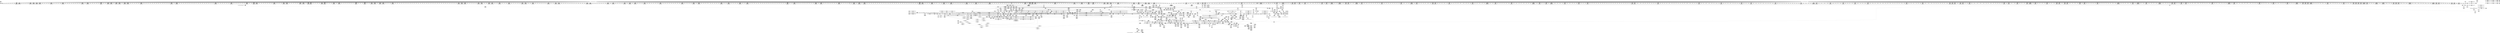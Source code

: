 digraph {
	CE0x47b3910 [shape=record,shape=Mrecord,label="{CE0x47b3910|may_link:call9|security/selinux/hooks.c,1792|*SummSource*}"]
	CE0x4799180 [shape=record,shape=Mrecord,label="{CE0x4799180|i64_2097152|*Constant*}"]
	CE0x471d490 [shape=record,shape=Mrecord,label="{CE0x471d490|56:_i8*,_:_CRE_252,253_}"]
	CE0x4742d60 [shape=record,shape=Mrecord,label="{CE0x4742d60|56:_i8*,_:_CRE_0,2_|*MultipleSource*|*LoadInst*|security/selinux/hooks.c,1770|security/selinux/hooks.c,1770}"]
	CE0x47a45b0 [shape=record,shape=Mrecord,label="{CE0x47a45b0|may_link:tmp20|security/selinux/hooks.c,1793|*SummSource*}"]
	CE0x4734970 [shape=record,shape=Mrecord,label="{CE0x4734970|56:_i8*,_:_CRE_874,875_}"]
	CE0x47a47a0 [shape=record,shape=Mrecord,label="{CE0x47a47a0|may_link:tmp21|security/selinux/hooks.c,1793}"]
	CE0x46fd290 [shape=record,shape=Mrecord,label="{CE0x46fd290|may_link:tmp|*SummSink*}"]
	CE0x479d010 [shape=record,shape=Mrecord,label="{CE0x479d010|i32_(i32,_i32,_i16,_i32,_%struct.common_audit_data*)*_bitcast_(i32_(i32,_i32,_i16,_i32,_%struct.common_audit_data.495*)*_avc_has_perm_to_i32_(i32,_i32,_i16,_i32,_%struct.common_audit_data*)*)|*Constant*|*SummSource*}"]
	CE0x47170f0 [shape=record,shape=Mrecord,label="{CE0x47170f0|current_sid:tobool|security/selinux/hooks.c,218}"]
	CE0x471d7d0 [shape=record,shape=Mrecord,label="{CE0x471d7d0|56:_i8*,_:_CRE_256,257_}"]
	CE0x479e0c0 [shape=record,shape=Mrecord,label="{CE0x479e0c0|avc_has_perm:tsid|Function::avc_has_perm&Arg::tsid::|*SummSink*}"]
	CE0x4771880 [shape=record,shape=Mrecord,label="{CE0x4771880|56:_i8*,_:_CRE_287,288_}"]
	CE0x46fcdd0 [shape=record,shape=Mrecord,label="{CE0x46fcdd0|i32_0|*Constant*|*SummSource*}"]
	CE0x4735630 [shape=record,shape=Mrecord,label="{CE0x4735630|56:_i8*,_:_CRE_886,887_}"]
	CE0x4764220 [shape=record,shape=Mrecord,label="{CE0x4764220|104:_%struct.inode*,_:_CRE_170,171_}"]
	CE0x476e3a0 [shape=record,shape=Mrecord,label="{CE0x476e3a0|i64**_getelementptr_inbounds_(_4_x_i64*_,_4_x_i64*_*___llvm_gcda_edge_table220,_i64_0,_i64_1)|*Constant*|*SummSource*}"]
	CE0x475fa40 [shape=record,shape=Mrecord,label="{CE0x475fa40|i64**_getelementptr_inbounds_(_4_x_i64*_,_4_x_i64*_*___llvm_gcda_edge_table220,_i64_0,_i64_2)|*Constant*}"]
	CE0x4761b60 [shape=record,shape=Mrecord,label="{CE0x4761b60|104:_%struct.inode*,_:_CRE_96,104_|*MultipleSource*|Function::may_link&Arg::dentry::|Function::selinux_inode_link&Arg::old_dentry::|security/selinux/hooks.c,1770}"]
	CE0x473b640 [shape=record,shape=Mrecord,label="{CE0x473b640|may_link:tmp2|*LoadInst*|security/selinux/hooks.c,1769|*SummSource*}"]
	CE0x479b2c0 [shape=record,shape=Mrecord,label="{CE0x479b2c0|may_link:sid4|security/selinux/hooks.c,1777|*SummSource*}"]
	CE0x479dc40 [shape=record,shape=Mrecord,label="{CE0x479dc40|avc_has_perm:ssid|Function::avc_has_perm&Arg::ssid::|*SummSink*}"]
	CE0x4734db0 [shape=record,shape=Mrecord,label="{CE0x4734db0|56:_i8*,_:_CRE_878,879_}"]
	CE0x46faca0 [shape=record,shape=Mrecord,label="{CE0x46faca0|selinux_inode_link:old_dentry|Function::selinux_inode_link&Arg::old_dentry::}"]
	CE0x473a4d0 [shape=record,shape=Mrecord,label="{CE0x473a4d0|56:_i8*,_:_CRE_921,922_}"]
	CE0x4741250 [shape=record,shape=Mrecord,label="{CE0x4741250|56:_i8*,_:_CRE_4,8_|*MultipleSource*|*LoadInst*|security/selinux/hooks.c,1770|security/selinux/hooks.c,1770}"]
	CE0x47866f0 [shape=record,shape=Mrecord,label="{CE0x47866f0|56:_i8*,_:_CRE_935,936_}"]
	CE0x4730de0 [shape=record,shape=Mrecord,label="{CE0x4730de0|56:_i8*,_:_CRE_632,640_|*MultipleSource*|Function::may_link&Arg::dir::|Function::selinux_inode_link&Arg::dir::|security/selinux/hooks.c,1769}"]
	CE0x47153d0 [shape=record,shape=Mrecord,label="{CE0x47153d0|current_sid:tmp15|security/selinux/hooks.c,218}"]
	CE0x4716280 [shape=record,shape=Mrecord,label="{CE0x4716280|_call_void_mcount()_#3}"]
	CE0x475cdf0 [shape=record,shape=Mrecord,label="{CE0x475cdf0|current_sid:tmp9|security/selinux/hooks.c,218}"]
	CE0x472f0a0 [shape=record,shape=Mrecord,label="{CE0x472f0a0|56:_i8*,_:_CRE_589,590_}"]
	CE0x4761620 [shape=record,shape=Mrecord,label="{CE0x4761620|104:_%struct.inode*,_:_CRE_91,92_}"]
	CE0x4701ac0 [shape=record,shape=Mrecord,label="{CE0x4701ac0|__llvm_gcov_indirect_counter_increment:tmp3|*SummSink*}"]
	CE0x478bc40 [shape=record,shape=Mrecord,label="{CE0x478bc40|28:_i32,_:_CRE_63,64_}"]
	CE0x4708b30 [shape=record,shape=Mrecord,label="{CE0x4708b30|56:_i8*,_:_CRE_4,8_|*MultipleSource*|Function::may_link&Arg::dir::|Function::selinux_inode_link&Arg::dir::|security/selinux/hooks.c,1769}"]
	CE0x47c41f0 [shape=record,shape=Mrecord,label="{CE0x47c41f0|i64*_getelementptr_inbounds_(_11_x_i64_,_11_x_i64_*___llvm_gcov_ctr125,_i64_0,_i64_6)|*Constant*}"]
	CE0x473df30 [shape=record,shape=Mrecord,label="{CE0x473df30|56:_i8*,_:_CRE_147,148_}"]
	CE0x478c240 [shape=record,shape=Mrecord,label="{CE0x478c240|28:_i32,_:_CRE_69,70_}"]
	CE0x4737c70 [shape=record,shape=Mrecord,label="{CE0x4737c70|56:_i8*,_:_CRE_922,923_}"]
	CE0x477b5f0 [shape=record,shape=Mrecord,label="{CE0x477b5f0|56:_i8*,_:_CRE_608,609_}"]
	CE0x4734330 [shape=record,shape=Mrecord,label="{CE0x4734330|56:_i8*,_:_CRE_867,868_}"]
	CE0x4780c80 [shape=record,shape=Mrecord,label="{CE0x4780c80|56:_i8*,_:_CRE_880,881_}"]
	CE0x4709bb0 [shape=record,shape=Mrecord,label="{CE0x4709bb0|GLOBAL:current_sid|*Constant*}"]
	CE0x4788ab0 [shape=record,shape=Mrecord,label="{CE0x4788ab0|may_link:tmp23|security/selinux/hooks.c,1797|*SummSource*}"]
	CE0x47c26e0 [shape=record,shape=Mrecord,label="{CE0x47c26e0|GLOBAL:current_sid.__warned|Global_var:current_sid.__warned}"]
	CE0x471dd80 [shape=record,shape=Mrecord,label="{CE0x471dd80|56:_i8*,_:_CRE_263,264_}"]
	CE0x473a5e0 [shape=record,shape=Mrecord,label="{CE0x473a5e0|56:_i8*,_:_CRE_922,923_}"]
	CE0x476f240 [shape=record,shape=Mrecord,label="{CE0x476f240|56:_i8*,_:_CRE_251,252_}"]
	CE0x4777d70 [shape=record,shape=Mrecord,label="{CE0x4777d70|56:_i8*,_:_CRE_556,557_}"]
	CE0x4741b50 [shape=record,shape=Mrecord,label="{CE0x4741b50|56:_i8*,_:_CRE_40,48_|*MultipleSource*|*LoadInst*|security/selinux/hooks.c,1770|security/selinux/hooks.c,1770}"]
	CE0x46f7420 [shape=record,shape=Mrecord,label="{CE0x46f7420|selinux_inode_link:bb|*SummSource*}"]
	CE0x47b6d50 [shape=record,shape=Mrecord,label="{CE0x47b6d50|i64*_getelementptr_inbounds_(_14_x_i64_,_14_x_i64_*___llvm_gcov_ctr219,_i64_0,_i64_12)|*Constant*|*SummSource*}"]
	CE0x477a600 [shape=record,shape=Mrecord,label="{CE0x477a600|56:_i8*,_:_CRE_593,594_}"]
	CE0x47c1e60 [shape=record,shape=Mrecord,label="{CE0x47c1e60|i64*_getelementptr_inbounds_(_11_x_i64_,_11_x_i64_*___llvm_gcov_ctr125,_i64_0,_i64_0)|*Constant*|*SummSource*}"]
	CE0x4778c80 [shape=record,shape=Mrecord,label="{CE0x4778c80|56:_i8*,_:_CRE_569,570_}"]
	CE0x46fcd60 [shape=record,shape=Mrecord,label="{CE0x46fcd60|i32_0|*Constant*}"]
	CE0x47ca940 [shape=record,shape=Mrecord,label="{CE0x47ca940|current_sid:tmp11|security/selinux/hooks.c,218|*SummSink*}"]
	CE0x4771440 [shape=record,shape=Mrecord,label="{CE0x4771440|56:_i8*,_:_CRE_283,284_}"]
	CE0x47317f0 [shape=record,shape=Mrecord,label="{CE0x47317f0|56:_i8*,_:_CRE_680,684_|*MultipleSource*|Function::may_link&Arg::dir::|Function::selinux_inode_link&Arg::dir::|security/selinux/hooks.c,1769}"]
	CE0x4772430 [shape=record,shape=Mrecord,label="{CE0x4772430|56:_i8*,_:_CRE_298,299_}"]
	CE0x4740e70 [shape=record,shape=Mrecord,label="{CE0x4740e70|i64*_getelementptr_inbounds_(_14_x_i64_,_14_x_i64_*___llvm_gcov_ctr219,_i64_0,_i64_9)|*Constant*|*SummSource*}"]
	CE0x47920e0 [shape=record,shape=Mrecord,label="{CE0x47920e0|_call_void___llvm_gcov_indirect_counter_increment(i32*___llvm_gcov_global_state_pred221,_i64**_getelementptr_inbounds_(_4_x_i64*_,_4_x_i64*_*___llvm_gcda_edge_table220,_i64_0,_i64_0)),_!dbg_!27749|security/selinux/hooks.c,1793}"]
	CE0x4735520 [shape=record,shape=Mrecord,label="{CE0x4735520|56:_i8*,_:_CRE_885,886_}"]
	CE0x47428f0 [shape=record,shape=Mrecord,label="{CE0x47428f0|may_link:i_security1|security/selinux/hooks.c,1770|*SummSink*}"]
	CE0x476dc30 [shape=record,shape=Mrecord,label="{CE0x476dc30|__llvm_gcov_indirect_counter_increment:predecessor|Function::__llvm_gcov_indirect_counter_increment&Arg::predecessor::|*SummSink*}"]
	CE0x473a940 [shape=record,shape=Mrecord,label="{CE0x473a940|56:_i8*,_:_CRE_979,980_}"]
	CE0x470ac30 [shape=record,shape=Mrecord,label="{CE0x470ac30|56:_i8*,_:_CRE_952,960_|*MultipleSource*|Function::may_link&Arg::dir::|Function::selinux_inode_link&Arg::dir::|security/selinux/hooks.c,1769}"]
	CE0x479c100 [shape=record,shape=Mrecord,label="{CE0x479c100|may_link:tmp8|security/selinux/hooks.c,1778|*SummSink*}"]
	CE0x470c8d0 [shape=record,shape=Mrecord,label="{CE0x470c8d0|may_link:call|security/selinux/hooks.c,1765|*SummSink*}"]
	CE0x46ff4b0 [shape=record,shape=Mrecord,label="{CE0x46ff4b0|__llvm_gcov_indirect_counter_increment:tmp3|*SummSource*}"]
	CE0x478e5d0 [shape=record,shape=Mrecord,label="{CE0x478e5d0|28:_i32,_:_CRE_104,105_}"]
	CE0x47a3c40 [shape=record,shape=Mrecord,label="{CE0x47a3c40|i64**_getelementptr_inbounds_(_4_x_i64*_,_4_x_i64*_*___llvm_gcda_edge_table220,_i64_0,_i64_0)|*Constant*}"]
	CE0x47934a0 [shape=record,shape=Mrecord,label="{CE0x47934a0|GLOBAL:__llvm_gcov_global_state_pred221|Global_var:__llvm_gcov_global_state_pred221|*SummSource*}"]
	CE0x479e780 [shape=record,shape=Mrecord,label="{CE0x479e780|avc_has_perm:tclass|Function::avc_has_perm&Arg::tclass::}"]
	CE0x47172f0 [shape=record,shape=Mrecord,label="{CE0x47172f0|current_sid:tobool|security/selinux/hooks.c,218|*SummSource*}"]
	CE0x4775cf0 [shape=record,shape=Mrecord,label="{CE0x4775cf0|56:_i8*,_:_CRE_479,480_}"]
	CE0x4736730 [shape=record,shape=Mrecord,label="{CE0x4736730|56:_i8*,_:_CRE_902,903_}"]
	CE0x4739e70 [shape=record,shape=Mrecord,label="{CE0x4739e70|56:_i8*,_:_CRE_915,916_}"]
	CE0x47b3e30 [shape=record,shape=Mrecord,label="{CE0x47b3e30|GLOBAL:printk|*Constant*|*SummSink*}"]
	CE0x475af90 [shape=record,shape=Mrecord,label="{CE0x475af90|i32_-1|*Constant*|*SummSource*}"]
	CE0x4770890 [shape=record,shape=Mrecord,label="{CE0x4770890|56:_i8*,_:_CRE_272,273_}"]
	CE0x46ffc00 [shape=record,shape=Mrecord,label="{CE0x46ffc00|current_sid:tmp1|*SummSink*}"]
	CE0x4735da0 [shape=record,shape=Mrecord,label="{CE0x4735da0|56:_i8*,_:_CRE_893,894_}"]
	CE0x4704e70 [shape=record,shape=Mrecord,label="{CE0x4704e70|56:_i8*,_:_CRE_304,305_}"]
	CE0x47a8ed0 [shape=record,shape=Mrecord,label="{CE0x47a8ed0|current_sid:tmp20|security/selinux/hooks.c,218|*SummSource*}"]
	CE0x47ce2d0 [shape=record,shape=Mrecord,label="{CE0x47ce2d0|i8*_getelementptr_inbounds_(_25_x_i8_,_25_x_i8_*_.str3,_i32_0,_i32_0)|*Constant*}"]
	CE0x480b960 [shape=record,shape=Mrecord,label="{CE0x480b960|_call_void_mcount()_#3|*SummSink*}"]
	CE0x470d770 [shape=record,shape=Mrecord,label="{CE0x470d770|56:_i8*,_:_CRE_296,297_}"]
	CE0x475fcd0 [shape=record,shape=Mrecord,label="{CE0x475fcd0|i64**_getelementptr_inbounds_(_4_x_i64*_,_4_x_i64*_*___llvm_gcda_edge_table220,_i64_0,_i64_2)|*Constant*|*SummSink*}"]
	CE0x470a900 [shape=record,shape=Mrecord,label="{CE0x470a900|56:_i8*,_:_CRE_935,936_}"]
	CE0x477ba30 [shape=record,shape=Mrecord,label="{CE0x477ba30|56:_i8*,_:_CRE_612,613_}"]
	CE0x4776b90 [shape=record,shape=Mrecord,label="{CE0x4776b90|56:_i8*,_:_CRE_504,508_|*MultipleSource*|*LoadInst*|security/selinux/hooks.c,1770|security/selinux/hooks.c,1770}"]
	CE0x470dab0 [shape=record,shape=Mrecord,label="{CE0x470dab0|56:_i8*,_:_CRE_300,301_}"]
	CE0x47c7000 [shape=record,shape=Mrecord,label="{CE0x47c7000|current_sid:if.then|*SummSource*}"]
	CE0x478a190 [shape=record,shape=Mrecord,label="{CE0x478a190|28:_i32,_:_CRE_22,23_}"]
	CE0x46f3f80 [shape=record,shape=Mrecord,label="{CE0x46f3f80|may_link:tmp3|security/selinux/hooks.c,1769}"]
	CE0x4763350 [shape=record,shape=Mrecord,label="{CE0x4763350|104:_%struct.inode*,_:_CRE_159,160_}"]
	CE0x476ef10 [shape=record,shape=Mrecord,label="{CE0x476ef10|56:_i8*,_:_CRE_248,249_}"]
	CE0x477bd60 [shape=record,shape=Mrecord,label="{CE0x477bd60|56:_i8*,_:_CRE_615,616_}"]
	CE0x4760a00 [shape=record,shape=Mrecord,label="{CE0x4760a00|104:_%struct.inode*,_:_CRE_56,64_|*MultipleSource*|Function::may_link&Arg::dentry::|Function::selinux_inode_link&Arg::old_dentry::|security/selinux/hooks.c,1770}"]
	CE0x47863c0 [shape=record,shape=Mrecord,label="{CE0x47863c0|56:_i8*,_:_CRE_932,933_}"]
	CE0x47c6a40 [shape=record,shape=Mrecord,label="{CE0x47c6a40|__llvm_gcov_indirect_counter_increment:bb|*SummSource*}"]
	CE0x470cd10 [shape=record,shape=Mrecord,label="{CE0x470cd10|GLOBAL:__llvm_gcov_ctr125|Global_var:__llvm_gcov_ctr125}"]
	CE0x476a8a0 [shape=record,shape=Mrecord,label="{CE0x476a8a0|i64**_getelementptr_inbounds_(_4_x_i64*_,_4_x_i64*_*___llvm_gcda_edge_table220,_i64_0,_i64_1)|*Constant*|*SummSink*}"]
	CE0x46f8680 [shape=record,shape=Mrecord,label="{CE0x46f8680|i64*_getelementptr_inbounds_(_2_x_i64_,_2_x_i64_*___llvm_gcov_ctr98,_i64_0,_i64_1)|*Constant*}"]
	CE0x4776f60 [shape=record,shape=Mrecord,label="{CE0x4776f60|56:_i8*,_:_CRE_512,520_|*MultipleSource*|*LoadInst*|security/selinux/hooks.c,1770|security/selinux/hooks.c,1770}"]
	CE0x47b4ba0 [shape=record,shape=Mrecord,label="{CE0x47b4ba0|i32_16777216|*Constant*}"]
	CE0x47384f0 [shape=record,shape=Mrecord,label="{CE0x47384f0|56:_i8*,_:_CRE_930,931_}"]
	CE0x471d970 [shape=record,shape=Mrecord,label="{CE0x471d970|56:_i8*,_:_CRE_258,259_}"]
	CE0x476cf00 [shape=record,shape=Mrecord,label="{CE0x476cf00|__llvm_gcov_indirect_counter_increment:predecessor|Function::__llvm_gcov_indirect_counter_increment&Arg::predecessor::}"]
	CE0x478b740 [shape=record,shape=Mrecord,label="{CE0x478b740|28:_i32,_:_CRE_58,59_}"]
	CE0x4775880 [shape=record,shape=Mrecord,label="{CE0x4775880|56:_i8*,_:_CRE_476,477_}"]
	CE0x4734030 [shape=record,shape=Mrecord,label="{CE0x4734030|56:_i8*,_:_CRE_865,866_}"]
	CE0x479d950 [shape=record,shape=Mrecord,label="{CE0x479d950|avc_has_perm:ssid|Function::avc_has_perm&Arg::ssid::}"]
	CE0x477be70 [shape=record,shape=Mrecord,label="{CE0x477be70|56:_i8*,_:_CRE_616,617_}"]
	CE0x4778b70 [shape=record,shape=Mrecord,label="{CE0x4778b70|56:_i8*,_:_CRE_568,569_}"]
	CE0x47c4710 [shape=record,shape=Mrecord,label="{CE0x47c4710|current_sid:bb}"]
	CE0x471f830 [shape=record,shape=Mrecord,label="{CE0x471f830|56:_i8*,_:_CRE_173,174_}"]
	CE0x4799e30 [shape=record,shape=Mrecord,label="{CE0x4799e30|may_link:conv|security/selinux/hooks.c,1776|*SummSource*}"]
	CE0x47aa160 [shape=record,shape=Mrecord,label="{CE0x47aa160|get_current:entry|*SummSource*}"]
	CE0x4762b00 [shape=record,shape=Mrecord,label="{CE0x4762b00|104:_%struct.inode*,_:_CRE_152,153_}"]
	CE0x47913d0 [shape=record,shape=Mrecord,label="{CE0x47913d0|_call_void___llvm_gcov_indirect_counter_increment(i32*___llvm_gcov_global_state_pred221,_i64**_getelementptr_inbounds_(_4_x_i64*_,_4_x_i64*_*___llvm_gcda_edge_table220,_i64_0,_i64_3)),_!dbg_!27747|security/selinux/hooks.c,1789|*SummSink*}"]
	CE0x4703c10 [shape=record,shape=Mrecord,label="{CE0x4703c10|56:_i8*,_:_CRE_186,187_}"]
	CE0x478ed50 [shape=record,shape=Mrecord,label="{CE0x478ed50|28:_i32,_:_CRE_108,109_}"]
	CE0x471ec80 [shape=record,shape=Mrecord,label="{CE0x471ec80|56:_i8*,_:_CRE_162,163_}"]
	CE0x47c8300 [shape=record,shape=Mrecord,label="{CE0x47c8300|i64*_getelementptr_inbounds_(_14_x_i64_,_14_x_i64_*___llvm_gcov_ctr219,_i64_0,_i64_13)|*Constant*|*SummSink*}"]
	CE0x47a9950 [shape=record,shape=Mrecord,label="{CE0x47a9950|current_sid:call4|security/selinux/hooks.c,218|*SummSink*}"]
	CE0x4776790 [shape=record,shape=Mrecord,label="{CE0x4776790|56:_i8*,_:_CRE_488,496_|*MultipleSource*|*LoadInst*|security/selinux/hooks.c,1770|security/selinux/hooks.c,1770}"]
	CE0x477e020 [shape=record,shape=Mrecord,label="{CE0x477e020|56:_i8*,_:_CRE_736,740_|*MultipleSource*|*LoadInst*|security/selinux/hooks.c,1770|security/selinux/hooks.c,1770}"]
	CE0x479aa40 [shape=record,shape=Mrecord,label="{CE0x479aa40|may_link:tmp21|security/selinux/hooks.c,1793|*SummSource*}"]
	CE0x478dd40 [shape=record,shape=Mrecord,label="{CE0x478dd40|28:_i32,_:_CRE_96,97_}"]
	CE0x46ed1c0 [shape=record,shape=Mrecord,label="{CE0x46ed1c0|may_link:if.then}"]
	CE0x46df9a0 [shape=record,shape=Mrecord,label="{CE0x46df9a0|may_link:sw.epilog}"]
	CE0x4730010 [shape=record,shape=Mrecord,label="{CE0x4730010|56:_i8*,_:_CRE_608,609_}"]
	CE0x46e9f90 [shape=record,shape=Mrecord,label="{CE0x46e9f90|56:_i8*,_:_CRE_146,147_}"]
	CE0x47a4000 [shape=record,shape=Mrecord,label="{CE0x47a4000|i64**_getelementptr_inbounds_(_4_x_i64*_,_4_x_i64*_*___llvm_gcda_edge_table220,_i64_0,_i64_0)|*Constant*|*SummSink*}"]
	CE0x4716900 [shape=record,shape=Mrecord,label="{CE0x4716900|%struct.task_struct*_(%struct.task_struct**)*_asm_movq_%gs:$_1:P_,$0_,_r,im,_dirflag_,_fpsr_,_flags_}"]
	CE0x62ff390 [shape=record,shape=Mrecord,label="{CE0x62ff390|selinux_inode_link:tmp2}"]
	CE0x473ee00 [shape=record,shape=Mrecord,label="{CE0x473ee00|56:_i8*,_:_CRE_191,192_}"]
	CE0x478d440 [shape=record,shape=Mrecord,label="{CE0x478d440|28:_i32,_:_CRE_87,88_}"]
	CE0x47902b0 [shape=record,shape=Mrecord,label="{CE0x47902b0|28:_i32,_:_CRE_160,168_|*MultipleSource*|*LoadInst*|security/selinux/hooks.c,1769|security/selinux/hooks.c,1769|security/selinux/hooks.c,1777}"]
	CE0x479c330 [shape=record,shape=Mrecord,label="{CE0x479c330|may_link:tmp8|security/selinux/hooks.c,1778|*SummSource*}"]
	CE0x47883d0 [shape=record,shape=Mrecord,label="{CE0x47883d0|may_link:tmp6|security/selinux/hooks.c,1770|*SummSource*}"]
	CE0x4799b80 [shape=record,shape=Mrecord,label="{CE0x4799b80|may_link:conv|security/selinux/hooks.c,1776}"]
	CE0x479cab0 [shape=record,shape=Mrecord,label="{CE0x479cab0|GLOBAL:__llvm_gcov_ctr219|Global_var:__llvm_gcov_ctr219}"]
	CE0x47a87e0 [shape=record,shape=Mrecord,label="{CE0x47a87e0|i64*_getelementptr_inbounds_(_11_x_i64_,_11_x_i64_*___llvm_gcov_ctr125,_i64_0,_i64_10)|*Constant*}"]
	CE0x4787410 [shape=record,shape=Mrecord,label="{CE0x4787410|56:_i8*,_:_CRE_980,981_}"]
	CE0x4787880 [shape=record,shape=Mrecord,label="{CE0x4787880|56:_i8*,_:_CRE_983,984_}"]
	CE0x479b250 [shape=record,shape=Mrecord,label="{CE0x479b250|i32_3|*Constant*|*SummSink*}"]
	CE0x4763220 [shape=record,shape=Mrecord,label="{CE0x4763220|104:_%struct.inode*,_:_CRE_158,159_}"]
	CE0x4787480 [shape=record,shape=Mrecord,label="{CE0x4787480|56:_i8*,_:_CRE_979,980_}"]
	CE0x479b6a0 [shape=record,shape=Mrecord,label="{CE0x479b6a0|may_link:tmp6|security/selinux/hooks.c,1770|*SummSink*}"]
	CE0x472ef00 [shape=record,shape=Mrecord,label="{CE0x472ef00|56:_i8*,_:_CRE_587,588_}"]
	CE0x478ae20 [shape=record,shape=Mrecord,label="{CE0x478ae20|28:_i32,_:_CRE_49,50_}"]
	CE0x47c2c20 [shape=record,shape=Mrecord,label="{CE0x47c2c20|current_sid:do.body|*SummSink*}"]
	CE0x4718cb0 [shape=record,shape=Mrecord,label="{CE0x4718cb0|56:_i8*,_:_CRE_224,232_|*MultipleSource*|Function::may_link&Arg::dir::|Function::selinux_inode_link&Arg::dir::|security/selinux/hooks.c,1769}"]
	CE0x47ab690 [shape=record,shape=Mrecord,label="{CE0x47ab690|current_sid:tmp21|security/selinux/hooks.c,218|*SummSink*}"]
	CE0x46e9df0 [shape=record,shape=Mrecord,label="{CE0x46e9df0|56:_i8*,_:_CRE_144,145_}"]
	CE0x473c870 [shape=record,shape=Mrecord,label="{CE0x473c870|56:_i8*,_:_CRE_88,96_|*MultipleSource*|*LoadInst*|security/selinux/hooks.c,1770|security/selinux/hooks.c,1770}"]
	CE0x4788950 [shape=record,shape=Mrecord,label="{CE0x4788950|28:_i32,_:_CRE_8,9_}"]
	CE0x472e880 [shape=record,shape=Mrecord,label="{CE0x472e880|56:_i8*,_:_CRE_579,580_}"]
	CE0x476e990 [shape=record,shape=Mrecord,label="{CE0x476e990|56:_i8*,_:_CRE_244,245_}"]
	CE0x4799620 [shape=record,shape=Mrecord,label="{CE0x4799620|may_link:cond|security/selinux/hooks.c,1776|*SummSource*}"]
	CE0x4772cb0 [shape=record,shape=Mrecord,label="{CE0x4772cb0|56:_i8*,_:_CRE_306,307_}"]
	CE0x478d240 [shape=record,shape=Mrecord,label="{CE0x478d240|28:_i32,_:_CRE_85,86_}"]
	CE0x471fe90 [shape=record,shape=Mrecord,label="{CE0x471fe90|56:_i8*,_:_CRE_179,180_}"]
	CE0x47c5e70 [shape=record,shape=Mrecord,label="{CE0x47c5e70|i64*_null|*Constant*}"]
	CE0x4720c30 [shape=record,shape=Mrecord,label="{CE0x4720c30|56:_i8*,_:_CRE_164,165_}"]
	CE0x475bc60 [shape=record,shape=Mrecord,label="{CE0x475bc60|i64*_getelementptr_inbounds_(_11_x_i64_,_11_x_i64_*___llvm_gcov_ctr125,_i64_0,_i64_0)|*Constant*|*SummSink*}"]
	CE0x46e7c30 [shape=record,shape=Mrecord,label="{CE0x46e7c30|i64*_getelementptr_inbounds_(_2_x_i64_,_2_x_i64_*___llvm_gcov_ctr218,_i64_0,_i64_1)|*Constant*|*SummSink*}"]
	CE0x47018f0 [shape=record,shape=Mrecord,label="{CE0x47018f0|may_link:sw.bb7|*SummSink*}"]
	CE0x4771330 [shape=record,shape=Mrecord,label="{CE0x4771330|56:_i8*,_:_CRE_282,283_}"]
	CE0x46efa30 [shape=record,shape=Mrecord,label="{CE0x46efa30|56:_i8*,_:_CRE_561,562_}"]
	CE0x46f0940 [shape=record,shape=Mrecord,label="{CE0x46f0940|may_link:tmp1|*SummSource*}"]
	CE0x476d860 [shape=record,shape=Mrecord,label="{CE0x476d860|__llvm_gcov_indirect_counter_increment:entry|*SummSource*}"]
	CE0x4791f40 [shape=record,shape=Mrecord,label="{CE0x4791f40|may_link:tmp19|security/selinux/hooks.c,1789}"]
	CE0x46f2d20 [shape=record,shape=Mrecord,label="{CE0x46f2d20|i64*_getelementptr_inbounds_(_14_x_i64_,_14_x_i64_*___llvm_gcov_ctr219,_i64_0,_i64_3)|*Constant*}"]
	CE0x4764350 [shape=record,shape=Mrecord,label="{CE0x4764350|104:_%struct.inode*,_:_CRE_171,172_}"]
	CE0x47b6470 [shape=record,shape=Mrecord,label="{CE0x47b6470|VOIDTB_TE_array:_GCE_.str64_private_unnamed_addr_constant_38_x_i8_c_014SELinux:_%s:_unrecognized_kind_%d_0A_00_,_align_1:_elem_0:default:}"]
	CE0x4763e90 [shape=record,shape=Mrecord,label="{CE0x4763e90|104:_%struct.inode*,_:_CRE_167,168_}"]
	CE0x477b0a0 [shape=record,shape=Mrecord,label="{CE0x477b0a0|56:_i8*,_:_CRE_603,604_}"]
	CE0x476e660 [shape=record,shape=Mrecord,label="{CE0x476e660|56:_i8*,_:_CRE_241,242_}"]
	CE0x4734450 [shape=record,shape=Mrecord,label="{CE0x4734450|56:_i8*,_:_CRE_869,870_}"]
	CE0x472f990 [shape=record,shape=Mrecord,label="{CE0x472f990|56:_i8*,_:_CRE_600,601_}"]
	CE0x478ca40 [shape=record,shape=Mrecord,label="{CE0x478ca40|28:_i32,_:_CRE_77,78_}"]
	CE0x4777a40 [shape=record,shape=Mrecord,label="{CE0x4777a40|56:_i8*,_:_CRE_553,554_}"]
	CE0x46ff9c0 [shape=record,shape=Mrecord,label="{CE0x46ff9c0|i64*_getelementptr_inbounds_(_11_x_i64_,_11_x_i64_*___llvm_gcov_ctr125,_i64_0,_i64_1)|*Constant*}"]
	CE0x470e890 [shape=record,shape=Mrecord,label="{CE0x470e890|GLOBAL:may_link|*Constant*}"]
	CE0x479d460 [shape=record,shape=Mrecord,label="{CE0x479d460|avc_has_perm:entry|*SummSource*}"]
	CE0x473cf80 [shape=record,shape=Mrecord,label="{CE0x473cf80|56:_i8*,_:_CRE_120,128_|*MultipleSource*|*LoadInst*|security/selinux/hooks.c,1770|security/selinux/hooks.c,1770}"]
	CE0x46f2610 [shape=record,shape=Mrecord,label="{CE0x46f2610|may_link:i_security|security/selinux/hooks.c,1769}"]
	CE0x46f0430 [shape=record,shape=Mrecord,label="{CE0x46f0430|may_link:entry}"]
	CE0x47a9070 [shape=record,shape=Mrecord,label="{CE0x47a9070|current_sid:tmp20|security/selinux/hooks.c,218|*SummSink*}"]
	CE0x473d8d0 [shape=record,shape=Mrecord,label="{CE0x473d8d0|56:_i8*,_:_CRE_141,142_}"]
	CE0x46f06e0 [shape=record,shape=Mrecord,label="{CE0x46f06e0|may_link:dir|Function::may_link&Arg::dir::}"]
	CE0x4700c00 [shape=record,shape=Mrecord,label="{CE0x4700c00|56:_i8*,_:_CRE_456,464_|*MultipleSource*|Function::may_link&Arg::dir::|Function::selinux_inode_link&Arg::dir::|security/selinux/hooks.c,1769}"]
	CE0x470d9e0 [shape=record,shape=Mrecord,label="{CE0x470d9e0|56:_i8*,_:_CRE_299,300_}"]
	CE0x4760640 [shape=record,shape=Mrecord,label="{CE0x4760640|may_link:tmp16|security/selinux/hooks.c,1786|*SummSink*}"]
	CE0x47cf1b0 [shape=record,shape=Mrecord,label="{CE0x47cf1b0|i8*_getelementptr_inbounds_(_45_x_i8_,_45_x_i8_*_.str12,_i32_0,_i32_0)|*Constant*}"]
	CE0x471aca0 [shape=record,shape=Mrecord,label="{CE0x471aca0|56:_i8*,_:_CRE_128,136_|*MultipleSource*|Function::may_link&Arg::dir::|Function::selinux_inode_link&Arg::dir::|security/selinux/hooks.c,1769}"]
	CE0x4791d50 [shape=record,shape=Mrecord,label="{CE0x4791d50|may_link:tmp18|security/selinux/hooks.c,1789|*SummSource*}"]
	CE0x471d700 [shape=record,shape=Mrecord,label="{CE0x471d700|56:_i8*,_:_CRE_255,256_}"]
	CE0x4772650 [shape=record,shape=Mrecord,label="{CE0x4772650|56:_i8*,_:_CRE_300,301_}"]
	CE0x46f7ed0 [shape=record,shape=Mrecord,label="{CE0x46f7ed0|selinux_inode_link:tmp2|*SummSink*}"]
	CE0x472e470 [shape=record,shape=Mrecord,label="{CE0x472e470|56:_i8*,_:_CRE_574,575_}"]
	CE0x46efbd0 [shape=record,shape=Mrecord,label="{CE0x46efbd0|56:_i8*,_:_CRE_563,564_}"]
	CE0x4764810 [shape=record,shape=Mrecord,label="{CE0x4764810|104:_%struct.inode*,_:_CRE_175,176_}"]
	CE0x4739a30 [shape=record,shape=Mrecord,label="{CE0x4739a30|56:_i8*,_:_CRE_911,912_}"]
	CE0x46f4e20 [shape=record,shape=Mrecord,label="{CE0x46f4e20|56:_i8*,_:_CRE_206,207_}"]
	CE0x47373f0 [shape=record,shape=Mrecord,label="{CE0x47373f0|56:_i8*,_:_CRE_914,915_}"]
	CE0x4775f10 [shape=record,shape=Mrecord,label="{CE0x4775f10|56:_i8*,_:_CRE_481,482_}"]
	CE0x479d6e0 [shape=record,shape=Mrecord,label="{CE0x479d6e0|avc_has_perm:entry|*SummSink*}"]
	CE0x470dc50 [shape=record,shape=Mrecord,label="{CE0x470dc50|56:_i8*,_:_CRE_302,303_}"]
	CE0x4792c40 [shape=record,shape=Mrecord,label="{CE0x4792c40|may_link:tmp20|security/selinux/hooks.c,1793}"]
	CE0x47a32a0 [shape=record,shape=Mrecord,label="{CE0x47a32a0|may_link:tmp17|security/selinux/hooks.c,1786}"]
	CE0x47304f0 [shape=record,shape=Mrecord,label="{CE0x47304f0|56:_i8*,_:_CRE_614,615_}"]
	CE0x47cc640 [shape=record,shape=Mrecord,label="{CE0x47cc640|get_current:bb|*SummSource*}"]
	CE0x47abee0 [shape=record,shape=Mrecord,label="{CE0x47abee0|current_sid:security|security/selinux/hooks.c,218|*SummSource*}"]
	CE0x4730d10 [shape=record,shape=Mrecord,label="{CE0x4730d10|56:_i8*,_:_CRE_624,628_|*MultipleSource*|Function::may_link&Arg::dir::|Function::selinux_inode_link&Arg::dir::|security/selinux/hooks.c,1769}"]
	CE0x47688a0 [shape=record,shape=Mrecord,label="{CE0x47688a0|104:_%struct.inode*,_:_CRE_256,264_|*MultipleSource*|Function::may_link&Arg::dentry::|Function::selinux_inode_link&Arg::old_dentry::|security/selinux/hooks.c,1770}"]
	CE0x47591c0 [shape=record,shape=Mrecord,label="{CE0x47591c0|current_sid:tobool1|security/selinux/hooks.c,218}"]
	CE0x4772100 [shape=record,shape=Mrecord,label="{CE0x4772100|56:_i8*,_:_CRE_295,296_}"]
	CE0x46e9aa0 [shape=record,shape=Mrecord,label="{CE0x46e9aa0|56:_i8*,_:_CRE_139,140_}"]
	CE0x46f47a0 [shape=record,shape=Mrecord,label="{CE0x46f47a0|56:_i8*,_:_CRE_198,199_}"]
	CE0x47c3220 [shape=record,shape=Mrecord,label="{CE0x47c3220|__llvm_gcov_indirect_counter_increment:counter}"]
	CE0x4720d00 [shape=record,shape=Mrecord,label="{CE0x4720d00|56:_i8*,_:_CRE_165,166_}"]
	CE0x4764f30 [shape=record,shape=Mrecord,label="{CE0x4764f30|104:_%struct.inode*,_:_CRE_181,182_}"]
	CE0x4786f10 [shape=record,shape=Mrecord,label="{CE0x4786f10|56:_i8*,_:_CRE_968,976_|*MultipleSource*|*LoadInst*|security/selinux/hooks.c,1770|security/selinux/hooks.c,1770}"]
	CE0x471efb0 [shape=record,shape=Mrecord,label="{CE0x471efb0|56:_i8*,_:_CRE_165,166_}"]
	CE0x478cb40 [shape=record,shape=Mrecord,label="{CE0x478cb40|28:_i32,_:_CRE_78,79_}"]
	CE0x4720750 [shape=record,shape=Mrecord,label="{CE0x4720750|56:_i8*,_:_CRE_158,159_}"]
	CE0x4742a30 [shape=record,shape=Mrecord,label="{CE0x4742a30|56:_i8*,_:_CRE_136,137_}"]
	CE0x47333f0 [shape=record,shape=Mrecord,label="{CE0x47333f0|56:_i8*,_:_CRE_816,824_|*MultipleSource*|Function::may_link&Arg::dir::|Function::selinux_inode_link&Arg::dir::|security/selinux/hooks.c,1769}"]
	CE0x47991f0 [shape=record,shape=Mrecord,label="{CE0x47991f0|i64_2097152|*Constant*|*SummSource*}"]
	CE0x4781830 [shape=record,shape=Mrecord,label="{CE0x4781830|56:_i8*,_:_CRE_891,892_}"]
	CE0x478e3b0 [shape=record,shape=Mrecord,label="{CE0x478e3b0|28:_i32,_:_CRE_102,103_}"]
	CE0x471e840 [shape=record,shape=Mrecord,label="{CE0x471e840|56:_i8*,_:_CRE_158,159_}"]
	CE0x476f680 [shape=record,shape=Mrecord,label="{CE0x476f680|56:_i8*,_:_CRE_255,256_}"]
	CE0x46fbad0 [shape=record,shape=Mrecord,label="{CE0x46fbad0|GLOBAL:may_link|*Constant*|*SummSource*}"]
	CE0x4732eb0 [shape=record,shape=Mrecord,label="{CE0x4732eb0|56:_i8*,_:_CRE_792,800_|*MultipleSource*|Function::may_link&Arg::dir::|Function::selinux_inode_link&Arg::dir::|security/selinux/hooks.c,1769}"]
	CE0x475ea30 [shape=record,shape=Mrecord,label="{CE0x475ea30|current_sid:tmp14|security/selinux/hooks.c,218|*SummSource*}"]
	"CONST[source:0(mediator),value:2(dynamic)][purpose:{subject}][SnkIdx:4]"
	CE0x4719770 [shape=record,shape=Mrecord,label="{CE0x4719770|56:_i8*,_:_CRE_247,248_}"]
	CE0x479e7f0 [shape=record,shape=Mrecord,label="{CE0x479e7f0|avc_has_perm:tclass|Function::avc_has_perm&Arg::tclass::|*SummSource*}"]
	CE0x46f7f40 [shape=record,shape=Mrecord,label="{CE0x46f7f40|selinux_inode_link:tmp2|*SummSource*}"]
	CE0x47088d0 [shape=record,shape=Mrecord,label="{CE0x47088d0|__llvm_gcov_indirect_counter_increment:bb4|*SummSink*}"]
	CE0x473afc0 [shape=record,shape=Mrecord,label="{CE0x473afc0|56:_i8*,_:_CRE_992,1000_|*MultipleSource*|Function::may_link&Arg::dir::|Function::selinux_inode_link&Arg::dir::|security/selinux/hooks.c,1769}"]
	CE0x4737720 [shape=record,shape=Mrecord,label="{CE0x4737720|56:_i8*,_:_CRE_917,918_}"]
	CE0x4730b70 [shape=record,shape=Mrecord,label="{CE0x4730b70|56:_i8*,_:_CRE_622,623_}"]
	CE0x47a9f20 [shape=record,shape=Mrecord,label="{CE0x47a9f20|GLOBAL:get_current|*Constant*|*SummSink*}"]
	CE0x4720b60 [shape=record,shape=Mrecord,label="{CE0x4720b60|56:_i8*,_:_CRE_163,164_}"]
	CE0x47aaed0 [shape=record,shape=Mrecord,label="{CE0x47aaed0|current_sid:cred|security/selinux/hooks.c,218|*SummSource*}"]
	CE0x479f180 [shape=record,shape=Mrecord,label="{CE0x479f180|avc_has_perm:auditdata|Function::avc_has_perm&Arg::auditdata::|*SummSink*}"]
	CE0x46ed850 [shape=record,shape=Mrecord,label="{CE0x46ed850|56:_i8*,_:_CRE_479,480_}"]
	CE0x46f8010 [shape=record,shape=Mrecord,label="{CE0x46f8010|selinux_inode_link:tmp3}"]
	CE0x4766360 [shape=record,shape=Mrecord,label="{CE0x4766360|104:_%struct.inode*,_:_CRE_198,199_}"]
	CE0x473cdb0 [shape=record,shape=Mrecord,label="{CE0x473cdb0|56:_i8*,_:_CRE_112,120_|*MultipleSource*|*LoadInst*|security/selinux/hooks.c,1770|security/selinux/hooks.c,1770}"]
	CE0x4706540 [shape=record,shape=Mrecord,label="{CE0x4706540|current_sid:tmp5|security/selinux/hooks.c,218|*SummSource*}"]
	CE0x4780b70 [shape=record,shape=Mrecord,label="{CE0x4780b70|56:_i8*,_:_CRE_879,880_}"]
	CE0x478f3b0 [shape=record,shape=Mrecord,label="{CE0x478f3b0|28:_i32,_:_CRE_114,115_}"]
	CE0x478c340 [shape=record,shape=Mrecord,label="{CE0x478c340|28:_i32,_:_CRE_70,71_}"]
	CE0x46f7360 [shape=record,shape=Mrecord,label="{CE0x46f7360|selinux_inode_link:tmp1}"]
	CE0x47ca200 [shape=record,shape=Mrecord,label="{CE0x47ca200|i8_1|*Constant*|*SummSource*}"]
	CE0x47880a0 [shape=record,shape=Mrecord,label="{CE0x47880a0|may_link:tmp6|security/selinux/hooks.c,1770}"]
	CE0x470e2b0 [shape=record,shape=Mrecord,label="{CE0x470e2b0|COLLAPSED:_GIRE_selinux_xfrm_refcount_global_%struct.atomic_t_zeroinitializer,_align_4:_elem_0:default:}"]
	CE0x4737a50 [shape=record,shape=Mrecord,label="{CE0x4737a50|56:_i8*,_:_CRE_920,921_}"]
	CE0x479ab70 [shape=record,shape=Mrecord,label="{CE0x479ab70|may_link:tmp21|security/selinux/hooks.c,1793|*SummSink*}"]
	CE0x47625c0 [shape=record,shape=Mrecord,label="{CE0x47625c0|104:_%struct.inode*,_:_CRE_147,148_}"]
	CE0x4720dd0 [shape=record,shape=Mrecord,label="{CE0x4720dd0|56:_i8*,_:_CRE_166,167_}"]
	CE0x47202d0 [shape=record,shape=Mrecord,label="{CE0x47202d0|56:_i8*,_:_CRE_183,184_}"]
	CE0x4779e90 [shape=record,shape=Mrecord,label="{CE0x4779e90|56:_i8*,_:_CRE_586,587_}"]
	CE0x473c090 [shape=record,shape=Mrecord,label="{CE0x473c090|104:_%struct.inode*,_:_CRE_317,318_}"]
	CE0x4785f80 [shape=record,shape=Mrecord,label="{CE0x4785f80|56:_i8*,_:_CRE_928,929_}"]
	CE0x46ed780 [shape=record,shape=Mrecord,label="{CE0x46ed780|56:_i8*,_:_CRE_478,479_}"]
	CE0x46f27e0 [shape=record,shape=Mrecord,label="{CE0x46f27e0|may_link:i_security|security/selinux/hooks.c,1769|*SummSink*}"]
	CE0x473fbd0 [shape=record,shape=Mrecord,label="{CE0x473fbd0|56:_i8*,_:_CRE_204,205_}"]
	CE0x47205b0 [shape=record,shape=Mrecord,label="{CE0x47205b0|56:_i8*,_:_CRE_156,157_}"]
	CE0x4770230 [shape=record,shape=Mrecord,label="{CE0x4770230|56:_i8*,_:_CRE_266,267_}"]
	CE0x46fb410 [shape=record,shape=Mrecord,label="{CE0x46fb410|104:_%struct.inode*,_:_CRE_24,40_|*MultipleSource*|Function::may_link&Arg::dentry::|Function::selinux_inode_link&Arg::old_dentry::|security/selinux/hooks.c,1770}"]
	CE0x47100e0 [shape=record,shape=Mrecord,label="{CE0x47100e0|i64*_getelementptr_inbounds_(_14_x_i64_,_14_x_i64_*___llvm_gcov_ctr219,_i64_0,_i64_3)|*Constant*|*SummSink*}"]
	CE0x46eb0c0 [shape=record,shape=Mrecord,label="{CE0x46eb0c0|56:_i8*,_:_CRE_284,285_}"]
	CE0x4762e90 [shape=record,shape=Mrecord,label="{CE0x4762e90|104:_%struct.inode*,_:_CRE_155,156_}"]
	CE0x477cc00 [shape=record,shape=Mrecord,label="{CE0x477cc00|56:_i8*,_:_CRE_648,656_|*MultipleSource*|*LoadInst*|security/selinux/hooks.c,1770|security/selinux/hooks.c,1770}"]
	CE0x473f460 [shape=record,shape=Mrecord,label="{CE0x473f460|56:_i8*,_:_CRE_197,198_}"]
	CE0x470db80 [shape=record,shape=Mrecord,label="{CE0x470db80|56:_i8*,_:_CRE_301,302_}"]
	CE0x4770bc0 [shape=record,shape=Mrecord,label="{CE0x4770bc0|56:_i8*,_:_CRE_275,276_}"]
	CE0x46e01f0 [shape=record,shape=Mrecord,label="{CE0x46e01f0|may_link:ad|security/selinux/hooks.c, 1764|*SummSink*}"]
	CE0x472fb30 [shape=record,shape=Mrecord,label="{CE0x472fb30|56:_i8*,_:_CRE_602,603_}"]
	CE0x4707970 [shape=record,shape=Mrecord,label="{CE0x4707970|may_link:if.end|*SummSource*}"]
	CE0x47748a0 [shape=record,shape=Mrecord,label="{CE0x47748a0|56:_i8*,_:_CRE_416,424_|*MultipleSource*|*LoadInst*|security/selinux/hooks.c,1770|security/selinux/hooks.c,1770}"]
	CE0x4787990 [shape=record,shape=Mrecord,label="{CE0x4787990|may_link:tmp5|security/selinux/hooks.c,1770}"]
	CE0x4739f80 [shape=record,shape=Mrecord,label="{CE0x4739f80|56:_i8*,_:_CRE_916,917_}"]
	CE0x4735a70 [shape=record,shape=Mrecord,label="{CE0x4735a70|56:_i8*,_:_CRE_890,891_}"]
	CE0x5a102d0 [shape=record,shape=Mrecord,label="{CE0x5a102d0|selinux_inode_link:tmp3|*SummSource*}"]
	CE0x478b840 [shape=record,shape=Mrecord,label="{CE0x478b840|28:_i32,_:_CRE_59,60_}"]
	CE0x4760e50 [shape=record,shape=Mrecord,label="{CE0x4760e50|104:_%struct.inode*,_:_CRE_80,88_|*MultipleSource*|Function::may_link&Arg::dentry::|Function::selinux_inode_link&Arg::old_dentry::|security/selinux/hooks.c,1770}"]
	CE0x47699d0 [shape=record,shape=Mrecord,label="{CE0x47699d0|104:_%struct.inode*,_:_CRE_306,307_}"]
	CE0x47812e0 [shape=record,shape=Mrecord,label="{CE0x47812e0|56:_i8*,_:_CRE_886,887_}"]
	CE0x47c8cc0 [shape=record,shape=Mrecord,label="{CE0x47c8cc0|current_sid:land.lhs.true|*SummSink*}"]
	CE0x4767d80 [shape=record,shape=Mrecord,label="{CE0x4767d80|104:_%struct.inode*,_:_CRE_220,221_}"]
	CE0x4700f80 [shape=record,shape=Mrecord,label="{CE0x4700f80|56:_i8*,_:_CRE_472,473_}"]
	CE0x46ff850 [shape=record,shape=Mrecord,label="{CE0x46ff850|_ret_i32_%tmp24,_!dbg_!27742|security/selinux/hooks.c,220|*SummSource*}"]
	CE0x477fef0 [shape=record,shape=Mrecord,label="{CE0x477fef0|56:_i8*,_:_CRE_867,868_}"]
	CE0x4774e10 [shape=record,shape=Mrecord,label="{CE0x4774e10|56:_i8*,_:_CRE_440,448_|*MultipleSource*|*LoadInst*|security/selinux/hooks.c,1770|security/selinux/hooks.c,1770}"]
	CE0x472fe70 [shape=record,shape=Mrecord,label="{CE0x472fe70|56:_i8*,_:_CRE_606,607_}"]
	CE0x4770450 [shape=record,shape=Mrecord,label="{CE0x4770450|56:_i8*,_:_CRE_268,269_}"]
	CE0x47672d0 [shape=record,shape=Mrecord,label="{CE0x47672d0|104:_%struct.inode*,_:_CRE_211,212_}"]
	CE0x472efd0 [shape=record,shape=Mrecord,label="{CE0x472efd0|56:_i8*,_:_CRE_588,589_}"]
	CE0x4720680 [shape=record,shape=Mrecord,label="{CE0x4720680|56:_i8*,_:_CRE_157,158_}"]
	CE0x470d020 [shape=record,shape=Mrecord,label="{CE0x470d020|56:_i8*,_:_CRE_287,288_}"]
	CE0x46f41f0 [shape=record,shape=Mrecord,label="{CE0x46f41f0|56:_i8*,_:_CRE_191,192_}"]
	CE0x4771660 [shape=record,shape=Mrecord,label="{CE0x4771660|56:_i8*,_:_CRE_285,286_}"]
	CE0x47a7740 [shape=record,shape=Mrecord,label="{CE0x47a7740|i64*_getelementptr_inbounds_(_11_x_i64_,_11_x_i64_*___llvm_gcov_ctr125,_i64_0,_i64_9)|*Constant*|*SummSink*}"]
	CE0x4776350 [shape=record,shape=Mrecord,label="{CE0x4776350|56:_i8*,_:_CRE_485,486_}"]
	CE0x477a4f0 [shape=record,shape=Mrecord,label="{CE0x477a4f0|56:_i8*,_:_CRE_592,593_}"]
	CE0x4773f90 [shape=record,shape=Mrecord,label="{CE0x4773f90|56:_i8*,_:_CRE_376,384_|*MultipleSource*|*LoadInst*|security/selinux/hooks.c,1770|security/selinux/hooks.c,1770}"]
	CE0x46ea130 [shape=record,shape=Mrecord,label="{CE0x46ea130|56:_i8*,_:_CRE_148,149_}"]
	CE0x47cd850 [shape=record,shape=Mrecord,label="{CE0x47cd850|i8_1|*Constant*|*SummSink*}"]
	CE0x46f2180 [shape=record,shape=Mrecord,label="{CE0x46f2180|GLOBAL:current_sid|*Constant*|*SummSink*}"]
	CE0x4712ad0 [shape=record,shape=Mrecord,label="{CE0x4712ad0|i64*_getelementptr_inbounds_(_11_x_i64_,_11_x_i64_*___llvm_gcov_ctr125,_i64_0,_i64_8)|*Constant*|*SummSink*}"]
	CE0x47c16d0 [shape=record,shape=Mrecord,label="{CE0x47c16d0|i64_1|*Constant*}"]
	CE0x473b440 [shape=record,shape=Mrecord,label="{CE0x473b440|may_link:tmp2|*LoadInst*|security/selinux/hooks.c,1769}"]
	CE0x470dd20 [shape=record,shape=Mrecord,label="{CE0x470dd20|56:_i8*,_:_CRE_303,304_}"]
	CE0x4797c50 [shape=record,shape=Mrecord,label="{CE0x4797c50|may_link:u|security/selinux/hooks.c,1773}"]
	CE0x4704f10 [shape=record,shape=Mrecord,label="{CE0x4704f10|56:_i8*,_:_CRE_305,306_}"]
	CE0x47360d0 [shape=record,shape=Mrecord,label="{CE0x47360d0|56:_i8*,_:_CRE_896,897_}"]
	CE0x477b1b0 [shape=record,shape=Mrecord,label="{CE0x477b1b0|56:_i8*,_:_CRE_604,605_}"]
	CE0x4771990 [shape=record,shape=Mrecord,label="{CE0x4771990|56:_i8*,_:_CRE_288,289_}"]
	CE0x478a390 [shape=record,shape=Mrecord,label="{CE0x478a390|28:_i32,_:_CRE_24,28_|*MultipleSource*|*LoadInst*|security/selinux/hooks.c,1769|security/selinux/hooks.c,1769|security/selinux/hooks.c,1777}"]
	CE0x46f9290 [shape=record,shape=Mrecord,label="{CE0x46f9290|may_link:kind|Function::may_link&Arg::kind::}"]
	CE0x4732270 [shape=record,shape=Mrecord,label="{CE0x4732270|56:_i8*,_:_CRE_728,736_|*MultipleSource*|Function::may_link&Arg::dir::|Function::selinux_inode_link&Arg::dir::|security/selinux/hooks.c,1769}"]
	CE0x46fb100 [shape=record,shape=Mrecord,label="{CE0x46fb100|may_link:i_security1|security/selinux/hooks.c,1770}"]
	CE0x47c1af0 [shape=record,shape=Mrecord,label="{CE0x47c1af0|__llvm_gcov_indirect_counter_increment:bb4|*SummSource*}"]
	CE0x472ff40 [shape=record,shape=Mrecord,label="{CE0x472ff40|56:_i8*,_:_CRE_607,608_}"]
	CE0x470b6b0 [shape=record,shape=Mrecord,label="{CE0x470b6b0|56:_i8*,_:_CRE_272,273_}"]
	CE0x470c7d0 [shape=record,shape=Mrecord,label="{CE0x470c7d0|may_link:call|security/selinux/hooks.c,1765|*SummSource*}"]
	CE0x47791d0 [shape=record,shape=Mrecord,label="{CE0x47791d0|56:_i8*,_:_CRE_574,575_}"]
	CE0x47050b0 [shape=record,shape=Mrecord,label="{CE0x47050b0|56:_i8*,_:_CRE_307,308_}"]
	CE0x47ab5a0 [shape=record,shape=Mrecord,label="{CE0x47ab5a0|i32_22|*Constant*}"]
	CE0x477de50 [shape=record,shape=Mrecord,label="{CE0x477de50|56:_i8*,_:_CRE_728,736_|*MultipleSource*|*LoadInst*|security/selinux/hooks.c,1770|security/selinux/hooks.c,1770}"]
	CE0x47983c0 [shape=record,shape=Mrecord,label="{CE0x47983c0|may_link:cond|security/selinux/hooks.c,1776|*SummSink*}"]
	CE0x47312b0 [shape=record,shape=Mrecord,label="{CE0x47312b0|56:_i8*,_:_CRE_656,664_|*MultipleSource*|Function::may_link&Arg::dir::|Function::selinux_inode_link&Arg::dir::|security/selinux/hooks.c,1769}"]
	CE0x4743660 [shape=record,shape=Mrecord,label="{CE0x4743660|i64**_getelementptr_inbounds_(_4_x_i64*_,_4_x_i64*_*___llvm_gcda_edge_table220,_i64_0,_i64_2)|*Constant*|*SummSource*}"]
	CE0x4771770 [shape=record,shape=Mrecord,label="{CE0x4771770|56:_i8*,_:_CRE_286,287_}"]
	CE0x471df20 [shape=record,shape=Mrecord,label="{CE0x471df20|56:_i8*,_:_CRE_265,266_}"]
	CE0x4775550 [shape=record,shape=Mrecord,label="{CE0x4775550|56:_i8*,_:_CRE_473,474_}"]
	CE0x47aad20 [shape=record,shape=Mrecord,label="{CE0x47aad20|COLLAPSED:_GCMRE_current_task_external_global_%struct.task_struct*:_elem_0::|security/selinux/hooks.c,218}"]
	CE0x47361e0 [shape=record,shape=Mrecord,label="{CE0x47361e0|56:_i8*,_:_CRE_897,898_}"]
	CE0x4707890 [shape=record,shape=Mrecord,label="{CE0x4707890|may_link:if.then|*SummSink*}"]
	CE0x4703a70 [shape=record,shape=Mrecord,label="{CE0x4703a70|56:_i8*,_:_CRE_184,185_}"]
	CE0x47305c0 [shape=record,shape=Mrecord,label="{CE0x47305c0|56:_i8*,_:_CRE_615,616_}"]
	CE0x470eb40 [shape=record,shape=Mrecord,label="{CE0x470eb40|_call_void_mcount()_#3}"]
	CE0x471a0a0 [shape=record,shape=Mrecord,label="{CE0x471a0a0|56:_i8*,_:_CRE_64,72_|*MultipleSource*|Function::may_link&Arg::dir::|Function::selinux_inode_link&Arg::dir::|security/selinux/hooks.c,1769}"]
	CE0x471dcb0 [shape=record,shape=Mrecord,label="{CE0x471dcb0|56:_i8*,_:_CRE_262,263_}"]
	CE0x477c1a0 [shape=record,shape=Mrecord,label="{CE0x477c1a0|56:_i8*,_:_CRE_619,620_}"]
	CE0x4709930 [shape=record,shape=Mrecord,label="{CE0x4709930|may_link:tmp11|security/selinux/hooks.c,1778}"]
	CE0x477bf80 [shape=record,shape=Mrecord,label="{CE0x477bf80|56:_i8*,_:_CRE_617,618_}"]
	CE0x4738f90 [shape=record,shape=Mrecord,label="{CE0x4738f90|56:_i8*,_:_CRE_901,902_}"]
	CE0x4798e90 [shape=record,shape=Mrecord,label="{CE0x4798e90|may_link:tobool|security/selinux/hooks.c,1776|*SummSink*}"]
	CE0x477fb50 [shape=record,shape=Mrecord,label="{CE0x477fb50|56:_i8*,_:_CRE_865,866_}"]
	CE0x473d520 [shape=record,shape=Mrecord,label="{CE0x473d520|56:_i8*,_:_CRE_138,139_}"]
	CE0x4738b50 [shape=record,shape=Mrecord,label="{CE0x4738b50|56:_i8*,_:_CRE_897,898_}"]
	CE0x477a930 [shape=record,shape=Mrecord,label="{CE0x477a930|56:_i8*,_:_CRE_596,597_}"]
	CE0x478c540 [shape=record,shape=Mrecord,label="{CE0x478c540|28:_i32,_:_CRE_72,73_}"]
	CE0x471aab0 [shape=record,shape=Mrecord,label="{CE0x471aab0|56:_i8*,_:_CRE_120,128_|*MultipleSource*|Function::may_link&Arg::dir::|Function::selinux_inode_link&Arg::dir::|security/selinux/hooks.c,1769}"]
	CE0x46f09d0 [shape=record,shape=Mrecord,label="{CE0x46f09d0|i32_1|*Constant*}"]
	CE0x46f4460 [shape=record,shape=Mrecord,label="{CE0x46f4460|56:_i8*,_:_CRE_194,195_}"]
	CE0x47790c0 [shape=record,shape=Mrecord,label="{CE0x47790c0|56:_i8*,_:_CRE_573,574_}"]
	CE0x4760330 [shape=record,shape=Mrecord,label="{CE0x4760330|may_link:tmp16|security/selinux/hooks.c,1786|*SummSource*}"]
	CE0x477c5e0 [shape=record,shape=Mrecord,label="{CE0x477c5e0|56:_i8*,_:_CRE_623,624_}"]
	CE0x47034c0 [shape=record,shape=Mrecord,label="{CE0x47034c0|56:_i8*,_:_CRE_177,178_}"]
	CE0x4737b60 [shape=record,shape=Mrecord,label="{CE0x4737b60|56:_i8*,_:_CRE_921,922_}"]
	CE0x4739920 [shape=record,shape=Mrecord,label="{CE0x4739920|56:_i8*,_:_CRE_910,911_}"]
	CE0x47cbee0 [shape=record,shape=Mrecord,label="{CE0x47cbee0|current_sid:tmp12|security/selinux/hooks.c,218}"]
	CE0x4788270 [shape=record,shape=Mrecord,label="{CE0x4788270|may_link:tmp5|security/selinux/hooks.c,1770|*SummSource*}"]
	CE0x47ac230 [shape=record,shape=Mrecord,label="{CE0x47ac230|current_sid:tmp23|security/selinux/hooks.c,218|*SummSource*}"]
	CE0x470d0f0 [shape=record,shape=Mrecord,label="{CE0x470d0f0|56:_i8*,_:_CRE_288,289_}"]
	CE0x46f6120 [shape=record,shape=Mrecord,label="{CE0x46f6120|i64_1|*Constant*|*SummSink*}"]
	CE0x47392c0 [shape=record,shape=Mrecord,label="{CE0x47392c0|56:_i8*,_:_CRE_904,905_}"]
	CE0x47b6ee0 [shape=record,shape=Mrecord,label="{CE0x47b6ee0|may_link:tmp22|security/selinux/hooks.c,1797|*SummSink*}"]
	CE0x4703b40 [shape=record,shape=Mrecord,label="{CE0x4703b40|56:_i8*,_:_CRE_185,186_}"]
	CE0x47892c0 [shape=record,shape=Mrecord,label="{CE0x47892c0|28:_i32,_:_CRE_9,10_}"]
	CE0x4772980 [shape=record,shape=Mrecord,label="{CE0x4772980|56:_i8*,_:_CRE_303,304_}"]
	CE0x473a6f0 [shape=record,shape=Mrecord,label="{CE0x473a6f0|56:_i8*,_:_CRE_923,924_}"]
	CE0x470b0b0 [shape=record,shape=Mrecord,label="{CE0x470b0b0|56:_i8*,_:_CRE_968,976_|*MultipleSource*|Function::may_link&Arg::dir::|Function::selinux_inode_link&Arg::dir::|security/selinux/hooks.c,1769}"]
	CE0x47cc070 [shape=record,shape=Mrecord,label="{CE0x47cc070|current_sid:tmp12|security/selinux/hooks.c,218|*SummSource*}"]
	CE0x471de50 [shape=record,shape=Mrecord,label="{CE0x471de50|56:_i8*,_:_CRE_264,265_}"]
	CE0x4771ee0 [shape=record,shape=Mrecord,label="{CE0x4771ee0|56:_i8*,_:_CRE_293,294_}"]
	CE0x4736ea0 [shape=record,shape=Mrecord,label="{CE0x4736ea0|56:_i8*,_:_CRE_909,910_}"]
	CE0x47c7870 [shape=record,shape=Mrecord,label="{CE0x47c7870|may_link:retval.0|*SummSink*}"]
	CE0x479c7d0 [shape=record,shape=Mrecord,label="{CE0x479c7d0|i64_0|*Constant*|*SummSink*}"]
	CE0x478b160 [shape=record,shape=Mrecord,label="{CE0x478b160|28:_i32,_:_CRE_51,52_}"]
	CE0x477a710 [shape=record,shape=Mrecord,label="{CE0x477a710|56:_i8*,_:_CRE_594,595_}"]
	CE0x471a400 [shape=record,shape=Mrecord,label="{CE0x471a400|56:_i8*,_:_CRE_76,80_|*MultipleSource*|Function::may_link&Arg::dir::|Function::selinux_inode_link&Arg::dir::|security/selinux/hooks.c,1769}"]
	CE0x4738930 [shape=record,shape=Mrecord,label="{CE0x4738930|56:_i8*,_:_CRE_895,896_}"]
	CE0x47780d0 [shape=record,shape=Mrecord,label="{CE0x47780d0|56:_i8*,_:_CRE_558,559_}"]
	CE0x46f74f0 [shape=record,shape=Mrecord,label="{CE0x46f74f0|get_current:tmp1}"]
	CE0x470a7f0 [shape=record,shape=Mrecord,label="{CE0x470a7f0|56:_i8*,_:_CRE_934,935_}"]
	CE0x47b6f50 [shape=record,shape=Mrecord,label="{CE0x47b6f50|may_link:tmp23|security/selinux/hooks.c,1797}"]
	CE0x47a8160 [shape=record,shape=Mrecord,label="{CE0x47a8160|current_sid:tmp18|security/selinux/hooks.c,218|*SummSource*}"]
	CE0x479cf80 [shape=record,shape=Mrecord,label="{CE0x479cf80|may_link:call5|security/selinux/hooks.c,1777|*SummSink*}"]
	CE0x4735850 [shape=record,shape=Mrecord,label="{CE0x4735850|56:_i8*,_:_CRE_888,889_}"]
	CE0x4773200 [shape=record,shape=Mrecord,label="{CE0x4773200|56:_i8*,_:_CRE_311,312_}"]
	CE0x477c800 [shape=record,shape=Mrecord,label="{CE0x477c800|56:_i8*,_:_CRE_624,628_|*MultipleSource*|*LoadInst*|security/selinux/hooks.c,1770|security/selinux/hooks.c,1770}"]
	CE0x4737610 [shape=record,shape=Mrecord,label="{CE0x4737610|56:_i8*,_:_CRE_916,917_}"]
	CE0x4741d10 [shape=record,shape=Mrecord,label="{CE0x4741d10|56:_i8*,_:_CRE_48,56_|*MultipleSource*|*LoadInst*|security/selinux/hooks.c,1770|security/selinux/hooks.c,1770}"]
	CE0x4707bb0 [shape=record,shape=Mrecord,label="{CE0x4707bb0|may_link:sw.bb|*SummSource*}"]
	CE0x46e8010 [shape=record,shape=Mrecord,label="{CE0x46e8010|selinux_inode_link:entry|*SummSink*}"]
	CE0x4762c30 [shape=record,shape=Mrecord,label="{CE0x4762c30|104:_%struct.inode*,_:_CRE_153,154_}"]
	CE0x47630f0 [shape=record,shape=Mrecord,label="{CE0x47630f0|104:_%struct.inode*,_:_CRE_157,158_}"]
	CE0x477a2d0 [shape=record,shape=Mrecord,label="{CE0x477a2d0|56:_i8*,_:_CRE_590,591_}"]
	CE0x470e320 [shape=record,shape=Mrecord,label="{CE0x470e320|may_link:tmp|*SummSource*}"]
	CE0x479e620 [shape=record,shape=Mrecord,label="{CE0x479e620|_ret_i32_%retval.0,_!dbg_!27728|security/selinux/avc.c,775}"]
	CE0x47872b0 [shape=record,shape=Mrecord,label="{CE0x47872b0|56:_i8*,_:_CRE_978,979_}"]
	CE0x479efc0 [shape=record,shape=Mrecord,label="{CE0x479efc0|avc_has_perm:auditdata|Function::avc_has_perm&Arg::auditdata::}"]
	CE0x46fcb90 [shape=record,shape=Mrecord,label="{CE0x46fcb90|may_link:dentry|Function::may_link&Arg::dentry::|*SummSource*}"]
	CE0x47cbce0 [shape=record,shape=Mrecord,label="{CE0x47cbce0|i64*_getelementptr_inbounds_(_2_x_i64_,_2_x_i64_*___llvm_gcov_ctr98,_i64_0,_i64_0)|*Constant*|*SummSource*}"]
	CE0x477c6f0 [shape=record,shape=Mrecord,label="{CE0x477c6f0|56:_i8*,_:_CRE_864,865_}"]
	CE0x47870e0 [shape=record,shape=Mrecord,label="{CE0x47870e0|56:_i8*,_:_CRE_977,978_}"]
	CE0x47abac0 [shape=record,shape=Mrecord,label="{CE0x47abac0|i32_22|*Constant*|*SummSink*}"]
	CE0x471b1e0 [shape=record,shape=Mrecord,label="{CE0x471b1e0|56:_i8*,_:_CRE_138,139_}"]
	CE0x47800d0 [shape=record,shape=Mrecord,label="{CE0x47800d0|56:_i8*,_:_CRE_869,870_}"]
	CE0x4712820 [shape=record,shape=Mrecord,label="{CE0x4712820|i1_true|*Constant*|*SummSource*}"]
	CE0x477af90 [shape=record,shape=Mrecord,label="{CE0x477af90|56:_i8*,_:_CRE_602,603_}"]
	CE0x46f3530 [shape=record,shape=Mrecord,label="{CE0x46f3530|may_link:call|security/selinux/hooks.c,1765}"]
	CE0x4710210 [shape=record,shape=Mrecord,label="{CE0x4710210|may_link:tmp12|security/selinux/hooks.c,1779}"]
	CE0x46e9b10 [shape=record,shape=Mrecord,label="{CE0x46e9b10|56:_i8*,_:_CRE_140,141_}"]
	CE0x4731b70 [shape=record,shape=Mrecord,label="{CE0x4731b70|56:_i8*,_:_CRE_688,692_|*MultipleSource*|Function::may_link&Arg::dir::|Function::selinux_inode_link&Arg::dir::|security/selinux/hooks.c,1769}"]
	CE0x473f680 [shape=record,shape=Mrecord,label="{CE0x473f680|56:_i8*,_:_CRE_199,200_}"]
	CE0x47a1d30 [shape=record,shape=Mrecord,label="{CE0x47a1d30|current_sid:tmp22|security/selinux/hooks.c,218}"]
	CE0x4703660 [shape=record,shape=Mrecord,label="{CE0x4703660|56:_i8*,_:_CRE_179,180_}"]
	CE0x4773a20 [shape=record,shape=Mrecord,label="{CE0x4773a20|56:_i8*,_:_CRE_344,352_|*MultipleSource*|*LoadInst*|security/selinux/hooks.c,1770|security/selinux/hooks.c,1770}"]
	CE0x4799fe0 [shape=record,shape=Mrecord,label="{CE0x4799fe0|may_link:or|security/selinux/hooks.c,1776|*SummSource*}"]
	CE0x47ed5e0 [shape=record,shape=Mrecord,label="{CE0x47ed5e0|get_current:tmp|*SummSource*}"]
	CE0x46fe9a0 [shape=record,shape=Mrecord,label="{CE0x46fe9a0|i64_2|*Constant*}"]
	CE0x473d9e0 [shape=record,shape=Mrecord,label="{CE0x473d9e0|56:_i8*,_:_CRE_142,143_}"]
	CE0x475cd10 [shape=record,shape=Mrecord,label="{CE0x475cd10|i64_4|*Constant*|*SummSink*}"]
	CE0x47abe70 [shape=record,shape=Mrecord,label="{CE0x47abe70|current_sid:security|security/selinux/hooks.c,218}"]
	CE0x4799d70 [shape=record,shape=Mrecord,label="{CE0x4799d70|may_link:or|security/selinux/hooks.c,1776}"]
	CE0x47b5de0 [shape=record,shape=Mrecord,label="{CE0x47b5de0|may_link:av.0|*SummSink*}"]
	CE0x4701780 [shape=record,shape=Mrecord,label="{CE0x4701780|may_link:sw.bb7}"]
	CE0x46f8e30 [shape=record,shape=Mrecord,label="{CE0x46f8e30|may_link:tmp}"]
	CE0x473a9f0 [shape=record,shape=Mrecord,label="{CE0x473a9f0|56:_i8*,_:_CRE_980,981_}"]
	CE0x4705180 [shape=record,shape=Mrecord,label="{CE0x4705180|56:_i8*,_:_CRE_308,309_}"]
	CE0x47a6780 [shape=record,shape=Mrecord,label="{CE0x47a6780|get_current:tmp2|*SummSink*}"]
	CE0x478b010 [shape=record,shape=Mrecord,label="{CE0x478b010|28:_i32,_:_CRE_50,51_}"]
	CE0x472f3e0 [shape=record,shape=Mrecord,label="{CE0x472f3e0|56:_i8*,_:_CRE_593,594_}"]
	CE0x4737940 [shape=record,shape=Mrecord,label="{CE0x4737940|56:_i8*,_:_CRE_919,920_}"]
	CE0x479dba0 [shape=record,shape=Mrecord,label="{CE0x479dba0|avc_has_perm:ssid|Function::avc_has_perm&Arg::ssid::|*SummSource*}"]
	CE0x47a3f90 [shape=record,shape=Mrecord,label="{CE0x47a3f90|i64**_getelementptr_inbounds_(_4_x_i64*_,_4_x_i64*_*___llvm_gcda_edge_table220,_i64_0,_i64_0)|*Constant*|*SummSource*}"]
	CE0x47b4e60 [shape=record,shape=Mrecord,label="{CE0x47b4e60|i32_16777216|*Constant*|*SummSink*}"]
	CE0x472f580 [shape=record,shape=Mrecord,label="{CE0x472f580|56:_i8*,_:_CRE_595,596_}"]
	CE0x4778d90 [shape=record,shape=Mrecord,label="{CE0x4778d90|56:_i8*,_:_CRE_570,571_}"]
	CE0x4779720 [shape=record,shape=Mrecord,label="{CE0x4779720|56:_i8*,_:_CRE_579,580_}"]
	CE0x476b490 [shape=record,shape=Mrecord,label="{CE0x476b490|current_sid:sid|security/selinux/hooks.c,220|*SummSource*}"]
	CE0x47a4620 [shape=record,shape=Mrecord,label="{CE0x47a4620|may_link:tmp20|security/selinux/hooks.c,1793|*SummSink*}"]
	CE0x4803f00 [shape=record,shape=Mrecord,label="{CE0x4803f00|get_current:tmp3|*SummSource*}"]
	CE0x478c840 [shape=record,shape=Mrecord,label="{CE0x478c840|28:_i32,_:_CRE_75,76_}"]
	CE0x476f020 [shape=record,shape=Mrecord,label="{CE0x476f020|56:_i8*,_:_CRE_249,250_}"]
	CE0x4767660 [shape=record,shape=Mrecord,label="{CE0x4767660|104:_%struct.inode*,_:_CRE_214,215_}"]
	CE0x47300e0 [shape=record,shape=Mrecord,label="{CE0x47300e0|56:_i8*,_:_CRE_609,610_}"]
	CE0x476f570 [shape=record,shape=Mrecord,label="{CE0x476f570|56:_i8*,_:_CRE_254,255_}"]
	CE0x47c10d0 [shape=record,shape=Mrecord,label="{CE0x47c10d0|i32_4|*Constant*}"]
	CE0x47341f0 [shape=record,shape=Mrecord,label="{CE0x47341f0|56:_i8*,_:_CRE_866,867_}"]
	CE0x472e6e0 [shape=record,shape=Mrecord,label="{CE0x472e6e0|56:_i8*,_:_CRE_577,578_}"]
	CE0x47ce770 [shape=record,shape=Mrecord,label="{CE0x47ce770|GLOBAL:lockdep_rcu_suspicious|*Constant*}"]
	CE0x46e9b80 [shape=record,shape=Mrecord,label="{CE0x46e9b80|56:_i8*,_:_CRE_141,142_}"]
	CE0x473ebe0 [shape=record,shape=Mrecord,label="{CE0x473ebe0|56:_i8*,_:_CRE_189,190_}"]
	CE0x4701300 [shape=record,shape=Mrecord,label="{CE0x4701300|56:_i8*,_:_CRE_474,475_}"]
	"CONST[source:0(mediator),value:2(dynamic)][purpose:{object}][SnkIdx:1]"
	CE0x472e3a0 [shape=record,shape=Mrecord,label="{CE0x472e3a0|56:_i8*,_:_CRE_573,574_}"]
	CE0x46f3a40 [shape=record,shape=Mrecord,label="{CE0x46f3a40|56:_i8*,_:_CRE_32,40_|*MultipleSource*|Function::may_link&Arg::dir::|Function::selinux_inode_link&Arg::dir::|security/selinux/hooks.c,1769}"]
	CE0x471fa50 [shape=record,shape=Mrecord,label="{CE0x471fa50|56:_i8*,_:_CRE_175,176_}"]
	CE0x471e730 [shape=record,shape=Mrecord,label="{CE0x471e730|56:_i8*,_:_CRE_157,158_}"]
	CE0x4789e90 [shape=record,shape=Mrecord,label="{CE0x4789e90|28:_i32,_:_CRE_19,20_}"]
	CE0x47949d0 [shape=record,shape=Mrecord,label="{CE0x47949d0|may_link:tobool6|security/selinux/hooks.c,1778}"]
	CE0x46f8550 [shape=record,shape=Mrecord,label="{CE0x46f8550|i64*_getelementptr_inbounds_(_2_x_i64_,_2_x_i64_*___llvm_gcov_ctr218,_i64_0,_i64_0)|*Constant*|*SummSource*}"]
	CE0x47906b0 [shape=record,shape=Mrecord,label="{CE0x47906b0|28:_i32,_:_CRE_184,192_|*MultipleSource*|*LoadInst*|security/selinux/hooks.c,1769|security/selinux/hooks.c,1769|security/selinux/hooks.c,1777}"]
	CE0x471f0c0 [shape=record,shape=Mrecord,label="{CE0x471f0c0|56:_i8*,_:_CRE_166,167_}"]
	CE0x4792940 [shape=record,shape=Mrecord,label="{CE0x4792940|_call_void___llvm_gcov_indirect_counter_increment(i32*___llvm_gcov_global_state_pred221,_i64**_getelementptr_inbounds_(_4_x_i64*_,_4_x_i64*_*___llvm_gcda_edge_table220,_i64_0,_i64_0)),_!dbg_!27749|security/selinux/hooks.c,1793|*SummSource*}"]
	CE0x47900b0 [shape=record,shape=Mrecord,label="{CE0x47900b0|28:_i32,_:_CRE_152,160_|*MultipleSource*|*LoadInst*|security/selinux/hooks.c,1769|security/selinux/hooks.c,1769|security/selinux/hooks.c,1777}"]
	CE0x47a3400 [shape=record,shape=Mrecord,label="{CE0x47a3400|_call_void___llvm_gcov_indirect_counter_increment(i32*___llvm_gcov_global_state_pred221,_i64**_getelementptr_inbounds_(_4_x_i64*_,_4_x_i64*_*___llvm_gcda_edge_table220,_i64_0,_i64_3)),_!dbg_!27747|security/selinux/hooks.c,1789}"]
	CE0x47a6710 [shape=record,shape=Mrecord,label="{CE0x47a6710|get_current:tmp2|*SummSource*}"]
	CE0x479e380 [shape=record,shape=Mrecord,label="{CE0x479e380|i16_7|*Constant*|*SummSource*}"]
	CE0x4709560 [shape=record,shape=Mrecord,label="{CE0x4709560|i64_5|*Constant*|*SummSource*}"]
	CE0x4770ef0 [shape=record,shape=Mrecord,label="{CE0x4770ef0|56:_i8*,_:_CRE_278,279_}"]
	CE0x47aa3a0 [shape=record,shape=Mrecord,label="{CE0x47aa3a0|_ret_%struct.task_struct*_%tmp4,_!dbg_!27714|./arch/x86/include/asm/current.h,14|*SummSource*}"]
	CE0x477b920 [shape=record,shape=Mrecord,label="{CE0x477b920|56:_i8*,_:_CRE_611,612_}"]
	CE0x4731ef0 [shape=record,shape=Mrecord,label="{CE0x4731ef0|56:_i8*,_:_CRE_704,712_|*MultipleSource*|Function::may_link&Arg::dir::|Function::selinux_inode_link&Arg::dir::|security/selinux/hooks.c,1769}"]
	CE0x46edc60 [shape=record,shape=Mrecord,label="{CE0x46edc60|56:_i8*,_:_CRE_484,485_}"]
	CE0x47a7ef0 [shape=record,shape=Mrecord,label="{CE0x47a7ef0|current_sid:tmp18|security/selinux/hooks.c,218}"]
	CE0x478c440 [shape=record,shape=Mrecord,label="{CE0x478c440|28:_i32,_:_CRE_71,72_}"]
	CE0x4730690 [shape=record,shape=Mrecord,label="{CE0x4730690|56:_i8*,_:_CRE_616,617_}"]
	CE0x4719ae0 [shape=record,shape=Mrecord,label="{CE0x4719ae0|current_sid:tmp2|*SummSink*}"]
	CE0x4763ba0 [shape=record,shape=Mrecord,label="{CE0x4763ba0|104:_%struct.inode*,_:_CRE_166,167_}"]
	CE0x470d290 [shape=record,shape=Mrecord,label="{CE0x470d290|56:_i8*,_:_CRE_290,291_}"]
	CE0x4761900 [shape=record,shape=Mrecord,label="{CE0x4761900|104:_%struct.inode*,_:_CRE_94,95_}"]
	CE0x470d5d0 [shape=record,shape=Mrecord,label="{CE0x470d5d0|56:_i8*,_:_CRE_294,295_}"]
	CE0x473daf0 [shape=record,shape=Mrecord,label="{CE0x473daf0|56:_i8*,_:_CRE_143,144_}"]
	CE0x4719600 [shape=record,shape=Mrecord,label="{CE0x4719600|56:_i8*,_:_CRE_245,246_}"]
	CE0x4730c40 [shape=record,shape=Mrecord,label="{CE0x4730c40|56:_i8*,_:_CRE_623,624_}"]
	CE0x473e040 [shape=record,shape=Mrecord,label="{CE0x473e040|56:_i8*,_:_CRE_148,149_}"]
	CE0x477aa40 [shape=record,shape=Mrecord,label="{CE0x477aa40|56:_i8*,_:_CRE_597,598_}"]
	CE0x4787bb0 [shape=record,shape=Mrecord,label="{CE0x4787bb0|56:_i8*,_:_CRE_988,992_|*MultipleSource*|*LoadInst*|security/selinux/hooks.c,1770|security/selinux/hooks.c,1770}"]
	CE0x4719ef0 [shape=record,shape=Mrecord,label="{CE0x4719ef0|56:_i8*,_:_CRE_56,64_|*MultipleSource*|Function::may_link&Arg::dir::|Function::selinux_inode_link&Arg::dir::|security/selinux/hooks.c,1769}"]
	CE0x47b7060 [shape=record,shape=Mrecord,label="{CE0x47b7060|may_link:sid10|security/selinux/hooks.c,1797}"]
	CE0x4791bb0 [shape=record,shape=Mrecord,label="{CE0x4791bb0|i64*_getelementptr_inbounds_(_14_x_i64_,_14_x_i64_*___llvm_gcov_ctr219,_i64_0,_i64_10)|*Constant*|*SummSource*}"]
	CE0x47a35a0 [shape=record,shape=Mrecord,label="{CE0x47a35a0|may_link:tmp17|security/selinux/hooks.c,1786|*SummSink*}"]
	CE0x4772870 [shape=record,shape=Mrecord,label="{CE0x4772870|56:_i8*,_:_CRE_302,303_}"]
	CE0x4787770 [shape=record,shape=Mrecord,label="{CE0x4787770|56:_i8*,_:_CRE_982,983_}"]
	CE0x47ca7c0 [shape=record,shape=Mrecord,label="{CE0x47ca7c0|current_sid:tmp11|security/selinux/hooks.c,218|*SummSource*}"]
	CE0x4769ea0 [shape=record,shape=Mrecord,label="{CE0x4769ea0|104:_%struct.inode*,_:_CRE_310,311_}"]
	CE0x476b7a0 [shape=record,shape=Mrecord,label="{CE0x476b7a0|0:_i32,_4:_i32,_8:_i32,_12:_i32,_:_CMRE_4,8_|*MultipleSource*|security/selinux/hooks.c,218|security/selinux/hooks.c,218|security/selinux/hooks.c,220}"]
	CE0x472e7b0 [shape=record,shape=Mrecord,label="{CE0x472e7b0|56:_i8*,_:_CRE_578,579_}"]
	CE0x46f3da0 [shape=record,shape=Mrecord,label="{CE0x46f3da0|56:_i8*,_:_CRE_48,56_|*MultipleSource*|Function::may_link&Arg::dir::|Function::selinux_inode_link&Arg::dir::|security/selinux/hooks.c,1769}"]
	"CONST[source:2(external),value:2(dynamic)][purpose:{subject}][SrcIdx:4]"
	CE0x473bbd0 [shape=record,shape=Mrecord,label="{CE0x473bbd0|104:_%struct.inode*,_:_CRE_313,314_}"]
	CE0x47861a0 [shape=record,shape=Mrecord,label="{CE0x47861a0|56:_i8*,_:_CRE_930,931_}"]
	CE0x47201c0 [shape=record,shape=Mrecord,label="{CE0x47201c0|56:_i8*,_:_CRE_182,183_}"]
	CE0x4768110 [shape=record,shape=Mrecord,label="{CE0x4768110|104:_%struct.inode*,_:_CRE_223,224_}"]
	CE0x47c1d10 [shape=record,shape=Mrecord,label="{CE0x47c1d10|i64*_getelementptr_inbounds_(_11_x_i64_,_11_x_i64_*___llvm_gcov_ctr125,_i64_0,_i64_0)|*Constant*}"]
	CE0x4797fa0 [shape=record,shape=Mrecord,label="{CE0x4797fa0|may_link:u|security/selinux/hooks.c,1773|*SummSource*}"]
	CE0x478cd40 [shape=record,shape=Mrecord,label="{CE0x478cd40|28:_i32,_:_CRE_80,81_}"]
	CE0x47cb8d0 [shape=record,shape=Mrecord,label="{CE0x47cb8d0|current_sid:tobool1|security/selinux/hooks.c,218|*SummSink*}"]
	CE0x46eb540 [shape=record,shape=Mrecord,label="{CE0x46eb540|current_sid:if.then}"]
	CE0x4789bc0 [shape=record,shape=Mrecord,label="{CE0x4789bc0|28:_i32,_:_CRE_16,17_}"]
	CE0x4701f40 [shape=record,shape=Mrecord,label="{CE0x4701f40|i32_10|*Constant*|*SummSink*}"]
	CE0x473ecf0 [shape=record,shape=Mrecord,label="{CE0x473ecf0|56:_i8*,_:_CRE_190,191_}"]
	CE0x4730aa0 [shape=record,shape=Mrecord,label="{CE0x4730aa0|56:_i8*,_:_CRE_621,622_}"]
	CE0x477e590 [shape=record,shape=Mrecord,label="{CE0x477e590|56:_i8*,_:_CRE_760,768_|*MultipleSource*|*LoadInst*|security/selinux/hooks.c,1770|security/selinux/hooks.c,1770}"]
	CE0x4706b60 [shape=record,shape=Mrecord,label="{CE0x4706b60|selinux_inode_link:old_dentry|Function::selinux_inode_link&Arg::old_dentry::|*SummSource*}"]
	CE0x475aed0 [shape=record,shape=Mrecord,label="{CE0x475aed0|i32_-1|*Constant*}"]
	CE0x46f4050 [shape=record,shape=Mrecord,label="{CE0x46f4050|56:_i8*,_:_CRE_189,190_}"]
	CE0x478cc40 [shape=record,shape=Mrecord,label="{CE0x478cc40|28:_i32,_:_CRE_79,80_}"]
	CE0x4710800 [shape=record,shape=Mrecord,label="{CE0x4710800|may_link:tmp12|security/selinux/hooks.c,1779|*SummSource*}"]
	CE0x47382d0 [shape=record,shape=Mrecord,label="{CE0x47382d0|56:_i8*,_:_CRE_928,929_}"]
	CE0x473fac0 [shape=record,shape=Mrecord,label="{CE0x473fac0|56:_i8*,_:_CRE_203,204_}"]
	CE0x47a2410 [shape=record,shape=Mrecord,label="{CE0x47a2410|current_sid:tmp24|security/selinux/hooks.c,220|*SummSource*}"]
	CE0x46f60b0 [shape=record,shape=Mrecord,label="{CE0x46f60b0|i64_1|*Constant*|*SummSource*}"]
	CE0x4737d80 [shape=record,shape=Mrecord,label="{CE0x4737d80|56:_i8*,_:_CRE_923,924_}"]
	CE0x47cbb70 [shape=record,shape=Mrecord,label="{CE0x47cbb70|get_current:bb|*SummSink*}"]
	CE0x47801e0 [shape=record,shape=Mrecord,label="{CE0x47801e0|56:_i8*,_:_CRE_870,871_}"]
	CE0x478d940 [shape=record,shape=Mrecord,label="{CE0x478d940|28:_i32,_:_CRE_92,93_}"]
	CE0x4718980 [shape=record,shape=Mrecord,label="{CE0x4718980|56:_i8*,_:_CRE_208,210_|*MultipleSource*|Function::may_link&Arg::dir::|Function::selinux_inode_link&Arg::dir::|security/selinux/hooks.c,1769}"]
	CE0x4781610 [shape=record,shape=Mrecord,label="{CE0x4781610|56:_i8*,_:_CRE_889,890_}"]
	CE0x473ac90 [shape=record,shape=Mrecord,label="{CE0x473ac90|56:_i8*,_:_CRE_983,984_}"]
	CE0x4764ba0 [shape=record,shape=Mrecord,label="{CE0x4764ba0|104:_%struct.inode*,_:_CRE_178,179_}"]
	CE0x471eea0 [shape=record,shape=Mrecord,label="{CE0x471eea0|56:_i8*,_:_CRE_164,165_}"]
	CE0x4772fe0 [shape=record,shape=Mrecord,label="{CE0x4772fe0|56:_i8*,_:_CRE_309,310_}"]
	CE0x475b290 [shape=record,shape=Mrecord,label="{CE0x475b290|current_sid:tmp9|security/selinux/hooks.c,218|*SummSink*}"]
	CE0x47164d0 [shape=record,shape=Mrecord,label="{CE0x47164d0|_call_void_mcount()_#3|*SummSource*}"]
	CE0x47c5420 [shape=record,shape=Mrecord,label="{CE0x47c5420|may_link:tmp25|security/selinux/hooks.c,1797|*SummSink*}"]
	CE0x46f46d0 [shape=record,shape=Mrecord,label="{CE0x46f46d0|56:_i8*,_:_CRE_197,198_}"]
	CE0x477b810 [shape=record,shape=Mrecord,label="{CE0x477b810|56:_i8*,_:_CRE_610,611_}"]
	CE0x4733af0 [shape=record,shape=Mrecord,label="{CE0x4733af0|56:_i8*,_:_CRE_848,856_|*MultipleSource*|Function::may_link&Arg::dir::|Function::selinux_inode_link&Arg::dir::|security/selinux/hooks.c,1769}"]
	CE0x47c2430 [shape=record,shape=Mrecord,label="{CE0x47c2430|current_sid:tmp7|security/selinux/hooks.c,218|*SummSource*}"]
	CE0x4772540 [shape=record,shape=Mrecord,label="{CE0x4772540|56:_i8*,_:_CRE_299,300_}"]
	CE0x479baa0 [shape=record,shape=Mrecord,label="{CE0x479baa0|0:_i8,_8:_%struct.dentry*,_24:_%struct.selinux_audit_data*,_:_SCMRE_0,1_|*MultipleSource*|security/selinux/hooks.c, 1764|security/selinux/hooks.c,1772}"]
	CE0x46ef720 [shape=record,shape=Mrecord,label="{CE0x46ef720|56:_i8*,_:_CRE_557,558_}"]
	CE0x4799a40 [shape=record,shape=Mrecord,label="{CE0x4799a40|i32_8388608|*Constant*|*SummSink*}"]
	CE0x47c3ed0 [shape=record,shape=Mrecord,label="{CE0x47c3ed0|__llvm_gcov_indirect_counter_increment:tmp6|*SummSource*}"]
	CE0x47c62b0 [shape=record,shape=Mrecord,label="{CE0x47c62b0|i32_4|*Constant*|*SummSource*}"]
	CE0x47c34b0 [shape=record,shape=Mrecord,label="{CE0x47c34b0|__llvm_gcov_indirect_counter_increment:counter|*SummSink*}"]
	CE0x478ce40 [shape=record,shape=Mrecord,label="{CE0x478ce40|28:_i32,_:_CRE_81,82_}"]
	CE0x4776a00 [shape=record,shape=Mrecord,label="{CE0x4776a00|56:_i8*,_:_CRE_500,504_|*MultipleSource*|*LoadInst*|security/selinux/hooks.c,1770|security/selinux/hooks.c,1770}"]
	CE0x476b3a0 [shape=record,shape=Mrecord,label="{CE0x476b3a0|current_sid:sid|security/selinux/hooks.c,220|*SummSink*}"]
	CE0x47c4600 [shape=record,shape=Mrecord,label="{CE0x47c4600|current_sid:do.end|*SummSink*}"]
	CE0x478fe80 [shape=record,shape=Mrecord,label="{CE0x478fe80|28:_i32,_:_CRE_144,152_|*MultipleSource*|*LoadInst*|security/selinux/hooks.c,1769|security/selinux/hooks.c,1769|security/selinux/hooks.c,1777}"]
	CE0x47394e0 [shape=record,shape=Mrecord,label="{CE0x47394e0|56:_i8*,_:_CRE_906,907_}"]
	CE0x4703180 [shape=record,shape=Mrecord,label="{CE0x4703180|56:_i8*,_:_CRE_173,174_}"]
	CE0x47904b0 [shape=record,shape=Mrecord,label="{CE0x47904b0|28:_i32,_:_CRE_168,184_|*MultipleSource*|*LoadInst*|security/selinux/hooks.c,1769|security/selinux/hooks.c,1769|security/selinux/hooks.c,1777}"]
	CE0x47c93d0 [shape=record,shape=Mrecord,label="{CE0x47c93d0|current_sid:tmp10|security/selinux/hooks.c,218|*SummSink*}"]
	CE0x4716c40 [shape=record,shape=Mrecord,label="{CE0x4716c40|current_sid:do.end|*SummSource*}"]
	CE0x4701e00 [shape=record,shape=Mrecord,label="{CE0x4701e00|__llvm_gcov_indirect_counter_increment:tmp5|*SummSource*}"]
	CE0x4702480 [shape=record,shape=Mrecord,label="{CE0x4702480|i64*_getelementptr_inbounds_(_11_x_i64_,_11_x_i64_*___llvm_gcov_ctr125,_i64_0,_i64_1)|*Constant*|*SummSink*}"]
	CE0x47395f0 [shape=record,shape=Mrecord,label="{CE0x47395f0|56:_i8*,_:_CRE_907,908_}"]
	CE0x4704fe0 [shape=record,shape=Mrecord,label="{CE0x4704fe0|56:_i8*,_:_CRE_306,307_}"]
	CE0x47890f0 [shape=record,shape=Mrecord,label="{CE0x47890f0|may_link:sid10|security/selinux/hooks.c,1797|*SummSink*}"]
	CE0x4720ea0 [shape=record,shape=Mrecord,label="{CE0x4720ea0|56:_i8*,_:_CRE_167,168_}"]
	CE0x4760ff0 [shape=record,shape=Mrecord,label="{CE0x4760ff0|104:_%struct.inode*,_:_CRE_88,89_}"]
	CE0x472f310 [shape=record,shape=Mrecord,label="{CE0x472f310|56:_i8*,_:_CRE_592,593_}"]
	CE0x4742410 [shape=record,shape=Mrecord,label="{CE0x4742410|56:_i8*,_:_CRE_76,80_|*MultipleSource*|*LoadInst*|security/selinux/hooks.c,1770|security/selinux/hooks.c,1770}"]
	CE0x47c6710 [shape=record,shape=Mrecord,label="{CE0x47c6710|may_link:sclass|security/selinux/hooks.c,1797|*SummSource*}"]
	CE0x46f8940 [shape=record,shape=Mrecord,label="{CE0x46f8940|i64*_getelementptr_inbounds_(_2_x_i64_,_2_x_i64_*___llvm_gcov_ctr218,_i64_0,_i64_0)|*Constant*}"]
	CE0x479cf10 [shape=record,shape=Mrecord,label="{CE0x479cf10|may_link:call5|security/selinux/hooks.c,1777|*SummSource*}"]
	CE0x477b2c0 [shape=record,shape=Mrecord,label="{CE0x477b2c0|56:_i8*,_:_CRE_605,606_}"]
	CE0x4799530 [shape=record,shape=Mrecord,label="{CE0x4799530|i32_8388608|*Constant*}"]
	CE0x47301b0 [shape=record,shape=Mrecord,label="{CE0x47301b0|56:_i8*,_:_CRE_610,611_}"]
	CE0x47c37d0 [shape=record,shape=Mrecord,label="{CE0x47c37d0|current_sid:tmp13|security/selinux/hooks.c,218|*SummSink*}"]
	CE0x473b970 [shape=record,shape=Mrecord,label="{CE0x473b970|104:_%struct.inode*,_:_CRE_311,312_}"]
	CE0x4777c10 [shape=record,shape=Mrecord,label="{CE0x4777c10|56:_i8*,_:_CRE_554,555_}"]
	CE0x4732430 [shape=record,shape=Mrecord,label="{CE0x4732430|56:_i8*,_:_CRE_736,740_|*MultipleSource*|Function::may_link&Arg::dir::|Function::selinux_inode_link&Arg::dir::|security/selinux/hooks.c,1769}"]
	CE0x47c83e0 [shape=record,shape=Mrecord,label="{CE0x47c83e0|may_link:tmp26|security/selinux/hooks.c,1799|*SummSink*}"]
	CE0x47a8d50 [shape=record,shape=Mrecord,label="{CE0x47a8d50|current_sid:tmp20|security/selinux/hooks.c,218}"]
	CE0x46edfa0 [shape=record,shape=Mrecord,label="{CE0x46edfa0|56:_i8*,_:_CRE_488,496_|*MultipleSource*|Function::may_link&Arg::dir::|Function::selinux_inode_link&Arg::dir::|security/selinux/hooks.c,1769}"]
	CE0x476fbd0 [shape=record,shape=Mrecord,label="{CE0x476fbd0|56:_i8*,_:_CRE_260,261_}"]
	CE0x46ee700 [shape=record,shape=Mrecord,label="{CE0x46ee700|56:_i8*,_:_CRE_512,520_|*MultipleSource*|Function::may_link&Arg::dir::|Function::selinux_inode_link&Arg::dir::|security/selinux/hooks.c,1769}"]
	CE0x46ea470 [shape=record,shape=Mrecord,label="{CE0x46ea470|56:_i8*,_:_CRE_152,153_}"]
	CE0x475ae10 [shape=record,shape=Mrecord,label="{CE0x475ae10|__llvm_gcov_indirect_counter_increment:pred|*SummSink*}"]
	CE0x470ceb0 [shape=record,shape=Mrecord,label="{CE0x470ceb0|56:_i8*,_:_CRE_271,272_}"]
	CE0x4718a50 [shape=record,shape=Mrecord,label="{CE0x4718a50|56:_i8*,_:_CRE_212,216_|*MultipleSource*|Function::may_link&Arg::dir::|Function::selinux_inode_link&Arg::dir::|security/selinux/hooks.c,1769}"]
	CE0x46ef340 [shape=record,shape=Mrecord,label="{CE0x46ef340|56:_i8*,_:_CRE_553,554_}"]
	CE0x4707b10 [shape=record,shape=Mrecord,label="{CE0x4707b10|may_link:sw.bb}"]
	CE0x47a8bc0 [shape=record,shape=Mrecord,label="{CE0x47a8bc0|i64*_getelementptr_inbounds_(_11_x_i64_,_11_x_i64_*___llvm_gcov_ctr125,_i64_0,_i64_10)|*Constant*|*SummSource*}"]
	CE0x4702fe0 [shape=record,shape=Mrecord,label="{CE0x4702fe0|56:_i8*,_:_CRE_171,172_}"]
	CE0x475cc00 [shape=record,shape=Mrecord,label="{CE0x475cc00|i64_4|*Constant*|*SummSource*}"]
	CE0x47a4410 [shape=record,shape=Mrecord,label="{CE0x47a4410|i64*_getelementptr_inbounds_(_14_x_i64_,_14_x_i64_*___llvm_gcov_ctr219,_i64_0,_i64_11)|*Constant*|*SummSource*}"]
	CE0x46effe0 [shape=record,shape=Mrecord,label="{CE0x46effe0|56:_i8*,_:_CRE_568,569_}"]
	CE0x4764940 [shape=record,shape=Mrecord,label="{CE0x4764940|104:_%struct.inode*,_:_CRE_176,177_}"]
	"CONST[source:1(input),value:2(dynamic)][purpose:{object}][SrcIdx:1]"
	CE0x4707a70 [shape=record,shape=Mrecord,label="{CE0x4707a70|may_link:if.end|*SummSink*}"]
	CE0x4701140 [shape=record,shape=Mrecord,label="{CE0x4701140|56:_i8*,_:_CRE_473,474_}"]
	CE0x4793130 [shape=record,shape=Mrecord,label="{CE0x4793130|may_link:tmp13|security/selinux/hooks.c,1779|*SummSource*}"]
	CE0x479eb30 [shape=record,shape=Mrecord,label="{CE0x479eb30|avc_has_perm:requested|Function::avc_has_perm&Arg::requested::}"]
	CE0x4737830 [shape=record,shape=Mrecord,label="{CE0x4737830|56:_i8*,_:_CRE_918,919_}"]
	CE0x46ef500 [shape=record,shape=Mrecord,label="{CE0x46ef500|56:_i8*,_:_CRE_554,555_}"]
	CE0x4700a40 [shape=record,shape=Mrecord,label="{CE0x4700a40|56:_i8*,_:_CRE_448,456_|*MultipleSource*|Function::may_link&Arg::dir::|Function::selinux_inode_link&Arg::dir::|security/selinux/hooks.c,1769}"]
	CE0x46fa7a0 [shape=record,shape=Mrecord,label="{CE0x46fa7a0|selinux_inode_link:dir|Function::selinux_inode_link&Arg::dir::}"]
	CE0x471e620 [shape=record,shape=Mrecord,label="{CE0x471e620|56:_i8*,_:_CRE_156,157_}"]
	CE0x478c940 [shape=record,shape=Mrecord,label="{CE0x478c940|28:_i32,_:_CRE_76,77_}"]
	CE0x46e8300 [shape=record,shape=Mrecord,label="{CE0x46e8300|selinux_inode_link:entry}"]
	CE0x4712d70 [shape=record,shape=Mrecord,label="{CE0x4712d70|i64*_getelementptr_inbounds_(_11_x_i64_,_11_x_i64_*___llvm_gcov_ctr125,_i64_0,_i64_8)|*Constant*}"]
	CE0x4739b40 [shape=record,shape=Mrecord,label="{CE0x4739b40|56:_i8*,_:_CRE_912,913_}"]
	CE0x4780ea0 [shape=record,shape=Mrecord,label="{CE0x4780ea0|56:_i8*,_:_CRE_882,883_}"]
	CE0x4788560 [shape=record,shape=Mrecord,label="{CE0x4788560|28:_i32,_:_CRE_0,8_|*MultipleSource*|*LoadInst*|security/selinux/hooks.c,1769|security/selinux/hooks.c,1769|security/selinux/hooks.c,1777}"]
	CE0x47653f0 [shape=record,shape=Mrecord,label="{CE0x47653f0|104:_%struct.inode*,_:_CRE_185,186_}"]
	CE0x477ca70 [shape=record,shape=Mrecord,label="{CE0x477ca70|56:_i8*,_:_CRE_640,648_|*MultipleSource*|*LoadInst*|security/selinux/hooks.c,1770|security/selinux/hooks.c,1770}"]
	CE0x46f00b0 [shape=record,shape=Mrecord,label="{CE0x46f00b0|56:_i8*,_:_CRE_569,570_}"]
	CE0x46f21f0 [shape=record,shape=Mrecord,label="{CE0x46f21f0|current_sid:entry}"]
	CE0x475ff40 [shape=record,shape=Mrecord,label="{CE0x475ff40|may_link:tmp16|security/selinux/hooks.c,1786}"]
	CE0x47a8910 [shape=record,shape=Mrecord,label="{CE0x47a8910|current_sid:tmp19|security/selinux/hooks.c,218|*SummSource*}"]
	CE0x4738820 [shape=record,shape=Mrecord,label="{CE0x4738820|56:_i8*,_:_CRE_894,895_}"]
	CE0x4738710 [shape=record,shape=Mrecord,label="{CE0x4738710|56:_i8*,_:_CRE_932,933_}"]
	CE0x475f4b0 [shape=record,shape=Mrecord,label="{CE0x475f4b0|i64*_getelementptr_inbounds_(_14_x_i64_,_14_x_i64_*___llvm_gcov_ctr219,_i64_0,_i64_8)|*Constant*|*SummSink*}"]
	CE0x47320b0 [shape=record,shape=Mrecord,label="{CE0x47320b0|56:_i8*,_:_CRE_712,728_|*MultipleSource*|Function::may_link&Arg::dir::|Function::selinux_inode_link&Arg::dir::|security/selinux/hooks.c,1769}"]
	CE0x47792e0 [shape=record,shape=Mrecord,label="{CE0x47792e0|56:_i8*,_:_CRE_575,576_}"]
	CE0x4788200 [shape=record,shape=Mrecord,label="{CE0x4788200|may_link:tmp5|security/selinux/hooks.c,1770|*SummSink*}"]
	CE0x47b5740 [shape=record,shape=Mrecord,label="{CE0x47b5740|i32_1024|*Constant*|*SummSink*}"]
	CE0x479a140 [shape=record,shape=Mrecord,label="{CE0x479a140|may_link:or|security/selinux/hooks.c,1776|*SummSink*}"]
	CE0x47054c0 [shape=record,shape=Mrecord,label="{CE0x47054c0|56:_i8*,_:_CRE_312,320_|*MultipleSource*|Function::may_link&Arg::dir::|Function::selinux_inode_link&Arg::dir::|security/selinux/hooks.c,1769}"]
	CE0x4738a40 [shape=record,shape=Mrecord,label="{CE0x4738a40|56:_i8*,_:_CRE_896,897_}"]
	CE0x476a340 [shape=record,shape=Mrecord,label="{CE0x476a340|i32_5|*Constant*|*SummSource*}"]
	CE0x46f0c10 [shape=record,shape=Mrecord,label="{CE0x46f0c10|may_link:tmp1|*SummSink*}"]
	CE0x4736400 [shape=record,shape=Mrecord,label="{CE0x4736400|56:_i8*,_:_CRE_899,900_}"]
	CE0x47ced10 [shape=record,shape=Mrecord,label="{CE0x47ced10|i32_218|*Constant*|*SummSink*}"]
	CE0x4770340 [shape=record,shape=Mrecord,label="{CE0x4770340|56:_i8*,_:_CRE_267,268_}"]
	CE0x4771dd0 [shape=record,shape=Mrecord,label="{CE0x4771dd0|56:_i8*,_:_CRE_292,293_}"]
	CE0x46eec40 [shape=record,shape=Mrecord,label="{CE0x46eec40|56:_i8*,_:_CRE_536,540_|*MultipleSource*|Function::may_link&Arg::dir::|Function::selinux_inode_link&Arg::dir::|security/selinux/hooks.c,1769}"]
	CE0x47ceaa0 [shape=record,shape=Mrecord,label="{CE0x47ceaa0|i32_218|*Constant*|*SummSource*}"]
	CE0x47c8450 [shape=record,shape=Mrecord,label="{CE0x47c8450|may_link:tmp27|security/selinux/hooks.c,1799}"]
	CE0x47c9500 [shape=record,shape=Mrecord,label="{CE0x47c9500|current_sid:tmp11|security/selinux/hooks.c,218}"]
	CE0x4708730 [shape=record,shape=Mrecord,label="{CE0x4708730|__llvm_gcov_indirect_counter_increment:tmp1|*SummSink*}"]
	CE0x471e950 [shape=record,shape=Mrecord,label="{CE0x471e950|56:_i8*,_:_CRE_159,160_}"]
	CE0x4735c90 [shape=record,shape=Mrecord,label="{CE0x4735c90|56:_i8*,_:_CRE_892,893_}"]
	CE0x47b3ab0 [shape=record,shape=Mrecord,label="{CE0x47b3ab0|GLOBAL:printk|*Constant*|*SummSource*}"]
	CE0x4770780 [shape=record,shape=Mrecord,label="{CE0x4770780|56:_i8*,_:_CRE_271,272_}"]
	CE0x46eb600 [shape=record,shape=Mrecord,label="{CE0x46eb600|current_sid:land.lhs.true}"]
	CE0x47381c0 [shape=record,shape=Mrecord,label="{CE0x47381c0|56:_i8*,_:_CRE_927,928_}"]
	CE0x47b5840 [shape=record,shape=Mrecord,label="{CE0x47b5840|i32_2048|*Constant*}"]
	CE0x47208f0 [shape=record,shape=Mrecord,label="{CE0x47208f0|56:_i8*,_:_CRE_160,161_}"]
	CE0x476e830 [shape=record,shape=Mrecord,label="{CE0x476e830|56:_i8*,_:_CRE_242,243_}"]
	CE0x47a1eb0 [shape=record,shape=Mrecord,label="{CE0x47a1eb0|current_sid:tmp22|security/selinux/hooks.c,218|*SummSource*}"]
	CE0x46f72c0 [shape=record,shape=Mrecord,label="{CE0x46f72c0|i64*_getelementptr_inbounds_(_2_x_i64_,_2_x_i64_*___llvm_gcov_ctr218,_i64_0,_i64_1)|*Constant*}"]
	CE0x47c9d00 [shape=record,shape=Mrecord,label="{CE0x47c9d00|current_sid:tmp16|security/selinux/hooks.c,218|*SummSource*}"]
	CE0x47ccd90 [shape=record,shape=Mrecord,label="{CE0x47ccd90|__llvm_gcov_indirect_counter_increment:tmp2|*SummSource*}"]
	CE0x479cc80 [shape=record,shape=Mrecord,label="{CE0x479cc80|may_link:tmp10|security/selinux/hooks.c,1778}"]
	CE0x473ff00 [shape=record,shape=Mrecord,label="{CE0x473ff00|56:_i8*,_:_CRE_207,208_}"]
	CE0x476f130 [shape=record,shape=Mrecord,label="{CE0x476f130|56:_i8*,_:_CRE_250,251_}"]
	CE0x4791270 [shape=record,shape=Mrecord,label="{CE0x4791270|_call_void___llvm_gcov_indirect_counter_increment(i32*___llvm_gcov_global_state_pred221,_i64**_getelementptr_inbounds_(_4_x_i64*_,_4_x_i64*_*___llvm_gcda_edge_table220,_i64_0,_i64_3)),_!dbg_!27747|security/selinux/hooks.c,1789|*SummSource*}"]
	CE0x479e1a0 [shape=record,shape=Mrecord,label="{CE0x479e1a0|i16_7|*Constant*}"]
	CE0x46dfb30 [shape=record,shape=Mrecord,label="{CE0x46dfb30|may_link:sw.epilog|*SummSink*}"]
	CE0x47864d0 [shape=record,shape=Mrecord,label="{CE0x47864d0|56:_i8*,_:_CRE_933,934_}"]
	CE0x475fed0 [shape=record,shape=Mrecord,label="{CE0x475fed0|i64*_getelementptr_inbounds_(_14_x_i64_,_14_x_i64_*___llvm_gcov_ctr219,_i64_0,_i64_9)|*Constant*|*SummSink*}"]
	CE0x475cb90 [shape=record,shape=Mrecord,label="{CE0x475cb90|i64_4|*Constant*}"]
	CE0x4737e90 [shape=record,shape=Mrecord,label="{CE0x4737e90|56:_i8*,_:_CRE_924,925_}"]
	CE0x470f640 [shape=record,shape=Mrecord,label="{CE0x470f640|selinux_inode_link:tmp|*SummSink*}"]
	CE0x475efe0 [shape=record,shape=Mrecord,label="{CE0x475efe0|may_link:d_inode|security/selinux/hooks.c,1770}"]
	CE0x4777870 [shape=record,shape=Mrecord,label="{CE0x4777870|56:_i8*,_:_CRE_544,552_|*MultipleSource*|*LoadInst*|security/selinux/hooks.c,1770|security/selinux/hooks.c,1770}"]
	CE0x47b5660 [shape=record,shape=Mrecord,label="{CE0x47b5660|i32_1024|*Constant*|*SummSource*}"]
	CE0x4736950 [shape=record,shape=Mrecord,label="{CE0x4736950|56:_i8*,_:_CRE_904,905_}"]
	CE0x47393d0 [shape=record,shape=Mrecord,label="{CE0x47393d0|56:_i8*,_:_CRE_905,906_}"]
	CE0x47ab940 [shape=record,shape=Mrecord,label="{CE0x47ab940|i32_22|*Constant*|*SummSource*}"]
	CE0x47a2da0 [shape=record,shape=Mrecord,label="{CE0x47a2da0|__llvm_gcov_indirect_counter_increment:bb}"]
	CE0x4715cf0 [shape=record,shape=Mrecord,label="{CE0x4715cf0|current_sid:tmp8|security/selinux/hooks.c,218|*SummSource*}"]
	CE0x4736840 [shape=record,shape=Mrecord,label="{CE0x4736840|56:_i8*,_:_CRE_903,904_}"]
	CE0x47aab50 [shape=record,shape=Mrecord,label="{CE0x47aab50|i32_78|*Constant*|*SummSource*}"]
	CE0x4764480 [shape=record,shape=Mrecord,label="{CE0x4764480|104:_%struct.inode*,_:_CRE_172,173_}"]
	CE0x46ea7c0 [shape=record,shape=Mrecord,label="{CE0x46ea7c0|__llvm_gcov_indirect_counter_increment:tmp}"]
	CE0x476af80 [shape=record,shape=Mrecord,label="{CE0x476af80|i64*_getelementptr_inbounds_(_14_x_i64_,_14_x_i64_*___llvm_gcov_ctr219,_i64_0,_i64_8)|*Constant*}"]
	CE0x46f9d80 [shape=record,shape=Mrecord,label="{CE0x46f9d80|COLLAPSED:_GCMRE___llvm_gcov_ctr218_internal_global_2_x_i64_zeroinitializer:_elem_0:default:}"]
	CE0x4740ca0 [shape=record,shape=Mrecord,label="{CE0x4740ca0|_call_void___llvm_gcov_indirect_counter_increment(i32*___llvm_gcov_global_state_pred221,_i64**_getelementptr_inbounds_(_4_x_i64*_,_4_x_i64*_*___llvm_gcda_edge_table220,_i64_0,_i64_2)),_!dbg_!27745|security/selinux/hooks.c,1786|*SummSource*}"]
	CE0x4788be0 [shape=record,shape=Mrecord,label="{CE0x4788be0|may_link:tmp23|security/selinux/hooks.c,1797|*SummSink*}"]
	CE0x47c0ed0 [shape=record,shape=Mrecord,label="{CE0x47c0ed0|may_link:tmp24|security/selinux/hooks.c,1797}"]
	CE0x475bd00 [shape=record,shape=Mrecord,label="{CE0x475bd00|current_sid:tmp}"]
	CE0x470b780 [shape=record,shape=Mrecord,label="{CE0x470b780|56:_i8*,_:_CRE_273,274_}"]
	CE0x476ea00 [shape=record,shape=Mrecord,label="{CE0x476ea00|56:_i8*,_:_CRE_243,244_}"]
	CE0x4778730 [shape=record,shape=Mrecord,label="{CE0x4778730|56:_i8*,_:_CRE_564,565_}"]
	CE0x46fae50 [shape=record,shape=Mrecord,label="{CE0x46fae50|104:_%struct.inode*,_:_CRE_8,12_|*MultipleSource*|Function::may_link&Arg::dentry::|Function::selinux_inode_link&Arg::old_dentry::|security/selinux/hooks.c,1770}"]
	CE0x473ca30 [shape=record,shape=Mrecord,label="{CE0x473ca30|56:_i8*,_:_CRE_96,104_|*MultipleSource*|*LoadInst*|security/selinux/hooks.c,1770|security/selinux/hooks.c,1770}"]
	CE0x478a090 [shape=record,shape=Mrecord,label="{CE0x478a090|28:_i32,_:_CRE_21,22_}"]
	CE0x46eabe0 [shape=record,shape=Mrecord,label="{CE0x46eabe0|56:_i8*,_:_CRE_278,279_}"]
	CE0x47a4070 [shape=record,shape=Mrecord,label="{CE0x47a4070|i64*_getelementptr_inbounds_(_14_x_i64_,_14_x_i64_*___llvm_gcov_ctr219,_i64_0,_i64_11)|*Constant*}"]
	CE0x4734b90 [shape=record,shape=Mrecord,label="{CE0x4734b90|56:_i8*,_:_CRE_876,877_}"]
	CE0x47802f0 [shape=record,shape=Mrecord,label="{CE0x47802f0|56:_i8*,_:_CRE_871,872_}"]
	CE0x4789880 [shape=record,shape=Mrecord,label="{CE0x4789880|28:_i32,_:_CRE_12,13_}"]
	CE0x4703320 [shape=record,shape=Mrecord,label="{CE0x4703320|56:_i8*,_:_CRE_175,176_}"]
	CE0x4733e70 [shape=record,shape=Mrecord,label="{CE0x4733e70|56:_i8*,_:_CRE_864,865_}"]
	CE0x46f8c50 [shape=record,shape=Mrecord,label="{CE0x46f8c50|i64*_getelementptr_inbounds_(_14_x_i64_,_14_x_i64_*___llvm_gcov_ctr219,_i64_0,_i64_0)|*Constant*|*SummSource*}"]
	CE0x5a10370 [shape=record,shape=Mrecord,label="{CE0x5a10370|selinux_inode_link:tmp3|*SummSink*}"]
	CE0x47065b0 [shape=record,shape=Mrecord,label="{CE0x47065b0|current_sid:tmp5|security/selinux/hooks.c,218|*SummSink*}"]
	CE0x47621f0 [shape=record,shape=Mrecord,label="{CE0x47621f0|104:_%struct.inode*,_:_CRE_145,146_}"]
	CE0x478a850 [shape=record,shape=Mrecord,label="{CE0x478a850|28:_i32,_:_CRE_34,35_|*MultipleSource*|*LoadInst*|security/selinux/hooks.c,1769|security/selinux/hooks.c,1769|security/selinux/hooks.c,1777}"]
	CE0x4733cb0 [shape=record,shape=Mrecord,label="{CE0x4733cb0|56:_i8*,_:_CRE_856,864_|*MultipleSource*|Function::may_link&Arg::dir::|Function::selinux_inode_link&Arg::dir::|security/selinux/hooks.c,1769}"]
	CE0x47628a0 [shape=record,shape=Mrecord,label="{CE0x47628a0|104:_%struct.inode*,_:_CRE_150,151_}"]
	CE0x4714e20 [shape=record,shape=Mrecord,label="{CE0x4714e20|i64*_getelementptr_inbounds_(_2_x_i64_,_2_x_i64_*___llvm_gcov_ctr98,_i64_0,_i64_1)|*Constant*|*SummSource*}"]
	CE0x4766230 [shape=record,shape=Mrecord,label="{CE0x4766230|104:_%struct.inode*,_:_CRE_197,198_}"]
	CE0x4775380 [shape=record,shape=Mrecord,label="{CE0x4775380|56:_i8*,_:_CRE_464,472_|*MultipleSource*|*LoadInst*|security/selinux/hooks.c,1770|security/selinux/hooks.c,1770}"]
	CE0x4769ca0 [shape=record,shape=Mrecord,label="{CE0x4769ca0|104:_%struct.inode*,_:_CRE_308,309_}"]
	CE0x4779b60 [shape=record,shape=Mrecord,label="{CE0x4779b60|56:_i8*,_:_CRE_583,584_}"]
	CE0x473d680 [shape=record,shape=Mrecord,label="{CE0x473d680|56:_i8*,_:_CRE_140,141_}"]
	CE0x476bec0 [shape=record,shape=Mrecord,label="{CE0x476bec0|i64*_getelementptr_inbounds_(_2_x_i64_,_2_x_i64_*___llvm_gcov_ctr98,_i64_0,_i64_0)|*Constant*|*SummSink*}"]
	CE0x47b5b90 [shape=record,shape=Mrecord,label="{CE0x47b5b90|may_link:av.0}"]
	CE0x4765190 [shape=record,shape=Mrecord,label="{CE0x4765190|104:_%struct.inode*,_:_CRE_183,184_}"]
	CE0x4741690 [shape=record,shape=Mrecord,label="{CE0x4741690|56:_i8*,_:_CRE_16,24_|*MultipleSource*|*LoadInst*|security/selinux/hooks.c,1770|security/selinux/hooks.c,1770}"]
	CE0x477a3e0 [shape=record,shape=Mrecord,label="{CE0x477a3e0|56:_i8*,_:_CRE_591,592_}"]
	CE0x478c140 [shape=record,shape=Mrecord,label="{CE0x478c140|28:_i32,_:_CRE_68,69_}"]
	CE0x46fef30 [shape=record,shape=Mrecord,label="{CE0x46fef30|i32_10|*Constant*}"]
	CE0x478de40 [shape=record,shape=Mrecord,label="{CE0x478de40|28:_i32,_:_CRE_97,98_}"]
	CE0x4770560 [shape=record,shape=Mrecord,label="{CE0x4770560|56:_i8*,_:_CRE_269,270_}"]
	CE0x480b8c0 [shape=record,shape=Mrecord,label="{CE0x480b8c0|_call_void_mcount()_#3|*SummSource*}"]
	CE0x4716aa0 [shape=record,shape=Mrecord,label="{CE0x4716aa0|current_sid:do.end}"]
	CE0x4795010 [shape=record,shape=Mrecord,label="{CE0x4795010|i64_2|*Constant*|*SummSource*}"]
	CE0x47a75b0 [shape=record,shape=Mrecord,label="{CE0x47a75b0|i64*_getelementptr_inbounds_(_11_x_i64_,_11_x_i64_*___llvm_gcov_ctr125,_i64_0,_i64_9)|*Constant*|*SummSource*}"]
	CE0x4771220 [shape=record,shape=Mrecord,label="{CE0x4771220|56:_i8*,_:_CRE_281,282_}"]
	CE0x46f2b20 [shape=record,shape=Mrecord,label="{CE0x46f2b20|_ret_i32_%retval.0,_!dbg_!27757|security/selinux/hooks.c,1799|*SummSink*}"]
	CE0x473c2f0 [shape=record,shape=Mrecord,label="{CE0x473c2f0|104:_%struct.inode*,_:_CRE_319,320_}"]
	CE0x4741990 [shape=record,shape=Mrecord,label="{CE0x4741990|56:_i8*,_:_CRE_32,40_|*MultipleSource*|*LoadInst*|security/selinux/hooks.c,1770|security/selinux/hooks.c,1770}"]
	CE0x5a103e0 [shape=record,shape=Mrecord,label="{CE0x5a103e0|_call_void_mcount()_#3}"]
	CE0x46e9d20 [shape=record,shape=Mrecord,label="{CE0x46e9d20|56:_i8*,_:_CRE_143,144_}"]
	CE0x478db40 [shape=record,shape=Mrecord,label="{CE0x478db40|28:_i32,_:_CRE_94,95_}"]
	CE0x47ed040 [shape=record,shape=Mrecord,label="{CE0x47ed040|i64*_getelementptr_inbounds_(_2_x_i64_,_2_x_i64_*___llvm_gcov_ctr98,_i64_0,_i64_0)|*Constant*}"]
	CE0x47006c0 [shape=record,shape=Mrecord,label="{CE0x47006c0|56:_i8*,_:_CRE_432,440_|*MultipleSource*|Function::may_link&Arg::dir::|Function::selinux_inode_link&Arg::dir::|security/selinux/hooks.c,1769}"]
	CE0x4706130 [shape=record,shape=Mrecord,label="{CE0x4706130|56:_i8*,_:_CRE_384,388_|*MultipleSource*|Function::may_link&Arg::dir::|Function::selinux_inode_link&Arg::dir::|security/selinux/hooks.c,1769}"]
	CE0x4732cf0 [shape=record,shape=Mrecord,label="{CE0x4732cf0|56:_i8*,_:_CRE_776,792_|*MultipleSource*|Function::may_link&Arg::dir::|Function::selinux_inode_link&Arg::dir::|security/selinux/hooks.c,1769}"]
	CE0x476d520 [shape=record,shape=Mrecord,label="{CE0x476d520|GLOBAL:__llvm_gcov_indirect_counter_increment|*Constant*|*SummSource*}"]
	CE0x473ada0 [shape=record,shape=Mrecord,label="{CE0x473ada0|56:_i8*,_:_CRE_984,988_|*MultipleSource*|Function::may_link&Arg::dir::|Function::selinux_inode_link&Arg::dir::|security/selinux/hooks.c,1769}"]
	CE0x4766490 [shape=record,shape=Mrecord,label="{CE0x4766490|104:_%struct.inode*,_:_CRE_199,200_}"]
	CE0x46edd30 [shape=record,shape=Mrecord,label="{CE0x46edd30|56:_i8*,_:_CRE_485,486_}"]
	CE0x478e240 [shape=record,shape=Mrecord,label="{CE0x478e240|28:_i32,_:_CRE_101,102_}"]
	CE0x47b5960 [shape=record,shape=Mrecord,label="{CE0x47b5960|i32_2048|*Constant*|*SummSource*}"]
	CE0x476a010 [shape=record,shape=Mrecord,label="{CE0x476a010|i32_5|*Constant*}"]
	CE0x47c8e20 [shape=record,shape=Mrecord,label="{CE0x47c8e20|current_sid:if.end}"]
	CE0x4773310 [shape=record,shape=Mrecord,label="{CE0x4773310|56:_i8*,_:_CRE_472,473_}"]
	CE0x4793260 [shape=record,shape=Mrecord,label="{CE0x4793260|may_link:tmp13|security/selinux/hooks.c,1779|*SummSink*}"]
	CE0x46fb9e0 [shape=record,shape=Mrecord,label="{CE0x46fb9e0|selinux_inode_link:call|security/selinux/hooks.c,2769|*SummSink*}"]
	CE0x475c670 [shape=record,shape=Mrecord,label="{CE0x475c670|current_sid:tmp7|security/selinux/hooks.c,218}"]
	CE0x4736fb0 [shape=record,shape=Mrecord,label="{CE0x4736fb0|56:_i8*,_:_CRE_910,911_}"]
	CE0x478a290 [shape=record,shape=Mrecord,label="{CE0x478a290|28:_i32,_:_CRE_23,24_}"]
	CE0x4778840 [shape=record,shape=Mrecord,label="{CE0x4778840|56:_i8*,_:_CRE_565,566_}"]
	CE0x473b210 [shape=record,shape=Mrecord,label="{CE0x473b210|56:_i8*,_:_CRE_1000,1008_|*MultipleSource*|Function::may_link&Arg::dir::|Function::selinux_inode_link&Arg::dir::|security/selinux/hooks.c,1769}"]
	CE0x4706330 [shape=record,shape=Mrecord,label="{CE0x4706330|GLOBAL:__llvm_gcov_ctr125|Global_var:__llvm_gcov_ctr125|*SummSink*}"]
	CE0x4720410 [shape=record,shape=Mrecord,label="{CE0x4720410|56:_i8*,_:_CRE_154,155_}"]
	CE0x47a8ce0 [shape=record,shape=Mrecord,label="{CE0x47a8ce0|current_sid:tmp19|security/selinux/hooks.c,218|*SummSink*}"]
	CE0x472e2d0 [shape=record,shape=Mrecord,label="{CE0x472e2d0|56:_i8*,_:_CRE_572,573_}"]
	CE0x47372e0 [shape=record,shape=Mrecord,label="{CE0x47372e0|56:_i8*,_:_CRE_913,914_}"]
	CE0x47c8890 [shape=record,shape=Mrecord,label="{CE0x47c8890|may_link:tmp27|security/selinux/hooks.c,1799|*SummSource*}"]
	CE0x4706df0 [shape=record,shape=Mrecord,label="{CE0x4706df0|selinux_inode_link:old_dentry|Function::selinux_inode_link&Arg::old_dentry::|*SummSink*}"]
	CE0x4767c50 [shape=record,shape=Mrecord,label="{CE0x4767c50|104:_%struct.inode*,_:_CRE_219,220_}"]
	CE0x470d840 [shape=record,shape=Mrecord,label="{CE0x470d840|56:_i8*,_:_CRE_297,298_}"]
	CE0x47c2f30 [shape=record,shape=Mrecord,label="{CE0x47c2f30|current_sid:tmp6|security/selinux/hooks.c,218|*SummSource*}"]
	CE0x4700340 [shape=record,shape=Mrecord,label="{CE0x4700340|56:_i8*,_:_CRE_416,424_|*MultipleSource*|Function::may_link&Arg::dir::|Function::selinux_inode_link&Arg::dir::|security/selinux/hooks.c,1769}"]
	CE0x47776a0 [shape=record,shape=Mrecord,label="{CE0x47776a0|56:_i8*,_:_CRE_540,544_|*MultipleSource*|*LoadInst*|security/selinux/hooks.c,1770|security/selinux/hooks.c,1770}"]
	CE0x47c9e80 [shape=record,shape=Mrecord,label="{CE0x47c9e80|current_sid:tmp16|security/selinux/hooks.c,218|*SummSink*}"]
	CE0x473f350 [shape=record,shape=Mrecord,label="{CE0x473f350|56:_i8*,_:_CRE_196,197_}"]
	CE0x47616d0 [shape=record,shape=Mrecord,label="{CE0x47616d0|104:_%struct.inode*,_:_CRE_92,93_}"]
	CE0x4793600 [shape=record,shape=Mrecord,label="{CE0x4793600|GLOBAL:__llvm_gcov_global_state_pred221|Global_var:__llvm_gcov_global_state_pred221|*SummSink*}"]
	CE0x46fa8e0 [shape=record,shape=Mrecord,label="{CE0x46fa8e0|selinux_inode_link:dir|Function::selinux_inode_link&Arg::dir::|*SummSink*}"]
	CE0x4770670 [shape=record,shape=Mrecord,label="{CE0x4770670|56:_i8*,_:_CRE_270,271_}"]
	CE0x4763480 [shape=record,shape=Mrecord,label="{CE0x4763480|104:_%struct.inode*,_:_CRE_160,161_}"]
	CE0x476a910 [shape=record,shape=Mrecord,label="{CE0x476a910|__llvm_gcov_indirect_counter_increment:counters|Function::__llvm_gcov_indirect_counter_increment&Arg::counters::|*SummSink*}"]
	CE0x4780d90 [shape=record,shape=Mrecord,label="{CE0x4780d90|56:_i8*,_:_CRE_881,882_}"]
	CE0x476c920 [shape=record,shape=Mrecord,label="{CE0x476c920|may_link:tmp15|security/selinux/hooks.c,1783|*SummSource*}"]
	CE0x47c5190 [shape=record,shape=Mrecord,label="{CE0x47c5190|may_link:call11|security/selinux/hooks.c,1797}"]
	CE0x4766950 [shape=record,shape=Mrecord,label="{CE0x4766950|104:_%struct.inode*,_:_CRE_203,204_}"]
	CE0x4779830 [shape=record,shape=Mrecord,label="{CE0x4779830|56:_i8*,_:_CRE_580,581_}"]
	CE0x4707570 [shape=record,shape=Mrecord,label="{CE0x4707570|__llvm_gcov_indirect_counter_increment:tmp5|*SummSink*}"]
	CE0x4785c50 [shape=record,shape=Mrecord,label="{CE0x4785c50|56:_i8*,_:_CRE_925,926_}"]
	CE0x47646e0 [shape=record,shape=Mrecord,label="{CE0x47646e0|104:_%struct.inode*,_:_CRE_174,175_}"]
	CE0x4780510 [shape=record,shape=Mrecord,label="{CE0x4780510|56:_i8*,_:_CRE_873,874_}"]
	CE0x471fc70 [shape=record,shape=Mrecord,label="{CE0x471fc70|56:_i8*,_:_CRE_177,178_}"]
	CE0x471f2e0 [shape=record,shape=Mrecord,label="{CE0x471f2e0|56:_i8*,_:_CRE_168,169_}"]
	CE0x476aa10 [shape=record,shape=Mrecord,label="{CE0x476aa10|_ret_void}"]
	CE0x478f7f0 [shape=record,shape=Mrecord,label="{CE0x478f7f0|28:_i32,_:_CRE_118,119_}"]
	CE0x475ece0 [shape=record,shape=Mrecord,label="{CE0x475ece0|i1_true|*Constant*}"]
	CE0x4793d30 [shape=record,shape=Mrecord,label="{CE0x4793d30|i32_2|*Constant*|*SummSink*}"]
	CE0x47aa0b0 [shape=record,shape=Mrecord,label="{CE0x47aa0b0|get_current:entry}"]
	CE0x478b3d0 [shape=record,shape=Mrecord,label="{CE0x478b3d0|28:_i32,_:_CRE_54,55_}"]
	CE0x47a8c70 [shape=record,shape=Mrecord,label="{CE0x47a8c70|i64*_getelementptr_inbounds_(_11_x_i64_,_11_x_i64_*___llvm_gcov_ctr125,_i64_0,_i64_10)|*Constant*|*SummSink*}"]
	CE0x47a4540 [shape=record,shape=Mrecord,label="{CE0x47a4540|i64*_getelementptr_inbounds_(_14_x_i64_,_14_x_i64_*___llvm_gcov_ctr219,_i64_0,_i64_11)|*Constant*|*SummSink*}"]
	CE0x4770120 [shape=record,shape=Mrecord,label="{CE0x4770120|56:_i8*,_:_CRE_265,266_}"]
	CE0x478b570 [shape=record,shape=Mrecord,label="{CE0x478b570|28:_i32,_:_CRE_56,57_}"]
	CE0x471e0c0 [shape=record,shape=Mrecord,label="{CE0x471e0c0|56:_i8*,_:_CRE_267,268_}"]
	CE0x4767eb0 [shape=record,shape=Mrecord,label="{CE0x4767eb0|104:_%struct.inode*,_:_CRE_221,222_}"]
	CE0x46f4530 [shape=record,shape=Mrecord,label="{CE0x46f4530|56:_i8*,_:_CRE_195,196_}"]
	CE0x473a1a0 [shape=record,shape=Mrecord,label="{CE0x473a1a0|56:_i8*,_:_CRE_918,919_}"]
	CE0x480b6a0 [shape=record,shape=Mrecord,label="{CE0x480b6a0|_call_void_mcount()_#3}"]
	CE0x47c9fb0 [shape=record,shape=Mrecord,label="{CE0x47c9fb0|i8_1|*Constant*}"]
	CE0x4787ea0 [shape=record,shape=Mrecord,label="{CE0x4787ea0|56:_i8*,_:_CRE_1000,1008_|*MultipleSource*|*LoadInst*|security/selinux/hooks.c,1770|security/selinux/hooks.c,1770}"]
	CE0x479b790 [shape=record,shape=Mrecord,label="{CE0x479b790|may_link:type|security/selinux/hooks.c,1772}"]
	CE0x478b940 [shape=record,shape=Mrecord,label="{CE0x478b940|28:_i32,_:_CRE_60,61_}"]
	CE0x46eae50 [shape=record,shape=Mrecord,label="{CE0x46eae50|56:_i8*,_:_CRE_281,282_}"]
	CE0x476ee00 [shape=record,shape=Mrecord,label="{CE0x476ee00|56:_i8*,_:_CRE_247,248_}"]
	CE0x476f350 [shape=record,shape=Mrecord,label="{CE0x476f350|56:_i8*,_:_CRE_252,253_}"]
	CE0x47b6860 [shape=record,shape=Mrecord,label="{CE0x47b6860|i8*_getelementptr_inbounds_(_9_x_i8_,_9_x_i8_*___func__.may_link,_i32_0,_i32_0)|*Constant*|*SummSink*}"]
	CE0x46fd090 [shape=record,shape=Mrecord,label="{CE0x46fd090|i32_0|*Constant*|*SummSink*}"]
	CE0x47abc80 [shape=record,shape=Mrecord,label="{CE0x47abc80|COLLAPSED:_CMRE:_elem_0::|security/selinux/hooks.c,218}"]
	CE0x4790eb0 [shape=record,shape=Mrecord,label="{CE0x4790eb0|may_link:call5|security/selinux/hooks.c,1777}"]
	CE0x4764a70 [shape=record,shape=Mrecord,label="{CE0x4764a70|104:_%struct.inode*,_:_CRE_177,178_}"]
	CE0x4781940 [shape=record,shape=Mrecord,label="{CE0x4781940|56:_i8*,_:_CRE_892,893_}"]
	CE0x476fac0 [shape=record,shape=Mrecord,label="{CE0x476fac0|56:_i8*,_:_CRE_259,260_}"]
	CE0x475f080 [shape=record,shape=Mrecord,label="{CE0x475f080|may_link:d_inode|security/selinux/hooks.c,1770|*SummSource*}"]
	CE0x46f8a90 [shape=record,shape=Mrecord,label="{CE0x46f8a90|may_link:return|*SummSink*}"]
	CE0x4740a40 [shape=record,shape=Mrecord,label="{CE0x4740a40|may_link:tmp15|security/selinux/hooks.c,1783|*SummSink*}"]
	CE0x46f2c90 [shape=record,shape=Mrecord,label="{CE0x46f2c90|may_link:tmp10|security/selinux/hooks.c,1778|*SummSink*}"]
	"CONST[source:0(mediator),value:2(dynamic)][purpose:{subject}][SnkIdx:0]"
	CE0x47c1c00 [shape=record,shape=Mrecord,label="{CE0x47c1c00|current_sid:bb|*SummSink*}"]
	CE0x47c2bb0 [shape=record,shape=Mrecord,label="{CE0x47c2bb0|current_sid:do.body|*SummSource*}"]
	CE0x46ea060 [shape=record,shape=Mrecord,label="{CE0x46ea060|56:_i8*,_:_CRE_147,148_}"]
	CE0x476ebe0 [shape=record,shape=Mrecord,label="{CE0x476ebe0|56:_i8*,_:_CRE_245,246_}"]
	CE0x47aa290 [shape=record,shape=Mrecord,label="{CE0x47aa290|get_current:entry|*SummSink*}"]
	CE0x4733770 [shape=record,shape=Mrecord,label="{CE0x4733770|56:_i8*,_:_CRE_832,840_|*MultipleSource*|Function::may_link&Arg::dir::|Function::selinux_inode_link&Arg::dir::|security/selinux/hooks.c,1769}"]
	CE0x4741810 [shape=record,shape=Mrecord,label="{CE0x4741810|56:_i8*,_:_CRE_24,32_|*MultipleSource*|*LoadInst*|security/selinux/hooks.c,1770|security/selinux/hooks.c,1770}"]
	CE0x479bb10 [shape=record,shape=Mrecord,label="{CE0x479bb10|may_link:type|security/selinux/hooks.c,1772|*SummSource*}"]
	CE0x4765780 [shape=record,shape=Mrecord,label="{CE0x4765780|104:_%struct.inode*,_:_CRE_188,189_}"]
	CE0x472e610 [shape=record,shape=Mrecord,label="{CE0x472e610|56:_i8*,_:_CRE_576,577_}"]
	CE0x47c6430 [shape=record,shape=Mrecord,label="{CE0x47c6430|may_link:tmp25|security/selinux/hooks.c,1797}"]
	CE0x4763a70 [shape=record,shape=Mrecord,label="{CE0x4763a70|104:_%struct.inode*,_:_CRE_165,166_}"]
	CE0x46ee8c0 [shape=record,shape=Mrecord,label="{CE0x46ee8c0|56:_i8*,_:_CRE_520,528_|*MultipleSource*|Function::may_link&Arg::dir::|Function::selinux_inode_link&Arg::dir::|security/selinux/hooks.c,1769}"]
	CE0x4761210 [shape=record,shape=Mrecord,label="{CE0x4761210|104:_%struct.inode*,_:_CRE_89,90_}"]
	CE0x4799350 [shape=record,shape=Mrecord,label="{CE0x4799350|i64_2097152|*Constant*|*SummSink*}"]
	CE0x477c3c0 [shape=record,shape=Mrecord,label="{CE0x477c3c0|56:_i8*,_:_CRE_621,622_}"]
	CE0x473d6f0 [shape=record,shape=Mrecord,label="{CE0x473d6f0|56:_i8*,_:_CRE_139,140_}"]
	CE0x46ea2d0 [shape=record,shape=Mrecord,label="{CE0x46ea2d0|56:_i8*,_:_CRE_150,151_}"]
	CE0x473f020 [shape=record,shape=Mrecord,label="{CE0x473f020|56:_i8*,_:_CRE_193,194_}"]
	CE0x46eb3b0 [shape=record,shape=Mrecord,label="{CE0x46eb3b0|current_sid:if.then|*SummSink*}"]
	CE0x46eaf20 [shape=record,shape=Mrecord,label="{CE0x46eaf20|56:_i8*,_:_CRE_282,283_}"]
	CE0x46ed150 [shape=record,shape=Mrecord,label="{CE0x46ed150|may_link:bb|*SummSink*}"]
	CE0x470ed40 [shape=record,shape=Mrecord,label="{CE0x470ed40|may_link:ad|security/selinux/hooks.c, 1764}"]
	CE0x47ac920 [shape=record,shape=Mrecord,label="{CE0x47ac920|current_sid:sid|security/selinux/hooks.c,220}"]
	CE0x4738e80 [shape=record,shape=Mrecord,label="{CE0x4738e80|56:_i8*,_:_CRE_900,901_}"]
	CE0x4771cc0 [shape=record,shape=Mrecord,label="{CE0x4771cc0|56:_i8*,_:_CRE_291,292_}"]
	CE0x47ccb30 [shape=record,shape=Mrecord,label="{CE0x47ccb30|__llvm_gcov_indirect_counter_increment:tmp2}"]
	CE0x46e02e0 [shape=record,shape=Mrecord,label="{CE0x46e02e0|_call_void_mcount()_#3|*SummSource*}"]
	CE0x471eb70 [shape=record,shape=Mrecord,label="{CE0x471eb70|56:_i8*,_:_CRE_161,162_}"]
	CE0x4764cd0 [shape=record,shape=Mrecord,label="{CE0x4764cd0|104:_%struct.inode*,_:_CRE_179,180_}"]
	CE0x4742250 [shape=record,shape=Mrecord,label="{CE0x4742250|56:_i8*,_:_CRE_72,76_|*MultipleSource*|*LoadInst*|security/selinux/hooks.c,1770|security/selinux/hooks.c,1770}"]
	CE0x4740e00 [shape=record,shape=Mrecord,label="{CE0x4740e00|_call_void___llvm_gcov_indirect_counter_increment(i32*___llvm_gcov_global_state_pred221,_i64**_getelementptr_inbounds_(_4_x_i64*_,_4_x_i64*_*___llvm_gcda_edge_table220,_i64_0,_i64_2)),_!dbg_!27745|security/selinux/hooks.c,1786|*SummSink*}"]
	CE0x47350e0 [shape=record,shape=Mrecord,label="{CE0x47350e0|56:_i8*,_:_CRE_881,882_}"]
	CE0x477d370 [shape=record,shape=Mrecord,label="{CE0x477d370|56:_i8*,_:_CRE_680,684_|*MultipleSource*|*LoadInst*|security/selinux/hooks.c,1770|security/selinux/hooks.c,1770}"]
	CE0x47cdd10 [shape=record,shape=Mrecord,label="{CE0x47cdd10|_call_void_lockdep_rcu_suspicious(i8*_getelementptr_inbounds_(_25_x_i8_,_25_x_i8_*_.str3,_i32_0,_i32_0),_i32_218,_i8*_getelementptr_inbounds_(_45_x_i8_,_45_x_i8_*_.str12,_i32_0,_i32_0))_#10,_!dbg_!27727|security/selinux/hooks.c,218}"]
	CE0x46f0250 [shape=record,shape=Mrecord,label="{CE0x46f0250|56:_i8*,_:_CRE_571,572_}"]
	CE0x478f4c0 [shape=record,shape=Mrecord,label="{CE0x478f4c0|28:_i32,_:_CRE_115,116_}"]
	CE0x4740720 [shape=record,shape=Mrecord,label="{CE0x4740720|56:_i8*,_:_CRE_232,236_|*MultipleSource*|*LoadInst*|security/selinux/hooks.c,1770|security/selinux/hooks.c,1770}"]
	CE0x478aa40 [shape=record,shape=Mrecord,label="{CE0x478aa40|28:_i32,_:_CRE_40,44_|*MultipleSource*|*LoadInst*|security/selinux/hooks.c,1769|security/selinux/hooks.c,1769|security/selinux/hooks.c,1777}"]
	CE0x47c36f0 [shape=record,shape=Mrecord,label="{CE0x47c36f0|current_sid:tmp13|security/selinux/hooks.c,218}"]
	CE0x46f80e0 [shape=record,shape=Mrecord,label="{CE0x46f80e0|i64*_getelementptr_inbounds_(_2_x_i64_,_2_x_i64_*___llvm_gcov_ctr218,_i64_0,_i64_0)|*Constant*|*SummSink*}"]
	CE0x476a0d0 [shape=record,shape=Mrecord,label="{CE0x476a0d0|may_link:tmp3|security/selinux/hooks.c,1769|*SummSource*}"]
	CE0x4765650 [shape=record,shape=Mrecord,label="{CE0x4765650|104:_%struct.inode*,_:_CRE_187,188_}"]
	CE0x475c960 [shape=record,shape=Mrecord,label="{CE0x475c960|__llvm_gcov_indirect_counter_increment:tmp5}"]
	CE0x471d630 [shape=record,shape=Mrecord,label="{CE0x471d630|56:_i8*,_:_CRE_254,255_}"]
	CE0x476c450 [shape=record,shape=Mrecord,label="{CE0x476c450|may_link:tmp14|security/selinux/hooks.c,1783|*SummSink*}"]
	CE0x4774160 [shape=record,shape=Mrecord,label="{CE0x4774160|56:_i8*,_:_CRE_384,388_|*MultipleSource*|*LoadInst*|security/selinux/hooks.c,1770|security/selinux/hooks.c,1770}"]
	CE0x477f240 [shape=record,shape=Mrecord,label="{CE0x477f240|56:_i8*,_:_CRE_824,832_|*MultipleSource*|*LoadInst*|security/selinux/hooks.c,1770|security/selinux/hooks.c,1770}"]
	CE0x47730f0 [shape=record,shape=Mrecord,label="{CE0x47730f0|56:_i8*,_:_CRE_310,311_}"]
	CE0x475c8f0 [shape=record,shape=Mrecord,label="{CE0x475c8f0|i64*_null|*Constant*|*SummSource*}"]
	CE0x477a1c0 [shape=record,shape=Mrecord,label="{CE0x477a1c0|56:_i8*,_:_CRE_589,590_}"]
	CE0x477eea0 [shape=record,shape=Mrecord,label="{CE0x477eea0|56:_i8*,_:_CRE_808,816_|*MultipleSource*|*LoadInst*|security/selinux/hooks.c,1770|security/selinux/hooks.c,1770}"]
	CE0x47cb6c0 [shape=record,shape=Mrecord,label="{CE0x47cb6c0|current_sid:tmp8|security/selinux/hooks.c,218|*SummSink*}"]
	CE0x477b700 [shape=record,shape=Mrecord,label="{CE0x477b700|56:_i8*,_:_CRE_609,610_}"]
	CE0x4763fc0 [shape=record,shape=Mrecord,label="{CE0x4763fc0|104:_%struct.inode*,_:_CRE_168,169_}"]
	CE0x47937a0 [shape=record,shape=Mrecord,label="{CE0x47937a0|i32_2|*Constant*}"]
	CE0x47a2fb0 [shape=record,shape=Mrecord,label="{CE0x47a2fb0|__llvm_gcov_indirect_counter_increment:pred}"]
	CE0x4767790 [shape=record,shape=Mrecord,label="{CE0x4767790|104:_%struct.inode*,_:_CRE_215,216_}"]
	CE0x46febc0 [shape=record,shape=Mrecord,label="{CE0x46febc0|current_sid:tmp4|security/selinux/hooks.c,218|*SummSink*}"]
	CE0x4705250 [shape=record,shape=Mrecord,label="{CE0x4705250|56:_i8*,_:_CRE_309,310_}"]
	CE0x46f9470 [shape=record,shape=Mrecord,label="{CE0x46f9470|may_link:bb|*SummSource*}"]
	CE0x46ee350 [shape=record,shape=Mrecord,label="{CE0x46ee350|56:_i8*,_:_CRE_504,508_|*MultipleSource*|Function::may_link&Arg::dir::|Function::selinux_inode_link&Arg::dir::|security/selinux/hooks.c,1769}"]
	CE0x4761c90 [shape=record,shape=Mrecord,label="{CE0x4761c90|104:_%struct.inode*,_:_CRE_104,112_|*MultipleSource*|Function::may_link&Arg::dentry::|Function::selinux_inode_link&Arg::old_dentry::|security/selinux/hooks.c,1770}"]
	CE0x47636e0 [shape=record,shape=Mrecord,label="{CE0x47636e0|104:_%struct.inode*,_:_CRE_162,163_}"]
	CE0x46f2280 [shape=record,shape=Mrecord,label="{CE0x46f2280|current_sid:entry|*SummSource*}"]
	CE0x46ee140 [shape=record,shape=Mrecord,label="{CE0x46ee140|56:_i8*,_:_CRE_500,504_|*MultipleSource*|Function::may_link&Arg::dir::|Function::selinux_inode_link&Arg::dir::|security/selinux/hooks.c,1769}"]
	CE0x478d540 [shape=record,shape=Mrecord,label="{CE0x478d540|28:_i32,_:_CRE_88,89_}"]
	CE0x4766ce0 [shape=record,shape=Mrecord,label="{CE0x4766ce0|104:_%struct.inode*,_:_CRE_206,207_}"]
	CE0x46ff8f0 [shape=record,shape=Mrecord,label="{CE0x46ff8f0|_ret_i32_%tmp24,_!dbg_!27742|security/selinux/hooks.c,220|*SummSink*}"]
	CE0x477bb40 [shape=record,shape=Mrecord,label="{CE0x477bb40|56:_i8*,_:_CRE_613,614_}"]
	CE0x479f030 [shape=record,shape=Mrecord,label="{CE0x479f030|avc_has_perm:auditdata|Function::avc_has_perm&Arg::auditdata::|*SummSource*}"]
	CE0x47813f0 [shape=record,shape=Mrecord,label="{CE0x47813f0|56:_i8*,_:_CRE_887,888_}"]
	CE0x4713780 [shape=record,shape=Mrecord,label="{CE0x4713780|current_sid:call|security/selinux/hooks.c,218}"]
	CE0x4706250 [shape=record,shape=Mrecord,label="{CE0x4706250|56:_i8*,_:_CRE_392,400_|*MultipleSource*|Function::may_link&Arg::dir::|Function::selinux_inode_link&Arg::dir::|security/selinux/hooks.c,1769}"]
	CE0x4733230 [shape=record,shape=Mrecord,label="{CE0x4733230|56:_i8*,_:_CRE_808,816_|*MultipleSource*|Function::may_link&Arg::dir::|Function::selinux_inode_link&Arg::dir::|security/selinux/hooks.c,1769}"]
	CE0x478f6e0 [shape=record,shape=Mrecord,label="{CE0x478f6e0|28:_i32,_:_CRE_117,118_}"]
	CE0x471c2a0 [shape=record,shape=Mrecord,label="{CE0x471c2a0|56:_i8*,_:_CRE_80,88_|*MultipleSource*|Function::may_link&Arg::dir::|Function::selinux_inode_link&Arg::dir::|security/selinux/hooks.c,1769}"]
	CE0x46f3050 [shape=record,shape=Mrecord,label="{CE0x46f3050|may_link:tmp11|security/selinux/hooks.c,1778|*SummSource*}"]
	CE0x4714f80 [shape=record,shape=Mrecord,label="{CE0x4714f80|current_sid:land.lhs.true2}"]
	CE0x47666f0 [shape=record,shape=Mrecord,label="{CE0x47666f0|104:_%struct.inode*,_:_CRE_201,202_}"]
	"CONST[source:0(mediator),value:2(dynamic)][purpose:{object}][SnkIdx:5]"
	CE0x471f3f0 [shape=record,shape=Mrecord,label="{CE0x471f3f0|56:_i8*,_:_CRE_169,170_}"]
	CE0x476d7f0 [shape=record,shape=Mrecord,label="{CE0x476d7f0|__llvm_gcov_indirect_counter_increment:entry}"]
	CE0x4777de0 [shape=record,shape=Mrecord,label="{CE0x4777de0|56:_i8*,_:_CRE_555,556_}"]
	CE0x46eefc0 [shape=record,shape=Mrecord,label="{CE0x46eefc0|56:_i8*,_:_CRE_544,552_|*MultipleSource*|Function::may_link&Arg::dir::|Function::selinux_inode_link&Arg::dir::|security/selinux/hooks.c,1769}"]
	CE0x4778620 [shape=record,shape=Mrecord,label="{CE0x4778620|56:_i8*,_:_CRE_563,564_}"]
	CE0x46ff1a0 [shape=record,shape=Mrecord,label="{CE0x46ff1a0|i64*_null|*Constant*|*SummSink*}"]
	CE0x4739c50 [shape=record,shape=Mrecord,label="{CE0x4739c50|56:_i8*,_:_CRE_913,914_}"]
	CE0x47c1a60 [shape=record,shape=Mrecord,label="{CE0x47c1a60|__llvm_gcov_indirect_counter_increment:bb|*SummSink*}"]
	CE0x47a2af0 [shape=record,shape=Mrecord,label="{CE0x47a2af0|__llvm_gcov_indirect_counter_increment:exit|*SummSource*}"]
	CE0x47cf2e0 [shape=record,shape=Mrecord,label="{CE0x47cf2e0|i8*_getelementptr_inbounds_(_45_x_i8_,_45_x_i8_*_.str12,_i32_0,_i32_0)|*Constant*|*SummSink*}"]
	CE0x4707070 [shape=record,shape=Mrecord,label="{CE0x4707070|may_link:sw.bb8|*SummSource*}"]
	CE0x472f8c0 [shape=record,shape=Mrecord,label="{CE0x472f8c0|56:_i8*,_:_CRE_599,600_}"]
	CE0x46fea10 [shape=record,shape=Mrecord,label="{CE0x46fea10|current_sid:tmp4|security/selinux/hooks.c,218}"]
	CE0x478d840 [shape=record,shape=Mrecord,label="{CE0x478d840|28:_i32,_:_CRE_91,92_}"]
	CE0x470b850 [shape=record,shape=Mrecord,label="{CE0x470b850|56:_i8*,_:_CRE_274,275_}"]
	CE0x4779d80 [shape=record,shape=Mrecord,label="{CE0x4779d80|56:_i8*,_:_CRE_585,586_}"]
	CE0x4774330 [shape=record,shape=Mrecord,label="{CE0x4774330|56:_i8*,_:_CRE_392,400_|*MultipleSource*|*LoadInst*|security/selinux/hooks.c,1770|security/selinux/hooks.c,1770}"]
	CE0x478ba40 [shape=record,shape=Mrecord,label="{CE0x478ba40|28:_i32,_:_CRE_61,62_}"]
	CE0x4730900 [shape=record,shape=Mrecord,label="{CE0x4730900|56:_i8*,_:_CRE_619,620_}"]
	CE0x4778510 [shape=record,shape=Mrecord,label="{CE0x4778510|56:_i8*,_:_CRE_562,563_}"]
	CE0x4776d90 [shape=record,shape=Mrecord,label="{CE0x4776d90|56:_i8*,_:_CRE_508,512_|*MultipleSource*|*LoadInst*|security/selinux/hooks.c,1770|security/selinux/hooks.c,1770}"]
	CE0x46ee070 [shape=record,shape=Mrecord,label="{CE0x46ee070|56:_i8*,_:_CRE_496,500_|*MultipleSource*|Function::may_link&Arg::dir::|Function::selinux_inode_link&Arg::dir::|security/selinux/hooks.c,1769}"]
	CE0x4766820 [shape=record,shape=Mrecord,label="{CE0x4766820|104:_%struct.inode*,_:_CRE_202,203_}"]
	CE0x46f4bb0 [shape=record,shape=Mrecord,label="{CE0x46f4bb0|56:_i8*,_:_CRE_203,204_}"]
	CE0x47a8410 [shape=record,shape=Mrecord,label="{CE0x47a8410|current_sid:tmp19|security/selinux/hooks.c,218}"]
	CE0x46eff10 [shape=record,shape=Mrecord,label="{CE0x46eff10|56:_i8*,_:_CRE_567,568_}"]
	CE0x4769da0 [shape=record,shape=Mrecord,label="{CE0x4769da0|104:_%struct.inode*,_:_CRE_309,310_}"]
	CE0x4701820 [shape=record,shape=Mrecord,label="{CE0x4701820|may_link:sw.bb7|*SummSource*}"]
	CE0x4786a20 [shape=record,shape=Mrecord,label="{CE0x4786a20|56:_i8*,_:_CRE_944,952_|*MultipleSource*|*LoadInst*|security/selinux/hooks.c,1770|security/selinux/hooks.c,1770}"]
	CE0x47033f0 [shape=record,shape=Mrecord,label="{CE0x47033f0|56:_i8*,_:_CRE_176,177_}"]
	CE0x470bbb0 [shape=record,shape=Mrecord,label="{CE0x470bbb0|GLOBAL:current_sid.__warned|Global_var:current_sid.__warned|*SummSource*}"]
	CE0x47390a0 [shape=record,shape=Mrecord,label="{CE0x47390a0|56:_i8*,_:_CRE_902,903_}"]
	CE0x4781a50 [shape=record,shape=Mrecord,label="{CE0x4781a50|56:_i8*,_:_CRE_893,894_}"]
	CE0x4765fd0 [shape=record,shape=Mrecord,label="{CE0x4765fd0|104:_%struct.inode*,_:_CRE_195,196_}"]
	CE0x478f900 [shape=record,shape=Mrecord,label="{CE0x478f900|28:_i32,_:_CRE_119,120_}"]
	CE0x47a63f0 [shape=record,shape=Mrecord,label="{CE0x47a63f0|i64**_getelementptr_inbounds_(_4_x_i64*_,_4_x_i64*_*___llvm_gcda_edge_table220,_i64_0,_i64_3)|*Constant*|*SummSource*}"]
	CE0x47a2c70 [shape=record,shape=Mrecord,label="{CE0x47a2c70|__llvm_gcov_indirect_counter_increment:exit|*SummSink*}"]
	CE0x47c12d0 [shape=record,shape=Mrecord,label="{CE0x47c12d0|may_link:tmp24|security/selinux/hooks.c,1797|*SummSource*}"]
	CE0x470b920 [shape=record,shape=Mrecord,label="{CE0x470b920|56:_i8*,_:_CRE_275,276_}"]
	CE0x4790cb0 [shape=record,shape=Mrecord,label="{CE0x4790cb0|may_link:tmp7|security/selinux/hooks.c,1777}"]
	CE0x46f9330 [shape=record,shape=Mrecord,label="{CE0x46f9330|may_link:kind|Function::may_link&Arg::kind::|*SummSource*}"]
	CE0x472f7f0 [shape=record,shape=Mrecord,label="{CE0x472f7f0|56:_i8*,_:_CRE_598,599_}"]
	CE0x477f980 [shape=record,shape=Mrecord,label="{CE0x477f980|56:_i8*,_:_CRE_856,864_|*MultipleSource*|*LoadInst*|security/selinux/hooks.c,1770|security/selinux/hooks.c,1770}"]
	CE0x4736c80 [shape=record,shape=Mrecord,label="{CE0x4736c80|56:_i8*,_:_CRE_907,908_}"]
	CE0x63db420 [shape=record,shape=Mrecord,label="{CE0x63db420|selinux_inode_link:call|security/selinux/hooks.c,2769}"]
	CE0x478b640 [shape=record,shape=Mrecord,label="{CE0x478b640|28:_i32,_:_CRE_57,58_}"]
	CE0x47167f0 [shape=record,shape=Mrecord,label="{CE0x47167f0|GLOBAL:current_task|Global_var:current_task|*SummSink*}"]
	CE0x46faa70 [shape=record,shape=Mrecord,label="{CE0x46faa70|may_link:dir|Function::may_link&Arg::dir::|*SummSource*}"]
	CE0x47b37b0 [shape=record,shape=Mrecord,label="{CE0x47b37b0|GLOBAL:printk|*Constant*}"]
	CE0x46fafd0 [shape=record,shape=Mrecord,label="{CE0x46fafd0|104:_%struct.inode*,_:_CRE_16,24_|*MultipleSource*|Function::may_link&Arg::dentry::|Function::selinux_inode_link&Arg::old_dentry::|security/selinux/hooks.c,1770}"]
	CE0x4703590 [shape=record,shape=Mrecord,label="{CE0x4703590|56:_i8*,_:_CRE_178,179_}"]
	CE0x47a77b0 [shape=record,shape=Mrecord,label="{CE0x47a77b0|current_sid:tmp17|security/selinux/hooks.c,218}"]
	CE0x471ea60 [shape=record,shape=Mrecord,label="{CE0x471ea60|56:_i8*,_:_CRE_160,161_}"]
	CE0x46edb90 [shape=record,shape=Mrecord,label="{CE0x46edb90|56:_i8*,_:_CRE_483,484_}"]
	CE0x4774c40 [shape=record,shape=Mrecord,label="{CE0x4774c40|56:_i8*,_:_CRE_432,440_|*MultipleSource*|*LoadInst*|security/selinux/hooks.c,1770|security/selinux/hooks.c,1770}"]
	CE0x477ac60 [shape=record,shape=Mrecord,label="{CE0x477ac60|56:_i8*,_:_CRE_599,600_}"]
	CE0x47c73f0 [shape=record,shape=Mrecord,label="{CE0x47c73f0|may_link:call11|security/selinux/hooks.c,1797|*SummSink*}"]
	CE0x4715440 [shape=record,shape=Mrecord,label="{CE0x4715440|current_sid:tmp15|security/selinux/hooks.c,218|*SummSource*}"]
	CE0x4785b40 [shape=record,shape=Mrecord,label="{CE0x4785b40|56:_i8*,_:_CRE_924,925_}"]
	CE0x4761430 [shape=record,shape=Mrecord,label="{CE0x4761430|104:_%struct.inode*,_:_CRE_90,91_}"]
	CE0x4719520 [shape=record,shape=Mrecord,label="{CE0x4719520|56:_i8*,_:_CRE_243,244_}"]
	CE0x46f4870 [shape=record,shape=Mrecord,label="{CE0x46f4870|56:_i8*,_:_CRE_199,200_}"]
	CE0x478bb40 [shape=record,shape=Mrecord,label="{CE0x478bb40|28:_i32,_:_CRE_62,63_}"]
	CE0x4706460 [shape=record,shape=Mrecord,label="{CE0x4706460|GLOBAL:__llvm_gcov_ctr125|Global_var:__llvm_gcov_ctr125|*SummSource*}"]
	CE0x47076a0 [shape=record,shape=Mrecord,label="{CE0x47076a0|__llvm_gcov_indirect_counter_increment:tmp6}"]
	CE0x477fd20 [shape=record,shape=Mrecord,label="{CE0x477fd20|56:_i8*,_:_CRE_866,867_}"]
	CE0x4707380 [shape=record,shape=Mrecord,label="{CE0x4707380|may_link:sw.default|*SummSink*}"]
	CE0x4705a00 [shape=record,shape=Mrecord,label="{CE0x4705a00|56:_i8*,_:_CRE_344,352_|*MultipleSource*|Function::may_link&Arg::dir::|Function::selinux_inode_link&Arg::dir::|security/selinux/hooks.c,1769}"]
	CE0x4736510 [shape=record,shape=Mrecord,label="{CE0x4736510|56:_i8*,_:_CRE_900,901_}"]
	CE0x47c6870 [shape=record,shape=Mrecord,label="{CE0x47c6870|i32_-1|*Constant*|*SummSink*}"]
	CE0x4777130 [shape=record,shape=Mrecord,label="{CE0x4777130|56:_i8*,_:_CRE_520,528_|*MultipleSource*|*LoadInst*|security/selinux/hooks.c,1770|security/selinux/hooks.c,1770}"]
	CE0x4797ae0 [shape=record,shape=Mrecord,label="{CE0x4797ae0|i8_10|*Constant*|*SummSink*}"]
	CE0x46f05f0 [shape=record,shape=Mrecord,label="{CE0x46f05f0|may_link:entry|*SummSink*}"]
	CE0x46f29c0 [shape=record,shape=Mrecord,label="{CE0x46f29c0|_ret_i32_%retval.0,_!dbg_!27757|security/selinux/hooks.c,1799|*SummSource*}"]
	CE0x476ff00 [shape=record,shape=Mrecord,label="{CE0x476ff00|56:_i8*,_:_CRE_263,264_}"]
	CE0x4779c70 [shape=record,shape=Mrecord,label="{CE0x4779c70|56:_i8*,_:_CRE_584,585_}"]
	CE0x4718b20 [shape=record,shape=Mrecord,label="{CE0x4718b20|56:_i8*,_:_CRE_216,224_|*MultipleSource*|Function::may_link&Arg::dir::|Function::selinux_inode_link&Arg::dir::|security/selinux/hooks.c,1769}"]
	CE0x46f4d50 [shape=record,shape=Mrecord,label="{CE0x46f4d50|56:_i8*,_:_CRE_205,206_}"]
	CE0x4705320 [shape=record,shape=Mrecord,label="{CE0x4705320|56:_i8*,_:_CRE_310,311_}"]
	CE0x47a1960 [shape=record,shape=Mrecord,label="{CE0x47a1960|current_sid:security|security/selinux/hooks.c,218|*SummSink*}"]
	CE0x479c6c0 [shape=record,shape=Mrecord,label="{CE0x479c6c0|i64_0|*Constant*|*SummSource*}"]
	CE0x46dff70 [shape=record,shape=Mrecord,label="{CE0x46dff70|may_link:ad|security/selinux/hooks.c, 1764|*SummSource*}"]
	CE0x4734530 [shape=record,shape=Mrecord,label="{CE0x4734530|56:_i8*,_:_CRE_870,871_}"]
	CE0x47b9fa0 [shape=record,shape=Mrecord,label="{CE0x47b9fa0|28:_i32,_32:_i16,_:_CRE_32,34_|*MultipleSource*|security/selinux/hooks.c,1797|security/selinux/hooks.c,1770|security/selinux/hooks.c,1770}"]
	"CONST[source:0(mediator),value:0(static)][purpose:{operation}][SrcIdx:3]"
	CE0x4735960 [shape=record,shape=Mrecord,label="{CE0x4735960|56:_i8*,_:_CRE_889,890_}"]
	CE0x46f31f0 [shape=record,shape=Mrecord,label="{CE0x46f31f0|i64*_getelementptr_inbounds_(_14_x_i64_,_14_x_i64_*___llvm_gcov_ctr219,_i64_0,_i64_3)|*Constant*|*SummSource*}"]
	CE0x4803fa0 [shape=record,shape=Mrecord,label="{CE0x4803fa0|get_current:tmp3|*SummSink*}"]
	CE0x4709800 [shape=record,shape=Mrecord,label="{CE0x4709800|current_sid:tmp10|security/selinux/hooks.c,218}"]
	CE0x479df90 [shape=record,shape=Mrecord,label="{CE0x479df90|avc_has_perm:tsid|Function::avc_has_perm&Arg::tsid::|*SummSource*}"]
	CE0x4767070 [shape=record,shape=Mrecord,label="{CE0x4767070|104:_%struct.inode*,_:_CRE_209,210_}"]
	CE0x4774a70 [shape=record,shape=Mrecord,label="{CE0x4774a70|56:_i8*,_:_CRE_424,432_|*MultipleSource*|*LoadInst*|security/selinux/hooks.c,1770|security/selinux/hooks.c,1770}"]
	CE0x4786d10 [shape=record,shape=Mrecord,label="{CE0x4786d10|56:_i8*,_:_CRE_960,968_|*MultipleSource*|*LoadInst*|security/selinux/hooks.c,1770|security/selinux/hooks.c,1770}"]
	CE0x47cc1f0 [shape=record,shape=Mrecord,label="{CE0x47cc1f0|current_sid:tmp12|security/selinux/hooks.c,218|*SummSink*}"]
	CE0x46e71c0 [shape=record,shape=Mrecord,label="{CE0x46e71c0|selinux_inode_link:entry|*SummSource*}"]
	CE0x4734860 [shape=record,shape=Mrecord,label="{CE0x4734860|56:_i8*,_:_CRE_873,874_}"]
	CE0x478d740 [shape=record,shape=Mrecord,label="{CE0x478d740|28:_i32,_:_CRE_90,91_}"]
	CE0x475bf60 [shape=record,shape=Mrecord,label="{CE0x475bf60|%struct.task_struct*_(%struct.task_struct**)*_asm_movq_%gs:$_1:P_,$0_,_r,im,_dirflag_,_fpsr_,_flags_|*SummSource*}"]
	CE0x47343a0 [shape=record,shape=Mrecord,label="{CE0x47343a0|56:_i8*,_:_CRE_868,869_}"]
	CE0x46f30c0 [shape=record,shape=Mrecord,label="{CE0x46f30c0|may_link:tmp11|security/selinux/hooks.c,1778|*SummSink*}"]
	CE0x46f04f0 [shape=record,shape=Mrecord,label="{CE0x46f04f0|may_link:entry|*SummSource*}"]
	CE0x46efb00 [shape=record,shape=Mrecord,label="{CE0x46efb00|56:_i8*,_:_CRE_562,563_}"]
	CE0x4721040 [shape=record,shape=Mrecord,label="{CE0x4721040|56:_i8*,_:_CRE_169,170_}"]
	CE0x470cf50 [shape=record,shape=Mrecord,label="{CE0x470cf50|56:_i8*,_:_CRE_286,287_}"]
	CE0x4736b70 [shape=record,shape=Mrecord,label="{CE0x4736b70|56:_i8*,_:_CRE_906,907_}"]
	CE0x478f2a0 [shape=record,shape=Mrecord,label="{CE0x478f2a0|28:_i32,_:_CRE_113,114_}"]
	CE0x4734a80 [shape=record,shape=Mrecord,label="{CE0x4734a80|56:_i8*,_:_CRE_875,876_}"]
	CE0x4767400 [shape=record,shape=Mrecord,label="{CE0x4767400|104:_%struct.inode*,_:_CRE_212,213_}"]
	CE0x46eab10 [shape=record,shape=Mrecord,label="{CE0x46eab10|56:_i8*,_:_CRE_277,278_}"]
	CE0x47425d0 [shape=record,shape=Mrecord,label="{CE0x47425d0|56:_i8*,_:_CRE_80,88_|*MultipleSource*|*LoadInst*|security/selinux/hooks.c,1770|security/selinux/hooks.c,1770}"]
	CE0x477e760 [shape=record,shape=Mrecord,label="{CE0x477e760|56:_i8*,_:_CRE_768,776_|*MultipleSource*|*LoadInst*|security/selinux/hooks.c,1770|security/selinux/hooks.c,1770}"]
	CE0x47b6640 [shape=record,shape=Mrecord,label="{CE0x47b6640|i8*_getelementptr_inbounds_(_9_x_i8_,_9_x_i8_*___func__.may_link,_i32_0,_i32_0)|*Constant*}"]
	CE0x46ef960 [shape=record,shape=Mrecord,label="{CE0x46ef960|56:_i8*,_:_CRE_560,561_}"]
	CE0x4797700 [shape=record,shape=Mrecord,label="{CE0x4797700|i8_10|*Constant*}"]
	CE0x47617d0 [shape=record,shape=Mrecord,label="{CE0x47617d0|104:_%struct.inode*,_:_CRE_93,94_}"]
	CE0x4772210 [shape=record,shape=Mrecord,label="{CE0x4772210|56:_i8*,_:_CRE_296,297_}"]
	CE0x4715790 [shape=record,shape=Mrecord,label="{CE0x4715790|current_sid:land.lhs.true2|*SummSource*}"]
	CE0x46e9ec0 [shape=record,shape=Mrecord,label="{CE0x46e9ec0|56:_i8*,_:_CRE_145,146_}"]
	CE0x473c1c0 [shape=record,shape=Mrecord,label="{CE0x473c1c0|104:_%struct.inode*,_:_CRE_318,319_}"]
	CE0x4791ce0 [shape=record,shape=Mrecord,label="{CE0x4791ce0|i64*_getelementptr_inbounds_(_14_x_i64_,_14_x_i64_*___llvm_gcov_ctr219,_i64_0,_i64_10)|*Constant*|*SummSink*}"]
	CE0x477fe80 [shape=record,shape=Mrecord,label="{CE0x477fe80|56:_i8*,_:_CRE_868,869_}"]
	CE0x4793ec0 [shape=record,shape=Mrecord,label="{CE0x4793ec0|_call_void___llvm_gcov_indirect_counter_increment(i32*___llvm_gcov_global_state_pred221,_i64**_getelementptr_inbounds_(_4_x_i64*_,_4_x_i64*_*___llvm_gcda_edge_table220,_i64_0,_i64_1)),_!dbg_!27742|security/selinux/hooks.c,1783}"]
	CE0x471d3c0 [shape=record,shape=Mrecord,label="{CE0x471d3c0|56:_i8*,_:_CRE_251,252_}"]
	CE0x477f5e0 [shape=record,shape=Mrecord,label="{CE0x477f5e0|56:_i8*,_:_CRE_840,848_|*MultipleSource*|*LoadInst*|security/selinux/hooks.c,1770|security/selinux/hooks.c,1770}"]
	CE0x47aacb0 [shape=record,shape=Mrecord,label="{CE0x47aacb0|current_sid:cred|security/selinux/hooks.c,218}"]
	CE0x4705660 [shape=record,shape=Mrecord,label="{CE0x4705660|56:_i8*,_:_CRE_328,336_|*MultipleSource*|Function::may_link&Arg::dir::|Function::selinux_inode_link&Arg::dir::|security/selinux/hooks.c,1769}"]
	CE0x471b020 [shape=record,shape=Mrecord,label="{CE0x471b020|56:_i8*,_:_CRE_137,138_}"]
	CE0x46f42c0 [shape=record,shape=Mrecord,label="{CE0x46f42c0|56:_i8*,_:_CRE_192,193_}"]
	CE0x4792aa0 [shape=record,shape=Mrecord,label="{CE0x4792aa0|_call_void___llvm_gcov_indirect_counter_increment(i32*___llvm_gcov_global_state_pred221,_i64**_getelementptr_inbounds_(_4_x_i64*_,_4_x_i64*_*___llvm_gcda_edge_table220,_i64_0,_i64_0)),_!dbg_!27749|security/selinux/hooks.c,1793|*SummSink*}"]
	CE0x471ae60 [shape=record,shape=Mrecord,label="{CE0x471ae60|56:_i8*,_:_CRE_136,137_}"]
	CE0x4719060 [shape=record,shape=Mrecord,label="{CE0x4719060|56:_i8*,_:_CRE_240,241_}"]
	CE0x4775e00 [shape=record,shape=Mrecord,label="{CE0x4775e00|56:_i8*,_:_CRE_480,481_}"]
	CE0x477e930 [shape=record,shape=Mrecord,label="{CE0x477e930|56:_i8*,_:_CRE_776,792_|*MultipleSource*|*LoadInst*|security/selinux/hooks.c,1770|security/selinux/hooks.c,1770}"]
	CE0x46ff640 [shape=record,shape=Mrecord,label="{CE0x46ff640|_ret_i32_%tmp24,_!dbg_!27742|security/selinux/hooks.c,220}"]
	CE0x47072b0 [shape=record,shape=Mrecord,label="{CE0x47072b0|may_link:sw.default|*SummSource*}"]
	CE0x47c8e90 [shape=record,shape=Mrecord,label="{CE0x47c8e90|current_sid:if.end|*SummSource*}"]
	CE0x47599c0 [shape=record,shape=Mrecord,label="{CE0x47599c0|i64_1|*Constant*}"]
	CE0x47b88f0 [shape=record,shape=Mrecord,label="{CE0x47b88f0|may_link:tmp24|security/selinux/hooks.c,1797|*SummSink*}"]
	CE0x46ff280 [shape=record,shape=Mrecord,label="{CE0x46ff280|__llvm_gcov_indirect_counter_increment:tmp3}"]
	CE0x472fcd0 [shape=record,shape=Mrecord,label="{CE0x472fcd0|56:_i8*,_:_CRE_604,605_}"]
	CE0x46fbb40 [shape=record,shape=Mrecord,label="{CE0x46fbb40|GLOBAL:may_link|*Constant*|*SummSink*}"]
	CE0x4735fc0 [shape=record,shape=Mrecord,label="{CE0x4735fc0|56:_i8*,_:_CRE_895,896_}"]
	CE0x470c6d0 [shape=record,shape=Mrecord,label="{CE0x470c6d0|may_link:tmp9|security/selinux/hooks.c,1778|*SummSink*}"]
	CE0x4732b30 [shape=record,shape=Mrecord,label="{CE0x4732b30|56:_i8*,_:_CRE_768,776_|*MultipleSource*|Function::may_link&Arg::dir::|Function::selinux_inode_link&Arg::dir::|security/selinux/hooks.c,1769}"]
	CE0x47893c0 [shape=record,shape=Mrecord,label="{CE0x47893c0|28:_i32,_:_CRE_10,11_}"]
	CE0x46ef7c0 [shape=record,shape=Mrecord,label="{CE0x46ef7c0|56:_i8*,_:_CRE_558,559_}"]
	CE0x47a66a0 [shape=record,shape=Mrecord,label="{CE0x47a66a0|get_current:tmp2}"]
	CE0x4798c30 [shape=record,shape=Mrecord,label="{CE0x4798c30|may_link:tobool|security/selinux/hooks.c,1776}"]
	CE0x4787660 [shape=record,shape=Mrecord,label="{CE0x4787660|56:_i8*,_:_CRE_981,982_}"]
	CE0x47016b0 [shape=record,shape=Mrecord,label="{CE0x47016b0|may_link:sw.bb|*SummSink*}"]
	CE0x478ea20 [shape=record,shape=Mrecord,label="{CE0x478ea20|28:_i32,_:_CRE_105,106_}"]
	CE0x47b4b30 [shape=record,shape=Mrecord,label="{CE0x47b4b30|VOIDTB_TE_array:_GCE___func__.may_link_private_unnamed_addr_constant_9_x_i8_c_may_link_00_,_align_1:_elem_0:default:}"]
	CE0x4780950 [shape=record,shape=Mrecord,label="{CE0x4780950|56:_i8*,_:_CRE_877,878_}"]
	CE0x478c640 [shape=record,shape=Mrecord,label="{CE0x478c640|28:_i32,_:_CRE_73,74_}"]
	CE0x472fc00 [shape=record,shape=Mrecord,label="{CE0x472fc00|56:_i8*,_:_CRE_603,604_}"]
	CE0x4794fa0 [shape=record,shape=Mrecord,label="{CE0x4794fa0|i64_2|*Constant*}"]
	CE0x473ead0 [shape=record,shape=Mrecord,label="{CE0x473ead0|56:_i8*,_:_CRE_188,189_}"]
	CE0x47a94c0 [shape=record,shape=Mrecord,label="{CE0x47a94c0|current_sid:call4|security/selinux/hooks.c,218}"]
	CE0x4786090 [shape=record,shape=Mrecord,label="{CE0x4786090|56:_i8*,_:_CRE_929,930_}"]
	CE0x4780840 [shape=record,shape=Mrecord,label="{CE0x4780840|56:_i8*,_:_CRE_876,877_}"]
	CE0x4787d10 [shape=record,shape=Mrecord,label="{CE0x4787d10|56:_i8*,_:_CRE_992,1000_|*MultipleSource*|*LoadInst*|security/selinux/hooks.c,1770|security/selinux/hooks.c,1770}"]
	CE0x46f0180 [shape=record,shape=Mrecord,label="{CE0x46f0180|56:_i8*,_:_CRE_570,571_}"]
	CE0x473fce0 [shape=record,shape=Mrecord,label="{CE0x473fce0|56:_i8*,_:_CRE_205,206_}"]
	CE0x46ea880 [shape=record,shape=Mrecord,label="{CE0x46ea880|__llvm_gcov_indirect_counter_increment:tmp|*SummSource*}"]
	CE0x473f570 [shape=record,shape=Mrecord,label="{CE0x473f570|56:_i8*,_:_CRE_198,199_}"]
	CE0x4731630 [shape=record,shape=Mrecord,label="{CE0x4731630|56:_i8*,_:_CRE_672,680_|*MultipleSource*|Function::may_link&Arg::dir::|Function::selinux_inode_link&Arg::dir::|security/selinux/hooks.c,1769}"]
	CE0x4735b80 [shape=record,shape=Mrecord,label="{CE0x4735b80|56:_i8*,_:_CRE_891,892_}"]
	CE0x472eaf0 [shape=record,shape=Mrecord,label="{CE0x472eaf0|56:_i8*,_:_CRE_582,583_}"]
	CE0x47022e0 [shape=record,shape=Mrecord,label="{CE0x47022e0|i64*_getelementptr_inbounds_(_11_x_i64_,_11_x_i64_*___llvm_gcov_ctr125,_i64_0,_i64_1)|*Constant*|*SummSource*}"]
	CE0x4775be0 [shape=record,shape=Mrecord,label="{CE0x4775be0|56:_i8*,_:_CRE_478,479_}"]
	CE0x478fa10 [shape=record,shape=Mrecord,label="{CE0x478fa10|28:_i32,_:_CRE_120,128_|*MultipleSource*|*LoadInst*|security/selinux/hooks.c,1769|security/selinux/hooks.c,1769|security/selinux/hooks.c,1777}"]
	CE0x479ce00 [shape=record,shape=Mrecord,label="{CE0x479ce00|i32_(i32,_i32,_i16,_i32,_%struct.common_audit_data*)*_bitcast_(i32_(i32,_i32,_i16,_i32,_%struct.common_audit_data.495*)*_avc_has_perm_to_i32_(i32,_i32,_i16,_i32,_%struct.common_audit_data*)*)|*Constant*}"]
	CE0x471c450 [shape=record,shape=Mrecord,label="{CE0x471c450|56:_i8*,_:_CRE_88,96_|*MultipleSource*|Function::may_link&Arg::dir::|Function::selinux_inode_link&Arg::dir::|security/selinux/hooks.c,1769}"]
	CE0x4740010 [shape=record,shape=Mrecord,label="{CE0x4740010|56:_i8*,_:_CRE_240,241_}"]
	CE0x4717220 [shape=record,shape=Mrecord,label="{CE0x4717220|current_sid:tobool|security/selinux/hooks.c,218|*SummSink*}"]
	CE0x47865e0 [shape=record,shape=Mrecord,label="{CE0x47865e0|56:_i8*,_:_CRE_934,935_}"]
	CE0x4703ce0 [shape=record,shape=Mrecord,label="{CE0x4703ce0|56:_i8*,_:_CRE_187,188_}"]
	CE0x47ce520 [shape=record,shape=Mrecord,label="{CE0x47ce520|i8*_getelementptr_inbounds_(_25_x_i8_,_25_x_i8_*_.str3,_i32_0,_i32_0)|*Constant*|*SummSource*}"]
	CE0x4794c40 [shape=record,shape=Mrecord,label="{CE0x4794c40|may_link:tobool6|security/selinux/hooks.c,1778|*SummSource*}"]
	CE0x476f460 [shape=record,shape=Mrecord,label="{CE0x476f460|56:_i8*,_:_CRE_253,254_}"]
	CE0x473a7c0 [shape=record,shape=Mrecord,label="{CE0x473a7c0|56:_i8*,_:_CRE_978,979_}"]
	CE0x4793cc0 [shape=record,shape=Mrecord,label="{CE0x4793cc0|i32_2|*Constant*|*SummSource*}"]
	CE0x476e280 [shape=record,shape=Mrecord,label="{CE0x476e280|__llvm_gcov_indirect_counter_increment:counters|Function::__llvm_gcov_indirect_counter_increment&Arg::counters::|*SummSource*}"]
	CE0x476a450 [shape=record,shape=Mrecord,label="{CE0x476a450|i32_5|*Constant*|*SummSink*}"]
	CE0x46ead80 [shape=record,shape=Mrecord,label="{CE0x46ead80|56:_i8*,_:_CRE_280,281_}"]
	CE0x479b500 [shape=record,shape=Mrecord,label="{CE0x479b500|may_link:sid4|security/selinux/hooks.c,1777}"]
	CE0x47c7460 [shape=record,shape=Mrecord,label="{CE0x47c7460|may_link:retval.0}"]
	CE0x4761a30 [shape=record,shape=Mrecord,label="{CE0x4761a30|104:_%struct.inode*,_:_CRE_95,96_}"]
	CE0x479dd50 [shape=record,shape=Mrecord,label="{CE0x479dd50|avc_has_perm:tsid|Function::avc_has_perm&Arg::tsid::}"]
	CE0x4780fb0 [shape=record,shape=Mrecord,label="{CE0x4780fb0|56:_i8*,_:_CRE_883,884_}"]
	CE0x47c3380 [shape=record,shape=Mrecord,label="{CE0x47c3380|__llvm_gcov_indirect_counter_increment:counter|*SummSource*}"]
	CE0x475dbf0 [shape=record,shape=Mrecord,label="{CE0x475dbf0|current_sid:tmp3}"]
	CE0x476a1f0 [shape=record,shape=Mrecord,label="{CE0x476a1f0|may_link:tmp3|security/selinux/hooks.c,1769|*SummSink*}"]
	CE0x478d140 [shape=record,shape=Mrecord,label="{CE0x478d140|28:_i32,_:_CRE_84,85_}"]
	CE0x47ab470 [shape=record,shape=Mrecord,label="{CE0x47ab470|current_sid:tmp21|security/selinux/hooks.c,218|*SummSource*}"]
	CE0x476dd40 [shape=record,shape=Mrecord,label="{CE0x476dd40|__llvm_gcov_indirect_counter_increment:counters|Function::__llvm_gcov_indirect_counter_increment&Arg::counters::}"]
	CE0x4734750 [shape=record,shape=Mrecord,label="{CE0x4734750|56:_i8*,_:_CRE_872,873_}"]
	CE0x473c680 [shape=record,shape=Mrecord,label="{CE0x473c680|may_link:tmp4|*LoadInst*|security/selinux/hooks.c,1770|*SummSink*}"]
	CE0x4768680 [shape=record,shape=Mrecord,label="{CE0x4768680|104:_%struct.inode*,_:_CRE_248,256_|*MultipleSource*|Function::may_link&Arg::dentry::|Function::selinux_inode_link&Arg::old_dentry::|security/selinux/hooks.c,1770}"]
	"CONST[source:0(mediator),value:2(dynamic)][purpose:{object}][SnkIdx:6]"
	CE0x470a6a0 [shape=record,shape=Mrecord,label="{CE0x470a6a0|56:_i8*,_:_CRE_933,934_}"]
	CE0x479e4b0 [shape=record,shape=Mrecord,label="{CE0x479e4b0|i16_7|*Constant*|*SummSink*}"]
	CE0x46dfbf0 [shape=record,shape=Mrecord,label="{CE0x46dfbf0|may_link:return}"]
	CE0x471fd80 [shape=record,shape=Mrecord,label="{CE0x471fd80|56:_i8*,_:_CRE_178,179_}"]
	CE0x473e370 [shape=record,shape=Mrecord,label="{CE0x473e370|56:_i8*,_:_CRE_151,152_}"]
	CE0x478bf40 [shape=record,shape=Mrecord,label="{CE0x478bf40|28:_i32,_:_CRE_66,67_}"]
	CE0x4778ea0 [shape=record,shape=Mrecord,label="{CE0x4778ea0|56:_i8*,_:_CRE_571,572_}"]
	CE0x47110a0 [shape=record,shape=Mrecord,label="{CE0x47110a0|may_link:bb}"]
	CE0x4718ea0 [shape=record,shape=Mrecord,label="{CE0x4718ea0|56:_i8*,_:_CRE_232,236_|*MultipleSource*|Function::may_link&Arg::dir::|Function::selinux_inode_link&Arg::dir::|security/selinux/hooks.c,1769}"]
	CE0x46ea200 [shape=record,shape=Mrecord,label="{CE0x46ea200|56:_i8*,_:_CRE_149,150_}"]
	CE0x47c4490 [shape=record,shape=Mrecord,label="{CE0x47c4490|i64*_getelementptr_inbounds_(_11_x_i64_,_11_x_i64_*___llvm_gcov_ctr125,_i64_0,_i64_6)|*Constant*|*SummSource*}"]
	CE0x46ef6b0 [shape=record,shape=Mrecord,label="{CE0x46ef6b0|56:_i8*,_:_CRE_556,557_}"]
	CE0x471a9a0 [shape=record,shape=Mrecord,label="{CE0x471a9a0|get_current:tmp1|*SummSink*}"]
	CE0x47196a0 [shape=record,shape=Mrecord,label="{CE0x47196a0|56:_i8*,_:_CRE_246,247_}"]
	CE0x4766e10 [shape=record,shape=Mrecord,label="{CE0x4766e10|104:_%struct.inode*,_:_CRE_207,208_}"]
	CE0x46f3710 [shape=record,shape=Mrecord,label="{CE0x46f3710|56:_i8*,_:_CRE_12,16_|*MultipleSource*|Function::may_link&Arg::dir::|Function::selinux_inode_link&Arg::dir::|security/selinux/hooks.c,1769}"]
	CE0x47cc700 [shape=record,shape=Mrecord,label="{CE0x47cc700|current_sid:tobool1|security/selinux/hooks.c,218|*SummSource*}"]
	CE0x4700180 [shape=record,shape=Mrecord,label="{CE0x4700180|56:_i8*,_:_CRE_408,416_|*MultipleSource*|Function::may_link&Arg::dir::|Function::selinux_inode_link&Arg::dir::|security/selinux/hooks.c,1769}"]
	CE0x4789d90 [shape=record,shape=Mrecord,label="{CE0x4789d90|28:_i32,_:_CRE_18,19_}"]
	CE0x475c040 [shape=record,shape=Mrecord,label="{CE0x475c040|%struct.task_struct*_(%struct.task_struct**)*_asm_movq_%gs:$_1:P_,$0_,_r,im,_dirflag_,_fpsr_,_flags_|*SummSink*}"]
	CE0x473e7a0 [shape=record,shape=Mrecord,label="{CE0x473e7a0|56:_i8*,_:_CRE_185,186_}"]
	CE0x47b3ea0 [shape=record,shape=Mrecord,label="{CE0x47b3ea0|i8*_getelementptr_inbounds_(_38_x_i8_,_38_x_i8_*_.str64,_i32_0,_i32_0)|*Constant*}"]
	CE0x477ecd0 [shape=record,shape=Mrecord,label="{CE0x477ecd0|56:_i8*,_:_CRE_800,804_|*MultipleSource*|*LoadInst*|security/selinux/hooks.c,1770|security/selinux/hooks.c,1770}"]
	CE0x4720820 [shape=record,shape=Mrecord,label="{CE0x4720820|56:_i8*,_:_CRE_159,160_}"]
	CE0x477ae80 [shape=record,shape=Mrecord,label="{CE0x477ae80|56:_i8*,_:_CRE_601,602_}"]
	CE0x479ec10 [shape=record,shape=Mrecord,label="{CE0x479ec10|avc_has_perm:requested|Function::avc_has_perm&Arg::requested::|*SummSource*}"]
	CE0x4793e50 [shape=record,shape=Mrecord,label="{CE0x4793e50|GLOBAL:__llvm_gcov_indirect_counter_increment|*Constant*|*SummSink*}"]
	CE0x4768240 [shape=record,shape=Mrecord,label="{CE0x4768240|104:_%struct.inode*,_:_CRE_224,232_|*MultipleSource*|Function::may_link&Arg::dentry::|Function::selinux_inode_link&Arg::old_dentry::|security/selinux/hooks.c,1770}"]
	CE0x47a6cd0 [shape=record,shape=Mrecord,label="{CE0x47a6cd0|get_current:tmp4|./arch/x86/include/asm/current.h,14}"]
	CE0x47c6c10 [shape=record,shape=Mrecord,label="{CE0x47c6c10|current_sid:call|security/selinux/hooks.c,218|*SummSource*}"]
	CE0x4759aa0 [shape=record,shape=Mrecord,label="{CE0x4759aa0|current_sid:tmp1|*SummSource*}"]
	CE0x480b300 [shape=record,shape=Mrecord,label="{CE0x480b300|i64*_getelementptr_inbounds_(_2_x_i64_,_2_x_i64_*___llvm_gcov_ctr98,_i64_0,_i64_1)|*Constant*|*SummSink*}"]
	CE0x47ac540 [shape=record,shape=Mrecord,label="{CE0x47ac540|i32_1|*Constant*}"]
	CE0x4770ab0 [shape=record,shape=Mrecord,label="{CE0x4770ab0|56:_i8*,_:_CRE_274,275_}"]
	CE0x47053f0 [shape=record,shape=Mrecord,label="{CE0x47053f0|56:_i8*,_:_CRE_311,312_}"]
	CE0x473bd00 [shape=record,shape=Mrecord,label="{CE0x473bd00|104:_%struct.inode*,_:_CRE_314,315_}"]
	CE0x477d540 [shape=record,shape=Mrecord,label="{CE0x477d540|56:_i8*,_:_CRE_684,688_|*MultipleSource*|*LoadInst*|security/selinux/hooks.c,1770|security/selinux/hooks.c,1770}"]
	CE0x4766a80 [shape=record,shape=Mrecord,label="{CE0x4766a80|104:_%struct.inode*,_:_CRE_204,205_}"]
	CE0x4789080 [shape=record,shape=Mrecord,label="{CE0x4789080|may_link:sid10|security/selinux/hooks.c,1797|*SummSource*}"]
	"CONST[source:0(mediator),value:0(static)][purpose:{operation}][SnkIdx:3]"
	CE0x478b230 [shape=record,shape=Mrecord,label="{CE0x478b230|28:_i32,_:_CRE_52,53_}"]
	CE0x4775ad0 [shape=record,shape=Mrecord,label="{CE0x4775ad0|56:_i8*,_:_CRE_477,478_}"]
	CE0x47ac3b0 [shape=record,shape=Mrecord,label="{CE0x47ac3b0|current_sid:tmp23|security/selinux/hooks.c,218|*SummSink*}"]
	CE0x47709a0 [shape=record,shape=Mrecord,label="{CE0x47709a0|56:_i8*,_:_CRE_273,274_}"]
	CE0x47c8fc0 [shape=record,shape=Mrecord,label="{CE0x47c8fc0|current_sid:if.end|*SummSink*}"]
	CE0x47a82e0 [shape=record,shape=Mrecord,label="{CE0x47a82e0|current_sid:tmp18|security/selinux/hooks.c,218|*SummSink*}"]
	CE0x4798970 [shape=record,shape=Mrecord,label="{CE0x4798970|may_link:dentry2|security/selinux/hooks.c,1773|*SummSink*}"]
	CE0x4719a00 [shape=record,shape=Mrecord,label="{CE0x4719a00|current_sid:tmp2}"]
	CE0x475ebb0 [shape=record,shape=Mrecord,label="{CE0x475ebb0|current_sid:tmp14|security/selinux/hooks.c,218|*SummSink*}"]
	CE0x47c4030 [shape=record,shape=Mrecord,label="{CE0x47c4030|__llvm_gcov_indirect_counter_increment:tmp6|*SummSink*}"]
	CE0x4735740 [shape=record,shape=Mrecord,label="{CE0x4735740|56:_i8*,_:_CRE_887,888_}"]
	CE0x4767fe0 [shape=record,shape=Mrecord,label="{CE0x4767fe0|104:_%struct.inode*,_:_CRE_222,223_}"]
	CE0x4768f30 [shape=record,shape=Mrecord,label="{CE0x4768f30|104:_%struct.inode*,_:_CRE_280,288_|*MultipleSource*|Function::may_link&Arg::dentry::|Function::selinux_inode_link&Arg::old_dentry::|security/selinux/hooks.c,1770}"]
	CE0x46ee540 [shape=record,shape=Mrecord,label="{CE0x46ee540|56:_i8*,_:_CRE_508,512_|*MultipleSource*|Function::may_link&Arg::dir::|Function::selinux_inode_link&Arg::dir::|security/selinux/hooks.c,1769}"]
	CE0x4705bf0 [shape=record,shape=Mrecord,label="{CE0x4705bf0|56:_i8*,_:_CRE_352,360_|*MultipleSource*|Function::may_link&Arg::dir::|Function::selinux_inode_link&Arg::dir::|security/selinux/hooks.c,1769}"]
	CE0x4769bf0 [shape=record,shape=Mrecord,label="{CE0x4769bf0|104:_%struct.inode*,_:_CRE_307,308_}"]
	CE0x46fda30 [shape=record,shape=Mrecord,label="{CE0x46fda30|i64_1|*Constant*}"]
	CE0x46ed9f0 [shape=record,shape=Mrecord,label="{CE0x46ed9f0|56:_i8*,_:_CRE_481,482_}"]
	CE0x4791810 [shape=record,shape=Mrecord,label="{CE0x4791810|i64*_getelementptr_inbounds_(_14_x_i64_,_14_x_i64_*___llvm_gcov_ctr219,_i64_0,_i64_10)|*Constant*}"]
	CE0x4708860 [shape=record,shape=Mrecord,label="{CE0x4708860|__llvm_gcov_indirect_counter_increment:bb4}"]
	CE0x4772320 [shape=record,shape=Mrecord,label="{CE0x4772320|56:_i8*,_:_CRE_297,298_}"]
	CE0x4778fb0 [shape=record,shape=Mrecord,label="{CE0x4778fb0|56:_i8*,_:_CRE_572,573_}"]
	CE0x479d330 [shape=record,shape=Mrecord,label="{CE0x479d330|avc_has_perm:entry}"]
	CE0x478fc30 [shape=record,shape=Mrecord,label="{CE0x478fc30|28:_i32,_:_CRE_136,144_|*MultipleSource*|*LoadInst*|security/selinux/hooks.c,1769|security/selinux/hooks.c,1769|security/selinux/hooks.c,1777}"]
	CE0x4772760 [shape=record,shape=Mrecord,label="{CE0x4772760|56:_i8*,_:_CRE_301,302_}"]
	CE0x4740230 [shape=record,shape=Mrecord,label="{CE0x4740230|56:_i8*,_:_CRE_212,216_|*MultipleSource*|*LoadInst*|security/selinux/hooks.c,1770|security/selinux/hooks.c,1770}"]
	CE0x478a590 [shape=record,shape=Mrecord,label="{CE0x478a590|28:_i32,_:_CRE_32,34_|*MultipleSource*|*LoadInst*|security/selinux/hooks.c,1769|security/selinux/hooks.c,1769|security/selinux/hooks.c,1777}"]
	CE0x4774fe0 [shape=record,shape=Mrecord,label="{CE0x4774fe0|56:_i8*,_:_CRE_448,456_|*MultipleSource*|*LoadInst*|security/selinux/hooks.c,1770|security/selinux/hooks.c,1770}"]
	CE0x47988a0 [shape=record,shape=Mrecord,label="{CE0x47988a0|may_link:dentry2|security/selinux/hooks.c,1773|*SummSource*}"]
	CE0x46ede00 [shape=record,shape=Mrecord,label="{CE0x46ede00|56:_i8*,_:_CRE_486,487_}"]
	CE0x471f940 [shape=record,shape=Mrecord,label="{CE0x471f940|56:_i8*,_:_CRE_174,175_}"]
	CE0x47793f0 [shape=record,shape=Mrecord,label="{CE0x47793f0|56:_i8*,_:_CRE_576,577_}"]
	CE0x47c1660 [shape=record,shape=Mrecord,label="{CE0x47c1660|get_current:tmp|*SummSink*}"]
	CE0x478f080 [shape=record,shape=Mrecord,label="{CE0x478f080|28:_i32,_:_CRE_111,112_}"]
	CE0x4702ba0 [shape=record,shape=Mrecord,label="{CE0x4702ba0|get_current:tmp4|./arch/x86/include/asm/current.h,14|*SummSink*}"]
	CE0x478eb30 [shape=record,shape=Mrecord,label="{CE0x478eb30|28:_i32,_:_CRE_106,107_}"]
	CE0x4787aa0 [shape=record,shape=Mrecord,label="{CE0x4787aa0|56:_i8*,_:_CRE_984,988_|*MultipleSource*|*LoadInst*|security/selinux/hooks.c,1770|security/selinux/hooks.c,1770}"]
	CE0x478cf40 [shape=record,shape=Mrecord,label="{CE0x478cf40|28:_i32,_:_CRE_82,83_}"]
	CE0x4702c60 [shape=record,shape=Mrecord,label="{CE0x4702c60|GLOBAL:current_task|Global_var:current_task}"]
	CE0x4708f90 [shape=record,shape=Mrecord,label="{CE0x4708f90|56:_i8*,_:_CRE_8,12_|*MultipleSource*|Function::may_link&Arg::dir::|Function::selinux_inode_link&Arg::dir::|security/selinux/hooks.c,1769}"]
	CE0x47c8010 [shape=record,shape=Mrecord,label="{CE0x47c8010|i64*_getelementptr_inbounds_(_14_x_i64_,_14_x_i64_*___llvm_gcov_ctr219,_i64_0,_i64_13)|*Constant*}"]
	CE0x47f3c00 [shape=record,shape=Mrecord,label="{CE0x47f3c00|get_current:tmp}"]
	CE0x4772ba0 [shape=record,shape=Mrecord,label="{CE0x4772ba0|56:_i8*,_:_CRE_305,306_}"]
	CE0x479af30 [shape=record,shape=Mrecord,label="{CE0x479af30|may_link:conv3|security/selinux/hooks.c,1776|*SummSink*}"]
	CE0x4773820 [shape=record,shape=Mrecord,label="{CE0x4773820|56:_i8*,_:_CRE_336,344_|*MultipleSource*|*LoadInst*|security/selinux/hooks.c,1770|security/selinux/hooks.c,1770}"]
	CE0x4791dc0 [shape=record,shape=Mrecord,label="{CE0x4791dc0|may_link:tmp18|security/selinux/hooks.c,1789|*SummSink*}"]
	CE0x470bd30 [shape=record,shape=Mrecord,label="{CE0x470bd30|GLOBAL:current_sid.__warned|Global_var:current_sid.__warned|*SummSink*}"]
	CE0x46f8b50 [shape=record,shape=Mrecord,label="{CE0x46f8b50|i64*_getelementptr_inbounds_(_14_x_i64_,_14_x_i64_*___llvm_gcov_ctr219,_i64_0,_i64_0)|*Constant*}"]
	CE0x479ed80 [shape=record,shape=Mrecord,label="{CE0x479ed80|avc_has_perm:requested|Function::avc_has_perm&Arg::requested::|*SummSink*}"]
	CE0x473f9b0 [shape=record,shape=Mrecord,label="{CE0x473f9b0|56:_i8*,_:_CRE_202,203_}"]
	CE0x4772ed0 [shape=record,shape=Mrecord,label="{CE0x4772ed0|56:_i8*,_:_CRE_308,309_}"]
	CE0x477a0b0 [shape=record,shape=Mrecord,label="{CE0x477a0b0|56:_i8*,_:_CRE_588,589_}"]
	CE0x4769590 [shape=record,shape=Mrecord,label="{CE0x4769590|104:_%struct.inode*,_:_CRE_304,305_}"]
	CE0x4766bb0 [shape=record,shape=Mrecord,label="{CE0x4766bb0|104:_%struct.inode*,_:_CRE_205,206_}"]
	CE0x479f300 [shape=record,shape=Mrecord,label="{CE0x479f300|_ret_i32_%retval.0,_!dbg_!27728|security/selinux/avc.c,775|*SummSource*}"]
	CE0x473e260 [shape=record,shape=Mrecord,label="{CE0x473e260|56:_i8*,_:_CRE_150,151_}"]
	CE0x4790ab0 [shape=record,shape=Mrecord,label="{CE0x4790ab0|28:_i32,_:_CRE_200,208_|*MultipleSource*|*LoadInst*|security/selinux/hooks.c,1769|security/selinux/hooks.c,1769|security/selinux/hooks.c,1777}"]
	CE0x4719840 [shape=record,shape=Mrecord,label="{CE0x4719840|56:_i8*,_:_CRE_248,249_}"]
	CE0x472ea20 [shape=record,shape=Mrecord,label="{CE0x472ea20|56:_i8*,_:_CRE_581,582_}"]
	CE0x47941a0 [shape=record,shape=Mrecord,label="{CE0x47941a0|_call_void___llvm_gcov_indirect_counter_increment(i32*___llvm_gcov_global_state_pred221,_i64**_getelementptr_inbounds_(_4_x_i64*_,_4_x_i64*_*___llvm_gcda_edge_table220,_i64_0,_i64_1)),_!dbg_!27742|security/selinux/hooks.c,1783|*SummSource*}"]
	CE0x473a3c0 [shape=record,shape=Mrecord,label="{CE0x473a3c0|56:_i8*,_:_CRE_920,921_}"]
	CE0x4735300 [shape=record,shape=Mrecord,label="{CE0x4735300|56:_i8*,_:_CRE_883,884_}"]
	CE0x4798280 [shape=record,shape=Mrecord,label="{CE0x4798280|may_link:cond|security/selinux/hooks.c,1776}"]
	CE0x475ddd0 [shape=record,shape=Mrecord,label="{CE0x475ddd0|current_sid:tmp3|*SummSource*}"]
	CE0x4779940 [shape=record,shape=Mrecord,label="{CE0x4779940|56:_i8*,_:_CRE_581,582_}"]
	CE0x47b4c10 [shape=record,shape=Mrecord,label="{CE0x47b4c10|i32_16777216|*Constant*|*SummSource*}"]
	CE0x4739700 [shape=record,shape=Mrecord,label="{CE0x4739700|56:_i8*,_:_CRE_908,909_}"]
	CE0x4763940 [shape=record,shape=Mrecord,label="{CE0x4763940|104:_%struct.inode*,_:_CRE_164,165_}"]
	CE0x47c8560 [shape=record,shape=Mrecord,label="{CE0x47c8560|current_sid:land.lhs.true|*SummSource*}"]
	CE0x477ce00 [shape=record,shape=Mrecord,label="{CE0x477ce00|56:_i8*,_:_CRE_656,664_|*MultipleSource*|*LoadInst*|security/selinux/hooks.c,1770|security/selinux/hooks.c,1770}"]
	CE0x476b1a0 [shape=record,shape=Mrecord,label="{CE0x476b1a0|i64*_getelementptr_inbounds_(_14_x_i64_,_14_x_i64_*___llvm_gcov_ctr219,_i64_0,_i64_8)|*Constant*|*SummSource*}"]
	CE0x4772a90 [shape=record,shape=Mrecord,label="{CE0x4772a90|56:_i8*,_:_CRE_304,305_}"]
	CE0x4732970 [shape=record,shape=Mrecord,label="{CE0x4732970|56:_i8*,_:_CRE_760,768_|*MultipleSource*|Function::may_link&Arg::dir::|Function::selinux_inode_link&Arg::dir::|security/selinux/hooks.c,1769}"]
	CE0x4736a60 [shape=record,shape=Mrecord,label="{CE0x4736a60|56:_i8*,_:_CRE_905,906_}"]
	CE0x4730eb0 [shape=record,shape=Mrecord,label="{CE0x4730eb0|56:_i8*,_:_CRE_640,648_|*MultipleSource*|Function::may_link&Arg::dir::|Function::selinux_inode_link&Arg::dir::|security/selinux/hooks.c,1769}"]
	CE0x478be40 [shape=record,shape=Mrecord,label="{CE0x478be40|28:_i32,_:_CRE_65,66_}"]
	CE0x46efd70 [shape=record,shape=Mrecord,label="{CE0x46efd70|56:_i8*,_:_CRE_565,566_}"]
	CE0x47c39e0 [shape=record,shape=Mrecord,label="{CE0x47c39e0|current_sid:tmp14|security/selinux/hooks.c,218}"]
	CE0x4712de0 [shape=record,shape=Mrecord,label="{CE0x4712de0|i64*_getelementptr_inbounds_(_11_x_i64_,_11_x_i64_*___llvm_gcov_ctr125,_i64_0,_i64_8)|*Constant*|*SummSource*}"]
	CE0x47038d0 [shape=record,shape=Mrecord,label="{CE0x47038d0|56:_i8*,_:_CRE_182,183_}"]
	CE0x4789a20 [shape=record,shape=Mrecord,label="{CE0x4789a20|28:_i32,_:_CRE_14,15_}"]
	CE0x4771000 [shape=record,shape=Mrecord,label="{CE0x4771000|56:_i8*,_:_CRE_279,280_}"]
	CE0x46dfd10 [shape=record,shape=Mrecord,label="{CE0x46dfd10|may_link:return|*SummSource*}"]
	CE0x475e800 [shape=record,shape=Mrecord,label="{CE0x475e800|current_sid:land.lhs.true2|*SummSink*}"]
	CE0x47c5d00 [shape=record,shape=Mrecord,label="{CE0x47c5d00|__llvm_gcov_indirect_counter_increment:tmp2|*SummSink*}"]
	CE0x47aafa0 [shape=record,shape=Mrecord,label="{CE0x47aafa0|current_sid:cred|security/selinux/hooks.c,218|*SummSink*}"]
	CE0x478d640 [shape=record,shape=Mrecord,label="{CE0x478d640|28:_i32,_:_CRE_89,90_}"]
	CE0x470cb90 [shape=record,shape=Mrecord,label="{CE0x470cb90|current_sid:tmp5|security/selinux/hooks.c,218}"]
	CE0x4762d60 [shape=record,shape=Mrecord,label="{CE0x4762d60|104:_%struct.inode*,_:_CRE_154,155_}"]
	CE0x478bd40 [shape=record,shape=Mrecord,label="{CE0x478bd40|28:_i32,_:_CRE_64,65_}"]
	CE0x4702f10 [shape=record,shape=Mrecord,label="{CE0x4702f10|56:_i8*,_:_CRE_170,171_}"]
	CE0x477c2b0 [shape=record,shape=Mrecord,label="{CE0x477c2b0|56:_i8*,_:_CRE_620,621_}"]
	CE0x4776020 [shape=record,shape=Mrecord,label="{CE0x4776020|56:_i8*,_:_CRE_482,483_}"]
	CE0x47908b0 [shape=record,shape=Mrecord,label="{CE0x47908b0|28:_i32,_:_CRE_192,196_|*MultipleSource*|*LoadInst*|security/selinux/hooks.c,1769|security/selinux/hooks.c,1769|security/selinux/hooks.c,1777}"]
	CE0x471f720 [shape=record,shape=Mrecord,label="{CE0x471f720|56:_i8*,_:_CRE_172,173_}"]
	CE0x47a2200 [shape=record,shape=Mrecord,label="{CE0x47a2200|current_sid:tmp24|security/selinux/hooks.c,220}"]
	CE0x47cf270 [shape=record,shape=Mrecord,label="{CE0x47cf270|i8*_getelementptr_inbounds_(_45_x_i8_,_45_x_i8_*_.str12,_i32_0,_i32_0)|*Constant*|*SummSource*}"]
	CE0x4735eb0 [shape=record,shape=Mrecord,label="{CE0x4735eb0|56:_i8*,_:_CRE_894,895_}"]
	CE0x476d250 [shape=record,shape=Mrecord,label="{CE0x476d250|GLOBAL:__llvm_gcov_indirect_counter_increment|*Constant*}"]
	CE0x479a650 [shape=record,shape=Mrecord,label="{CE0x479a650|may_link:call9|security/selinux/hooks.c,1792}"]
	CE0x47c6cb0 [shape=record,shape=Mrecord,label="{CE0x47c6cb0|current_sid:call|security/selinux/hooks.c,218|*SummSink*}"]
	CE0x4716570 [shape=record,shape=Mrecord,label="{CE0x4716570|_call_void_mcount()_#3|*SummSink*}"]
	CE0x470b4b0 [shape=record,shape=Mrecord,label="{CE0x470b4b0|56:_i8*,_:_CRE_977,978_}"]
	CE0x46fd100 [shape=record,shape=Mrecord,label="{CE0x46fd100|_ret_i32_%retval.0,_!dbg_!27757|security/selinux/hooks.c,1799}"]
	CE0x472f720 [shape=record,shape=Mrecord,label="{CE0x472f720|56:_i8*,_:_CRE_597,598_}"]
	CE0x46faae0 [shape=record,shape=Mrecord,label="{CE0x46faae0|may_link:dir|Function::may_link&Arg::dir::|*SummSink*}"]
	CE0x47c9250 [shape=record,shape=Mrecord,label="{CE0x47c9250|current_sid:tmp10|security/selinux/hooks.c,218|*SummSource*}"]
	CE0x47b52a0 [shape=record,shape=Mrecord,label="{CE0x47b52a0|may_link:tmp22|security/selinux/hooks.c,1797}"]
	CE0x47aaa30 [shape=record,shape=Mrecord,label="{CE0x47aaa30|i32_78|*Constant*}"]
	CE0x47684a0 [shape=record,shape=Mrecord,label="{CE0x47684a0|104:_%struct.inode*,_:_CRE_240,248_|*MultipleSource*|Function::may_link&Arg::dentry::|Function::selinux_inode_link&Arg::old_dentry::|security/selinux/hooks.c,1770}"]
	CE0x471fb60 [shape=record,shape=Mrecord,label="{CE0x471fb60|56:_i8*,_:_CRE_176,177_}"]
	CE0x4773530 [shape=record,shape=Mrecord,label="{CE0x4773530|56:_i8*,_:_CRE_320,328_|*MultipleSource*|*LoadInst*|security/selinux/hooks.c,1770|security/selinux/hooks.c,1770}"]
	CE0x478fb20 [shape=record,shape=Mrecord,label="{CE0x478fb20|28:_i32,_:_CRE_128,136_|*MultipleSource*|*LoadInst*|security/selinux/hooks.c,1769|security/selinux/hooks.c,1769|security/selinux/hooks.c,1777}"]
	CE0x4789f90 [shape=record,shape=Mrecord,label="{CE0x4789f90|28:_i32,_:_CRE_20,21_}"]
	CE0x471dff0 [shape=record,shape=Mrecord,label="{CE0x471dff0|56:_i8*,_:_CRE_266,267_}"]
	CE0x4798d60 [shape=record,shape=Mrecord,label="{CE0x4798d60|may_link:tobool|security/selinux/hooks.c,1776|*SummSource*}"]
	CE0x471c7b0 [shape=record,shape=Mrecord,label="{CE0x471c7b0|56:_i8*,_:_CRE_104,112_|*MultipleSource*|Function::may_link&Arg::dir::|Function::selinux_inode_link&Arg::dir::|security/selinux/hooks.c,1769}"]
	CE0x47645b0 [shape=record,shape=Mrecord,label="{CE0x47645b0|104:_%struct.inode*,_:_CRE_173,174_}"]
	CE0x47b5a90 [shape=record,shape=Mrecord,label="{CE0x47b5a90|i32_2048|*Constant*|*SummSink*}"]
	CE0x46f3930 [shape=record,shape=Mrecord,label="{CE0x46f3930|56:_i8*,_:_CRE_24,32_|*MultipleSource*|Function::may_link&Arg::dir::|Function::selinux_inode_link&Arg::dir::|security/selinux/hooks.c,1769}"]
	CE0x4780730 [shape=record,shape=Mrecord,label="{CE0x4780730|56:_i8*,_:_CRE_875,876_}"]
	CE0x4765c40 [shape=record,shape=Mrecord,label="{CE0x4765c40|104:_%struct.inode*,_:_CRE_192,193_}"]
	CE0x4712080 [shape=record,shape=Mrecord,label="{CE0x4712080|i64*_getelementptr_inbounds_(_2_x_i64_,_2_x_i64_*___llvm_gcov_ctr218,_i64_0,_i64_1)|*Constant*|*SummSource*}"]
	CE0x47ab2f0 [shape=record,shape=Mrecord,label="{CE0x47ab2f0|current_sid:tmp21|security/selinux/hooks.c,218}"]
	CE0x4707210 [shape=record,shape=Mrecord,label="{CE0x4707210|may_link:sw.default}"]
	CE0x47910b0 [shape=record,shape=Mrecord,label="{CE0x47910b0|may_link:tmp7|security/selinux/hooks.c,1777|*SummSource*}"]
	CE0x47209c0 [shape=record,shape=Mrecord,label="{CE0x47209c0|56:_i8*,_:_CRE_161,162_}"]
	CE0x4700500 [shape=record,shape=Mrecord,label="{CE0x4700500|56:_i8*,_:_CRE_424,432_|*MultipleSource*|Function::may_link&Arg::dir::|Function::selinux_inode_link&Arg::dir::|security/selinux/hooks.c,1769}"]
	CE0x473d350 [shape=record,shape=Mrecord,label="{CE0x473d350|56:_i8*,_:_CRE_137,138_}"]
	CE0x47335b0 [shape=record,shape=Mrecord,label="{CE0x47335b0|56:_i8*,_:_CRE_824,832_|*MultipleSource*|Function::may_link&Arg::dir::|Function::selinux_inode_link&Arg::dir::|security/selinux/hooks.c,1769}"]
	CE0x47a9a80 [shape=record,shape=Mrecord,label="{CE0x47a9a80|GLOBAL:get_current|*Constant*}"]
	CE0x4765ea0 [shape=record,shape=Mrecord,label="{CE0x4765ea0|104:_%struct.inode*,_:_CRE_194,195_}"]
	CE0x479f4c0 [shape=record,shape=Mrecord,label="{CE0x479f4c0|_ret_i32_%retval.0,_!dbg_!27728|security/selinux/avc.c,775|*SummSink*}"]
	CE0x47a73e0 [shape=record,shape=Mrecord,label="{CE0x47a73e0|i64*_getelementptr_inbounds_(_11_x_i64_,_11_x_i64_*___llvm_gcov_ctr125,_i64_0,_i64_9)|*Constant*}"]
	CE0x473bf60 [shape=record,shape=Mrecord,label="{CE0x473bf60|104:_%struct.inode*,_:_CRE_316,317_}"]
	CE0x47351f0 [shape=record,shape=Mrecord,label="{CE0x47351f0|56:_i8*,_:_CRE_882,883_}"]
	CE0x4779500 [shape=record,shape=Mrecord,label="{CE0x4779500|56:_i8*,_:_CRE_577,578_}"]
	CE0x479a5c0 [shape=record,shape=Mrecord,label="{CE0x479a5c0|may_link:conv3|security/selinux/hooks.c,1776|*SummSource*}"]
	CE0x4780a60 [shape=record,shape=Mrecord,label="{CE0x4780a60|56:_i8*,_:_CRE_878,879_}"]
	CE0x4779610 [shape=record,shape=Mrecord,label="{CE0x4779610|56:_i8*,_:_CRE_578,579_}"]
	CE0x47c4f00 [shape=record,shape=Mrecord,label="{CE0x47c4f00|may_link:sclass|security/selinux/hooks.c,1797|*SummSink*}"]
	CE0x4708ca0 [shape=record,shape=Mrecord,label="{CE0x4708ca0|56:_i8*,_:_CRE_188,189_}"]
	CE0x477f410 [shape=record,shape=Mrecord,label="{CE0x477f410|56:_i8*,_:_CRE_832,840_|*MultipleSource*|*LoadInst*|security/selinux/hooks.c,1770|security/selinux/hooks.c,1770}"]
	CE0x4712fc0 [shape=record,shape=Mrecord,label="{CE0x4712fc0|current_sid:tmp8|security/selinux/hooks.c,218}"]
	CE0x470e7f0 [shape=record,shape=Mrecord,label="{CE0x470e7f0|_call_void_mcount()_#3|*SummSink*}"]
	CE0x47917a0 [shape=record,shape=Mrecord,label="{CE0x47917a0|i64**_getelementptr_inbounds_(_4_x_i64*_,_4_x_i64*_*___llvm_gcda_edge_table220,_i64_0,_i64_3)|*Constant*|*SummSink*}"]
	CE0x46ef640 [shape=record,shape=Mrecord,label="{CE0x46ef640|56:_i8*,_:_CRE_555,556_}"]
	CE0x477a820 [shape=record,shape=Mrecord,label="{CE0x477a820|56:_i8*,_:_CRE_595,596_}"]
	CE0x4731d30 [shape=record,shape=Mrecord,label="{CE0x4731d30|56:_i8*,_:_CRE_696,704_|*MultipleSource*|Function::may_link&Arg::dir::|Function::selinux_inode_link&Arg::dir::|security/selinux/hooks.c,1769}"]
	CE0x4777fc0 [shape=record,shape=Mrecord,label="{CE0x4777fc0|56:_i8*,_:_CRE_557,558_}"]
	CE0x4730420 [shape=record,shape=Mrecord,label="{CE0x4730420|56:_i8*,_:_CRE_613,614_}"]
	CE0x473f8a0 [shape=record,shape=Mrecord,label="{CE0x473f8a0|56:_i8*,_:_CRE_201,202_}"]
	CE0x47678c0 [shape=record,shape=Mrecord,label="{CE0x47678c0|104:_%struct.inode*,_:_CRE_216,217_}"]
	CE0x477ab50 [shape=record,shape=Mrecord,label="{CE0x477ab50|56:_i8*,_:_CRE_598,599_}"]
	CE0x477cfd0 [shape=record,shape=Mrecord,label="{CE0x477cfd0|56:_i8*,_:_CRE_664,672_|*MultipleSource*|*LoadInst*|security/selinux/hooks.c,1770|security/selinux/hooks.c,1770}"]
	CE0x479a1b0 [shape=record,shape=Mrecord,label="{CE0x479a1b0|may_link:conv3|security/selinux/hooks.c,1776}"]
	CE0x4709690 [shape=record,shape=Mrecord,label="{CE0x4709690|i64_5|*Constant*|*SummSink*}"]
	CE0x4771ff0 [shape=record,shape=Mrecord,label="{CE0x4771ff0|56:_i8*,_:_CRE_294,295_}"]
	CE0x46fa810 [shape=record,shape=Mrecord,label="{CE0x46fa810|selinux_inode_link:dir|Function::selinux_inode_link&Arg::dir::|*SummSource*}"]
	CE0x46f2710 [shape=record,shape=Mrecord,label="{CE0x46f2710|may_link:i_security|security/selinux/hooks.c,1769|*SummSource*}"]
	CE0x47c8250 [shape=record,shape=Mrecord,label="{CE0x47c8250|i64*_getelementptr_inbounds_(_14_x_i64_,_14_x_i64_*___llvm_gcov_ctr219,_i64_0,_i64_13)|*Constant*|*SummSource*}"]
	CE0x475d450 [shape=record,shape=Mrecord,label="{CE0x475d450|i64_3|*Constant*}"]
	CE0x4765b10 [shape=record,shape=Mrecord,label="{CE0x4765b10|104:_%struct.inode*,_:_CRE_191,192_}"]
	CE0x473e8b0 [shape=record,shape=Mrecord,label="{CE0x473e8b0|56:_i8*,_:_CRE_186,187_}"]
	CE0x46ea540 [shape=record,shape=Mrecord,label="{CE0x46ea540|56:_i8*,_:_CRE_153,154_}"]
	CE0x471d2f0 [shape=record,shape=Mrecord,label="{CE0x471d2f0|56:_i8*,_:_CRE_250,251_}"]
	CE0x4775720 [shape=record,shape=Mrecord,label="{CE0x4775720|56:_i8*,_:_CRE_474,475_}"]
	CE0x473fdf0 [shape=record,shape=Mrecord,label="{CE0x473fdf0|56:_i8*,_:_CRE_206,207_}"]
	CE0x4773690 [shape=record,shape=Mrecord,label="{CE0x4773690|56:_i8*,_:_CRE_328,336_|*MultipleSource*|*LoadInst*|security/selinux/hooks.c,1770|security/selinux/hooks.c,1770}"]
	CE0x46f4940 [shape=record,shape=Mrecord,label="{CE0x46f4940|56:_i8*,_:_CRE_200,201_}"]
	CE0x4771bb0 [shape=record,shape=Mrecord,label="{CE0x4771bb0|56:_i8*,_:_CRE_290,291_}"]
	CE0x4799480 [shape=record,shape=Mrecord,label="{CE0x4799480|i64_1048576|*Constant*}"]
	CE0x479cb20 [shape=record,shape=Mrecord,label="{CE0x479cb20|GLOBAL:__llvm_gcov_ctr219|Global_var:__llvm_gcov_ctr219|*SummSource*}"]
	CE0x47782f0 [shape=record,shape=Mrecord,label="{CE0x47782f0|56:_i8*,_:_CRE_560,561_}"]
	CE0x47193e0 [shape=record,shape=Mrecord,label="{CE0x47193e0|56:_i8*,_:_CRE_242,243_}"]
	CE0x477ad70 [shape=record,shape=Mrecord,label="{CE0x477ad70|56:_i8*,_:_CRE_600,601_}"]
	CE0x475d5f0 [shape=record,shape=Mrecord,label="{CE0x475d5f0|i64_3|*Constant*|*SummSink*}"]
	CE0x46fade0 [shape=record,shape=Mrecord,label="{CE0x46fade0|104:_%struct.inode*,_:_CRE_0,4_|*MultipleSource*|Function::may_link&Arg::dentry::|Function::selinux_inode_link&Arg::old_dentry::|security/selinux/hooks.c,1770}"]
	CE0x471dbe0 [shape=record,shape=Mrecord,label="{CE0x471dbe0|56:_i8*,_:_CRE_261,262_}"]
	"CONST[source:1(input),value:2(dynamic)][purpose:{object}][SrcIdx:2]"
	CE0x4767530 [shape=record,shape=Mrecord,label="{CE0x4767530|104:_%struct.inode*,_:_CRE_213,214_}"]
	CE0x46f5770 [shape=record,shape=Mrecord,label="{CE0x46f5770|_ret_i32_%call,_!dbg_!27715|security/selinux/hooks.c,2769|*SummSink*}"]
	CE0x470ea70 [shape=record,shape=Mrecord,label="{CE0x470ea70|i32_1|*Constant*|*SummSink*}"]
	CE0x477e3c0 [shape=record,shape=Mrecord,label="{CE0x477e3c0|56:_i8*,_:_CRE_752,756_|*MultipleSource*|*LoadInst*|security/selinux/hooks.c,1770|security/selinux/hooks.c,1770}"]
	CE0x477d710 [shape=record,shape=Mrecord,label="{CE0x477d710|56:_i8*,_:_CRE_688,692_|*MultipleSource*|*LoadInst*|security/selinux/hooks.c,1770|security/selinux/hooks.c,1770}"]
	CE0x47380b0 [shape=record,shape=Mrecord,label="{CE0x47380b0|56:_i8*,_:_CRE_926,927_}"]
	CE0x471d8a0 [shape=record,shape=Mrecord,label="{CE0x471d8a0|56:_i8*,_:_CRE_257,258_}"]
	CE0x4798500 [shape=record,shape=Mrecord,label="{CE0x4798500|i64_1048576|*Constant*|*SummSource*}"]
	CE0x475de70 [shape=record,shape=Mrecord,label="{CE0x475de70|current_sid:tmp3|*SummSink*}"]
	CE0x47746d0 [shape=record,shape=Mrecord,label="{CE0x47746d0|56:_i8*,_:_CRE_408,416_|*MultipleSource*|*LoadInst*|security/selinux/hooks.c,1770|security/selinux/hooks.c,1770}"]
	CE0x47b66b0 [shape=record,shape=Mrecord,label="{CE0x47b66b0|i8*_getelementptr_inbounds_(_9_x_i8_,_9_x_i8_*___func__.may_link,_i32_0,_i32_0)|*Constant*|*SummSource*}"]
	CE0x4789c90 [shape=record,shape=Mrecord,label="{CE0x4789c90|28:_i32,_:_CRE_17,18_}"]
	CE0x47c58c0 [shape=record,shape=Mrecord,label="{CE0x47c58c0|i32_0|*Constant*}"]
	CE0x47085d0 [shape=record,shape=Mrecord,label="{CE0x47085d0|__llvm_gcov_indirect_counter_increment:tmp1|*SummSource*}"]
	CE0x46fb6b0 [shape=record,shape=Mrecord,label="{CE0x46fb6b0|104:_%struct.inode*,_:_CRE_40,48_|*MultipleSource*|Function::may_link&Arg::dentry::|Function::selinux_inode_link&Arg::old_dentry::|security/selinux/hooks.c,1770}"]
	CE0x4770010 [shape=record,shape=Mrecord,label="{CE0x4770010|56:_i8*,_:_CRE_264,265_}"]
	CE0x471e510 [shape=record,shape=Mrecord,label="{CE0x471e510|56:_i8*,_:_CRE_155,156_}"]
	CE0x47811d0 [shape=record,shape=Mrecord,label="{CE0x47811d0|56:_i8*,_:_CRE_885,886_}"]
	CE0x476dad0 [shape=record,shape=Mrecord,label="{CE0x476dad0|__llvm_gcov_indirect_counter_increment:predecessor|Function::__llvm_gcov_indirect_counter_increment&Arg::predecessor::|*SummSource*}"]
	CE0x4778950 [shape=record,shape=Mrecord,label="{CE0x4778950|56:_i8*,_:_CRE_566,567_}"]
	CE0x4734640 [shape=record,shape=Mrecord,label="{CE0x4734640|56:_i8*,_:_CRE_871,872_}"]
	CE0x47679f0 [shape=record,shape=Mrecord,label="{CE0x47679f0|104:_%struct.inode*,_:_CRE_217,218_}"]
	CE0x46e9c50 [shape=record,shape=Mrecord,label="{CE0x46e9c50|56:_i8*,_:_CRE_142,143_}"]
	CE0x47a60a0 [shape=record,shape=Mrecord,label="{CE0x47a60a0|i64**_getelementptr_inbounds_(_4_x_i64*_,_4_x_i64*_*___llvm_gcda_edge_table220,_i64_0,_i64_3)|*Constant*}"]
	CE0x46e7920 [shape=record,shape=Mrecord,label="{CE0x46e7920|selinux_inode_link:bb|*SummSink*}"]
	CE0x471e260 [shape=record,shape=Mrecord,label="{CE0x471e260|56:_i8*,_:_CRE_269,270_}"]
	CE0x47810c0 [shape=record,shape=Mrecord,label="{CE0x47810c0|56:_i8*,_:_CRE_884,885_}"]
	CE0x46dfa30 [shape=record,shape=Mrecord,label="{CE0x46dfa30|may_link:sw.epilog|*SummSource*}"]
	CE0x4742090 [shape=record,shape=Mrecord,label="{CE0x4742090|56:_i8*,_:_CRE_64,72_|*MultipleSource*|*LoadInst*|security/selinux/hooks.c,1770|security/selinux/hooks.c,1770}"]
	CE0x4710a90 [shape=record,shape=Mrecord,label="{CE0x4710a90|may_link:tmp12|security/selinux/hooks.c,1779|*SummSink*}"]
	CE0x475c540 [shape=record,shape=Mrecord,label="{CE0x475c540|current_sid:tmp6|security/selinux/hooks.c,218|*SummSink*}"]
	CE0x473be30 [shape=record,shape=Mrecord,label="{CE0x473be30|104:_%struct.inode*,_:_CRE_315,316_}"]
	CE0x473dc00 [shape=record,shape=Mrecord,label="{CE0x473dc00|56:_i8*,_:_CRE_144,145_}"]
	CE0x470ea00 [shape=record,shape=Mrecord,label="{CE0x470ea00|i32_1|*Constant*|*SummSource*}"]
	CE0x47129a0 [shape=record,shape=Mrecord,label="{CE0x47129a0|i1_true|*Constant*|*SummSink*}"]
	CE0x4734ca0 [shape=record,shape=Mrecord,label="{CE0x4734ca0|56:_i8*,_:_CRE_877,878_}"]
	CE0x4781500 [shape=record,shape=Mrecord,label="{CE0x4781500|56:_i8*,_:_CRE_888,889_}"]
	CE0x4730350 [shape=record,shape=Mrecord,label="{CE0x4730350|56:_i8*,_:_CRE_612,613_}"]
	CE0x47c2d70 [shape=record,shape=Mrecord,label="{CE0x47c2d70|current_sid:tmp6|security/selinux/hooks.c,218}"]
	CE0x478c740 [shape=record,shape=Mrecord,label="{CE0x478c740|28:_i32,_:_CRE_74,75_}"]
	CE0x473ab80 [shape=record,shape=Mrecord,label="{CE0x473ab80|56:_i8*,_:_CRE_982,983_}"]
	CE0x473de20 [shape=record,shape=Mrecord,label="{CE0x473de20|56:_i8*,_:_CRE_146,147_}"]
	CE0x477c4d0 [shape=record,shape=Mrecord,label="{CE0x477c4d0|56:_i8*,_:_CRE_622,623_}"]
	CE0x47b3fd0 [shape=record,shape=Mrecord,label="{CE0x47b3fd0|i8*_getelementptr_inbounds_(_38_x_i8_,_38_x_i8_*_.str64,_i32_0,_i32_0)|*Constant*|*SummSource*}"]
	CE0x3f26010 [shape=record,shape=Mrecord,label="{CE0x3f26010|may_link:kind|Function::may_link&Arg::kind::|*SummSink*}"]
	CE0x479a280 [shape=record,shape=Mrecord,label="{CE0x479a280|i32_3|*Constant*}"]
	CE0x47cde30 [shape=record,shape=Mrecord,label="{CE0x47cde30|_call_void_lockdep_rcu_suspicious(i8*_getelementptr_inbounds_(_25_x_i8_,_25_x_i8_*_.str3,_i32_0,_i32_0),_i32_218,_i8*_getelementptr_inbounds_(_45_x_i8_,_45_x_i8_*_.str12,_i32_0,_i32_0))_#10,_!dbg_!27727|security/selinux/hooks.c,218|*SummSink*}"]
	CE0x472f240 [shape=record,shape=Mrecord,label="{CE0x472f240|56:_i8*,_:_CRE_591,592_}"]
	CE0x476f790 [shape=record,shape=Mrecord,label="{CE0x476f790|56:_i8*,_:_CRE_256,257_}"]
	CE0x46eaa40 [shape=record,shape=Mrecord,label="{CE0x46eaa40|56:_i8*,_:_CRE_276,277_}"]
	CE0x47aa680 [shape=record,shape=Mrecord,label="{CE0x47aa680|_ret_%struct.task_struct*_%tmp4,_!dbg_!27714|./arch/x86/include/asm/current.h,14|*SummSink*}"]
	CE0x47039a0 [shape=record,shape=Mrecord,label="{CE0x47039a0|56:_i8*,_:_CRE_183,184_}"]
	CE0x4773dc0 [shape=record,shape=Mrecord,label="{CE0x4773dc0|56:_i8*,_:_CRE_360,376_|*MultipleSource*|*LoadInst*|security/selinux/hooks.c,1770|security/selinux/hooks.c,1770}"]
	CE0x47b55a0 [shape=record,shape=Mrecord,label="{CE0x47b55a0|i32_1024|*Constant*}"]
	CE0x472ec90 [shape=record,shape=Mrecord,label="{CE0x472ec90|56:_i8*,_:_CRE_584,585_}"]
	CE0x473ef10 [shape=record,shape=Mrecord,label="{CE0x473ef10|56:_i8*,_:_CRE_192,193_}"]
	CE0x47aaae0 [shape=record,shape=Mrecord,label="{CE0x47aaae0|i32_78|*Constant*|*SummSink*}"]
	CE0x4771aa0 [shape=record,shape=Mrecord,label="{CE0x4771aa0|56:_i8*,_:_CRE_289,290_}"]
	CE0x479b0f0 [shape=record,shape=Mrecord,label="{CE0x479b0f0|i32_3|*Constant*|*SummSource*}"]
	CE0x47362f0 [shape=record,shape=Mrecord,label="{CE0x47362f0|56:_i8*,_:_CRE_898,899_}"]
	CE0x478f5d0 [shape=record,shape=Mrecord,label="{CE0x478f5d0|28:_i32,_:_CRE_116,117_}"]
	CE0x4741ed0 [shape=record,shape=Mrecord,label="{CE0x4741ed0|56:_i8*,_:_CRE_56,64_|*MultipleSource*|*LoadInst*|security/selinux/hooks.c,1770|security/selinux/hooks.c,1770}"]
	CE0x47ce8a0 [shape=record,shape=Mrecord,label="{CE0x47ce8a0|GLOBAL:lockdep_rcu_suspicious|*Constant*|*SummSource*}"]
	CE0x475cef0 [shape=record,shape=Mrecord,label="{CE0x475cef0|current_sid:tmp9|security/selinux/hooks.c,218|*SummSource*}"]
	CE0x46f9d10 [shape=record,shape=Mrecord,label="{CE0x46f9d10|selinux_inode_link:tmp}"]
	CE0x47652c0 [shape=record,shape=Mrecord,label="{CE0x47652c0|104:_%struct.inode*,_:_CRE_184,185_}"]
	CE0x47383e0 [shape=record,shape=Mrecord,label="{CE0x47383e0|56:_i8*,_:_CRE_929,930_}"]
	CE0x4702b00 [shape=record,shape=Mrecord,label="{CE0x4702b00|get_current:tmp4|./arch/x86/include/asm/current.h,14|*SummSource*}"]
	CE0x471e190 [shape=record,shape=Mrecord,label="{CE0x471e190|56:_i8*,_:_CRE_268,269_}"]
	CE0x46fcc00 [shape=record,shape=Mrecord,label="{CE0x46fcc00|may_link:dentry|Function::may_link&Arg::dentry::|*SummSink*}"]
	CE0x4738600 [shape=record,shape=Mrecord,label="{CE0x4738600|56:_i8*,_:_CRE_931,932_}"]
	CE0x477e1f0 [shape=record,shape=Mrecord,label="{CE0x477e1f0|56:_i8*,_:_CRE_744,752_|*MultipleSource*|*LoadInst*|security/selinux/hooks.c,1770|security/selinux/hooks.c,1770}"]
	CE0x47c7590 [shape=record,shape=Mrecord,label="{CE0x47c7590|may_link:retval.0|*SummSource*}"]
	CE0x473d180 [shape=record,shape=Mrecord,label="{CE0x473d180|56:_i8*,_:_CRE_128,136_|*MultipleSource*|*LoadInst*|security/selinux/hooks.c,1770|security/selinux/hooks.c,1770}"]
	CE0x47c6980 [shape=record,shape=Mrecord,label="{CE0x47c6980|__llvm_gcov_indirect_counter_increment:tmp1}"]
	CE0x477f7b0 [shape=record,shape=Mrecord,label="{CE0x477f7b0|56:_i8*,_:_CRE_848,856_|*MultipleSource*|*LoadInst*|security/selinux/hooks.c,1770|security/selinux/hooks.c,1770}"]
	CE0x477eb00 [shape=record,shape=Mrecord,label="{CE0x477eb00|56:_i8*,_:_CRE_792,800_|*MultipleSource*|*LoadInst*|security/selinux/hooks.c,1770|security/selinux/hooks.c,1770}"]
	CE0x4703250 [shape=record,shape=Mrecord,label="{CE0x4703250|56:_i8*,_:_CRE_174,175_}"]
	CE0x478e040 [shape=record,shape=Mrecord,label="{CE0x478e040|28:_i32,_:_CRE_99,100_}"]
	CE0x4768ce0 [shape=record,shape=Mrecord,label="{CE0x4768ce0|104:_%struct.inode*,_:_CRE_272,280_|*MultipleSource*|Function::may_link&Arg::dentry::|Function::selinux_inode_link&Arg::old_dentry::|security/selinux/hooks.c,1770}"]
	CE0x4797900 [shape=record,shape=Mrecord,label="{CE0x4797900|i8_10|*Constant*|*SummSource*}"]
	CE0x46f4120 [shape=record,shape=Mrecord,label="{CE0x46f4120|56:_i8*,_:_CRE_190,191_}"]
	CE0x476ba30 [shape=record,shape=Mrecord,label="{CE0x476ba30|__llvm_gcov_indirect_counter_increment:exit}"]
	CE0x47774d0 [shape=record,shape=Mrecord,label="{CE0x47774d0|56:_i8*,_:_CRE_536,540_|*MultipleSource*|*LoadInst*|security/selinux/hooks.c,1770|security/selinux/hooks.c,1770}"]
	CE0x473e6c0 [shape=record,shape=Mrecord,label="{CE0x473e6c0|56:_i8*,_:_CRE_184,185_}"]
	CE0x4740fa0 [shape=record,shape=Mrecord,label="{CE0x4740fa0|i64*_getelementptr_inbounds_(_14_x_i64_,_14_x_i64_*___llvm_gcov_ctr219,_i64_0,_i64_9)|*Constant*}"]
	CE0x477b3d0 [shape=record,shape=Mrecord,label="{CE0x477b3d0|56:_i8*,_:_CRE_606,607_}"]
	CE0x477bc50 [shape=record,shape=Mrecord,label="{CE0x477bc50|56:_i8*,_:_CRE_614,615_}"]
	CE0x46f3410 [shape=record,shape=Mrecord,label="{CE0x46f3410|_call_void_mcount()_#3|*SummSink*}"]
	CE0x4760b70 [shape=record,shape=Mrecord,label="{CE0x4760b70|104:_%struct.inode*,_:_CRE_64,72_|*MultipleSource*|Function::may_link&Arg::dentry::|Function::selinux_inode_link&Arg::old_dentry::|security/selinux/hooks.c,1770}"]
	CE0x470d6a0 [shape=record,shape=Mrecord,label="{CE0x470d6a0|56:_i8*,_:_CRE_295,296_}"]
	CE0x4762770 [shape=record,shape=Mrecord,label="{CE0x4762770|104:_%struct.inode*,_:_CRE_149,150_}"]
	CE0x47c79a0 [shape=record,shape=Mrecord,label="{CE0x47c79a0|may_link:tmp26|security/selinux/hooks.c,1799}"]
	CE0x4760890 [shape=record,shape=Mrecord,label="{CE0x4760890|104:_%struct.inode*,_:_CRE_48,52_|*MultipleSource*|Function::may_link&Arg::dentry::|Function::selinux_inode_link&Arg::old_dentry::|security/selinux/hooks.c,1770}"]
	CE0x4715b30 [shape=record,shape=Mrecord,label="{CE0x4715b30|0:_i8,_:_GCMR_current_sid.__warned_internal_global_i8_0,_section_.data.unlikely_,_align_1:_elem_0:default:}"]
	CE0x4763810 [shape=record,shape=Mrecord,label="{CE0x4763810|104:_%struct.inode*,_:_CRE_163,164_}"]
	CE0x4759a30 [shape=record,shape=Mrecord,label="{CE0x4759a30|current_sid:tmp1}"]
	CE0x4771550 [shape=record,shape=Mrecord,label="{CE0x4771550|56:_i8*,_:_CRE_284,285_}"]
	CE0x46f7560 [shape=record,shape=Mrecord,label="{CE0x46f7560|get_current:tmp1|*SummSource*}"]
	CE0x4703730 [shape=record,shape=Mrecord,label="{CE0x4703730|56:_i8*,_:_CRE_180,181_}"]
	CE0x473a090 [shape=record,shape=Mrecord,label="{CE0x473a090|56:_i8*,_:_CRE_917,918_}"]
	CE0x4700880 [shape=record,shape=Mrecord,label="{CE0x4700880|56:_i8*,_:_CRE_440,448_|*MultipleSource*|Function::may_link&Arg::dir::|Function::selinux_inode_link&Arg::dir::|security/selinux/hooks.c,1769}"]
	CE0x4741400 [shape=record,shape=Mrecord,label="{CE0x4741400|56:_i8*,_:_CRE_8,12_|*MultipleSource*|*LoadInst*|security/selinux/hooks.c,1770|security/selinux/hooks.c,1770}"]
	CE0x4797be0 [shape=record,shape=Mrecord,label="{CE0x4797be0|may_link:u|security/selinux/hooks.c,1773|*SummSink*}"]
	CE0x477c910 [shape=record,shape=Mrecord,label="{CE0x477c910|56:_i8*,_:_CRE_632,640_|*MultipleSource*|*LoadInst*|security/selinux/hooks.c,1770|security/selinux/hooks.c,1770}"]
	CE0x47751b0 [shape=record,shape=Mrecord,label="{CE0x47751b0|56:_i8*,_:_CRE_456,464_|*MultipleSource*|*LoadInst*|security/selinux/hooks.c,1770|security/selinux/hooks.c,1770}"]
	CE0x471c960 [shape=record,shape=Mrecord,label="{CE0x471c960|56:_i8*,_:_CRE_112,120_|*MultipleSource*|Function::may_link&Arg::dir::|Function::selinux_inode_link&Arg::dir::|security/selinux/hooks.c,1769}"]
	CE0x4711db0 [shape=record,shape=Mrecord,label="{CE0x4711db0|GLOBAL:current_sid|*Constant*|*SummSource*}"]
	CE0x470aa10 [shape=record,shape=Mrecord,label="{CE0x470aa10|56:_i8*,_:_CRE_936,944_|*MultipleSource*|Function::may_link&Arg::dir::|Function::selinux_inode_link&Arg::dir::|security/selinux/hooks.c,1769}"]
	CE0x46e80e0 [shape=record,shape=Mrecord,label="{CE0x46e80e0|selinux_inode_link:bb}"]
	CE0x470e440 [shape=record,shape=Mrecord,label="{CE0x470e440|i64_1|*Constant*}"]
	CE0x46efe40 [shape=record,shape=Mrecord,label="{CE0x46efe40|56:_i8*,_:_CRE_566,567_}"]
	CE0x478ee60 [shape=record,shape=Mrecord,label="{CE0x478ee60|28:_i32,_:_CRE_109,110_}"]
	CE0x47371d0 [shape=record,shape=Mrecord,label="{CE0x47371d0|56:_i8*,_:_CRE_912,913_}"]
	CE0x47697b0 [shape=record,shape=Mrecord,label="{CE0x47697b0|104:_%struct.inode*,_:_CRE_305,306_}"]
	CE0x473c550 [shape=record,shape=Mrecord,label="{CE0x473c550|may_link:tmp4|*LoadInst*|security/selinux/hooks.c,1770|*SummSource*}"]
	CE0x47c52f0 [shape=record,shape=Mrecord,label="{CE0x47c52f0|may_link:tmp25|security/selinux/hooks.c,1797|*SummSource*}"]
	CE0x47cf7f0 [shape=record,shape=Mrecord,label="{CE0x47cf7f0|current_sid:tmp|*SummSink*}"]
	CE0x478ac30 [shape=record,shape=Mrecord,label="{CE0x478ac30|28:_i32,_:_CRE_48,49_}"]
	CE0x4737500 [shape=record,shape=Mrecord,label="{CE0x4737500|56:_i8*,_:_CRE_915,916_}"]
	CE0x47c63c0 [shape=record,shape=Mrecord,label="{CE0x47c63c0|i32_4|*Constant*|*SummSink*}"]
	CE0x4705590 [shape=record,shape=Mrecord,label="{CE0x4705590|56:_i8*,_:_CRE_320,328_|*MultipleSource*|Function::may_link&Arg::dir::|Function::selinux_inode_link&Arg::dir::|security/selinux/hooks.c,1769}"]
	CE0x47862b0 [shape=record,shape=Mrecord,label="{CE0x47862b0|56:_i8*,_:_CRE_931,932_}"]
	CE0x47319b0 [shape=record,shape=Mrecord,label="{CE0x47319b0|56:_i8*,_:_CRE_684,688_|*MultipleSource*|Function::may_link&Arg::dir::|Function::selinux_inode_link&Arg::dir::|security/selinux/hooks.c,1769}"]
	CE0x470d430 [shape=record,shape=Mrecord,label="{CE0x470d430|56:_i8*,_:_CRE_292,293_}"]
	CE0x46ea3a0 [shape=record,shape=Mrecord,label="{CE0x46ea3a0|56:_i8*,_:_CRE_151,152_}"]
	CE0x4705db0 [shape=record,shape=Mrecord,label="{CE0x4705db0|56:_i8*,_:_CRE_360,376_|*MultipleSource*|Function::may_link&Arg::dir::|Function::selinux_inode_link&Arg::dir::|security/selinux/hooks.c,1769}"]
	CE0x478a490 [shape=record,shape=Mrecord,label="{CE0x478a490|28:_i32,_:_CRE_28,32_|*MultipleSource*|*LoadInst*|security/selinux/hooks.c,1769|security/selinux/hooks.c,1769|security/selinux/hooks.c,1777}"]
	CE0x47cc830 [shape=record,shape=Mrecord,label="{CE0x47cc830|i64_5|*Constant*}"]
	CE0x4792600 [shape=record,shape=Mrecord,label="{CE0x4792600|may_link:tmp19|security/selinux/hooks.c,1789|*SummSink*}"]
	CE0x47ce910 [shape=record,shape=Mrecord,label="{CE0x47ce910|GLOBAL:lockdep_rcu_suspicious|*Constant*|*SummSink*}"]
	CE0x4761fd0 [shape=record,shape=Mrecord,label="{CE0x4761fd0|104:_%struct.inode*,_:_CRE_144,145_}"]
	CE0x476e020 [shape=record,shape=Mrecord,label="{CE0x476e020|i64**_getelementptr_inbounds_(_4_x_i64*_,_4_x_i64*_*___llvm_gcda_edge_table220,_i64_0,_i64_1)|*Constant*}"]
	CE0x46f25a0 [shape=record,shape=Mrecord,label="{CE0x46f25a0|56:_i8*,_:_CRE_0,2_|*MultipleSource*|Function::may_link&Arg::dir::|Function::selinux_inode_link&Arg::dir::|security/selinux/hooks.c,1769}"]
	CE0x4769370 [shape=record,shape=Mrecord,label="{CE0x4769370|104:_%struct.inode*,_:_CRE_296,304_|*MultipleSource*|Function::may_link&Arg::dentry::|Function::selinux_inode_link&Arg::old_dentry::|security/selinux/hooks.c,1770}"]
	CE0x46f4c80 [shape=record,shape=Mrecord,label="{CE0x46f4c80|56:_i8*,_:_CRE_204,205_}"]
	CE0x4736620 [shape=record,shape=Mrecord,label="{CE0x4736620|56:_i8*,_:_CRE_901,902_}"]
	CE0x4771110 [shape=record,shape=Mrecord,label="{CE0x4771110|56:_i8*,_:_CRE_280,281_}"]
	CE0x473aeb0 [shape=record,shape=Mrecord,label="{CE0x473aeb0|56:_i8*,_:_CRE_988,992_|*MultipleSource*|Function::may_link&Arg::dir::|Function::selinux_inode_link&Arg::dir::|security/selinux/hooks.c,1769}"]
	CE0x4766100 [shape=record,shape=Mrecord,label="{CE0x4766100|104:_%struct.inode*,_:_CRE_196,197_}"]
	CE0x4791570 [shape=record,shape=Mrecord,label="{CE0x4791570|may_link:tmp18|security/selinux/hooks.c,1789}"]
	CE0x4766f40 [shape=record,shape=Mrecord,label="{CE0x4766f40|104:_%struct.inode*,_:_CRE_208,209_}"]
	CE0x47200b0 [shape=record,shape=Mrecord,label="{CE0x47200b0|56:_i8*,_:_CRE_181,182_}"]
	CE0x470d1c0 [shape=record,shape=Mrecord,label="{CE0x470d1c0|56:_i8*,_:_CRE_289,290_}"]
	CE0x47019c0 [shape=record,shape=Mrecord,label="{CE0x47019c0|may_link:sw.bb8}"]
	CE0x4730760 [shape=record,shape=Mrecord,label="{CE0x4730760|56:_i8*,_:_CRE_617,618_}"]
	CE0x473c420 [shape=record,shape=Mrecord,label="{CE0x473c420|may_link:tmp4|*LoadInst*|security/selinux/hooks.c,1770}"]
	CE0x470d910 [shape=record,shape=Mrecord,label="{CE0x470d910|56:_i8*,_:_CRE_298,299_}"]
	CE0x476aa80 [shape=record,shape=Mrecord,label="{CE0x476aa80|_ret_void|*SummSource*}"]
	CE0x4789330 [shape=record,shape=Mrecord,label="{CE0x4789330|may_link:tmp7|security/selinux/hooks.c,1777|*SummSink*}"]
	CE0x4710e20 [shape=record,shape=Mrecord,label="{CE0x4710e20|GLOBAL:__llvm_gcov_global_state_pred221|Global_var:__llvm_gcov_global_state_pred221}"]
	CE0x4738c60 [shape=record,shape=Mrecord,label="{CE0x4738c60|56:_i8*,_:_CRE_898,899_}"]
	CE0x4765d70 [shape=record,shape=Mrecord,label="{CE0x4765d70|104:_%struct.inode*,_:_CRE_193,194_}"]
	CE0x47924d0 [shape=record,shape=Mrecord,label="{CE0x47924d0|may_link:tmp19|security/selinux/hooks.c,1789|*SummSource*}"]
	CE0x4700dc0 [shape=record,shape=Mrecord,label="{CE0x4700dc0|56:_i8*,_:_CRE_464,472_|*MultipleSource*|Function::may_link&Arg::dir::|Function::selinux_inode_link&Arg::dir::|security/selinux/hooks.c,1769}"]
	CE0x4742790 [shape=record,shape=Mrecord,label="{CE0x4742790|may_link:i_security1|security/selinux/hooks.c,1770|*SummSource*}"]
	CE0x4716690 [shape=record,shape=Mrecord,label="{CE0x4716690|GLOBAL:current_task|Global_var:current_task|*SummSource*}"]
	CE0x477c090 [shape=record,shape=Mrecord,label="{CE0x477c090|56:_i8*,_:_CRE_618,619_}"]
	CE0x46f8d90 [shape=record,shape=Mrecord,label="{CE0x46f8d90|i64*_getelementptr_inbounds_(_14_x_i64_,_14_x_i64_*___llvm_gcov_ctr219,_i64_0,_i64_0)|*Constant*|*SummSink*}"]
	CE0x471e400 [shape=record,shape=Mrecord,label="{CE0x471e400|56:_i8*,_:_CRE_154,155_}"]
	CE0x47888e0 [shape=record,shape=Mrecord,label="{CE0x47888e0|may_link:sid4|security/selinux/hooks.c,1777|*SummSink*}"]
	CE0x479e8c0 [shape=record,shape=Mrecord,label="{CE0x479e8c0|avc_has_perm:tclass|Function::avc_has_perm&Arg::tclass::|*SummSink*}"]
	CE0x4789950 [shape=record,shape=Mrecord,label="{CE0x4789950|28:_i32,_:_CRE_13,14_}"]
	CE0x47c1b60 [shape=record,shape=Mrecord,label="{CE0x47c1b60|current_sid:bb|*SummSource*}"]
	CE0x4768370 [shape=record,shape=Mrecord,label="{CE0x4768370|104:_%struct.inode*,_:_CRE_232,240_|*MultipleSource*|Function::may_link&Arg::dentry::|Function::selinux_inode_link&Arg::old_dentry::|security/selinux/hooks.c,1770}"]
	CE0x4719220 [shape=record,shape=Mrecord,label="{CE0x4719220|56:_i8*,_:_CRE_241,242_}"]
	CE0x479c840 [shape=record,shape=Mrecord,label="{CE0x479c840|GLOBAL:__llvm_gcov_ctr219|Global_var:__llvm_gcov_ctr219|*SummSink*}"]
	CE0x478ec40 [shape=record,shape=Mrecord,label="{CE0x478ec40|28:_i32,_:_CRE_107,108_}"]
	CE0x472ebc0 [shape=record,shape=Mrecord,label="{CE0x472ebc0|56:_i8*,_:_CRE_583,584_}"]
	CE0x47a7b70 [shape=record,shape=Mrecord,label="{CE0x47a7b70|current_sid:tmp17|security/selinux/hooks.c,218|*SummSource*}"]
	CE0x478b4a0 [shape=record,shape=Mrecord,label="{CE0x478b4a0|28:_i32,_:_CRE_55,56_}"]
	CE0x4731470 [shape=record,shape=Mrecord,label="{CE0x4731470|56:_i8*,_:_CRE_664,672_|*MultipleSource*|Function::may_link&Arg::dir::|Function::selinux_inode_link&Arg::dir::|security/selinux/hooks.c,1769}"]
	CE0x46eea80 [shape=record,shape=Mrecord,label="{CE0x46eea80|56:_i8*,_:_CRE_528,536_|*MultipleSource*|Function::may_link&Arg::dir::|Function::selinux_inode_link&Arg::dir::|security/selinux/hooks.c,1769}"]
	CE0x4737fa0 [shape=record,shape=Mrecord,label="{CE0x4737fa0|56:_i8*,_:_CRE_925,926_}"]
	CE0x47b40d0 [shape=record,shape=Mrecord,label="{CE0x47b40d0|i8*_getelementptr_inbounds_(_38_x_i8_,_38_x_i8_*_.str64,_i32_0,_i32_0)|*Constant*|*SummSink*}"]
	CE0x4741590 [shape=record,shape=Mrecord,label="{CE0x4741590|56:_i8*,_:_CRE_12,16_|*MultipleSource*|*LoadInst*|security/selinux/hooks.c,1770|security/selinux/hooks.c,1770}"]
	CE0x46eded0 [shape=record,shape=Mrecord,label="{CE0x46eded0|56:_i8*,_:_CRE_487,488_}"]
	CE0x47aa5e0 [shape=record,shape=Mrecord,label="{CE0x47aa5e0|_ret_%struct.task_struct*_%tmp4,_!dbg_!27714|./arch/x86/include/asm/current.h,14}"]
	CE0x47c25b0 [shape=record,shape=Mrecord,label="{CE0x47c25b0|current_sid:tmp7|security/selinux/hooks.c,218|*SummSink*}"]
	CE0x473cbf0 [shape=record,shape=Mrecord,label="{CE0x473cbf0|56:_i8*,_:_CRE_104,112_|*MultipleSource*|*LoadInst*|security/selinux/hooks.c,1770|security/selinux/hooks.c,1770}"]
	CE0x476f9b0 [shape=record,shape=Mrecord,label="{CE0x476f9b0|56:_i8*,_:_CRE_258,259_}"]
	CE0x46f3bf0 [shape=record,shape=Mrecord,label="{CE0x46f3bf0|56:_i8*,_:_CRE_40,48_|*MultipleSource*|Function::may_link&Arg::dir::|Function::selinux_inode_link&Arg::dir::|security/selinux/hooks.c,1769}"]
	CE0x473a2b0 [shape=record,shape=Mrecord,label="{CE0x473a2b0|56:_i8*,_:_CRE_919,920_}"]
	CE0x472e540 [shape=record,shape=Mrecord,label="{CE0x472e540|56:_i8*,_:_CRE_575,576_}"]
	CE0x47186c0 [shape=record,shape=Mrecord,label="{CE0x47186c0|i64*_getelementptr_inbounds_(_11_x_i64_,_11_x_i64_*___llvm_gcov_ctr125,_i64_0,_i64_6)|*Constant*|*SummSink*}"]
	CE0x470e750 [shape=record,shape=Mrecord,label="{CE0x470e750|_call_void_mcount()_#3|*SummSource*}"]
	CE0x4778a60 [shape=record,shape=Mrecord,label="{CE0x4778a60|56:_i8*,_:_CRE_567,568_}"]
	CE0x47013a0 [shape=record,shape=Mrecord,label="{CE0x47013a0|56:_i8*,_:_CRE_475,476_}"]
	CE0x46ea8f0 [shape=record,shape=Mrecord,label="{CE0x46ea8f0|__llvm_gcov_indirect_counter_increment:tmp|*SummSink*}"]
	CE0x473e150 [shape=record,shape=Mrecord,label="{CE0x473e150|56:_i8*,_:_CRE_149,150_}"]
	CE0x4707140 [shape=record,shape=Mrecord,label="{CE0x4707140|may_link:sw.bb8|*SummSink*}"]
	CE0x472ed60 [shape=record,shape=Mrecord,label="{CE0x472ed60|56:_i8*,_:_CRE_585,586_}"]
	CE0x47309d0 [shape=record,shape=Mrecord,label="{CE0x47309d0|56:_i8*,_:_CRE_620,621_}"]
	CE0x4739810 [shape=record,shape=Mrecord,label="{CE0x4739810|56:_i8*,_:_CRE_909,910_}"]
	CE0x4742e90 [shape=record,shape=Mrecord,label="{CE0x4742e90|56:_i8*,_:_CRE_2,4_|*MultipleSource*|*LoadInst*|security/selinux/hooks.c,1770|security/selinux/hooks.c,1770}"]
	CE0x479c280 [shape=record,shape=Mrecord,label="{CE0x479c280|i64_0|*Constant*}"]
	CE0x478c040 [shape=record,shape=Mrecord,label="{CE0x478c040|28:_i32,_:_CRE_67,68_}"]
	CE0x475f6f0 [shape=record,shape=Mrecord,label="{CE0x475f6f0|may_link:tmp14|security/selinux/hooks.c,1783}"]
	CE0x4740120 [shape=record,shape=Mrecord,label="{CE0x4740120|56:_i8*,_:_CRE_208,210_|*MultipleSource*|*LoadInst*|security/selinux/hooks.c,1770|security/selinux/hooks.c,1770}"]
	CE0x47154b0 [shape=record,shape=Mrecord,label="{CE0x47154b0|current_sid:tmp15|security/selinux/hooks.c,218|*SummSink*}"]
	CE0x479d2c0 [shape=record,shape=Mrecord,label="{CE0x479d2c0|i32_(i32,_i32,_i16,_i32,_%struct.common_audit_data*)*_bitcast_(i32_(i32,_i32,_i16,_i32,_%struct.common_audit_data.495*)*_avc_has_perm_to_i32_(i32,_i32,_i16,_i32,_%struct.common_audit_data*)*)|*Constant*|*SummSink*}"]
	CE0x47897b0 [shape=record,shape=Mrecord,label="{CE0x47897b0|28:_i32,_:_CRE_11,12_}"]
	CE0x479c910 [shape=record,shape=Mrecord,label="{CE0x479c910|may_link:tmp9|security/selinux/hooks.c,1778}"]
	CE0x470ae80 [shape=record,shape=Mrecord,label="{CE0x470ae80|56:_i8*,_:_CRE_960,968_|*MultipleSource*|Function::may_link&Arg::dir::|Function::selinux_inode_link&Arg::dir::|security/selinux/hooks.c,1769}"]
	CE0x4734ec0 [shape=record,shape=Mrecord,label="{CE0x4734ec0|56:_i8*,_:_CRE_879,880_}"]
	CE0x4703800 [shape=record,shape=Mrecord,label="{CE0x4703800|56:_i8*,_:_CRE_181,182_}"]
	CE0x4708a50 [shape=record,shape=Mrecord,label="{CE0x4708a50|56:_i8*,_:_CRE_2,4_|*MultipleSource*|Function::may_link&Arg::dir::|Function::selinux_inode_link&Arg::dir::|security/selinux/hooks.c,1769}"]
	CE0x4705780 [shape=record,shape=Mrecord,label="{CE0x4705780|56:_i8*,_:_CRE_336,344_|*MultipleSource*|Function::may_link&Arg::dir::|Function::selinux_inode_link&Arg::dir::|security/selinux/hooks.c,1769}"]
	CE0x4799ab0 [shape=record,shape=Mrecord,label="{CE0x4799ab0|may_link:conv|security/selinux/hooks.c,1776|*SummSink*}"]
	CE0x476a4c0 [shape=record,shape=Mrecord,label="{CE0x476a4c0|may_link:d_inode|security/selinux/hooks.c,1770|*SummSink*}"]
	CE0x476fdf0 [shape=record,shape=Mrecord,label="{CE0x476fdf0|56:_i8*,_:_CRE_262,263_}"]
	CE0x46ff5b0 [shape=record,shape=Mrecord,label="{CE0x46ff5b0|current_sid:entry|*SummSink*}"]
	CE0x47a7be0 [shape=record,shape=Mrecord,label="{CE0x47a7be0|current_sid:tmp17|security/selinux/hooks.c,218|*SummSink*}"]
	CE0x47abf90 [shape=record,shape=Mrecord,label="{CE0x47abf90|current_sid:tmp22|security/selinux/hooks.c,218|*SummSink*}"]
	CE0x47cdd80 [shape=record,shape=Mrecord,label="{CE0x47cdd80|_call_void_lockdep_rcu_suspicious(i8*_getelementptr_inbounds_(_25_x_i8_,_25_x_i8_*_.str3,_i32_0,_i32_0),_i32_218,_i8*_getelementptr_inbounds_(_45_x_i8_,_45_x_i8_*_.str12,_i32_0,_i32_0))_#10,_!dbg_!27727|security/selinux/hooks.c,218|*SummSource*}"]
	CE0x472f4b0 [shape=record,shape=Mrecord,label="{CE0x472f4b0|56:_i8*,_:_CRE_594,595_}"]
	CE0x477f070 [shape=record,shape=Mrecord,label="{CE0x477f070|56:_i8*,_:_CRE_816,824_|*MultipleSource*|*LoadInst*|security/selinux/hooks.c,1770|security/selinux/hooks.c,1770}"]
	CE0x471f610 [shape=record,shape=Mrecord,label="{CE0x471f610|56:_i8*,_:_CRE_171,172_}"]
	CE0x4776130 [shape=record,shape=Mrecord,label="{CE0x4776130|56:_i8*,_:_CRE_483,484_}"]
	CE0x476f8a0 [shape=record,shape=Mrecord,label="{CE0x476f8a0|56:_i8*,_:_CRE_257,258_}"]
	CE0x46ef180 [shape=record,shape=Mrecord,label="{CE0x46ef180|56:_i8*,_:_CRE_552,553_}"]
	CE0x46ed920 [shape=record,shape=Mrecord,label="{CE0x46ed920|56:_i8*,_:_CRE_480,481_}"]
	"CONST[source:0(mediator),value:2(dynamic)][purpose:{object}][SnkIdx:2]"
	CE0x4785d60 [shape=record,shape=Mrecord,label="{CE0x4785d60|56:_i8*,_:_CRE_926,927_}"]
	CE0x4794270 [shape=record,shape=Mrecord,label="{CE0x4794270|_call_void___llvm_gcov_indirect_counter_increment(i32*___llvm_gcov_global_state_pred221,_i64**_getelementptr_inbounds_(_4_x_i64*_,_4_x_i64*_*___llvm_gcda_edge_table220,_i64_0,_i64_1)),_!dbg_!27742|security/selinux/hooks.c,1783|*SummSink*}"]
	CE0x4735410 [shape=record,shape=Mrecord,label="{CE0x4735410|56:_i8*,_:_CRE_884,885_}"]
	CE0x47665c0 [shape=record,shape=Mrecord,label="{CE0x47665c0|104:_%struct.inode*,_:_CRE_200,201_}"]
	CE0x47c9af0 [shape=record,shape=Mrecord,label="{CE0x47c9af0|current_sid:tmp16|security/selinux/hooks.c,218}"]
	CE0x46f9580 [shape=record,shape=Mrecord,label="{CE0x46f9580|_ret_i32_%call,_!dbg_!27715|security/selinux/hooks.c,2769}"]
	CE0x478dc40 [shape=record,shape=Mrecord,label="{CE0x478dc40|28:_i32,_:_CRE_95,96_}"]
	CE0x4776680 [shape=record,shape=Mrecord,label="{CE0x4776680|56:_i8*,_:_CRE_552,553_}"]
	CE0x4781720 [shape=record,shape=Mrecord,label="{CE0x4781720|56:_i8*,_:_CRE_890,891_}"]
	CE0x476c8b0 [shape=record,shape=Mrecord,label="{CE0x476c8b0|_call_void___llvm_gcov_indirect_counter_increment(i32*___llvm_gcov_global_state_pred221,_i64**_getelementptr_inbounds_(_4_x_i64*_,_4_x_i64*_*___llvm_gcda_edge_table220,_i64_0,_i64_2)),_!dbg_!27745|security/selinux/hooks.c,1786}"]
	CE0x4734fd0 [shape=record,shape=Mrecord,label="{CE0x4734fd0|56:_i8*,_:_CRE_880,881_}"]
	CE0x475d6d0 [shape=record,shape=Mrecord,label="{CE0x475d6d0|i64_0|*Constant*}"]
	CE0x4762670 [shape=record,shape=Mrecord,label="{CE0x4762670|104:_%struct.inode*,_:_CRE_148,149_}"]
	CE0x4774500 [shape=record,shape=Mrecord,label="{CE0x4774500|56:_i8*,_:_CRE_400,408_|*MultipleSource*|*LoadInst*|security/selinux/hooks.c,1770|security/selinux/hooks.c,1770}"]
	CE0x478ef70 [shape=record,shape=Mrecord,label="{CE0x478ef70|28:_i32,_:_CRE_110,111_}"]
	CE0x47c8370 [shape=record,shape=Mrecord,label="{CE0x47c8370|may_link:tmp26|security/selinux/hooks.c,1799|*SummSource*}"]
	CE0x470cde0 [shape=record,shape=Mrecord,label="{CE0x470cde0|56:_i8*,_:_CRE_270,271_}"]
	CE0x46edac0 [shape=record,shape=Mrecord,label="{CE0x46edac0|56:_i8*,_:_CRE_482,483_}"]
	CE0x4785e70 [shape=record,shape=Mrecord,label="{CE0x4785e70|56:_i8*,_:_CRE_927,928_}"]
	CE0x4780400 [shape=record,shape=Mrecord,label="{CE0x4780400|56:_i8*,_:_CRE_872,873_}"]
	CE0x46f4ef0 [shape=record,shape=Mrecord,label="{CE0x46f4ef0|56:_i8*,_:_CRE_207,208_}"]
	CE0x46f4390 [shape=record,shape=Mrecord,label="{CE0x46f4390|56:_i8*,_:_CRE_193,194_}"]
	CE0x47a2620 [shape=record,shape=Mrecord,label="{CE0x47a2620|current_sid:tmp24|security/selinux/hooks.c,220|*SummSink*}"]
	CE0x4730280 [shape=record,shape=Mrecord,label="{CE0x4730280|56:_i8*,_:_CRE_611,612_}"]
	CE0x47327b0 [shape=record,shape=Mrecord,label="{CE0x47327b0|56:_i8*,_:_CRE_752,756_|*MultipleSource*|Function::may_link&Arg::dir::|Function::selinux_inode_link&Arg::dir::|security/selinux/hooks.c,1769}"]
	CE0x471c600 [shape=record,shape=Mrecord,label="{CE0x471c600|56:_i8*,_:_CRE_96,104_|*MultipleSource*|Function::may_link&Arg::dir::|Function::selinux_inode_link&Arg::dir::|security/selinux/hooks.c,1769}"]
	CE0x47c3760 [shape=record,shape=Mrecord,label="{CE0x47c3760|current_sid:tmp13|security/selinux/hooks.c,218|*SummSource*}"]
	CE0x478f190 [shape=record,shape=Mrecord,label="{CE0x478f190|28:_i32,_:_CRE_112,113_}"]
	CE0x47635b0 [shape=record,shape=Mrecord,label="{CE0x47635b0|104:_%struct.inode*,_:_CRE_161,162_}"]
	CE0x63db4c0 [shape=record,shape=Mrecord,label="{CE0x63db4c0|selinux_inode_link:call|security/selinux/hooks.c,2769|*SummSource*}"]
	CE0x477b4e0 [shape=record,shape=Mrecord,label="{CE0x477b4e0|56:_i8*,_:_CRE_607,608_}"]
	CE0x477d8e0 [shape=record,shape=Mrecord,label="{CE0x477d8e0|56:_i8*,_:_CRE_696,704_|*MultipleSource*|*LoadInst*|security/selinux/hooks.c,1770|security/selinux/hooks.c,1770}"]
	CE0x4789af0 [shape=record,shape=Mrecord,label="{CE0x4789af0|28:_i32,_:_CRE_15,16_}"]
	CE0x47ed570 [shape=record,shape=Mrecord,label="{CE0x47ed570|COLLAPSED:_GCMRE___llvm_gcov_ctr98_internal_global_2_x_i64_zeroinitializer:_elem_0:default:}"]
	CE0x47998e0 [shape=record,shape=Mrecord,label="{CE0x47998e0|i32_8388608|*Constant*|*SummSource*}"]
	CE0x473e9c0 [shape=record,shape=Mrecord,label="{CE0x473e9c0|56:_i8*,_:_CRE_187,188_}"]
	CE0x46feac0 [shape=record,shape=Mrecord,label="{CE0x46feac0|current_sid:tmp4|security/selinux/hooks.c,218|*SummSource*}"]
	CE0x4706880 [shape=record,shape=Mrecord,label="{CE0x4706880|selinux_inode_link:tmp1|*SummSink*}"]
	CE0x4773420 [shape=record,shape=Mrecord,label="{CE0x4773420|56:_i8*,_:_CRE_312,320_|*MultipleSource*|*LoadInst*|security/selinux/hooks.c,1770|security/selinux/hooks.c,1770}"]
	CE0x477dab0 [shape=record,shape=Mrecord,label="{CE0x477dab0|56:_i8*,_:_CRE_704,712_|*MultipleSource*|*LoadInst*|security/selinux/hooks.c,1770|security/selinux/hooks.c,1770}"]
	CE0x4779a50 [shape=record,shape=Mrecord,label="{CE0x4779a50|56:_i8*,_:_CRE_582,583_}"]
	CE0x47c72e0 [shape=record,shape=Mrecord,label="{CE0x47c72e0|may_link:call11|security/selinux/hooks.c,1797|*SummSource*}"]
	CE0x47cea30 [shape=record,shape=Mrecord,label="{CE0x47cea30|i32_218|*Constant*}"]
	CE0x47204e0 [shape=record,shape=Mrecord,label="{CE0x47204e0|56:_i8*,_:_CRE_155,156_}"]
	CE0x471f1d0 [shape=record,shape=Mrecord,label="{CE0x471f1d0|56:_i8*,_:_CRE_167,168_}"]
	CE0x47659e0 [shape=record,shape=Mrecord,label="{CE0x47659e0|104:_%struct.inode*,_:_CRE_190,191_}"]
	CE0x46ed230 [shape=record,shape=Mrecord,label="{CE0x46ed230|may_link:if.then|*SummSource*}"]
	CE0x472e950 [shape=record,shape=Mrecord,label="{CE0x472e950|56:_i8*,_:_CRE_580,581_}"]
	CE0x4710cc0 [shape=record,shape=Mrecord,label="{CE0x4710cc0|may_link:tmp13|security/selinux/hooks.c,1779}"]
	CE0x478b300 [shape=record,shape=Mrecord,label="{CE0x478b300|28:_i32,_:_CRE_53,54_}"]
	CE0x470b2b0 [shape=record,shape=Mrecord,label="{CE0x470b2b0|56:_i8*,_:_CRE_976,977_}"]
	CE0x473f790 [shape=record,shape=Mrecord,label="{CE0x473f790|56:_i8*,_:_CRE_200,201_}"]
	CE0x471db10 [shape=record,shape=Mrecord,label="{CE0x471db10|56:_i8*,_:_CRE_260,261_}"]
	CE0x4776570 [shape=record,shape=Mrecord,label="{CE0x4776570|56:_i8*,_:_CRE_487,488_}"]
	CE0x4733930 [shape=record,shape=Mrecord,label="{CE0x4733930|56:_i8*,_:_CRE_840,848_|*MultipleSource*|Function::may_link&Arg::dir::|Function::selinux_inode_link&Arg::dir::|security/selinux/hooks.c,1769}"]
	CE0x4765060 [shape=record,shape=Mrecord,label="{CE0x4765060|104:_%struct.inode*,_:_CRE_182,183_}"]
	CE0x47781e0 [shape=record,shape=Mrecord,label="{CE0x47781e0|56:_i8*,_:_CRE_559,560_}"]
	CE0x4720a90 [shape=record,shape=Mrecord,label="{CE0x4720a90|56:_i8*,_:_CRE_162,163_}"]
	CE0x476fce0 [shape=record,shape=Mrecord,label="{CE0x476fce0|56:_i8*,_:_CRE_261,262_}"]
	CE0x47758f0 [shape=record,shape=Mrecord,label="{CE0x47758f0|56:_i8*,_:_CRE_475,476_}"]
	CE0x4798830 [shape=record,shape=Mrecord,label="{CE0x4798830|may_link:dentry2|security/selinux/hooks.c,1773}"]
	CE0x4733070 [shape=record,shape=Mrecord,label="{CE0x4733070|56:_i8*,_:_CRE_800,804_|*MultipleSource*|Function::may_link&Arg::dir::|Function::selinux_inode_link&Arg::dir::|security/selinux/hooks.c,1769}"]
	CE0x4786800 [shape=record,shape=Mrecord,label="{CE0x4786800|56:_i8*,_:_CRE_976,977_}"]
	CE0x478d340 [shape=record,shape=Mrecord,label="{CE0x478d340|28:_i32,_:_CRE_86,87_}"]
	CE0x46f4600 [shape=record,shape=Mrecord,label="{CE0x46f4600|56:_i8*,_:_CRE_196,197_}"]
	CE0x4776460 [shape=record,shape=Mrecord,label="{CE0x4776460|56:_i8*,_:_CRE_486,487_}"]
	CE0x473e480 [shape=record,shape=Mrecord,label="{CE0x473e480|56:_i8*,_:_CRE_152,153_}"]
	CE0x46eb190 [shape=record,shape=Mrecord,label="{CE0x46eb190|56:_i8*,_:_CRE_285,286_}"]
	CE0x46eacb0 [shape=record,shape=Mrecord,label="{CE0x46eacb0|56:_i8*,_:_CRE_279,280_}"]
	CE0x4803e10 [shape=record,shape=Mrecord,label="{CE0x4803e10|get_current:tmp3}"]
	CE0x47623e0 [shape=record,shape=Mrecord,label="{CE0x47623e0|104:_%struct.inode*,_:_CRE_146,147_}"]
	CE0x47b9e70 [shape=record,shape=Mrecord,label="{CE0x47b9e70|28:_i32,_32:_i16,_:_CRE_28,32_|*MultipleSource*|security/selinux/hooks.c,1797|security/selinux/hooks.c,1770|security/selinux/hooks.c,1770}"]
	CE0x47b6e00 [shape=record,shape=Mrecord,label="{CE0x47b6e00|i64*_getelementptr_inbounds_(_14_x_i64_,_14_x_i64_*___llvm_gcov_ctr219,_i64_0,_i64_12)|*Constant*|*SummSink*}"]
	CE0x46f5610 [shape=record,shape=Mrecord,label="{CE0x46f5610|_ret_i32_%call,_!dbg_!27715|security/selinux/hooks.c,2769|*SummSource*}"]
	CE0x46fed90 [shape=record,shape=Mrecord,label="{CE0x46fed90|i32_0|*Constant*}"]
	CE0x47c89c0 [shape=record,shape=Mrecord,label="{CE0x47c89c0|may_link:tmp27|security/selinux/hooks.c,1799|*SummSink*}"]
	CE0x47640f0 [shape=record,shape=Mrecord,label="{CE0x47640f0|104:_%struct.inode*,_:_CRE_169,170_}"]
	CE0x4777300 [shape=record,shape=Mrecord,label="{CE0x4777300|56:_i8*,_:_CRE_528,536_|*MultipleSource*|*LoadInst*|security/selinux/hooks.c,1770|security/selinux/hooks.c,1770}"]
	CE0x47b5cb0 [shape=record,shape=Mrecord,label="{CE0x47b5cb0|may_link:av.0|*SummSource*}"]
	CE0x4705f70 [shape=record,shape=Mrecord,label="{CE0x4705f70|56:_i8*,_:_CRE_376,384_|*MultipleSource*|Function::may_link&Arg::dir::|Function::selinux_inode_link&Arg::dir::|security/selinux/hooks.c,1769}"]
	CE0x473baa0 [shape=record,shape=Mrecord,label="{CE0x473baa0|104:_%struct.inode*,_:_CRE_312,313_}"]
	CE0x46ed6e0 [shape=record,shape=Mrecord,label="{CE0x46ed6e0|56:_i8*,_:_CRE_477,478_}"]
	CE0x4776240 [shape=record,shape=Mrecord,label="{CE0x4776240|56:_i8*,_:_CRE_484,485_}"]
	CE0x4719a70 [shape=record,shape=Mrecord,label="{CE0x4719a70|current_sid:tmp2|*SummSource*}"]
	CE0x47310c0 [shape=record,shape=Mrecord,label="{CE0x47310c0|56:_i8*,_:_CRE_648,656_|*MultipleSource*|Function::may_link&Arg::dir::|Function::selinux_inode_link&Arg::dir::|security/selinux/hooks.c,1769}"]
	CE0x471ffa0 [shape=record,shape=Mrecord,label="{CE0x471ffa0|56:_i8*,_:_CRE_180,181_}"]
	CE0x478e4c0 [shape=record,shape=Mrecord,label="{CE0x478e4c0|28:_i32,_:_CRE_103,104_}"]
	CE0x473dd10 [shape=record,shape=Mrecord,label="{CE0x473dd10|56:_i8*,_:_CRE_145,146_}"]
	CE0x476ac20 [shape=record,shape=Mrecord,label="{CE0x476ac20|_ret_void|*SummSink*}"]
	CE0x46fffc0 [shape=record,shape=Mrecord,label="{CE0x46fffc0|56:_i8*,_:_CRE_400,408_|*MultipleSource*|Function::may_link&Arg::dir::|Function::selinux_inode_link&Arg::dir::|security/selinux/hooks.c,1769}"]
	CE0x470d500 [shape=record,shape=Mrecord,label="{CE0x470d500|56:_i8*,_:_CRE_293,294_}"]
	CE0x46f2c20 [shape=record,shape=Mrecord,label="{CE0x46f2c20|may_link:tmp10|security/selinux/hooks.c,1778|*SummSource*}"]
	"CONST[source:0(mediator),value:0(static)][purpose:{operation}][SnkIdx:7]"
	CE0x4764e00 [shape=record,shape=Mrecord,label="{CE0x4764e00|104:_%struct.inode*,_:_CRE_180,181_}"]
	CE0x47b60f0 [shape=record,shape=Mrecord,label="{CE0x47b60f0|i64*_getelementptr_inbounds_(_14_x_i64_,_14_x_i64_*___llvm_gcov_ctr219,_i64_0,_i64_12)|*Constant*}"]
	CE0x470c5c0 [shape=record,shape=Mrecord,label="{CE0x470c5c0|may_link:tmp9|security/selinux/hooks.c,1778|*SummSource*}"]
	CE0x472fa60 [shape=record,shape=Mrecord,label="{CE0x472fa60|56:_i8*,_:_CRE_601,602_}"]
	CE0x472ee30 [shape=record,shape=Mrecord,label="{CE0x472ee30|56:_i8*,_:_CRE_586,587_}"]
	CE0x4769150 [shape=record,shape=Mrecord,label="{CE0x4769150|104:_%struct.inode*,_:_CRE_288,296_|*MultipleSource*|Function::may_link&Arg::dentry::|Function::selinux_inode_link&Arg::old_dentry::|security/selinux/hooks.c,1770}"]
	CE0x471a250 [shape=record,shape=Mrecord,label="{CE0x471a250|56:_i8*,_:_CRE_72,76_|*MultipleSource*|Function::may_link&Arg::dir::|Function::selinux_inode_link&Arg::dir::|security/selinux/hooks.c,1769}"]
	CE0x4738d70 [shape=record,shape=Mrecord,label="{CE0x4738d70|56:_i8*,_:_CRE_899,900_}"]
	CE0x475d4c0 [shape=record,shape=Mrecord,label="{CE0x475d4c0|i64_3|*Constant*|*SummSource*}"]
	CE0x4762fc0 [shape=record,shape=Mrecord,label="{CE0x4762fc0|104:_%struct.inode*,_:_CRE_156,157_}"]
	CE0x46f4ae0 [shape=record,shape=Mrecord,label="{CE0x46f4ae0|56:_i8*,_:_CRE_202,203_}"]
	CE0x473aaa0 [shape=record,shape=Mrecord,label="{CE0x473aaa0|56:_i8*,_:_CRE_981,982_}"]
	CE0x473e590 [shape=record,shape=Mrecord,label="{CE0x473e590|56:_i8*,_:_CRE_153,154_}"]
	CE0x4772dc0 [shape=record,shape=Mrecord,label="{CE0x4772dc0|56:_i8*,_:_CRE_307,308_}"]
	CE0x47067e0 [shape=record,shape=Mrecord,label="{CE0x47067e0|selinux_inode_link:tmp1|*SummSource*}"]
	CE0x4740390 [shape=record,shape=Mrecord,label="{CE0x4740390|56:_i8*,_:_CRE_216,224_|*MultipleSource*|*LoadInst*|security/selinux/hooks.c,1770|security/selinux/hooks.c,1770}"]
	CE0x4720f70 [shape=record,shape=Mrecord,label="{CE0x4720f70|56:_i8*,_:_CRE_168,169_}"]
	CE0x4765520 [shape=record,shape=Mrecord,label="{CE0x4765520|104:_%struct.inode*,_:_CRE_186,187_}"]
	CE0x478e140 [shape=record,shape=Mrecord,label="{CE0x478e140|28:_i32,_:_CRE_100,101_}"]
	CE0x471d560 [shape=record,shape=Mrecord,label="{CE0x471d560|56:_i8*,_:_CRE_253,254_}"]
	CE0x4760ce0 [shape=record,shape=Mrecord,label="{CE0x4760ce0|104:_%struct.inode*,_:_CRE_72,80_|*MultipleSource*|Function::may_link&Arg::dentry::|Function::selinux_inode_link&Arg::old_dentry::|security/selinux/hooks.c,1770}"]
	CE0x4770cd0 [shape=record,shape=Mrecord,label="{CE0x4770cd0|56:_i8*,_:_CRE_276,277_}"]
	CE0x47cc360 [shape=record,shape=Mrecord,label="{CE0x47cc360|get_current:bb}"]
	CE0x470d360 [shape=record,shape=Mrecord,label="{CE0x470d360|56:_i8*,_:_CRE_291,292_}"]
	CE0x46f3820 [shape=record,shape=Mrecord,label="{CE0x46f3820|56:_i8*,_:_CRE_16,24_|*MultipleSource*|Function::may_link&Arg::dir::|Function::selinux_inode_link&Arg::dir::|security/selinux/hooks.c,1769}"]
	CE0x46ff0b0 [shape=record,shape=Mrecord,label="{CE0x46ff0b0|i32_10|*Constant*|*SummSource*}"]
	CE0x47a3470 [shape=record,shape=Mrecord,label="{CE0x47a3470|may_link:tmp17|security/selinux/hooks.c,1786|*SummSource*}"]
	CE0x471da40 [shape=record,shape=Mrecord,label="{CE0x471da40|56:_i8*,_:_CRE_259,260_}"]
	CE0x476ecf0 [shape=record,shape=Mrecord,label="{CE0x476ecf0|56:_i8*,_:_CRE_246,247_}"]
	CE0x471f500 [shape=record,shape=Mrecord,label="{CE0x471f500|56:_i8*,_:_CRE_170,171_}"]
	CE0x479c210 [shape=record,shape=Mrecord,label="{CE0x479c210|may_link:tmp8|security/selinux/hooks.c,1778}"]
	CE0x4786910 [shape=record,shape=Mrecord,label="{CE0x4786910|56:_i8*,_:_CRE_936,944_|*MultipleSource*|*LoadInst*|security/selinux/hooks.c,1770|security/selinux/hooks.c,1770}"]
	CE0x472fda0 [shape=record,shape=Mrecord,label="{CE0x472fda0|56:_i8*,_:_CRE_605,606_}"]
	CE0x4786b80 [shape=record,shape=Mrecord,label="{CE0x4786b80|56:_i8*,_:_CRE_952,960_|*MultipleSource*|*LoadInst*|security/selinux/hooks.c,1770|security/selinux/hooks.c,1770}"]
	CE0x4778400 [shape=record,shape=Mrecord,label="{CE0x4778400|56:_i8*,_:_CRE_561,562_}"]
	CE0x477dc80 [shape=record,shape=Mrecord,label="{CE0x477dc80|56:_i8*,_:_CRE_712,728_|*MultipleSource*|*LoadInst*|security/selinux/hooks.c,1770|security/selinux/hooks.c,1770}"]
	CE0x472f170 [shape=record,shape=Mrecord,label="{CE0x472f170|56:_i8*,_:_CRE_590,591_}"]
	CE0x47658b0 [shape=record,shape=Mrecord,label="{CE0x47658b0|104:_%struct.inode*,_:_CRE_189,190_}"]
	CE0x477d1a0 [shape=record,shape=Mrecord,label="{CE0x477d1a0|56:_i8*,_:_CRE_672,680_|*MultipleSource*|*LoadInst*|security/selinux/hooks.c,1770|security/selinux/hooks.c,1770}"]
	CE0x47370c0 [shape=record,shape=Mrecord,label="{CE0x47370c0|56:_i8*,_:_CRE_911,912_}"]
	CE0x47671a0 [shape=record,shape=Mrecord,label="{CE0x47671a0|104:_%struct.inode*,_:_CRE_210,211_}"]
	CE0x478da40 [shape=record,shape=Mrecord,label="{CE0x478da40|28:_i32,_:_CRE_93,94_}"]
	CE0x46f08d0 [shape=record,shape=Mrecord,label="{CE0x46f08d0|may_link:tmp1}"]
	CE0x4770de0 [shape=record,shape=Mrecord,label="{CE0x4770de0|56:_i8*,_:_CRE_277,278_}"]
	CE0x47b6e70 [shape=record,shape=Mrecord,label="{CE0x47b6e70|may_link:tmp22|security/selinux/hooks.c,1797|*SummSource*}"]
	CE0x478df40 [shape=record,shape=Mrecord,label="{CE0x478df40|28:_i32,_:_CRE_98,99_}"]
	CE0x46f4a10 [shape=record,shape=Mrecord,label="{CE0x46f4a10|56:_i8*,_:_CRE_201,202_}"]
	CE0x47c7120 [shape=record,shape=Mrecord,label="{CE0x47c7120|current_sid:do.body}"]
	CE0x5b42f10 [shape=record,shape=Mrecord,label="{CE0x5b42f10|selinux_inode_link:tmp|*SummSource*}"]
	CE0x47030b0 [shape=record,shape=Mrecord,label="{CE0x47030b0|56:_i8*,_:_CRE_172,173_}"]
	CE0x4719590 [shape=record,shape=Mrecord,label="{CE0x4719590|56:_i8*,_:_CRE_244,245_}"]
	CE0x4795190 [shape=record,shape=Mrecord,label="{CE0x4795190|i64_2|*Constant*|*SummSink*}"]
	CE0x470ab20 [shape=record,shape=Mrecord,label="{CE0x470ab20|56:_i8*,_:_CRE_944,952_|*MultipleSource*|Function::may_link&Arg::dir::|Function::selinux_inode_link&Arg::dir::|security/selinux/hooks.c,1769}"]
	CE0x46ed670 [shape=record,shape=Mrecord,label="{CE0x46ed670|56:_i8*,_:_CRE_476,477_}"]
	CE0x4767b20 [shape=record,shape=Mrecord,label="{CE0x4767b20|104:_%struct.inode*,_:_CRE_218,219_}"]
	CE0x47ce5b0 [shape=record,shape=Mrecord,label="{CE0x47ce5b0|i8*_getelementptr_inbounds_(_25_x_i8_,_25_x_i8_*_.str3,_i32_0,_i32_0)|*Constant*|*SummSink*}"]
	CE0x47b3980 [shape=record,shape=Mrecord,label="{CE0x47b3980|may_link:call9|security/selinux/hooks.c,1792|*SummSink*}"]
	CE0x47a97d0 [shape=record,shape=Mrecord,label="{CE0x47a97d0|current_sid:call4|security/selinux/hooks.c,218|*SummSource*}"]
	CE0x4736d90 [shape=record,shape=Mrecord,label="{CE0x4736d90|56:_i8*,_:_CRE_908,909_}"]
	CE0x46efca0 [shape=record,shape=Mrecord,label="{CE0x46efca0|56:_i8*,_:_CRE_564,565_}"]
	CE0x47a2020 [shape=record,shape=Mrecord,label="{CE0x47a2020|current_sid:tmp23|security/selinux/hooks.c,218}"]
	CE0x4780620 [shape=record,shape=Mrecord,label="{CE0x4780620|56:_i8*,_:_CRE_874,875_}"]
	CE0x46fc9f0 [shape=record,shape=Mrecord,label="{CE0x46fc9f0|may_link:dentry|Function::may_link&Arg::dentry::}"]
	CE0x478d040 [shape=record,shape=Mrecord,label="{CE0x478d040|28:_i32,_:_CRE_83,84_}"]
	CE0x473f130 [shape=record,shape=Mrecord,label="{CE0x473f130|56:_i8*,_:_CRE_194,195_}"]
	CE0x473f240 [shape=record,shape=Mrecord,label="{CE0x473f240|56:_i8*,_:_CRE_195,196_}"]
	CE0x46eee00 [shape=record,shape=Mrecord,label="{CE0x46eee00|56:_i8*,_:_CRE_540,544_|*MultipleSource*|Function::may_link&Arg::dir::|Function::selinux_inode_link&Arg::dir::|security/selinux/hooks.c,1769}"]
	CE0x47768a0 [shape=record,shape=Mrecord,label="{CE0x47768a0|56:_i8*,_:_CRE_496,500_|*MultipleSource*|*LoadInst*|security/selinux/hooks.c,1770|security/selinux/hooks.c,1770}"]
	CE0x475f7d0 [shape=record,shape=Mrecord,label="{CE0x475f7d0|may_link:tmp14|security/selinux/hooks.c,1783|*SummSource*}"]
	CE0x4779fa0 [shape=record,shape=Mrecord,label="{CE0x4779fa0|56:_i8*,_:_CRE_587,588_}"]
	CE0x4719910 [shape=record,shape=Mrecord,label="{CE0x4719910|56:_i8*,_:_CRE_249,250_}"]
	CE0x4740520 [shape=record,shape=Mrecord,label="{CE0x4740520|56:_i8*,_:_CRE_224,232_|*MultipleSource*|*LoadInst*|security/selinux/hooks.c,1770|security/selinux/hooks.c,1770}"]
	CE0x473b840 [shape=record,shape=Mrecord,label="{CE0x473b840|may_link:tmp2|*LoadInst*|security/selinux/hooks.c,1769|*SummSink*}"]
	CE0x47391b0 [shape=record,shape=Mrecord,label="{CE0x47391b0|56:_i8*,_:_CRE_903,904_}"]
	CE0x47325f0 [shape=record,shape=Mrecord,label="{CE0x47325f0|56:_i8*,_:_CRE_744,752_|*MultipleSource*|Function::may_link&Arg::dir::|Function::selinux_inode_link&Arg::dir::|security/selinux/hooks.c,1769}"]
	CE0x479bba0 [shape=record,shape=Mrecord,label="{CE0x479bba0|may_link:type|security/selinux/hooks.c,1772|*SummSink*}"]
	CE0x4761dc0 [shape=record,shape=Mrecord,label="{CE0x4761dc0|104:_%struct.inode*,_:_CRE_112,144_|*MultipleSource*|Function::may_link&Arg::dentry::|Function::selinux_inode_link&Arg::old_dentry::|security/selinux/hooks.c,1770}"]
	CE0x475bd70 [shape=record,shape=Mrecord,label="{CE0x475bd70|COLLAPSED:_GCMRE___llvm_gcov_ctr125_internal_global_11_x_i64_zeroinitializer:_elem_0:default:}"]
	CE0x471ed90 [shape=record,shape=Mrecord,label="{CE0x471ed90|56:_i8*,_:_CRE_163,164_}"]
	CE0x4739d60 [shape=record,shape=Mrecord,label="{CE0x4739d60|56:_i8*,_:_CRE_914,915_}"]
	CE0x472f650 [shape=record,shape=Mrecord,label="{CE0x472f650|56:_i8*,_:_CRE_596,597_}"]
	CE0x47c6560 [shape=record,shape=Mrecord,label="{CE0x47c6560|may_link:sclass|security/selinux/hooks.c,1797}"]
	CE0x476d9b0 [shape=record,shape=Mrecord,label="{CE0x476d9b0|__llvm_gcov_indirect_counter_increment:entry|*SummSink*}"]
	CE0x46eaff0 [shape=record,shape=Mrecord,label="{CE0x46eaff0|56:_i8*,_:_CRE_283,284_}"]
	CE0x4768ac0 [shape=record,shape=Mrecord,label="{CE0x4768ac0|104:_%struct.inode*,_:_CRE_264,272_|*MultipleSource*|Function::may_link&Arg::dentry::|Function::selinux_inode_link&Arg::old_dentry::|security/selinux/hooks.c,1770}"]
	CE0x47629d0 [shape=record,shape=Mrecord,label="{CE0x47629d0|104:_%struct.inode*,_:_CRE_151,152_}"]
	CE0x476c750 [shape=record,shape=Mrecord,label="{CE0x476c750|may_link:tmp15|security/selinux/hooks.c,1783}"]
	CE0x4730830 [shape=record,shape=Mrecord,label="{CE0x4730830|56:_i8*,_:_CRE_618,619_}"]
	CE0x46ef890 [shape=record,shape=Mrecord,label="{CE0x46ef890|56:_i8*,_:_CRE_559,560_}"]
	CE0x479f6a0 [shape=record,shape=Mrecord,label="{CE0x479f6a0|may_link:tobool6|security/selinux/hooks.c,1778|*SummSink*}"]
	CE0x4773bf0 [shape=record,shape=Mrecord,label="{CE0x4773bf0|56:_i8*,_:_CRE_352,360_|*MultipleSource*|*LoadInst*|security/selinux/hooks.c,1770|security/selinux/hooks.c,1770}"]
	CE0x47a9da0 [shape=record,shape=Mrecord,label="{CE0x47a9da0|GLOBAL:get_current|*Constant*|*SummSource*}"]
	CE0x475bde0 [shape=record,shape=Mrecord,label="{CE0x475bde0|current_sid:tmp|*SummSource*}"]
	CE0x4798a70 [shape=record,shape=Mrecord,label="{CE0x4798a70|i64_1048576|*Constant*|*SummSink*}"]
	CE0x47a3020 [shape=record,shape=Mrecord,label="{CE0x47a3020|__llvm_gcov_indirect_counter_increment:pred|*SummSource*}"]
	CE0x4707900 [shape=record,shape=Mrecord,label="{CE0x4707900|may_link:if.end}"]
	CE0x47b6f50 -> CE0x470e2b0
	CE0x4799d70 -> CE0x479a140
	"CONST[source:1(input),value:2(dynamic)][purpose:{object}][SrcIdx:2]" -> CE0x4767fe0
	"CONST[source:1(input),value:2(dynamic)][purpose:{object}][SrcIdx:2]" -> CE0x476ff00
	CE0x4740e70 -> CE0x4740fa0
	CE0x47c7120 -> CE0x46eb540
	"CONST[source:1(input),value:2(dynamic)][purpose:{object}][SrcIdx:1]" -> CE0x46ed6e0
	"CONST[source:1(input),value:2(dynamic)][purpose:{object}][SrcIdx:2]" -> CE0x4739920
	"CONST[source:1(input),value:2(dynamic)][purpose:{object}][SrcIdx:1]" -> CE0x46edb90
	CE0x47949d0 -> CE0x4707900
	"CONST[source:1(input),value:2(dynamic)][purpose:{object}][SrcIdx:1]" -> CE0x47030b0
	"CONST[source:1(input),value:2(dynamic)][purpose:{object}][SrcIdx:2]" -> CE0x4739a30
	"CONST[source:1(input),value:2(dynamic)][purpose:{object}][SrcIdx:1]" -> CE0x478c240
	"CONST[source:1(input),value:2(dynamic)][purpose:{object}][SrcIdx:2]" -> CE0x473d520
	"CONST[source:1(input),value:2(dynamic)][purpose:{object}][SrcIdx:1]" -> CE0x472f8c0
	CE0x479cc80 -> CE0x4709930
	CE0x46f0430 -> CE0x470ed40
	CE0x47a60a0 -> CE0x476dd40
	"CONST[source:1(input),value:2(dynamic)][purpose:{object}][SrcIdx:1]" -> CE0x471e190
	CE0x475af90 -> CE0x475aed0
	CE0x470cb90 -> CE0x475bd70
	"CONST[source:1(input),value:2(dynamic)][purpose:{object}][SrcIdx:1]" -> CE0x470a7f0
	CE0x46fcdd0 -> CE0x46fed90
	"CONST[source:1(input),value:2(dynamic)][purpose:{object}][SrcIdx:2]" -> CE0x473a1a0
	"CONST[source:1(input),value:2(dynamic)][purpose:{object}][SrcIdx:2]" -> CE0x4771aa0
	"CONST[source:1(input),value:2(dynamic)][purpose:{object}][SrcIdx:1]" -> CE0x478b4a0
	"CONST[source:1(input),value:2(dynamic)][purpose:{object}][SrcIdx:2]" -> CE0x4761620
	CE0x470e890 -> CE0x46f0430
	"CONST[source:1(input),value:2(dynamic)][purpose:{object}][SrcIdx:2]" -> CE0x4785c50
	CE0x476d250 -> CE0x4793e50
	"CONST[source:1(input),value:2(dynamic)][purpose:{object}][SrcIdx:2]" -> CE0x4773690
	"CONST[source:1(input),value:2(dynamic)][purpose:{object}][SrcIdx:1]" -> CE0x470ab20
	CE0x470e2b0 -> CE0x47a2fb0
	CE0x47cbee0 -> CE0x475bd70
	CE0x475efe0 -> CE0x473c420
	CE0x47aa0b0 -> CE0x47aa290
	CE0x46eb540 -> CE0x46eb3b0
	CE0x4789330 -> "CONST[source:0(mediator),value:2(dynamic)][purpose:{object}][SnkIdx:1]"
	"CONST[source:1(input),value:2(dynamic)][purpose:{object}][SrcIdx:1]" -> CE0x4735a70
	CE0x46dfbf0 -> CE0x47c8450
	CE0x46ff280 -> CE0x4701ac0
	"CONST[source:1(input),value:2(dynamic)][purpose:{object}][SrcIdx:1]" -> CE0x4735410
	"CONST[source:1(input),value:2(dynamic)][purpose:{object}][SrcIdx:2]" -> CE0x4771330
	"CONST[source:1(input),value:2(dynamic)][purpose:{object}][SrcIdx:1]" -> CE0x47372e0
	"CONST[source:1(input),value:2(dynamic)][purpose:{object}][SrcIdx:1]" -> CE0x470b0b0
	"CONST[source:1(input),value:2(dynamic)][purpose:{object}][SrcIdx:1]" -> CE0x46ea060
	"CONST[source:1(input),value:2(dynamic)][purpose:{object}][SrcIdx:2]" -> CE0x4786a20
	"CONST[source:1(input),value:2(dynamic)][purpose:{object}][SrcIdx:1]" -> CE0x471d630
	CE0x47110a0 -> CE0x47019c0
	"CONST[source:1(input),value:2(dynamic)][purpose:{object}][SrcIdx:1]" -> CE0x4719520
	"CONST[source:1(input),value:2(dynamic)][purpose:{object}][SrcIdx:1]" -> CE0x472f580
	"CONST[source:1(input),value:2(dynamic)][purpose:{object}][SrcIdx:2]" -> CE0x47781e0
	"CONST[source:1(input),value:2(dynamic)][purpose:{object}][SrcIdx:1]" -> CE0x4733070
	CE0x46fd100 -> CE0x46f2b20
	CE0x4790cb0 -> CE0x479dd50
	"CONST[source:1(input),value:2(dynamic)][purpose:{object}][SrcIdx:1]" -> CE0x4708f90
	"CONST[source:1(input),value:2(dynamic)][purpose:{object}][SrcIdx:1]" -> CE0x4706130
	CE0x47164d0 -> CE0x4716280
	CE0x47a75b0 -> CE0x47a73e0
	"CONST[source:1(input),value:2(dynamic)][purpose:{object}][SrcIdx:1]" -> CE0x478d840
	"CONST[source:1(input),value:2(dynamic)][purpose:{object}][SrcIdx:2]" -> CE0x477cfd0
	"CONST[source:1(input),value:2(dynamic)][purpose:{object}][SrcIdx:1]" -> CE0x472ed60
	CE0x4707900 -> CE0x47019c0
	CE0x46eb600 -> CE0x4712fc0
	"CONST[source:1(input),value:2(dynamic)][purpose:{object}][SrcIdx:1]" -> CE0x47034c0
	"CONST[source:1(input),value:2(dynamic)][purpose:{object}][SrcIdx:1]" -> CE0x47300e0
	CE0x4701780 -> CE0x47018f0
	CE0x4710e20 -> CE0x470e2b0
	CE0x47aa5e0 -> CE0x47a94c0
	"CONST[source:1(input),value:2(dynamic)][purpose:{object}][SrcIdx:2]" -> CE0x4780a60
	CE0x4742790 -> CE0x46fb100
	CE0x4707900 -> CE0x470e2b0
	CE0x4710e20 -> CE0x4793600
	CE0x475ddd0 -> CE0x475dbf0
	CE0x47c7000 -> CE0x46eb540
	"CONST[source:1(input),value:2(dynamic)][purpose:{object}][SrcIdx:2]" -> CE0x4770230
	CE0x46f9d80 -> CE0x62ff390
	CE0x46fef30 -> CE0x46f2610
	"CONST[source:1(input),value:2(dynamic)][purpose:{object}][SrcIdx:1]" -> CE0x471a0a0
	CE0x47c79a0 -> CE0x47c8450
	"CONST[source:1(input),value:2(dynamic)][purpose:{object}][SrcIdx:2]" -> CE0x471f940
	CE0x47c1e60 -> CE0x47c1d10
	"CONST[source:1(input),value:2(dynamic)][purpose:{object}][SrcIdx:1]" -> CE0x4735da0
	"CONST[source:1(input),value:2(dynamic)][purpose:{object}][SrcIdx:1]" -> CE0x470dd20
	"CONST[source:1(input),value:2(dynamic)][purpose:{object}][SrcIdx:2]" -> CE0x4776680
	"CONST[source:1(input),value:2(dynamic)][purpose:{object}][SrcIdx:2]" -> CE0x477e760
	"CONST[source:1(input),value:2(dynamic)][purpose:{object}][SrcIdx:1]" -> CE0x4734860
	"CONST[source:1(input),value:2(dynamic)][purpose:{object}][SrcIdx:2]" -> CE0x4779b60
	CE0x479dd50 -> CE0x479e0c0
	"CONST[source:1(input),value:2(dynamic)][purpose:{object}][SrcIdx:1]" -> CE0x4735850
	CE0x479aa40 -> CE0x47a47a0
	"CONST[source:1(input),value:2(dynamic)][purpose:{object}][SrcIdx:1]" -> CE0x470d020
	"CONST[source:1(input),value:2(dynamic)][purpose:{object}][SrcIdx:1]" -> CE0x46efbd0
	"CONST[source:1(input),value:2(dynamic)][purpose:{object}][SrcIdx:2]" -> CE0x473fbd0
	CE0x479df90 -> CE0x479dd50
	CE0x47a4410 -> CE0x47a4070
	CE0x4716aa0 -> CE0x47abe70
	"CONST[source:1(input),value:2(dynamic)][purpose:{object}][SrcIdx:2]" -> CE0x473e590
	CE0x47aad20 -> CE0x47a1d30
	CE0x470e2b0 -> CE0x4792c40
	"CONST[source:1(input),value:2(dynamic)][purpose:{object}][SrcIdx:1]" -> CE0x47193e0
	CE0x475f6f0 -> CE0x476c750
	"CONST[source:1(input),value:2(dynamic)][purpose:{object}][SrcIdx:2]" -> CE0x4762e90
	"CONST[source:1(input),value:2(dynamic)][purpose:{object}][SrcIdx:2]" -> CE0x47870e0
	CE0x46e8300 -> CE0x46e8010
	CE0x47c8010 -> CE0x470e2b0
	"CONST[source:1(input),value:2(dynamic)][purpose:{object}][SrcIdx:2]" -> CE0x471f0c0
	"CONST[source:1(input),value:2(dynamic)][purpose:{object}][SrcIdx:1]" -> CE0x4703730
	CE0x47a2200 -> CE0x46ff640
	"CONST[source:1(input),value:2(dynamic)][purpose:{object}][SrcIdx:2]" -> CE0x4774fe0
	CE0x47b3fd0 -> CE0x47b3ea0
	CE0x47ac920 -> CE0x476b3a0
	"CONST[source:1(input),value:2(dynamic)][purpose:{object}][SrcIdx:2]" -> CE0x473e040
	"CONST[source:1(input),value:2(dynamic)][purpose:{object}][SrcIdx:1]" -> CE0x46f3930
	CE0x46f8b50 -> CE0x46f8e30
	CE0x47c7120 -> CE0x47c2d70
	"CONST[source:1(input),value:2(dynamic)][purpose:{object}][SrcIdx:1]" -> CE0x471c7b0
	CE0x47cf270 -> CE0x47cf1b0
	"CONST[source:1(input),value:2(dynamic)][purpose:{object}][SrcIdx:2]" -> CE0x47730f0
	CE0x47b4ba0 -> CE0x47b5b90
	CE0x4799480 -> CE0x4798280
	"CONST[source:1(input),value:2(dynamic)][purpose:{object}][SrcIdx:2]" -> CE0x4774e10
	"CONST[source:1(input),value:2(dynamic)][purpose:{object}][SrcIdx:1]" -> CE0x47209c0
	"CONST[source:1(input),value:2(dynamic)][purpose:{object}][SrcIdx:1]" -> CE0x4720680
	"CONST[source:1(input),value:2(dynamic)][purpose:{object}][SrcIdx:2]" -> CE0x4739f80
	CE0x47a8160 -> CE0x47a7ef0
	"CONST[source:1(input),value:2(dynamic)][purpose:{object}][SrcIdx:1]" -> CE0x4705590
	"CONST[source:1(input),value:2(dynamic)][purpose:{object}][SrcIdx:2]" -> CE0x4777870
	"CONST[source:1(input),value:2(dynamic)][purpose:{object}][SrcIdx:2]" -> CE0x4786f10
	"CONST[source:1(input),value:2(dynamic)][purpose:{object}][SrcIdx:1]" -> CE0x4719220
	"CONST[source:1(input),value:2(dynamic)][purpose:{object}][SrcIdx:2]" -> CE0x4776790
	"CONST[source:1(input),value:2(dynamic)][purpose:{object}][SrcIdx:2]" -> CE0x477ca70
	"CONST[source:1(input),value:2(dynamic)][purpose:{object}][SrcIdx:2]" -> CE0x4741ed0
	CE0x475bde0 -> CE0x475bd00
	CE0x476aa10 -> CE0x4793ec0
	CE0x47a2020 -> CE0x47ac3b0
	CE0x47c8560 -> CE0x46eb600
	"CONST[source:1(input),value:2(dynamic)][purpose:{object}][SrcIdx:2]" -> CE0x473e7a0
	CE0x470e440 -> CE0x47b6f50
	CE0x479cab0 -> CE0x479c910
	CE0x47110a0 -> CE0x479b790
	"CONST[source:1(input),value:2(dynamic)][purpose:{object}][SrcIdx:2]" -> CE0x471e620
	"CONST[source:1(input),value:2(dynamic)][purpose:{object}][SrcIdx:1]" -> CE0x470aa10
	CE0x47b3ea0 -> CE0x47b40d0
	"CONST[source:1(input),value:2(dynamic)][purpose:{object}][SrcIdx:2]" -> CE0x4774160
	CE0x47b7060 -> CE0x47890f0
	"CONST[source:1(input),value:2(dynamic)][purpose:{object}][SrcIdx:2]" -> CE0x471fc70
	CE0x46f72c0 -> CE0x46f9d80
	"CONST[source:1(input),value:2(dynamic)][purpose:{object}][SrcIdx:2]" -> CE0x477b920
	"CONST[source:1(input),value:2(dynamic)][purpose:{object}][SrcIdx:1]" -> CE0x472ee30
	CE0x470e440 -> CE0x4709930
	"CONST[source:1(input),value:2(dynamic)][purpose:{object}][SrcIdx:2]" -> CE0x4763480
	CE0x47b55a0 -> CE0x47b5b90
	"CONST[source:1(input),value:2(dynamic)][purpose:{object}][SrcIdx:1]" -> CE0x4719840
	"CONST[source:1(input),value:2(dynamic)][purpose:{object}][SrcIdx:2]" -> CE0x4763e90
	CE0x46f0430 -> CE0x47019c0
	"CONST[source:1(input),value:2(dynamic)][purpose:{object}][SrcIdx:1]" -> CE0x47013a0
	CE0x4791d50 -> CE0x4791570
	CE0x473c420 -> CE0x473c680
	"CONST[source:1(input),value:2(dynamic)][purpose:{object}][SrcIdx:1]" -> CE0x47053f0
	"CONST[source:1(input),value:2(dynamic)][purpose:{object}][SrcIdx:2]" -> CE0x4762fc0
	"CONST[source:1(input),value:2(dynamic)][purpose:{object}][SrcIdx:2]" -> CE0x4771550
	CE0x47c16d0 -> CE0x46f6120
	CE0x47c7590 -> CE0x47c7460
	"CONST[source:1(input),value:2(dynamic)][purpose:{object}][SrcIdx:1]" -> CE0x472ef00
	"CONST[source:1(input),value:2(dynamic)][purpose:{object}][SrcIdx:2]" -> CE0x473de20
	"CONST[source:1(input),value:2(dynamic)][purpose:{object}][SrcIdx:2]" -> CE0x4772210
	CE0x46f09d0 -> CE0x470ed40
	CE0x46f09d0 -> CE0x4707b10
	CE0x476d7f0 -> CE0x46ea7c0
	CE0x470c7d0 -> CE0x46f3530
	CE0x47a47a0 -> CE0x470e2b0
	CE0x47c41f0 -> CE0x47186c0
	"CONST[source:1(input),value:2(dynamic)][purpose:{object}][SrcIdx:1]" -> CE0x472f240
	"CONST[source:1(input),value:2(dynamic)][purpose:{object}][SrcIdx:1]" -> CE0x472efd0
	CE0x4707210 -> CE0x479a650
	CE0x4740fa0 -> CE0x470e2b0
	"CONST[source:1(input),value:2(dynamic)][purpose:{object}][SrcIdx:1]" -> CE0x4789f90
	"CONST[source:1(input),value:2(dynamic)][purpose:{object}][SrcIdx:2]" -> CE0x4787480
	CE0x46f21f0 -> CE0x47c7120
	"CONST[source:1(input),value:2(dynamic)][purpose:{object}][SrcIdx:2]" -> CE0x4766bb0
	"CONST[source:1(input),value:2(dynamic)][purpose:{object}][SrcIdx:2]" -> CE0x4779940
	"CONST[source:1(input),value:2(dynamic)][purpose:{object}][SrcIdx:1]" -> CE0x478c440
	"CONST[source:1(input),value:2(dynamic)][purpose:{object}][SrcIdx:1]" -> CE0x4720750
	CE0x47a94c0 -> CE0x47aacb0
	CE0x47b5b90 -> CE0x479eb30
	"CONST[source:1(input),value:2(dynamic)][purpose:{object}][SrcIdx:2]" -> CE0x4777fc0
	"CONST[source:1(input),value:2(dynamic)][purpose:{object}][SrcIdx:2]" -> CE0x4778510
	CE0x47c26e0 -> CE0x470bd30
	CE0x4790eb0 -> CE0x47c7460
	"CONST[source:1(input),value:2(dynamic)][purpose:{object}][SrcIdx:1]" -> CE0x47350e0
	CE0x46f2d20 -> CE0x47100e0
	CE0x46f06e0 -> CE0x46faae0
	"CONST[source:1(input),value:2(dynamic)][purpose:{object}][SrcIdx:1]" -> CE0x4719770
	"CONST[source:1(input),value:2(dynamic)][purpose:{object}][SrcIdx:2]" -> CE0x4763ba0
	"CONST[source:1(input),value:2(dynamic)][purpose:{object}][SrcIdx:1]" -> CE0x46f42c0
	"CONST[source:1(input),value:2(dynamic)][purpose:{object}][SrcIdx:2]" -> CE0x4740010
	CE0x46df9a0 -> CE0x47c5190
	CE0x4759a30 -> CE0x475bd70
	CE0x46ff280 -> CE0x4708860
	"CONST[source:1(input),value:2(dynamic)][purpose:{object}][SrcIdx:2]" -> CE0x477ecd0
	"CONST[source:1(input),value:2(dynamic)][purpose:{object}][SrcIdx:1]" -> CE0x47902b0
	"CONST[source:1(input),value:2(dynamic)][purpose:{object}][SrcIdx:2]" -> CE0x4763810
	"CONST[source:1(input),value:2(dynamic)][purpose:{object}][SrcIdx:1]" -> CE0x4737940
	"CONST[source:1(input),value:2(dynamic)][purpose:{object}][SrcIdx:1]" -> CE0x470dab0
	"CONST[source:1(input),value:2(dynamic)][purpose:{object}][SrcIdx:2]" -> CE0x476e830
	CE0x47170f0 -> CE0x4714f80
	CE0x47b9e70 -> CE0x47c0ed0
	CE0x46f21f0 -> CE0x475bd70
	CE0x47c8450 -> CE0x47c89c0
	CE0x47c7120 -> CE0x46eb600
	"CONST[source:1(input),value:2(dynamic)][purpose:{object}][SrcIdx:2]" -> CE0x473cdb0
	"CONST[source:1(input),value:2(dynamic)][purpose:{object}][SrcIdx:1]" -> CE0x46efb00
	"CONST[source:1(input),value:2(dynamic)][purpose:{object}][SrcIdx:1]" -> CE0x4736950
	"CONST[source:1(input),value:2(dynamic)][purpose:{object}][SrcIdx:2]" -> CE0x477fb50
	CE0x4792c40 -> CE0x47a4620
	"CONST[source:1(input),value:2(dynamic)][purpose:{object}][SrcIdx:1]" -> CE0x478ca40
	"CONST[source:1(input),value:2(dynamic)][purpose:{object}][SrcIdx:2]" -> CE0x477c910
	CE0x46fed90 -> CE0x47c7460
	CE0x47b88f0 -> "CONST[source:0(mediator),value:2(dynamic)][purpose:{object}][SnkIdx:5]"
	CE0x470ed40 -> CE0x46e01f0
	"CONST[source:1(input),value:2(dynamic)][purpose:{object}][SrcIdx:2]" -> CE0x4766490
	CE0x479e4b0 -> "CONST[source:0(mediator),value:2(dynamic)][purpose:{object}][SnkIdx:2]"
	CE0x46e8300 -> CE0x46f7360
	"CONST[source:1(input),value:2(dynamic)][purpose:{object}][SrcIdx:1]" -> CE0x46e9f90
	CE0x47c8e20 -> CE0x47a77b0
	CE0x479cab0 -> CE0x479c840
	"CONST[source:1(input),value:2(dynamic)][purpose:{object}][SrcIdx:1]" -> CE0x46eab10
	CE0x46f21f0 -> CE0x47c8e20
	CE0x479c910 -> CE0x479cc80
	CE0x47aa0b0 -> CE0x47ed570
	CE0x479a280 -> CE0x47b7060
	"CONST[source:1(input),value:2(dynamic)][purpose:{object}][SrcIdx:2]" -> CE0x47201c0
	"CONST[source:1(input),value:2(dynamic)][purpose:{object}][SrcIdx:1]" -> CE0x4730aa0
	"CONST[source:1(input),value:2(dynamic)][purpose:{object}][SrcIdx:1]" -> CE0x472e880
	CE0x479e620 -> CE0x47c5190
	CE0x46fed90 -> CE0x4797c50
	"CONST[source:1(input),value:2(dynamic)][purpose:{object}][SrcIdx:2]" -> CE0x47628a0
	"CONST[source:1(input),value:2(dynamic)][purpose:{object}][SrcIdx:2]" -> CE0x4760ce0
	"CONST[source:1(input),value:2(dynamic)][purpose:{object}][SrcIdx:1]" -> CE0x46ef180
	CE0x46ff0b0 -> CE0x46fef30
	"CONST[source:1(input),value:2(dynamic)][purpose:{object}][SrcIdx:1]" -> CE0x47039a0
	"CONST[source:1(input),value:2(dynamic)][purpose:{object}][SrcIdx:1]" -> CE0x47038d0
	CE0x4707070 -> CE0x47019c0
	"CONST[source:1(input),value:2(dynamic)][purpose:{object}][SrcIdx:2]" -> CE0x4773dc0
	CE0x4803f00 -> CE0x4803e10
	CE0x46fa810 -> CE0x46fa7a0
	"CONST[source:1(input),value:2(dynamic)][purpose:{object}][SrcIdx:1]" -> CE0x46eacb0
	"CONST[source:1(input),value:2(dynamic)][purpose:{object}][SrcIdx:1]" -> CE0x472fe70
	CE0x47c9af0 -> CE0x475bd70
	CE0x476b7a0 -> CE0x47a2200
	CE0x47c7120 -> CE0x475bd70
	"CONST[source:1(input),value:2(dynamic)][purpose:{object}][SrcIdx:2]" -> CE0x473f680
	CE0x47085d0 -> CE0x47c6980
	CE0x47937a0 -> CE0x4707210
	"CONST[source:1(input),value:2(dynamic)][purpose:{object}][SrcIdx:1]" -> CE0x478ae20
	"CONST[source:1(input),value:2(dynamic)][purpose:{object}][SrcIdx:2]" -> CE0x4769590
	"CONST[source:1(input),value:2(dynamic)][purpose:{object}][SrcIdx:2]" -> CE0x477e930
	"CONST[source:1(input),value:2(dynamic)][purpose:{object}][SrcIdx:1]" -> CE0x478b640
	"CONST[source:1(input),value:2(dynamic)][purpose:{object}][SrcIdx:2]" -> CE0x4742a30
	CE0x476dd40 -> CE0x47ccb30
	CE0x47a1eb0 -> CE0x47a1d30
	"CONST[source:1(input),value:2(dynamic)][purpose:{object}][SrcIdx:2]" -> CE0x477bc50
	"CONST[source:1(input),value:2(dynamic)][purpose:{object}][SrcIdx:1]" -> CE0x46f4940
	CE0x47a2da0 -> CE0x47c1a60
	"CONST[source:1(input),value:2(dynamic)][purpose:{object}][SrcIdx:2]" -> CE0x471fa50
	"CONST[source:1(input),value:2(dynamic)][purpose:{object}][SrcIdx:2]" -> CE0x4761fd0
	"CONST[source:1(input),value:2(dynamic)][purpose:{object}][SrcIdx:1]" -> CE0x470d840
	"CONST[source:1(input),value:2(dynamic)][purpose:{object}][SrcIdx:2]" -> CE0x473f8a0
	"CONST[source:1(input),value:2(dynamic)][purpose:{object}][SrcIdx:1]" -> CE0x470d1c0
	"CONST[source:1(input),value:2(dynamic)][purpose:{object}][SrcIdx:1]" -> CE0x47906b0
	"CONST[source:1(input),value:2(dynamic)][purpose:{object}][SrcIdx:2]" -> CE0x4766230
	"CONST[source:1(input),value:2(dynamic)][purpose:{object}][SrcIdx:2]" -> CE0x4776240
	"CONST[source:1(input),value:2(dynamic)][purpose:{object}][SrcIdx:2]" -> CE0x4787ea0
	"CONST[source:1(input),value:2(dynamic)][purpose:{object}][SrcIdx:2]" -> CE0x4773420
	"CONST[source:1(input),value:2(dynamic)][purpose:{object}][SrcIdx:1]" -> CE0x46edac0
	CE0x47c8e90 -> CE0x47c8e20
	CE0x4709800 -> CE0x47c93d0
	"CONST[source:1(input),value:2(dynamic)][purpose:{object}][SrcIdx:1]" -> CE0x47319b0
	CE0x4707210 -> CE0x476d7f0
	CE0x470ed40 -> CE0x479b790
	CE0x47cc360 -> CE0x47ed570
	"CONST[source:1(input),value:2(dynamic)][purpose:{object}][SrcIdx:1]" -> CE0x4719910
	CE0x47937a0 -> CE0x4793d30
	"CONST[source:0(mediator),value:0(static)][purpose:{operation}][SrcIdx:3]" -> CE0x46f9330
	CE0x47110a0 -> CE0x4707210
	"CONST[source:1(input),value:2(dynamic)][purpose:{object}][SrcIdx:2]" -> CE0x4774330
	"CONST[source:1(input),value:2(dynamic)][purpose:{object}][SrcIdx:1]" -> CE0x470ac30
	"CONST[source:1(input),value:2(dynamic)][purpose:{object}][SrcIdx:2]" -> CE0x477c3c0
	"CONST[source:1(input),value:2(dynamic)][purpose:{object}][SrcIdx:2]" -> CE0x4761900
	CE0x47ccb30 -> CE0x47c3220
	"CONST[source:1(input),value:2(dynamic)][purpose:{object}][SrcIdx:2]" -> CE0x4781610
	CE0x4709560 -> CE0x47cc830
	"CONST[source:1(input),value:2(dynamic)][purpose:{object}][SrcIdx:2]" -> CE0x477d370
	CE0x46eb600 -> CE0x47c9500
	"CONST[source:1(input),value:2(dynamic)][purpose:{object}][SrcIdx:2]" -> CE0x471ec80
	"CONST[source:1(input),value:2(dynamic)][purpose:{object}][SrcIdx:2]" -> CE0x477b0a0
	"CONST[source:1(input),value:2(dynamic)][purpose:{object}][SrcIdx:1]" -> CE0x478bb40
	"CONST[source:1(input),value:2(dynamic)][purpose:{object}][SrcIdx:2]" -> CE0x4741d10
	"CONST[source:1(input),value:2(dynamic)][purpose:{object}][SrcIdx:2]" -> CE0x473be30
	CE0x470ed40 -> CE0x479efc0
	"CONST[source:1(input),value:2(dynamic)][purpose:{object}][SrcIdx:1]" -> CE0x4708ca0
	CE0x46df9a0 -> CE0x47c6430
	"CONST[source:1(input),value:2(dynamic)][purpose:{object}][SrcIdx:2]" -> CE0x473d6f0
	"CONST[source:1(input),value:2(dynamic)][purpose:{object}][SrcIdx:2]" -> CE0x4787880
	"CONST[source:1(input),value:2(dynamic)][purpose:{object}][SrcIdx:2]" -> CE0x4765ea0
	"CONST[source:1(input),value:2(dynamic)][purpose:{object}][SrcIdx:2]" -> CE0x4778d90
	"CONST[source:1(input),value:2(dynamic)][purpose:{object}][SrcIdx:2]" -> CE0x473fdf0
	CE0x476aa10 -> CE0x476c8b0
	"CONST[source:1(input),value:2(dynamic)][purpose:{object}][SrcIdx:1]" -> CE0x4730eb0
	"CONST[source:1(input),value:2(dynamic)][purpose:{object}][SrcIdx:2]" -> CE0x47697b0
	"CONST[source:1(input),value:2(dynamic)][purpose:{object}][SrcIdx:2]" -> CE0x4778b70
	"CONST[source:1(input),value:2(dynamic)][purpose:{object}][SrcIdx:1]" -> CE0x478fb20
	"CONST[source:1(input),value:2(dynamic)][purpose:{object}][SrcIdx:2]" -> CE0x47813f0
	CE0x47c1b60 -> CE0x47c4710
	"CONST[source:1(input),value:2(dynamic)][purpose:{object}][SrcIdx:1]" -> CE0x46f3da0
	"CONST[source:1(input),value:2(dynamic)][purpose:{object}][SrcIdx:2]" -> CE0x4740390
	"CONST[source:1(input),value:2(dynamic)][purpose:{object}][SrcIdx:1]" -> CE0x4705320
	CE0x47110a0 -> CE0x47880a0
	CE0x470cd10 -> CE0x4709800
	CE0x47a8bc0 -> CE0x47a87e0
	"CONST[source:1(input),value:2(dynamic)][purpose:{object}][SrcIdx:2]" -> CE0x4773f90
	CE0x47b4ba0 -> CE0x47b4e60
	CE0x46feac0 -> CE0x46fea10
	CE0x479d950 -> CE0x479dc40
	"CONST[source:1(input),value:2(dynamic)][purpose:{object}][SrcIdx:1]" -> CE0x473ac90
	CE0x46f21f0 -> CE0x475bd00
	"CONST[source:1(input),value:2(dynamic)][purpose:{object}][SrcIdx:2]" -> CE0x4773bf0
	CE0x47c7120 -> CE0x47170f0
	CE0x4799530 -> CE0x4799a40
	"CONST[source:1(input),value:2(dynamic)][purpose:{object}][SrcIdx:2]" -> CE0x47621f0
	"CONST[source:1(input),value:2(dynamic)][purpose:{object}][SrcIdx:2]" -> CE0x47699d0
	CE0x4797700 -> CE0x479baa0
	CE0x47a2fb0 -> CE0x47c6980
	CE0x46fef30 -> CE0x46fb100
	CE0x4710210 -> CE0x4710cc0
	CE0x46f09d0 -> CE0x4707210
	"CONST[source:1(input),value:2(dynamic)][purpose:{object}][SrcIdx:1]" -> CE0x4730010
	CE0x475fa40 -> CE0x476dd40
	CE0x47c0ed0 -> CE0x479dd50
	"CONST[source:1(input),value:2(dynamic)][purpose:{object}][SrcIdx:2]" -> CE0x473fce0
	"CONST[source:1(input),value:2(dynamic)][purpose:{object}][SrcIdx:1]" -> CE0x46f4d50
	"CONST[source:1(input),value:2(dynamic)][purpose:{object}][SrcIdx:2]" -> CE0x473c090
	CE0x47937a0 -> CE0x46df9a0
	CE0x46f06e0 -> CE0x46f2610
	CE0x47067e0 -> CE0x46f7360
	"CONST[source:1(input),value:2(dynamic)][purpose:{object}][SrcIdx:1]" -> CE0x4734750
	"CONST[source:1(input),value:2(dynamic)][purpose:{object}][SrcIdx:1]" -> CE0x472f990
	CE0x47aa3a0 -> CE0x47aa5e0
	"CONST[source:1(input),value:2(dynamic)][purpose:{object}][SrcIdx:2]" -> CE0x4774c40
	CE0x475cdf0 -> CE0x475b290
	CE0x47b5840 -> CE0x47b5a90
	"CONST[source:1(input),value:2(dynamic)][purpose:{object}][SrcIdx:2]" -> CE0x4776f60
	"CONST[source:1(input),value:2(dynamic)][purpose:{object}][SrcIdx:1]" -> CE0x46effe0
	CE0x47a8ed0 -> CE0x47a8d50
	CE0x47c1d10 -> CE0x475bd70
	"CONST[source:1(input),value:2(dynamic)][purpose:{object}][SrcIdx:1]" -> CE0x4700340
	"CONST[source:1(input),value:2(dynamic)][purpose:{object}][SrcIdx:1]" -> CE0x4736620
	"CONST[source:1(input),value:2(dynamic)][purpose:{object}][SrcIdx:2]" -> CE0x4771ee0
	"CONST[source:1(input),value:2(dynamic)][purpose:{object}][SrcIdx:1]" -> CE0x470b2b0
	CE0x47a87e0 -> CE0x475bd70
	"CONST[source:1(input),value:2(dynamic)][purpose:{object}][SrcIdx:1]" -> CE0x478bd40
	CE0x47cc830 -> CE0x4709690
	"CONST[source:1(input),value:2(dynamic)][purpose:{object}][SrcIdx:1]" -> CE0x471de50
	CE0x62ff390 -> CE0x46f8010
	"CONST[source:1(input),value:2(dynamic)][purpose:{object}][SrcIdx:1]" -> CE0x4705f70
	"CONST[source:1(input),value:2(dynamic)][purpose:{object}][SrcIdx:1]" -> CE0x478d940
	CE0x475aed0 -> CE0x47c6870
	CE0x47b60f0 -> CE0x47b52a0
	"CONST[source:1(input),value:2(dynamic)][purpose:{object}][SrcIdx:2]" -> CE0x477f7b0
	CE0x46dfbf0 -> CE0x46fd100
	CE0x476d7f0 -> CE0x476ba30
	CE0x47a73e0 -> CE0x47a7740
	"CONST[source:1(input),value:2(dynamic)][purpose:{object}][SrcIdx:1]" -> CE0x478cd40
	"CONST[source:1(input),value:2(dynamic)][purpose:{object}][SrcIdx:1]" -> CE0x4736510
	CE0x47a77b0 -> CE0x47a7be0
	CE0x63db4c0 -> CE0x63db420
	CE0x4790cb0 -> CE0x4789330
	CE0x4714f80 -> CE0x47c36f0
	"CONST[source:1(input),value:2(dynamic)][purpose:{object}][SrcIdx:1]" -> CE0x4734450
	"CONST[source:1(input),value:2(dynamic)][purpose:{object}][SrcIdx:2]" -> CE0x47629d0
	"CONST[source:1(input),value:2(dynamic)][purpose:{object}][SrcIdx:2]" -> CE0x4772ed0
	"CONST[source:1(input),value:2(dynamic)][purpose:{object}][SrcIdx:1]" -> CE0x473a940
	"CONST[source:1(input),value:2(dynamic)][purpose:{object}][SrcIdx:2]" -> CE0x4769ea0
	CE0x47c26e0 -> CE0x4715b30
	"CONST[source:1(input),value:2(dynamic)][purpose:{object}][SrcIdx:1]" -> CE0x478ea20
	"CONST[source:1(input),value:2(dynamic)][purpose:{object}][SrcIdx:1]" -> CE0x47343a0
	"CONST[source:1(input),value:2(dynamic)][purpose:{object}][SrcIdx:2]" -> CE0x47782f0
	CE0x4710e20 -> CE0x476cf00
	"CONST[source:1(input),value:2(dynamic)][purpose:{object}][SrcIdx:1]" -> CE0x47320b0
	"CONST[source:1(input),value:2(dynamic)][purpose:{object}][SrcIdx:1]" -> CE0x47370c0
	"CONST[source:1(input),value:2(dynamic)][purpose:{object}][SrcIdx:2]" -> CE0x476f9b0
	"CONST[source:1(input),value:2(dynamic)][purpose:{object}][SrcIdx:1]" -> CE0x472fda0
	"CONST[source:1(input),value:2(dynamic)][purpose:{object}][SrcIdx:1]" -> CE0x46eefc0
	CE0x46f9d10 -> CE0x470f640
	CE0x47c6710 -> CE0x47c6560
	"CONST[source:1(input),value:2(dynamic)][purpose:{object}][SrcIdx:2]" -> CE0x4780840
	"CONST[source:1(input),value:2(dynamic)][purpose:{object}][SrcIdx:1]" -> CE0x4732430
	CE0x47c5190 -> CE0x47c7460
	"CONST[source:1(input),value:2(dynamic)][purpose:{object}][SrcIdx:1]" -> CE0x473aeb0
	CE0x4743660 -> CE0x475fa40
	CE0x4716900 -> CE0x47a6cd0
	CE0x4793cc0 -> CE0x47937a0
	CE0x4702c60 -> CE0x47aad20
	CE0x475ece0 -> CE0x46eb540
	CE0x46e80e0 -> CE0x46e7920
	CE0x47110a0 -> CE0x470e2b0
	"CONST[source:1(input),value:2(dynamic)][purpose:{object}][SrcIdx:2]" -> CE0x4785f80
	"CONST[source:1(input),value:2(dynamic)][purpose:{object}][SrcIdx:2]" -> CE0x473a3c0
	"CONST[source:1(input),value:2(dynamic)][purpose:{object}][SrcIdx:2]" -> CE0x4778fb0
	"CONST[source:1(input),value:2(dynamic)][purpose:{object}][SrcIdx:1]" -> CE0x471dbe0
	CE0x47ac920 -> CE0x47a2200
	CE0x47a1d30 -> CE0x47a2020
	"CONST[source:1(input),value:2(dynamic)][purpose:{object}][SrcIdx:2]" -> CE0x4764cd0
	"CONST[source:1(input),value:2(dynamic)][purpose:{object}][SrcIdx:2]" -> CE0x4785d60
	"CONST[source:1(input),value:2(dynamic)][purpose:{object}][SrcIdx:1]" -> CE0x4734fd0
	CE0x46f09d0 -> CE0x47019c0
	"CONST[source:1(input),value:2(dynamic)][purpose:{object}][SrcIdx:2]" -> CE0x473c870
	CE0x46f9290 -> CE0x47019c0
	CE0x475ea30 -> CE0x47c39e0
	CE0x46f9470 -> CE0x47110a0
	"CONST[source:1(input),value:2(dynamic)][purpose:{object}][SrcIdx:2]" -> CE0x4770670
	"CONST[source:1(input),value:2(dynamic)][purpose:{object}][SrcIdx:2]" -> CE0x477fef0
	"CONST[source:1(input),value:2(dynamic)][purpose:{object}][SrcIdx:2]" -> CE0x4765190
	"CONST[source:1(input),value:2(dynamic)][purpose:{object}][SrcIdx:2]" -> CE0x47652c0
	CE0x46fb100 -> CE0x47428f0
	"CONST[source:1(input),value:2(dynamic)][purpose:{object}][SrcIdx:2]" -> CE0x471f720
	"CONST[source:1(input),value:2(dynamic)][purpose:{object}][SrcIdx:1]" -> CE0x471d970
	CE0x47a8d50 -> CE0x475bd70
	"CONST[source:1(input),value:2(dynamic)][purpose:{object}][SrcIdx:1]" -> CE0x46f4ef0
	"CONST[source:1(input),value:2(dynamic)][purpose:{object}][SrcIdx:1]" -> CE0x47381c0
	"CONST[source:1(input),value:2(dynamic)][purpose:{object}][SrcIdx:2]" -> CE0x4741b50
	"CONST[source:1(input),value:2(dynamic)][purpose:{object}][SrcIdx:2]" -> CE0x4775380
	"CONST[source:1(input),value:2(dynamic)][purpose:{object}][SrcIdx:2]" -> CE0x4740720
	"CONST[source:1(input),value:2(dynamic)][purpose:{object}][SrcIdx:2]" -> CE0x477e590
	CE0x47110a0 -> CE0x479baa0
	"CONST[source:1(input),value:2(dynamic)][purpose:{object}][SrcIdx:1]" -> CE0x4730280
	CE0x47c8250 -> CE0x47c8010
	"CONST[source:1(input),value:2(dynamic)][purpose:{object}][SrcIdx:2]" -> CE0x4776d90
	CE0x47c6c10 -> CE0x4713780
	CE0x47076a0 -> CE0x47c4030
	"CONST[source:1(input),value:2(dynamic)][purpose:{object}][SrcIdx:1]" -> CE0x4789880
	"CONST[source:1(input),value:2(dynamic)][purpose:{object}][SrcIdx:1]" -> CE0x4703b40
	CE0x4709930 -> CE0x46f30c0
	CE0x47c5e70 -> CE0x46ff280
	"CONST[source:1(input),value:2(dynamic)][purpose:{object}][SrcIdx:1]" -> CE0x46f4120
	"CONST[source:1(input),value:2(dynamic)][purpose:{object}][SrcIdx:2]" -> CE0x4766e10
	"CONST[source:1(input),value:2(dynamic)][purpose:{object}][SrcIdx:2]" -> CE0x477d540
	CE0x46eb540 -> CE0x4715b30
	CE0x470e890 -> CE0x46fbb40
	CE0x479b500 -> CE0x4790cb0
	CE0x46f9290 -> CE0x4707210
	CE0x47937a0 -> CE0x4701780
	"CONST[source:1(input),value:2(dynamic)][purpose:{object}][SrcIdx:1]" -> CE0x4731630
	CE0x473c420 -> CE0x46fb100
	CE0x47aad20 -> CE0x47a6cd0
	CE0x4788270 -> CE0x4787990
	CE0x475bd70 -> CE0x4719a00
	CE0x47988a0 -> CE0x4798830
	"CONST[source:1(input),value:2(dynamic)][purpose:{object}][SrcIdx:2]" -> CE0x4781940
	"CONST[source:1(input),value:2(dynamic)][purpose:{object}][SrcIdx:1]" -> CE0x4704fe0
	CE0x4740ca0 -> CE0x476c8b0
	CE0x470e2b0 -> CE0x475f6f0
	"CONST[source:1(input),value:2(dynamic)][purpose:{object}][SrcIdx:2]" -> CE0x4762c30
	"CONST[source:1(input),value:2(dynamic)][purpose:{object}][SrcIdx:1]" -> CE0x4734030
	"CONST[source:1(input),value:2(dynamic)][purpose:{object}][SrcIdx:2]" -> CE0x47640f0
	"CONST[source:1(input),value:2(dynamic)][purpose:{object}][SrcIdx:2]" -> CE0x4766ce0
	CE0x470bbb0 -> CE0x47c26e0
	CE0x46f74f0 -> CE0x471a9a0
	CE0x47170f0 -> CE0x46fea10
	CE0x47880a0 -> CE0x47c6560
	"CONST[source:1(input),value:2(dynamic)][purpose:{object}][SrcIdx:2]" -> CE0x476f020
	"CONST[source:1(input),value:2(dynamic)][purpose:{object}][SrcIdx:2]" -> CE0x4785e70
	"CONST[source:1(input),value:2(dynamic)][purpose:{object}][SrcIdx:2]" -> CE0x4772a90
	"CONST[source:1(input),value:2(dynamic)][purpose:{object}][SrcIdx:1]" -> CE0x4719060
	"CONST[source:1(input),value:2(dynamic)][purpose:{object}][SrcIdx:1]" -> CE0x4704e70
	"CONST[source:1(input),value:2(dynamic)][purpose:{object}][SrcIdx:2]" -> CE0x477f240
	CE0x4708860 -> CE0x470e2b0
	CE0x475c8f0 -> CE0x47c5e70
	CE0x475d6d0 -> CE0x479c7d0
	CE0x4710cc0 -> CE0x4793260
	"CONST[source:1(input),value:2(dynamic)][purpose:{object}][SrcIdx:2]" -> CE0x4760b70
	"CONST[source:1(input),value:2(dynamic)][purpose:{object}][SrcIdx:1]" -> CE0x478e5d0
	CE0x475ece0 -> CE0x47129a0
	CE0x46e8300 -> CE0x46f9d80
	"CONST[source:1(input),value:2(dynamic)][purpose:{object}][SrcIdx:1]" -> CE0x46e9ec0
	"CONST[source:1(input),value:2(dynamic)][purpose:{object}][SrcIdx:2]" -> CE0x47776a0
	CE0x46df9a0 -> CE0x46dfb30
	"CONST[source:1(input),value:2(dynamic)][purpose:{object}][SrcIdx:2]" -> CE0x473f570
	"CONST[source:1(input),value:2(dynamic)][purpose:{object}][SrcIdx:2]" -> CE0x4763a70
	"CONST[source:1(input),value:2(dynamic)][purpose:{object}][SrcIdx:2]" -> CE0x477c6f0
	CE0x479f300 -> CE0x479e620
	CE0x46f60b0 -> CE0x46fda30
	"CONST[source:1(input),value:2(dynamic)][purpose:{object}][SrcIdx:1]" -> CE0x4734ca0
	"CONST[source:1(input),value:2(dynamic)][purpose:{object}][SrcIdx:2]" -> CE0x476fbd0
	"CONST[source:1(input),value:2(dynamic)][purpose:{object}][SrcIdx:1]" -> CE0x46fffc0
	CE0x47c79a0 -> CE0x47c83e0
	CE0x470e2b0 -> CE0x46f8e30
	"CONST[source:1(input),value:2(dynamic)][purpose:{object}][SrcIdx:2]" -> CE0x476f790
	CE0x470e2b0 -> CE0x47c79a0
	"CONST[source:1(input),value:2(dynamic)][purpose:{object}][SrcIdx:2]" -> CE0x4762d60
	CE0x4712de0 -> CE0x4712d70
	CE0x47c4710 -> CE0x4719a00
	"CONST[source:1(input),value:2(dynamic)][purpose:{object}][SrcIdx:1]" -> CE0x471dff0
	CE0x47c9500 -> CE0x47cbee0
	CE0x47a87e0 -> CE0x47a8410
	"CONST[source:1(input),value:2(dynamic)][purpose:{object}][SrcIdx:2]" -> CE0x477ba30
	"CONST[source:1(input),value:2(dynamic)][purpose:{object}][SrcIdx:2]" -> CE0x471eb70
	"CONST[source:1(input),value:2(dynamic)][purpose:{object}][SrcIdx:2]" -> CE0x47802f0
	"CONST[source:1(input),value:2(dynamic)][purpose:{object}][SrcIdx:1]" -> CE0x473aaa0
	"CONST[source:1(input),value:2(dynamic)][purpose:{object}][SrcIdx:1]" -> CE0x4730900
	"CONST[source:1(input),value:2(dynamic)][purpose:{object}][SrcIdx:1]" -> CE0x4734a80
	CE0x4795010 -> CE0x46fe9a0
	"CONST[source:1(input),value:2(dynamic)][purpose:{object}][SrcIdx:1]" -> CE0x4733230
	"CONST[source:1(input),value:2(dynamic)][purpose:{object}][SrcIdx:2]" -> CE0x4765650
	"CONST[source:1(input),value:2(dynamic)][purpose:{object}][SrcIdx:2]" -> CE0x47658b0
	CE0x47a32a0 -> CE0x470e2b0
	CE0x479dba0 -> CE0x479d950
	CE0x475c670 -> CE0x475bd70
	"CONST[source:1(input),value:2(dynamic)][purpose:{object}][SrcIdx:1]" -> CE0x46e9df0
	"CONST[source:1(input),value:2(dynamic)][purpose:{object}][SrcIdx:2]" -> CE0x473f130
	"CONST[source:1(input),value:2(dynamic)][purpose:{object}][SrcIdx:2]" -> CE0x47623e0
	CE0x46fa7a0 -> CE0x46fa8e0
	CE0x475bd70 -> CE0x47153d0
	"CONST[source:1(input),value:2(dynamic)][purpose:{object}][SrcIdx:1]" -> CE0x46f4870
	CE0x47a2da0 -> CE0x46ff280
	"CONST[source:1(input),value:2(dynamic)][purpose:{object}][SrcIdx:1]" -> CE0x46f00b0
	CE0x4788ab0 -> CE0x47b6f50
	"CONST[source:1(input),value:2(dynamic)][purpose:{object}][SrcIdx:2]" -> CE0x471e510
	CE0x479cb20 -> CE0x479cab0
	CE0x4719ef0 -> CE0x473b440
	"CONST[source:1(input),value:2(dynamic)][purpose:{object}][SrcIdx:2]" -> CE0x47801e0
	"CONST[source:1(input),value:2(dynamic)][purpose:{object}][SrcIdx:1]" -> CE0x46eec40
	"CONST[source:1(input),value:2(dynamic)][purpose:{object}][SrcIdx:1]" -> CE0x4736c80
	CE0x47110a0 -> CE0x470eb40
	"CONST[source:1(input),value:2(dynamic)][purpose:{object}][SrcIdx:2]" -> CE0x4765780
	CE0x476aa80 -> CE0x476aa10
	"CONST[source:1(input),value:2(dynamic)][purpose:{object}][SrcIdx:1]" -> CE0x46f4460
	"CONST[source:1(input),value:2(dynamic)][purpose:{object}][SrcIdx:1]" -> CE0x470b850
	CE0x476ba30 -> CE0x47a2c70
	"CONST[source:1(input),value:2(dynamic)][purpose:{object}][SrcIdx:2]" -> CE0x4761b60
	CE0x47c4710 -> CE0x475bd70
	CE0x480b6a0 -> CE0x480b960
	CE0x47110a0 -> CE0x46ed150
	CE0x479c280 -> CE0x479c910
	"CONST[source:1(input),value:2(dynamic)][purpose:{object}][SrcIdx:2]" -> CE0x473a5e0
	"CONST[source:1(input),value:2(dynamic)][purpose:{object}][SrcIdx:2]" -> CE0x4760890
	CE0x47a77b0 -> CE0x47a7ef0
	CE0x47110a0 -> CE0x47949d0
	CE0x47b66b0 -> CE0x47b6640
	CE0x46f9290 -> CE0x4701780
	"CONST[source:1(input),value:2(dynamic)][purpose:{object}][SrcIdx:1]" -> CE0x470d770
	"CONST[source:1(input),value:2(dynamic)][purpose:{object}][SrcIdx:2]" -> CE0x4773200
	CE0x4716aa0 -> CE0x46ff640
	CE0x479ce00 -> CE0x479d330
	"CONST[source:1(input),value:2(dynamic)][purpose:{object}][SrcIdx:2]" -> CE0x4770010
	CE0x46fcd60 -> CE0x46f9290
	CE0x46eb600 -> CE0x47c8cc0
	CE0x46eb600 -> CE0x4714f80
	"CONST[source:1(input),value:2(dynamic)][purpose:{object}][SrcIdx:2]" -> CE0x4767eb0
	"CONST[source:1(input),value:2(dynamic)][purpose:{object}][SrcIdx:1]" -> CE0x478b3d0
	CE0x47b6f50 -> CE0x4788be0
	"CONST[source:1(input),value:2(dynamic)][purpose:{object}][SrcIdx:1]" -> CE0x4720dd0
	CE0x47c3760 -> CE0x47c36f0
	CE0x470e440 -> CE0x4791f40
	"CONST[source:1(input),value:2(dynamic)][purpose:{object}][SrcIdx:2]" -> CE0x4787770
	CE0x4797c50 -> CE0x4797be0
	"CONST[source:1(input),value:2(dynamic)][purpose:{object}][SrcIdx:1]" -> CE0x478ee60
	"CONST[source:1(input),value:2(dynamic)][purpose:{object}][SrcIdx:2]" -> CE0x4772760
	"CONST[source:1(input),value:2(dynamic)][purpose:{object}][SrcIdx:2]" -> CE0x4774500
	"CONST[source:1(input),value:2(dynamic)][purpose:{object}][SrcIdx:2]" -> CE0x4778950
	CE0x47c2f30 -> CE0x47c2d70
	CE0x47110a0 -> CE0x4797c50
	CE0x47110a0 -> CE0x4798c30
	"CONST[source:1(input),value:2(dynamic)][purpose:{object}][SrcIdx:2]" -> CE0x4766100
	CE0x476c8b0 -> CE0x4740e00
	"CONST[source:1(input),value:2(dynamic)][purpose:{object}][SrcIdx:2]" -> CE0x47863c0
	CE0x47599c0 -> CE0x47a7ef0
	CE0x47cc360 -> CE0x47cbb70
	"CONST[source:1(input),value:2(dynamic)][purpose:{object}][SrcIdx:1]" -> CE0x4737610
	"CONST[source:1(input),value:2(dynamic)][purpose:{object}][SrcIdx:2]" -> CE0x4771660
	"CONST[source:1(input),value:2(dynamic)][purpose:{object}][SrcIdx:2]" -> CE0x4775f10
	CE0x46f7360 -> CE0x46f9d80
	CE0x46dfd10 -> CE0x46dfbf0
	"CONST[source:1(input),value:2(dynamic)][purpose:{object}][SrcIdx:1]" -> CE0x478c040
	"CONST[source:1(input),value:2(dynamic)][purpose:{object}][SrcIdx:2]" -> CE0x4741590
	"CONST[source:1(input),value:2(dynamic)][purpose:{object}][SrcIdx:2]" -> CE0x4772430
	CE0x4791570 -> CE0x4791dc0
	CE0x47170f0 -> CE0x46eb600
	"CONST[source:1(input),value:2(dynamic)][purpose:{object}][SrcIdx:2]" -> CE0x4771110
	CE0x47c58c0 -> CE0x46fd090
	CE0x47ed5e0 -> CE0x47f3c00
	CE0x47c4710 -> CE0x47c1c00
	CE0x475bd70 -> CE0x475bd00
	"CONST[source:1(input),value:2(dynamic)][purpose:{object}][SrcIdx:1]" -> CE0x471dd80
	CE0x47a4070 -> CE0x47a4540
	"CONST[source:1(input),value:2(dynamic)][purpose:{object}][SrcIdx:1]" -> CE0x46eabe0
	"CONST[source:1(input),value:2(dynamic)][purpose:{object}][SrcIdx:1]" -> CE0x4737b60
	CE0x476dd40 -> CE0x476a910
	CE0x4798280 -> CE0x47983c0
	"CONST[source:1(input),value:2(dynamic)][purpose:{object}][SrcIdx:1]" -> CE0x46ef720
	CE0x47ab2f0 -> CE0x47ab690
	CE0x47c9af0 -> CE0x47c9e80
	"CONST[source:1(input),value:2(dynamic)][purpose:{object}][SrcIdx:1]" -> CE0x4735300
	"CONST[source:1(input),value:2(dynamic)][purpose:{object}][SrcIdx:1]" -> CE0x478e140
	CE0x470e2b0 -> CE0x47b52a0
	CE0x47cdd10 -> CE0x47cde30
	CE0x47949d0 -> CE0x479f6a0
	CE0x47110a0 -> CE0x4798830
	"CONST[source:1(input),value:2(dynamic)][purpose:{object}][SrcIdx:1]" -> CE0x47351f0
	"CONST[source:1(input),value:2(dynamic)][purpose:{object}][SrcIdx:2]" -> CE0x4772980
	"CONST[source:1(input),value:2(dynamic)][purpose:{object}][SrcIdx:2]" -> CE0x4740230
	CE0x46ea7c0 -> CE0x47a2da0
	CE0x47153d0 -> CE0x47154b0
	CE0x47b52a0 -> CE0x47b6f50
	CE0x47599c0 -> CE0x47a8d50
	CE0x46ea880 -> CE0x46ea7c0
	"CONST[source:1(input),value:2(dynamic)][purpose:{object}][SrcIdx:2]" -> CE0x473e8b0
	CE0x46e02e0 -> CE0x470eb40
	CE0x47b6640 -> CE0x479a650
	"CONST[source:1(input),value:2(dynamic)][purpose:{object}][SrcIdx:2]" -> CE0x4780d90
	"CONST[source:1(input),value:2(dynamic)][purpose:{object}][SrcIdx:2]" -> CE0x476ee00
	"CONST[source:1(input),value:2(dynamic)][purpose:{object}][SrcIdx:1]" -> CE0x478c340
	"CONST[source:1(input),value:2(dynamic)][purpose:{object}][SrcIdx:2]" -> CE0x47758f0
	CE0x46f0940 -> CE0x46f08d0
	"CONST[source:1(input),value:2(dynamic)][purpose:{object}][SrcIdx:1]" -> CE0x478f080
	"CONST[source:1(input),value:2(dynamic)][purpose:{object}][SrcIdx:2]" -> CE0x473f460
	CE0x470e2b0 -> CE0x4710210
	"CONST[source:1(input),value:2(dynamic)][purpose:{object}][SrcIdx:1]" -> CE0x471d7d0
	CE0x478a490 -> CE0x4790cb0
	"CONST[source:1(input),value:2(dynamic)][purpose:{object}][SrcIdx:2]" -> CE0x4775550
	"CONST[source:1(input),value:2(dynamic)][purpose:{object}][SrcIdx:2]" -> CE0x477a4f0
	"CONST[source:1(input),value:2(dynamic)][purpose:{object}][SrcIdx:1]" -> CE0x47360d0
	CE0x46fea10 -> CE0x470cb90
	CE0x46f8e30 -> CE0x46f08d0
	"CONST[source:1(input),value:2(dynamic)][purpose:{object}][SrcIdx:2]" -> CE0x476ea00
	"CONST[source:1(input),value:2(dynamic)][purpose:{object}][SrcIdx:1]" -> CE0x4737500
	"CONST[source:1(input),value:2(dynamic)][purpose:{object}][SrcIdx:2]" -> CE0x4763940
	CE0x47110a0 -> CE0x4701780
	"CONST[source:1(input),value:2(dynamic)][purpose:{object}][SrcIdx:2]" -> CE0x4738f90
	CE0x4799180 -> CE0x4798280
	"CONST[source:1(input),value:2(dynamic)][purpose:{object}][SrcIdx:2]" -> CE0x47748a0
	"CONST[source:1(input),value:2(dynamic)][purpose:{object}][SrcIdx:1]" -> CE0x473b210
	"CONST[source:1(input),value:2(dynamic)][purpose:{object}][SrcIdx:2]" -> CE0x47865e0
	CE0x475dbf0 -> CE0x475bd70
	CE0x4716aa0 -> CE0x47a2020
	CE0x46f0430 -> CE0x46df9a0
	CE0x47a8410 -> CE0x47a8ce0
	"CONST[source:1(input),value:2(dynamic)][purpose:{object}][SrcIdx:2]" -> CE0x4775880
	CE0x47c10d0 -> CE0x47c63c0
	"CONST[source:1(input),value:2(dynamic)][purpose:{object}][SrcIdx:2]" -> CE0x4773310
	CE0x46eb600 -> CE0x47591c0
	CE0x47920e0 -> CE0x4792aa0
	"CONST[source:1(input),value:2(dynamic)][purpose:{object}][SrcIdx:1]" -> CE0x47382d0
	"CONST[source:1(input),value:2(dynamic)][purpose:{object}][SrcIdx:1]" -> CE0x47006c0
	"CONST[source:1(input),value:2(dynamic)][purpose:{object}][SrcIdx:2]" -> CE0x477dc80
	CE0x479b0f0 -> CE0x479a280
	CE0x47b55a0 -> CE0x47b5740
	CE0x4709800 -> CE0x475bd70
	CE0x46e80e0 -> CE0x46f9d80
	CE0x46ed1c0 -> CE0x4710cc0
	CE0x46fed90 -> CE0x4798c30
	CE0x47110a0 -> CE0x4790eb0
	CE0x46eb600 -> CE0x475bd70
	CE0x47b5960 -> CE0x47b5840
	CE0x47ab470 -> CE0x47ab2f0
	"CONST[source:1(input),value:2(dynamic)][purpose:{object}][SrcIdx:2]" -> CE0x473bf60
	"CONST[source:1(input),value:2(dynamic)][purpose:{object}][SrcIdx:1]" -> CE0x4735eb0
	"CONST[source:1(input),value:2(dynamic)][purpose:{object}][SrcIdx:1]" -> CE0x473ada0
	"CONST[source:1(input),value:2(dynamic)][purpose:{object}][SrcIdx:2]" -> CE0x477c800
	CE0x47ce8a0 -> CE0x47ce770
	CE0x46faa70 -> CE0x46f06e0
	"CONST[source:1(input),value:2(dynamic)][purpose:{object}][SrcIdx:1]" -> CE0x478be40
	CE0x47ac540 -> CE0x470ea70
	"CONST[source:1(input),value:2(dynamic)][purpose:{object}][SrcIdx:2]" -> CE0x4786b80
	"CONST[source:1(input),value:2(dynamic)][purpose:{object}][SrcIdx:1]" -> CE0x478cc40
	CE0x47cc360 -> CE0x47aad20
	"CONST[source:1(input),value:2(dynamic)][purpose:{object}][SrcIdx:1]" -> CE0x478a190
	"CONST[source:1(input),value:2(dynamic)][purpose:{object}][SrcIdx:2]" -> CE0x47810c0
	CE0x47cbee0 -> CE0x47cc1f0
	CE0x470cd10 -> CE0x4706330
	"CONST[source:1(input),value:2(dynamic)][purpose:{object}][SrcIdx:1]" -> CE0x4734970
	CE0x4712d70 -> CE0x475bd70
	"CONST[source:1(input),value:2(dynamic)][purpose:{object}][SrcIdx:1]" -> CE0x47204e0
	"CONST[source:1(input),value:2(dynamic)][purpose:{object}][SrcIdx:1]" -> CE0x4701300
	CE0x4707900 -> CE0x4707a70
	CE0x476e280 -> CE0x476dd40
	CE0x4799d70 -> CE0x479a1b0
	CE0x46fea10 -> CE0x46febc0
	"CONST[source:1(input),value:2(dynamic)][purpose:{object}][SrcIdx:2]" -> CE0x473d8d0
	CE0x470ea00 -> CE0x46f09d0
	CE0x46f8550 -> CE0x46f8940
	"CONST[source:1(input),value:2(dynamic)][purpose:{object}][SrcIdx:2]" -> CE0x477a710
	"CONST[source:1(input),value:2(dynamic)][purpose:{object}][SrcIdx:1]" -> CE0x472e7b0
	CE0x4716aa0 -> CE0x47ab2f0
	CE0x46f9290 -> CE0x4707b10
	"CONST[source:1(input),value:2(dynamic)][purpose:{object}][SrcIdx:1]" -> CE0x46ea200
	CE0x470e440 -> CE0x476c750
	"CONST[source:1(input),value:2(dynamic)][purpose:{object}][SrcIdx:1]" -> CE0x4790ab0
	CE0x476aa10 -> CE0x47a3400
	CE0x46ff9c0 -> CE0x4719a00
	CE0x4719a70 -> CE0x4719a00
	"CONST[source:1(input),value:2(dynamic)][purpose:{object}][SrcIdx:1]" -> CE0x47310c0
	"CONST[source:1(input),value:2(dynamic)][purpose:{object}][SrcIdx:2]" -> CE0x4768370
	"CONST[source:1(input),value:2(dynamic)][purpose:{object}][SrcIdx:1]" -> CE0x46efca0
	"CONST[source:1(input),value:2(dynamic)][purpose:{object}][SrcIdx:2]" -> CE0x476f240
	CE0x47110a0 -> CE0x473b440
	CE0x479f030 -> CE0x479efc0
	CE0x47c8370 -> CE0x47c79a0
	CE0x4701e00 -> CE0x475c960
	"CONST[source:1(input),value:2(dynamic)][purpose:{object}][SrcIdx:2]" -> CE0x4780950
	CE0x473c550 -> CE0x473c420
	"CONST[source:1(input),value:2(dynamic)][purpose:{object}][SrcIdx:1]" -> CE0x4731b70
	CE0x4707b10 -> CE0x476d7f0
	"CONST[source:1(input),value:2(dynamic)][purpose:{object}][SrcIdx:2]" -> CE0x4777de0
	"CONST[source:1(input),value:2(dynamic)][purpose:{object}][SrcIdx:2]" -> CE0x4761c90
	CE0x47b3ab0 -> CE0x47b37b0
	"CONST[source:1(input),value:2(dynamic)][purpose:{object}][SrcIdx:1]" -> CE0x4700c00
	CE0x47a47a0 -> CE0x479ab70
	"CONST[source:1(input),value:2(dynamic)][purpose:{object}][SrcIdx:2]" -> CE0x4740520
	"CONST[source:1(input),value:2(dynamic)][purpose:{object}][SrcIdx:1]" -> CE0x471d700
	CE0x46ff640 -> CE0x46f3530
	"CONST[source:1(input),value:2(dynamic)][purpose:{object}][SrcIdx:2]" -> CE0x4773530
	"CONST[source:1(input),value:2(dynamic)][purpose:{object}][SrcIdx:2]" -> CE0x4776020
	"CONST[source:1(input),value:2(dynamic)][purpose:{object}][SrcIdx:2]" -> CE0x473e260
	CE0x47110a0 -> CE0x479a1b0
	CE0x46ff640 -> CE0x46ff8f0
	"CONST[source:1(input),value:2(dynamic)][purpose:{object}][SrcIdx:1]" -> CE0x470d500
	CE0x4714f80 -> CE0x46eb540
	"CONST[source:1(input),value:2(dynamic)][purpose:{object}][SrcIdx:2]" -> CE0x477f070
	CE0x475d450 -> CE0x46fea10
	CE0x470e440 -> CE0x479c210
	CE0x47110a0 -> CE0x46fb100
	"CONST[source:1(input),value:2(dynamic)][purpose:{object}][SrcIdx:2]" -> CE0x47678c0
	"CONST[source:1(input),value:2(dynamic)][purpose:{object}][SrcIdx:1]" -> CE0x470ae80
	"CONST[source:1(input),value:2(dynamic)][purpose:{object}][SrcIdx:2]" -> CE0x4779830
	"CONST[source:1(input),value:2(dynamic)][purpose:{object}][SrcIdx:2]" -> CE0x4764a70
	CE0x47c3220 -> CE0x475c960
	"CONST[source:1(input),value:2(dynamic)][purpose:{object}][SrcIdx:2]" -> CE0x4779720
	CE0x47c7460 -> CE0x46fd100
	CE0x47c10d0 -> CE0x47c6560
	"CONST[source:1(input),value:2(dynamic)][purpose:{object}][SrcIdx:2]" -> CE0x46fade0
	CE0x479cf10 -> CE0x4790eb0
	CE0x47c7120 -> CE0x47c2c20
	CE0x46f8680 -> CE0x47ed570
	CE0x47b5660 -> CE0x47b55a0
	CE0x47a2fb0 -> CE0x46ea7c0
	"CONST[source:1(input),value:2(dynamic)][purpose:{object}][SrcIdx:2]" -> CE0x471f500
	"CONST[source:1(input),value:2(dynamic)][purpose:{object}][SrcIdx:2]" -> CE0x4764810
	"CONST[source:1(input),value:2(dynamic)][purpose:{object}][SrcIdx:1]" -> CE0x4737a50
	CE0x46f2710 -> CE0x46f2610
	"CONST[source:1(input),value:2(dynamic)][purpose:{object}][SrcIdx:2]" -> CE0x473a4d0
	"CONST[source:1(input),value:2(dynamic)][purpose:{object}][SrcIdx:2]" -> CE0x4765d70
	CE0x479e7f0 -> CE0x479e780
	"CONST[source:1(input),value:2(dynamic)][purpose:{object}][SrcIdx:2]" -> CE0x4780b70
	CE0x4791810 -> CE0x470e2b0
	CE0x47c72e0 -> CE0x47c5190
	"CONST[source:1(input),value:2(dynamic)][purpose:{object}][SrcIdx:1]" -> CE0x4733930
	"CONST[source:1(input),value:2(dynamic)][purpose:{object}][SrcIdx:1]" -> CE0x46ed670
	"CONST[source:1(input),value:2(dynamic)][purpose:{object}][SrcIdx:2]" -> CE0x46fb6b0
	"CONST[source:1(input),value:2(dynamic)][purpose:{object}][SrcIdx:2]" -> CE0x47630f0
	CE0x46f21f0 -> CE0x46eb540
	CE0x46fed90 -> CE0x46df9a0
	"CONST[source:1(input),value:2(dynamic)][purpose:{object}][SrcIdx:1]" -> CE0x4737d80
	CE0x475cb90 -> CE0x475cd10
	CE0x470cd10 -> CE0x470cb90
	CE0x476c750 -> CE0x470e2b0
	CE0x47153d0 -> CE0x47c9af0
	CE0x46fcb90 -> CE0x46fc9f0
	"CONST[source:1(input),value:2(dynamic)][purpose:{object}][SrcIdx:2]" -> CE0x47812e0
	"CONST[source:1(input),value:2(dynamic)][purpose:{object}][SrcIdx:2]" -> CE0x477bd60
	"CONST[source:1(input),value:2(dynamic)][purpose:{object}][SrcIdx:2]" -> CE0x473f790
	"CONST[source:1(input),value:2(dynamic)][purpose:{object}][SrcIdx:1]" -> CE0x46ed9f0
	CE0x46ff4b0 -> CE0x46ff280
	CE0x470cb90 -> CE0x47c2d70
	CE0x4707b10 -> CE0x475f6f0
	"CONST[source:1(input),value:2(dynamic)][purpose:{object}][SrcIdx:2]" -> CE0x477aa40
	CE0x46fed90 -> CE0x47019c0
	"CONST[source:1(input),value:2(dynamic)][purpose:{object}][SrcIdx:1]" -> CE0x470d910
	CE0x4798c30 -> CE0x4798e90
	"CONST[source:1(input),value:2(dynamic)][purpose:{object}][SrcIdx:2]" -> CE0x4738930
	CE0x46f09d0 -> CE0x4701780
	"CONST[source:1(input),value:2(dynamic)][purpose:{object}][SrcIdx:2]" -> CE0x4779d80
	CE0x476d7f0 -> CE0x47a2fb0
	"CONST[source:1(input),value:2(dynamic)][purpose:{object}][SrcIdx:1]" -> CE0x478d540
	CE0x47a4070 -> CE0x4792c40
	"CONST[source:1(input),value:2(dynamic)][purpose:{object}][SrcIdx:1]" -> CE0x46ea3a0
	CE0x4701780 -> CE0x475ff40
	"CONST[source:1(input),value:2(dynamic)][purpose:{object}][SrcIdx:2]" -> CE0x47790c0
	"CONST[source:1(input),value:2(dynamic)][purpose:{object}][SrcIdx:1]" -> CE0x478eb30
	"CONST[source:1(input),value:2(dynamic)][purpose:{object}][SrcIdx:2]" -> CE0x4772100
	CE0x4712d70 -> CE0x4712ad0
	CE0x47c3380 -> CE0x47c3220
	CE0x47110a0 -> CE0x46f21f0
	"CONST[source:1(input),value:2(dynamic)][purpose:{object}][SrcIdx:1]" -> CE0x471a400
	CE0x47110a0 -> CE0x4707900
	"CONST[source:1(input),value:2(dynamic)][purpose:{object}][SrcIdx:2]" -> CE0x47800d0
	CE0x4791bb0 -> CE0x4791810
	"CONST[source:1(input),value:2(dynamic)][purpose:{object}][SrcIdx:2]" -> CE0x4739b40
	CE0x47ab940 -> CE0x47ab5a0
	"CONST[source:1(input),value:2(dynamic)][purpose:{object}][SrcIdx:2]" -> CE0x47394e0
	CE0x47110a0 -> CE0x4709930
	"CONST[source:1(input),value:2(dynamic)][purpose:{object}][SrcIdx:1]" -> CE0x46f4bb0
	CE0x479a280 -> CE0x479b500
	"CONST[source:1(input),value:2(dynamic)][purpose:{object}][SrcIdx:1]" -> CE0x4718980
	CE0x47c62b0 -> CE0x47c10d0
	CE0x46fda30 -> CE0x46f7360
	CE0x4759a30 -> CE0x46ffc00
	"CONST[source:1(input),value:2(dynamic)][purpose:{object}][SrcIdx:2]" -> CE0x477f5e0
	"CONST[source:1(input),value:2(dynamic)][purpose:{object}][SrcIdx:2]" -> CE0x471f2e0
	"CONST[source:1(input),value:2(dynamic)][purpose:{object}][SrcIdx:1]" -> CE0x46f4ae0
	"CONST[source:1(input),value:2(dynamic)][purpose:{object}][SrcIdx:2]" -> CE0x477ad70
	CE0x475ff40 -> CE0x4760640
	"CONST[source:1(input),value:2(dynamic)][purpose:{object}][SrcIdx:2]" -> CE0x4787bb0
	CE0x46f9d80 -> CE0x46f9d10
	"CONST[source:1(input),value:2(dynamic)][purpose:{object}][SrcIdx:2]" -> CE0x47425d0
	"CONST[source:1(input),value:2(dynamic)][purpose:{object}][SrcIdx:2]" -> CE0x47872b0
	CE0x46f0430 -> CE0x470e2b0
	CE0x47110a0 -> CE0x479d330
	"CONST[source:1(input),value:2(dynamic)][purpose:{object}][SrcIdx:1]" -> CE0x478b160
	"CONST[source:1(input),value:2(dynamic)][purpose:{object}][SrcIdx:1]" -> CE0x4732270
	"CONST[source:1(input),value:2(dynamic)][purpose:{object}][SrcIdx:1]" -> CE0x46eb0c0
	"CONST[source:1(input),value:2(dynamic)][purpose:{object}][SrcIdx:2]" -> CE0x473ecf0
	CE0x46f9330 -> CE0x46f9290
	"CONST[source:1(input),value:2(dynamic)][purpose:{object}][SrcIdx:2]" -> CE0x4778400
	"CONST[source:1(input),value:2(dynamic)][purpose:{object}][SrcIdx:2]" -> CE0x471f1d0
	"CONST[source:1(input),value:2(dynamic)][purpose:{object}][SrcIdx:2]" -> CE0x473d350
	CE0x4798c30 -> CE0x4798280
	CE0x479c6c0 -> CE0x475d6d0
	CE0x4708860 -> CE0x47076a0
	CE0x47c58c0 -> CE0x47ac920
	CE0x47c39e0 -> CE0x475ebb0
	"CONST[source:1(input),value:2(dynamic)][purpose:{object}][SrcIdx:2]" -> CE0x473ead0
	"CONST[source:1(input),value:2(dynamic)][purpose:{object}][SrcIdx:1]" -> CE0x471c600
	CE0x4707970 -> CE0x4707900
	CE0x47599c0 -> CE0x4759a30
	CE0x46f29c0 -> CE0x46fd100
	CE0x4709800 -> CE0x47c9500
	CE0x4710cc0 -> CE0x470e2b0
	CE0x476d7f0 -> CE0x47a2da0
	CE0x47c6980 -> CE0x4708730
	"CONST[source:1(input),value:2(dynamic)][purpose:{object}][SrcIdx:2]" -> CE0x473d180
	CE0x47ceaa0 -> CE0x47cea30
	"CONST[source:1(input),value:2(dynamic)][purpose:{object}][SrcIdx:2]" -> CE0x4763220
	CE0x46f9290 -> CE0x479a650
	CE0x479efc0 -> CE0x479f180
	"CONST[source:1(input),value:2(dynamic)][purpose:{object}][SrcIdx:2]" -> CE0x4787660
	"CONST[source:1(input),value:2(dynamic)][purpose:{object}][SrcIdx:2]" -> CE0x4768680
	"CONST[source:1(input),value:2(dynamic)][purpose:{object}][SrcIdx:2]" -> CE0x4777c10
	"CONST[source:1(input),value:2(dynamic)][purpose:{object}][SrcIdx:1]" -> CE0x4735960
	CE0x5a103e0 -> CE0x470e7f0
	CE0x47c8e20 -> CE0x47c8fc0
	CE0x4706460 -> CE0x470cd10
	"CONST[source:1(input),value:2(dynamic)][purpose:{object}][SrcIdx:1]" -> CE0x4737fa0
	"CONST[source:1(input),value:2(dynamic)][purpose:{object}][SrcIdx:1]" -> CE0x478c540
	"CONST[source:1(input),value:2(dynamic)][purpose:{object}][SrcIdx:2]" -> CE0x477eb00
	"CONST[source:1(input),value:2(dynamic)][purpose:{object}][SrcIdx:1]" -> CE0x472ff40
	CE0x4791570 -> CE0x4791f40
	CE0x47ed040 -> CE0x47ed570
	"CONST[source:1(input),value:2(dynamic)][purpose:{object}][SrcIdx:1]" -> CE0x4700500
	CE0x4797900 -> CE0x4797700
	CE0x4797fa0 -> CE0x4797c50
	"CONST[source:1(input),value:2(dynamic)][purpose:{object}][SrcIdx:1]" -> CE0x46e9d20
	"CONST[source:1(input),value:2(dynamic)][purpose:{object}][SrcIdx:1]" -> CE0x46ed920
	CE0x47a2da0 -> CE0x4708860
	"CONST[source:1(input),value:2(dynamic)][purpose:{object}][SrcIdx:1]" -> CE0x47373f0
	CE0x47c39e0 -> CE0x475bd70
	"CONST[source:1(input),value:2(dynamic)][purpose:{object}][SrcIdx:1]" -> CE0x47301b0
	CE0x479eb30 -> CE0x479ed80
	"CONST[source:1(input),value:2(dynamic)][purpose:{object}][SrcIdx:2]" -> CE0x4786090
	"CONST[source:1(input),value:2(dynamic)][purpose:{object}][SrcIdx:2]" -> CE0x477d710
	CE0x47c7120 -> CE0x4713780
	"CONST[source:1(input),value:2(dynamic)][purpose:{object}][SrcIdx:1]" -> CE0x472fc00
	CE0x47a73e0 -> CE0x47a77b0
	"CONST[source:1(input),value:2(dynamic)][purpose:{object}][SrcIdx:1]" -> CE0x47033f0
	CE0x47a2fb0 -> CE0x475ae10
	"CONST[source:1(input),value:2(dynamic)][purpose:{object}][SrcIdx:1]" -> CE0x472e950
	"CONST[source:1(input),value:2(dynamic)][purpose:{object}][SrcIdx:2]" -> CE0x471eea0
	CE0x46f8940 -> CE0x46f9d80
	CE0x46f0430 -> CE0x4707b10
	CE0x47998e0 -> CE0x4799530
	"CONST[source:1(input),value:2(dynamic)][purpose:{object}][SrcIdx:1]" -> CE0x46edfa0
	"CONST[source:1(input),value:2(dynamic)][purpose:{object}][SrcIdx:2]" -> CE0x4772540
	CE0x46fcd60 -> CE0x46fd090
	"CONST[source:1(input),value:2(dynamic)][purpose:{object}][SrcIdx:2]" -> CE0x47391b0
	CE0x479a280 -> CE0x479b250
	CE0x47b4c10 -> CE0x47b4ba0
	"CONST[source:1(input),value:2(dynamic)][purpose:{object}][SrcIdx:2]" -> CE0x4762770
	CE0x47c8890 -> CE0x47c8450
	CE0x47aacb0 -> CE0x47aafa0
	"CONST[source:1(input),value:2(dynamic)][purpose:{object}][SrcIdx:1]" -> CE0x47305c0
	CE0x46f3530 -> CE0x479d950
	CE0x47b5840 -> CE0x47b5b90
	"CONST[source:1(input),value:2(dynamic)][purpose:{object}][SrcIdx:2]" -> CE0x473a2b0
	"CONST[source:1(input),value:2(dynamic)][purpose:{object}][SrcIdx:2]" -> CE0x47617d0
	CE0x46f8010 -> CE0x5a10370
	CE0x47cc360 -> CE0x480b6a0
	CE0x47b9fa0 -> CE0x47c6430
	"CONST[source:1(input),value:2(dynamic)][purpose:{object}][SrcIdx:2]" -> CE0x4779610
	CE0x47c2430 -> CE0x475c670
	"CONST[source:1(input),value:2(dynamic)][purpose:{object}][SrcIdx:1]" -> CE0x471d3c0
	"CONST[source:1(input),value:2(dynamic)][purpose:{object}][SrcIdx:1]" -> CE0x4720a90
	CE0x47941a0 -> CE0x4793ec0
	"CONST[source:1(input),value:2(dynamic)][purpose:{object}][SrcIdx:2]" -> CE0x473c1c0
	CE0x47ab2f0 -> CE0x47abe70
	CE0x47abe70 -> CE0x47a1960
	CE0x46fb100 -> CE0x4787990
	"CONST[source:1(input),value:2(dynamic)][purpose:{object}][SrcIdx:1]" -> CE0x4733cb0
	CE0x46fed90 -> CE0x4701780
	CE0x47b4b30 -> CE0x479a650
	CE0x470e2b0 -> CE0x4791570
	CE0x47937a0 -> CE0x4707b10
	"CONST[source:1(input),value:2(dynamic)][purpose:{object}][SrcIdx:1]" -> CE0x4703180
	CE0x470e440 -> CE0x47c8450
	"CONST[source:1(input),value:2(dynamic)][purpose:{object}][SrcIdx:2]" -> CE0x4765060
	CE0x46f21f0 -> CE0x4716aa0
	CE0x475f7d0 -> CE0x475f6f0
	"CONST[source:1(input),value:2(dynamic)][purpose:{object}][SrcIdx:2]" -> CE0x4763350
	CE0x4719a00 -> CE0x4719ae0
	"CONST[source:1(input),value:2(dynamic)][purpose:{object}][SrcIdx:1]" -> CE0x4730420
	"CONST[source:1(input),value:2(dynamic)][purpose:{object}][SrcIdx:2]" -> CE0x471ffa0
	CE0x47170f0 -> CE0x46eb540
	"CONST[source:1(input),value:2(dynamic)][purpose:{object}][SrcIdx:1]" -> CE0x4788560
	CE0x47c9d00 -> CE0x47c9af0
	CE0x470e440 -> CE0x47a47a0
	CE0x46fe9a0 -> CE0x4795190
	"CONST[source:1(input),value:2(dynamic)][purpose:{object}][SrcIdx:1]" -> CE0x47904b0
	CE0x46eb600 -> CE0x4709800
	CE0x4792940 -> CE0x47920e0
	"CONST[source:1(input),value:2(dynamic)][purpose:{object}][SrcIdx:2]" -> CE0x4766f40
	"CONST[source:1(input),value:2(dynamic)][purpose:{object}][SrcIdx:1]" -> CE0x4718cb0
	"CONST[source:1(input),value:2(dynamic)][purpose:{object}][SrcIdx:1]" -> CE0x478f5d0
	"CONST[source:1(input),value:2(dynamic)][purpose:{object}][SrcIdx:1]" -> CE0x4736b70
	CE0x47110a0 -> CE0x4790cb0
	"CONST[source:1(input),value:2(dynamic)][purpose:{object}][SrcIdx:2]" -> CE0x4767530
	"CONST[source:1(input),value:2(dynamic)][purpose:{object}][SrcIdx:2]" -> CE0x477d1a0
	"CONST[source:1(input),value:2(dynamic)][purpose:{object}][SrcIdx:2]" -> CE0x477ce00
	CE0x475d6d0 -> CE0x4709800
	CE0x475cdf0 -> CE0x4709800
	"CONST[source:1(input),value:2(dynamic)][purpose:{object}][SrcIdx:2]" -> CE0x4772dc0
	CE0x46dfbf0 -> CE0x47c7460
	"CONST[source:1(input),value:2(dynamic)][purpose:{object}][SrcIdx:2]" -> CE0x473d9e0
	CE0x47a3020 -> CE0x47a2fb0
	CE0x46df9a0 -> CE0x47b52a0
	"CONST[source:1(input),value:2(dynamic)][purpose:{object}][SrcIdx:1]" -> CE0x4720f70
	CE0x47ce520 -> CE0x47ce2d0
	"CONST[source:1(input),value:2(dynamic)][purpose:{object}][SrcIdx:2]" -> CE0x47791d0
	CE0x47c5420 -> "CONST[source:0(mediator),value:2(dynamic)][purpose:{object}][SnkIdx:6]"
	"CONST[source:1(input),value:2(dynamic)][purpose:{object}][SrcIdx:1]" -> CE0x46fa810
	"CONST[source:1(input),value:2(dynamic)][purpose:{object}][SrcIdx:2]" -> CE0x4742e90
	CE0x47a2da0 -> CE0x47ccb30
	CE0x46f8940 -> CE0x46f9d10
	"CONST[source:1(input),value:2(dynamic)][purpose:{object}][SrcIdx:1]" -> CE0x4734b90
	"CONST[source:1(input),value:2(dynamic)][purpose:{object}][SrcIdx:2]" -> CE0x476f130
	"CONST[source:1(input),value:2(dynamic)][purpose:{object}][SrcIdx:2]" -> CE0x4777a40
	"CONST[source:1(input),value:2(dynamic)][purpose:{object}][SrcIdx:1]" -> CE0x472e2d0
	"CONST[source:1(input),value:2(dynamic)][purpose:{object}][SrcIdx:1]" -> CE0x4734330
	CE0x47b37b0 -> CE0x479a650
	CE0x475bd00 -> CE0x4759a30
	CE0x475bd00 -> CE0x47cf7f0
	CE0x47cc640 -> CE0x47cc360
	"CONST[source:1(input),value:2(dynamic)][purpose:{object}][SrcIdx:2]" -> CE0x477a0b0
	"CONST[source:1(input),value:2(dynamic)][purpose:{object}][SrcIdx:1]" -> CE0x47371d0
	"CONST[source:1(input),value:2(dynamic)][purpose:{object}][SrcIdx:1]" -> CE0x46ee540
	"CONST[source:1(input),value:2(dynamic)][purpose:{object}][SrcIdx:2]" -> CE0x4775720
	CE0x47a45b0 -> CE0x4792c40
	"CONST[source:1(input),value:2(dynamic)][purpose:{object}][SrcIdx:2]" -> CE0x473f020
	"CONST[source:1(input),value:2(dynamic)][purpose:{object}][SrcIdx:1]" -> CE0x478c640
	"CONST[source:1(input),value:2(dynamic)][purpose:{object}][SrcIdx:2]" -> CE0x473b970
	CE0x47c6560 -> CE0x47c4f00
	"CONST[source:1(input),value:2(dynamic)][purpose:{object}][SrcIdx:2]" -> CE0x477e3c0
	CE0x46f0430 -> CE0x4701780
	CE0x46ea7c0 -> CE0x4708860
	"CONST[source:1(input),value:2(dynamic)][purpose:{object}][SrcIdx:1]" -> CE0x478c140
	CE0x4803e10 -> CE0x47ed570
	CE0x47110a0 -> CE0x479b500
	"CONST[source:1(input),value:2(dynamic)][purpose:{object}][SrcIdx:1]" -> CE0x46ed850
	"CONST[source:1(input),value:2(dynamic)][purpose:{object}][SrcIdx:1]" -> CE0x4719ef0
	"CONST[source:1(input),value:2(dynamic)][purpose:{object}][SrcIdx:2]" -> CE0x4769370
	CE0x46fda30 -> CE0x46f6120
	CE0x47c5190 -> CE0x47c73f0
	"CONST[source:1(input),value:2(dynamic)][purpose:{object}][SrcIdx:1]" -> CE0x473a7c0
	"CONST[source:1(input),value:2(dynamic)][purpose:{object}][SrcIdx:1]" -> CE0x478a850
	"CONST[source:1(input),value:2(dynamic)][purpose:{object}][SrcIdx:1]" -> CE0x46efe40
	"CONST[source:1(input),value:2(dynamic)][purpose:{object}][SrcIdx:1]" -> CE0x47335b0
	"CONST[source:1(input),value:2(dynamic)][purpose:{object}][SrcIdx:1]" -> CE0x478fa10
	CE0x47a3470 -> CE0x47a32a0
	"CONST[source:1(input),value:2(dynamic)][purpose:{object}][SrcIdx:1]" -> CE0x4734530
	"CONST[source:1(input),value:2(dynamic)][purpose:{object}][SrcIdx:2]" -> CE0x4780400
	CE0x47b60f0 -> CE0x47b6e00
	CE0x46e80e0 -> CE0x62ff390
	CE0x47172f0 -> CE0x47170f0
	CE0x4798830 -> CE0x4798970
	CE0x47a8410 -> CE0x47a8d50
	"CONST[source:1(input),value:2(dynamic)][purpose:{object}][SrcIdx:2]" -> CE0x473f240
	"CONST[source:1(input),value:2(dynamic)][purpose:{object}][SrcIdx:1]" -> CE0x4702fe0
	"CONST[source:1(input),value:2(dynamic)][purpose:{object}][SrcIdx:2]" -> CE0x477bf80
	CE0x47072b0 -> CE0x4707210
	CE0x47a7ef0 -> CE0x47a82e0
	"CONST[source:1(input),value:2(dynamic)][purpose:{object}][SrcIdx:1]" -> CE0x470cde0
	CE0x47ed570 -> CE0x47a66a0
	CE0x47599c0 -> CE0x47c9af0
	CE0x47110a0 -> CE0x4799b80
	"CONST[source:1(input),value:2(dynamic)][purpose:{object}][SrcIdx:2]" -> CE0x47671a0
	"CONST[source:1(input),value:2(dynamic)][purpose:{object}][SrcIdx:1]" -> CE0x472f3e0
	"CONST[source:1(input),value:2(dynamic)][purpose:{object}][SrcIdx:2]" -> CE0x476fce0
	CE0x4701780 -> CE0x470e2b0
	"CONST[source:1(input),value:2(dynamic)][purpose:{object}][SrcIdx:1]" -> CE0x478e040
	CE0x47c9fb0 -> CE0x4715b30
	CE0x47aa160 -> CE0x47aa0b0
	CE0x4798d60 -> CE0x4798c30
	CE0x475cef0 -> CE0x475cdf0
	"CONST[source:1(input),value:2(dynamic)][purpose:{object}][SrcIdx:1]" -> CE0x4719600
	"CONST[source:1(input),value:2(dynamic)][purpose:{object}][SrcIdx:1]" -> CE0x478d440
	"CONST[source:1(input),value:2(dynamic)][purpose:{object}][SrcIdx:2]" -> CE0x47793f0
	CE0x46faca0 -> CE0x46fc9f0
	"CONST[source:1(input),value:2(dynamic)][purpose:{object}][SrcIdx:1]" -> CE0x472f720
	CE0x46f8b50 -> CE0x470e2b0
	CE0x479b500 -> CE0x47888e0
	CE0x470ed40 -> CE0x4797c50
	"CONST[source:1(input),value:2(dynamic)][purpose:{object}][SrcIdx:1]" -> CE0x47892c0
	CE0x47a1d30 -> CE0x47abf90
	CE0x47a6cd0 -> CE0x47aa5e0
	"CONST[source:1(input),value:2(dynamic)][purpose:{object}][SrcIdx:1]" -> CE0x4789e90
	"CONST[source:1(input),value:2(dynamic)][purpose:{object}][SrcIdx:2]" -> CE0x4770780
	CE0x47c8010 -> CE0x47c8300
	"CONST[source:2(external),value:2(dynamic)][purpose:{subject}][SrcIdx:4]" -> CE0x47aad20
	CE0x479e620 -> CE0x479f4c0
	CE0x4706540 -> CE0x470cb90
	"CONST[source:1(input),value:2(dynamic)][purpose:{object}][SrcIdx:2]" -> CE0x4765fd0
	CE0x47ac540 -> CE0x47ac920
	CE0x4701780 -> CE0x476c8b0
	"CONST[source:1(input),value:2(dynamic)][purpose:{object}][SrcIdx:1]" -> CE0x4736730
	"CONST[source:1(input),value:2(dynamic)][purpose:{object}][SrcIdx:1]" -> CE0x470b920
	"CONST[source:1(input),value:2(dynamic)][purpose:{object}][SrcIdx:2]" -> CE0x477a820
	CE0x46f2610 -> CE0x46f27e0
	"CONST[source:1(input),value:2(dynamic)][purpose:{object}][SrcIdx:2]" -> CE0x4766950
	CE0x47b6640 -> CE0x47b6860
	CE0x47c12d0 -> CE0x47c0ed0
	CE0x46f8c50 -> CE0x46f8b50
	CE0x476cf00 -> CE0x476dc30
	"CONST[source:1(input),value:2(dynamic)][purpose:{object}][SrcIdx:2]" -> CE0x4780fb0
	CE0x46e80e0 -> CE0x5a103e0
	CE0x46f8e30 -> CE0x46fd290
	"CONST[source:1(input),value:2(dynamic)][purpose:{object}][SrcIdx:1]" -> CE0x4700a40
	CE0x47c7120 -> CE0x4714f80
	"CONST[source:1(input),value:2(dynamic)][purpose:{object}][SrcIdx:2]" -> CE0x477b2c0
	CE0x470c8d0 -> "CONST[source:0(mediator),value:2(dynamic)][purpose:{subject}][SnkIdx:0]"
	"CONST[source:1(input),value:2(dynamic)][purpose:{object}][SrcIdx:1]" -> CE0x4705bf0
	CE0x46df9a0 -> CE0x47c0ed0
	CE0x479d460 -> CE0x479d330
	CE0x4787990 -> CE0x47880a0
	CE0x47aa5e0 -> CE0x47aa680
	CE0x46ed1c0 -> CE0x4710210
	"CONST[source:1(input),value:2(dynamic)][purpose:{object}][SrcIdx:2]" -> CE0x4771cc0
	"CONST[source:1(input),value:2(dynamic)][purpose:{object}][SrcIdx:1]" -> CE0x4734db0
	"CONST[source:1(input),value:2(dynamic)][purpose:{object}][SrcIdx:1]" -> CE0x47208f0
	CE0x4707210 -> CE0x470e2b0
	CE0x475aed0 -> CE0x46ea7c0
	CE0x47a66a0 -> CE0x4803e10
	"CONST[source:1(input),value:2(dynamic)][purpose:{object}][SrcIdx:2]" -> CE0x47679f0
	"CONST[source:1(input),value:2(dynamic)][purpose:{object}][SrcIdx:1]" -> CE0x470db80
	"CONST[source:1(input),value:2(dynamic)][purpose:{object}][SrcIdx:1]" -> CE0x47050b0
	"CONST[source:1(input),value:2(dynamic)][purpose:{object}][SrcIdx:2]" -> CE0x477c1a0
	CE0x47883d0 -> CE0x47880a0
	"CONST[source:1(input),value:2(dynamic)][purpose:{object}][SrcIdx:1]" -> CE0x472ebc0
	CE0x4715790 -> CE0x4714f80
	CE0x47599c0 -> CE0x47076a0
	CE0x47ccb30 -> CE0x47c5d00
	"CONST[source:1(input),value:2(dynamic)][purpose:{object}][SrcIdx:2]" -> CE0x4785b40
	CE0x47c36f0 -> CE0x47c37d0
	"CONST[source:1(input),value:2(dynamic)][purpose:{object}][SrcIdx:2]" -> CE0x4771880
	CE0x4702c60 -> CE0x47a6cd0
	"CONST[source:1(input),value:2(dynamic)][purpose:{object}][SrcIdx:2]" -> CE0x4738c60
	"CONST[source:1(input),value:2(dynamic)][purpose:{object}][SrcIdx:2]" -> CE0x4776460
	CE0x47591c0 -> CE0x46eb540
	"CONST[source:1(input),value:2(dynamic)][purpose:{object}][SrcIdx:1]" -> CE0x46ef500
	CE0x475cb90 -> CE0x475cdf0
	"CONST[source:1(input),value:2(dynamic)][purpose:{object}][SrcIdx:2]" -> CE0x477ac60
	"CONST[source:1(input),value:2(dynamic)][purpose:{object}][SrcIdx:1]" -> CE0x47325f0
	CE0x46ed230 -> CE0x46ed1c0
	"CONST[source:1(input),value:2(dynamic)][purpose:{object}][SrcIdx:2]" -> CE0x4771ff0
	"CONST[source:1(input),value:2(dynamic)][purpose:{object}][SrcIdx:1]" -> CE0x478f7f0
	CE0x47ac230 -> CE0x47a2020
	"CONST[source:1(input),value:2(dynamic)][purpose:{object}][SrcIdx:1]" -> CE0x4708a50
	CE0x479e1a0 -> CE0x479e4b0
	"CONST[source:1(input),value:2(dynamic)][purpose:{object}][SrcIdx:2]" -> CE0x477b700
	"CONST[source:1(input),value:2(dynamic)][purpose:{object}][SrcIdx:2]" -> CE0x4761a30
	"CONST[source:1(input),value:2(dynamic)][purpose:{object}][SrcIdx:2]" -> CE0x4764e00
	"CONST[source:1(input),value:2(dynamic)][purpose:{object}][SrcIdx:2]" -> CE0x476f8a0
	CE0x47a2020 -> CE0x47ac920
	"CONST[source:1(input),value:2(dynamic)][purpose:{object}][SrcIdx:1]" -> CE0x478c840
	CE0x47c7460 -> CE0x47c7870
	CE0x4712fc0 -> CE0x47591c0
	CE0x47c1d10 -> CE0x475bd00
	"CONST[source:1(input),value:2(dynamic)][purpose:{object}][SrcIdx:1]" -> CE0x47362f0
	CE0x46f31f0 -> CE0x46f2d20
	"CONST[source:1(input),value:2(dynamic)][purpose:{object}][SrcIdx:1]" -> CE0x46f4a10
	"CONST[source:1(input),value:2(dynamic)][purpose:{object}][SrcIdx:1]" -> CE0x46f3a40
	"CONST[source:1(input),value:2(dynamic)][purpose:{object}][SrcIdx:1]" -> CE0x478df40
	"CONST[source:1(input),value:2(dynamic)][purpose:{object}][SrcIdx:1]" -> CE0x4703250
	"CONST[source:1(input),value:2(dynamic)][purpose:{object}][SrcIdx:2]" -> CE0x473dc00
	"CONST[source:1(input),value:2(dynamic)][purpose:{object}][SrcIdx:2]" -> CE0x476ecf0
	"CONST[source:1(input),value:2(dynamic)][purpose:{object}][SrcIdx:2]" -> CE0x4770bc0
	"CONST[source:1(input),value:2(dynamic)][purpose:{object}][SrcIdx:1]" -> CE0x478a390
	CE0x47cc360 -> CE0x47aa5e0
	CE0x4708860 -> CE0x475c960
	CE0x47949d0 -> CE0x46ed1c0
	"CONST[source:1(input),value:2(dynamic)][purpose:{object}][SrcIdx:1]" -> CE0x4705250
	"CONST[source:1(input),value:2(dynamic)][purpose:{object}][SrcIdx:1]" -> CE0x4732eb0
	"CONST[source:1(input),value:2(dynamic)][purpose:{object}][SrcIdx:1]" -> CE0x47196a0
	"CONST[source:1(input),value:2(dynamic)][purpose:{object}][SrcIdx:2]" -> CE0x473f9b0
	CE0x46f8b50 -> CE0x46f8d90
	CE0x4799620 -> CE0x4798280
	"CONST[source:1(input),value:2(dynamic)][purpose:{object}][SrcIdx:1]" -> CE0x478d640
	CE0x4707900 -> CE0x4707b10
	"CONST[source:1(input),value:2(dynamic)][purpose:{object}][SrcIdx:1]" -> CE0x4732b30
	"CONST[source:1(input),value:2(dynamic)][purpose:{object}][SrcIdx:1]" -> CE0x4736a60
	"CONST[source:1(input),value:2(dynamic)][purpose:{object}][SrcIdx:2]" -> CE0x4706b60
	"CONST[source:1(input),value:2(dynamic)][purpose:{object}][SrcIdx:2]" -> CE0x471e400
	"CONST[source:1(input),value:2(dynamic)][purpose:{object}][SrcIdx:2]" -> CE0x4765c40
	"CONST[source:1(input),value:2(dynamic)][purpose:{object}][SrcIdx:2]" -> CE0x47636e0
	CE0x47c52f0 -> CE0x47c6430
	CE0x47a3c40 -> CE0x47a4000
	CE0x46fcdd0 -> CE0x46fcd60
	"CONST[source:1(input),value:2(dynamic)][purpose:{object}][SrcIdx:2]" -> CE0x47625c0
	"CONST[source:1(input),value:2(dynamic)][purpose:{object}][SrcIdx:1]" -> CE0x478cf40
	"CONST[source:1(input),value:2(dynamic)][purpose:{object}][SrcIdx:2]" -> CE0x477a3e0
	CE0x46f21f0 -> CE0x46ff5b0
	CE0x46ff9c0 -> CE0x475bd70
	CE0x47c2d70 -> CE0x475c670
	"CONST[source:1(input),value:2(dynamic)][purpose:{object}][SrcIdx:1]" -> CE0x46ea130
	"CONST[source:1(input),value:2(dynamic)][purpose:{object}][SrcIdx:1]" -> CE0x4730830
	"CONST[source:1(input),value:2(dynamic)][purpose:{object}][SrcIdx:2]" -> CE0x47653f0
	CE0x479c910 -> CE0x470e2b0
	CE0x4707210 -> CE0x4792c40
	"CONST[source:1(input),value:2(dynamic)][purpose:{object}][SrcIdx:1]" -> CE0x46f3710
	CE0x479a5c0 -> CE0x479a1b0
	"CONST[source:1(input),value:2(dynamic)][purpose:{object}][SrcIdx:2]" -> CE0x4764ba0
	"CONST[source:1(input),value:2(dynamic)][purpose:{object}][SrcIdx:2]" -> CE0x473ef10
	CE0x4716aa0 -> CE0x47a94c0
	"CONST[source:1(input),value:2(dynamic)][purpose:{object}][SrcIdx:2]" -> CE0x473bbd0
	CE0x4798280 -> CE0x4799d70
	"CONST[source:1(input),value:2(dynamic)][purpose:{object}][SrcIdx:2]" -> CE0x4769bf0
	"CONST[source:1(input),value:2(dynamic)][purpose:{object}][SrcIdx:2]" -> CE0x47768a0
	"CONST[source:1(input),value:2(dynamic)][purpose:{object}][SrcIdx:2]" -> CE0x471fb60
	CE0x46f08d0 -> CE0x470e2b0
	"CONST[source:1(input),value:2(dynamic)][purpose:{object}][SrcIdx:2]" -> CE0x47866f0
	CE0x47cc830 -> CE0x475cdf0
	"CONST[source:1(input),value:2(dynamic)][purpose:{object}][SrcIdx:1]" -> CE0x470d9e0
	"CONST[source:1(input),value:2(dynamic)][purpose:{object}][SrcIdx:2]" -> CE0x4765b10
	"CONST[source:1(input),value:2(dynamic)][purpose:{object}][SrcIdx:1]" -> CE0x46eaff0
	CE0x46f21f0 -> CE0x4759a30
	"CONST[source:1(input),value:2(dynamic)][purpose:{object}][SrcIdx:2]" -> CE0x4774a70
	"CONST[source:1(input),value:2(dynamic)][purpose:{object}][SrcIdx:1]" -> CE0x4736ea0
	"CONST[source:1(input),value:2(dynamic)][purpose:{object}][SrcIdx:1]" -> CE0x46e9aa0
	CE0x479a1b0 -> CE0x479eb30
	CE0x46fed90 -> CE0x47b7060
	"CONST[source:1(input),value:2(dynamic)][purpose:{object}][SrcIdx:2]" -> CE0x4778a60
	"CONST[source:1(input),value:2(dynamic)][purpose:{object}][SrcIdx:2]" -> CE0x4777130
	CE0x475bf60 -> CE0x4716900
	CE0x47110a0 -> CE0x4798280
	"CONST[source:1(input),value:2(dynamic)][purpose:{object}][SrcIdx:2]" -> CE0x4766820
	CE0x47924d0 -> CE0x4791f40
	"CONST[source:1(input),value:2(dynamic)][purpose:{object}][SrcIdx:1]" -> CE0x4719590
	CE0x479c330 -> CE0x479c210
	"CONST[source:1(input),value:2(dynamic)][purpose:{object}][SrcIdx:2]" -> CE0x473ff00
	CE0x46f3f80 -> CE0x479b500
	CE0x4707b10 -> CE0x4793ec0
	"CONST[source:1(input),value:2(dynamic)][purpose:{object}][SrcIdx:2]" -> CE0x477a930
	CE0x47abee0 -> CE0x47abe70
	"CONST[source:1(input),value:2(dynamic)][purpose:{object}][SrcIdx:2]" -> CE0x477a1c0
	"CONST[source:1(input),value:2(dynamic)][purpose:{object}][SrcIdx:1]" -> CE0x4788950
	"CONST[source:1(input),value:2(dynamic)][purpose:{object}][SrcIdx:2]" -> CE0x4738b50
	CE0x46fd100 -> CE0x63db420
	"CONST[source:1(input),value:2(dynamic)][purpose:{object}][SrcIdx:1]" -> CE0x4700180
	CE0x4707b10 -> CE0x47016b0
	CE0x46ff9c0 -> CE0x4702480
	"CONST[source:1(input),value:2(dynamic)][purpose:{object}][SrcIdx:2]" -> CE0x4777d70
	CE0x4716690 -> CE0x4702c60
	"CONST[source:1(input),value:2(dynamic)][purpose:{object}][SrcIdx:2]" -> CE0x4771990
	CE0x46f21f0 -> CE0x47c4710
	"CONST[source:1(input),value:2(dynamic)][purpose:{object}][SrcIdx:1]" -> CE0x46ef340
	CE0x479c280 -> CE0x479c7d0
	CE0x4799b80 -> CE0x4799ab0
	CE0x47aab50 -> CE0x47aaa30
	"CONST[source:1(input),value:2(dynamic)][purpose:{object}][SrcIdx:2]" -> CE0x4767b20
	"CONST[source:1(input),value:2(dynamic)][purpose:{object}][SrcIdx:2]" -> CE0x4780ea0
	CE0x47b60f0 -> CE0x470e2b0
	"CONST[source:1(input),value:2(dynamic)][purpose:{object}][SrcIdx:1]" -> CE0x47900b0
	"CONST[source:1(input),value:2(dynamic)][purpose:{object}][SrcIdx:2]" -> CE0x4738a40
	"CONST[source:1(input),value:2(dynamic)][purpose:{object}][SrcIdx:2]" -> CE0x4776350
	"CONST[source:1(input),value:2(dynamic)][purpose:{object}][SrcIdx:1]" -> CE0x470d6a0
	"CONST[source:1(input),value:2(dynamic)][purpose:{object}][SrcIdx:2]" -> CE0x46fb410
	CE0x47880a0 -> CE0x479b6a0
	"CONST[source:1(input),value:2(dynamic)][purpose:{object}][SrcIdx:2]" -> CE0x4772ba0
	CE0x46f21f0 -> CE0x4714f80
	CE0x46fed90 -> CE0x46f2610
	CE0x4709930 -> CE0x470e2b0
	"CONST[source:1(input),value:2(dynamic)][purpose:{object}][SrcIdx:1]" -> CE0x478b010
	"CONST[source:1(input),value:2(dynamic)][purpose:{object}][SrcIdx:1]" -> CE0x4720d00
	CE0x4712820 -> CE0x475ece0
	"CONST[source:1(input),value:2(dynamic)][purpose:{object}][SrcIdx:2]" -> CE0x477f410
	CE0x470e750 -> CE0x5a103e0
	CE0x47a9da0 -> CE0x47a9a80
	CE0x47b3ea0 -> CE0x479a650
	CE0x47c2d70 -> CE0x475c540
	CE0x4716900 -> CE0x47aad20
	"CONST[source:1(input),value:2(dynamic)][purpose:{object}][SrcIdx:1]" -> CE0x46f4600
	"CONST[source:1(input),value:2(dynamic)][purpose:{object}][SrcIdx:1]" -> CE0x47333f0
	"CONST[source:1(input),value:2(dynamic)][purpose:{object}][SrcIdx:2]" -> CE0x477cc00
	CE0x476b1a0 -> CE0x476af80
	"CONST[source:1(input),value:2(dynamic)][purpose:{object}][SrcIdx:2]" -> CE0x4767660
	CE0x46fcdd0 -> CE0x47c58c0
	CE0x476b490 -> CE0x47ac920
	"CONST[source:1(input),value:2(dynamic)][purpose:{object}][SrcIdx:1]" -> CE0x471c960
	CE0x47110a0 -> CE0x479cc80
	"CONST[source:1(input),value:2(dynamic)][purpose:{object}][SrcIdx:1]" -> CE0x46efa30
	"CONST[source:1(input),value:2(dynamic)][purpose:{object}][SrcIdx:2]" -> CE0x476ebe0
	CE0x46f09d0 -> CE0x46df9a0
	CE0x47b6470 -> CE0x479a650
	"CONST[source:1(input),value:2(dynamic)][purpose:{object}][SrcIdx:1]" -> CE0x472f4b0
	"CONST[source:1(input),value:2(dynamic)][purpose:{object}][SrcIdx:1]" -> CE0x472eaf0
	CE0x47ed570 -> CE0x47f3c00
	CE0x476dad0 -> CE0x476cf00
	"CONST[source:1(input),value:2(dynamic)][purpose:{object}][SrcIdx:2]" -> CE0x473fac0
	CE0x4712fc0 -> CE0x47cb6c0
	"CONST[source:1(input),value:2(dynamic)][purpose:{object}][SrcIdx:2]" -> CE0x477de50
	CE0x47c8e20 -> CE0x475bd70
	CE0x46e80e0 -> CE0x46f8010
	"CONST[source:1(input),value:2(dynamic)][purpose:{object}][SrcIdx:1]" -> CE0x4736fb0
	"CONST[source:1(input),value:2(dynamic)][purpose:{object}][SrcIdx:1]" -> CE0x471aab0
	CE0x46fed90 -> CE0x47c6560
	"CONST[source:1(input),value:2(dynamic)][purpose:{object}][SrcIdx:1]" -> CE0x46ee700
	"CONST[source:1(input),value:2(dynamic)][purpose:{object}][SrcIdx:2]" -> CE0x477b5f0
	CE0x47a2af0 -> CE0x476ba30
	"CONST[source:1(input),value:2(dynamic)][purpose:{object}][SrcIdx:2]" -> CE0x477e1f0
	CE0x47c4710 -> CE0x4716280
	"CONST[source:1(input),value:2(dynamic)][purpose:{object}][SrcIdx:2]" -> CE0x4764220
	"CONST[source:1(input),value:2(dynamic)][purpose:{object}][SrcIdx:2]" -> CE0x4781720
	CE0x47110a0 -> CE0x473c420
	"CONST[source:1(input),value:2(dynamic)][purpose:{object}][SrcIdx:2]" -> CE0x477c5e0
	CE0x46df9a0 -> CE0x47b6f50
	"CONST[source:1(input),value:2(dynamic)][purpose:{object}][SrcIdx:2]" -> CE0x4739810
	"CONST[source:1(input),value:2(dynamic)][purpose:{object}][SrcIdx:2]" -> CE0x4771dd0
	"CONST[source:2(external),value:2(dynamic)][purpose:{subject}][SrcIdx:4]" -> CE0x4716690
	CE0x46df9a0 -> CE0x470e2b0
	"CONST[source:1(input),value:2(dynamic)][purpose:{object}][SrcIdx:2]" -> CE0x473e6c0
	CE0x4707900 -> CE0x4701780
	CE0x47880a0 -> CE0x47b7060
	CE0x470cb90 -> CE0x47065b0
	"CONST[source:1(input),value:2(dynamic)][purpose:{object}][SrcIdx:1]" -> CE0x473ab80
	CE0x479e620 -> CE0x4790eb0
	"CONST[source:1(input),value:2(dynamic)][purpose:{object}][SrcIdx:2]" -> CE0x4764480
	"CONST[source:1(input),value:2(dynamic)][purpose:{object}][SrcIdx:2]" -> CE0x47666f0
	"CONST[source:1(input),value:2(dynamic)][purpose:{object}][SrcIdx:2]" -> CE0x471ed90
	"CONST[source:1(input),value:2(dynamic)][purpose:{object}][SrcIdx:1]" -> CE0x47304f0
	"CONST[source:1(input),value:2(dynamic)][purpose:{object}][SrcIdx:2]" -> CE0x4739c50
	"CONST[source:1(input),value:2(dynamic)][purpose:{object}][SrcIdx:1]" -> CE0x4733af0
	"CONST[source:1(input),value:2(dynamic)][purpose:{object}][SrcIdx:2]" -> CE0x4741250
	"CONST[source:1(input),value:2(dynamic)][purpose:{object}][SrcIdx:2]" -> CE0x4764f30
	"CONST[source:1(input),value:2(dynamic)][purpose:{object}][SrcIdx:1]" -> CE0x4789d90
	CE0x4702b00 -> CE0x47a6cd0
	CE0x476d7f0 -> CE0x476d9b0
	CE0x46f0430 -> CE0x4707900
	"CONST[source:1(input),value:2(dynamic)][purpose:{object}][SrcIdx:1]" -> CE0x471d490
	CE0x46f04f0 -> CE0x46f0430
	CE0x46df9a0 -> CE0x47c6560
	"CONST[source:1(input),value:2(dynamic)][purpose:{object}][SrcIdx:2]" -> CE0x47646e0
	CE0x46f0430 -> CE0x4707210
	CE0x47a9a80 -> CE0x47aa0b0
	CE0x47019c0 -> CE0x476d7f0
	"CONST[source:1(input),value:2(dynamic)][purpose:{object}][SrcIdx:2]" -> CE0x473e9c0
	CE0x47c6560 -> CE0x47c6430
	"CONST[source:1(input),value:2(dynamic)][purpose:{object}][SrcIdx:1]" -> CE0x4736840
	CE0x473b640 -> CE0x473b440
	CE0x47b6d50 -> CE0x47b60f0
	CE0x46fed90 -> CE0x4707210
	CE0x4716280 -> CE0x4716570
	CE0x4715cf0 -> CE0x4712fc0
	CE0x47c16d0 -> CE0x46f74f0
	CE0x46f21f0 -> CE0x46eb600
	"CONST[source:1(input),value:2(dynamic)][purpose:{object}][SrcIdx:2]" -> CE0x4741810
	CE0x4701820 -> CE0x4701780
	CE0x47937a0 -> CE0x47019c0
	"CONST[source:1(input),value:2(dynamic)][purpose:{object}][SrcIdx:2]" -> CE0x47635b0
	"CONST[source:1(input),value:2(dynamic)][purpose:{object}][SrcIdx:2]" -> CE0x47659e0
	CE0x4707210 -> CE0x4707380
	CE0x476aa10 -> CE0x476ac20
	"CONST[source:1(input),value:2(dynamic)][purpose:{object}][SrcIdx:2]" -> CE0x4770450
	CE0x47a6cd0 -> CE0x4702ba0
	CE0x46fed90 -> CE0x4707b10
	CE0x46fed90 -> CE0x470e2b0
	"CONST[source:1(input),value:2(dynamic)][purpose:{object}][SrcIdx:1]" -> CE0x4735520
	CE0x476e020 -> CE0x476a8a0
	"CONST[source:1(input),value:2(dynamic)][purpose:{object}][SrcIdx:1]" -> CE0x472fcd0
	"CONST[source:1(input),value:2(dynamic)][purpose:{object}][SrcIdx:2]" -> CE0x4778ea0
	CE0x47a73e0 -> CE0x475bd70
	"CONST[source:1(input),value:2(dynamic)][purpose:{object}][SrcIdx:1]" -> CE0x4789c90
	CE0x47ccd90 -> CE0x47ccb30
	"CONST[source:1(input),value:2(dynamic)][purpose:{object}][SrcIdx:1]" -> CE0x478d240
	CE0x46f2d20 -> CE0x470e2b0
	"CONST[source:1(input),value:2(dynamic)][purpose:{object}][SrcIdx:1]" -> CE0x478b840
	CE0x47b52a0 -> CE0x47b6ee0
	CE0x46e80e0 -> CE0x46f9580
	CE0x479a650 -> CE0x47b3980
	CE0x46f72c0 -> CE0x62ff390
	CE0x47949d0 -> CE0x47019c0
	CE0x46f60b0 -> CE0x470e440
	CE0x47ed040 -> CE0x476bec0
	"CONST[source:1(input),value:2(dynamic)][purpose:{object}][SrcIdx:1]" -> CE0x478cb40
	CE0x47aa0b0 -> CE0x47cc360
	"CONST[source:1(input),value:2(dynamic)][purpose:{object}][SrcIdx:1]" -> CE0x478b740
	CE0x47949d0 -> CE0x479c210
	CE0x46f0430 -> CE0x46dfbf0
	CE0x47991f0 -> CE0x4799180
	CE0x47170f0 -> CE0x4717220
	CE0x4794c40 -> CE0x47949d0
	"CONST[source:1(input),value:2(dynamic)][purpose:{object}][SrcIdx:2]" -> CE0x476fdf0
	CE0x46f2610 -> CE0x473b440
	"CONST[source:1(input),value:2(dynamic)][purpose:{object}][SrcIdx:2]" -> CE0x47645b0
	CE0x46f60b0 -> CE0x47c16d0
	CE0x47c9500 -> CE0x47ca940
	"CONST[source:1(input),value:2(dynamic)][purpose:{object}][SrcIdx:1]" -> CE0x46eded0
	CE0x47c8450 -> CE0x470e2b0
	CE0x46f2280 -> CE0x46f21f0
	CE0x4759aa0 -> CE0x4759a30
	CE0x5a102d0 -> CE0x46f8010
	"CONST[source:1(input),value:2(dynamic)][purpose:{object}][SrcIdx:1]" -> CE0x470d290
	"CONST[source:1(input),value:2(dynamic)][purpose:{object}][SrcIdx:1]" -> CE0x470d360
	"CONST[source:1(input),value:2(dynamic)][purpose:{object}][SrcIdx:1]" -> CE0x478de40
	"CONST[source:1(input),value:2(dynamic)][purpose:{object}][SrcIdx:1]" -> CE0x47384f0
	CE0x47c4710 -> CE0x475dbf0
	"CONST[source:1(input),value:2(dynamic)][purpose:{object}][SrcIdx:2]" -> CE0x4780620
	"CONST[source:1(input),value:2(dynamic)][purpose:{object}][SrcIdx:2]" -> CE0x4787d10
	"CONST[source:1(input),value:2(dynamic)][purpose:{object}][SrcIdx:2]" -> CE0x4742410
	"CONST[source:1(input),value:2(dynamic)][purpose:{object}][SrcIdx:2]" -> CE0x4769da0
	CE0x4791f40 -> CE0x470e2b0
	"CONST[source:1(input),value:2(dynamic)][purpose:{object}][SrcIdx:1]" -> CE0x4734640
	"CONST[source:1(input),value:2(dynamic)][purpose:{object}][SrcIdx:1]" -> CE0x4737e90
	"CONST[source:1(input),value:2(dynamic)][purpose:{object}][SrcIdx:1]" -> CE0x478bc40
	CE0x47abc80 -> CE0x47a1d30
	"CONST[source:1(input),value:2(dynamic)][purpose:{object}][SrcIdx:2]" -> CE0x473c2f0
	"CONST[source:1(input),value:2(dynamic)][purpose:{object}][SrcIdx:2]" -> CE0x4778620
	CE0x475cc00 -> CE0x475cb90
	CE0x46e8300 -> CE0x46e80e0
	CE0x47a60a0 -> CE0x47917a0
	"CONST[source:1(input),value:2(dynamic)][purpose:{object}][SrcIdx:1]" -> CE0x46ed780
	CE0x476a340 -> CE0x476a010
	"CONST[source:1(input),value:2(dynamic)][purpose:{object}][SrcIdx:1]" -> CE0x4735740
	CE0x46f09d0 -> CE0x470ea70
	CE0x63db420 -> CE0x46fb9e0
	"CONST[source:1(input),value:2(dynamic)][purpose:{object}][SrcIdx:1]" -> CE0x472e540
	CE0x46f9290 -> CE0x3f26010
	CE0x47c2bb0 -> CE0x47c7120
	CE0x46f60b0 -> CE0x47599c0
	CE0x4716aa0 -> CE0x47c4600
	"CONST[source:1(input),value:2(dynamic)][purpose:{object}][SrcIdx:2]" -> CE0x473ebe0
	"CONST[source:1(input),value:2(dynamic)][purpose:{object}][SrcIdx:1]" -> CE0x478e4c0
	"CONST[source:1(input),value:2(dynamic)][purpose:{object}][SrcIdx:2]" -> CE0x47200b0
	CE0x479af30 -> "CONST[source:0(mediator),value:0(static)][purpose:{operation}][SnkIdx:3]"
	CE0x475c960 -> CE0x4707570
	CE0x47949d0 -> CE0x4701780
	CE0x4716900 -> CE0x475c040
	CE0x47a2da0 -> CE0x47c6980
	"CONST[source:1(input),value:2(dynamic)][purpose:{object}][SrcIdx:1]" -> CE0x4718ea0
	"CONST[source:1(input),value:2(dynamic)][purpose:{object}][SrcIdx:1]" -> CE0x4734ec0
	"CONST[source:1(input),value:2(dynamic)][purpose:{object}][SrcIdx:2]" -> CE0x4771770
	CE0x46fc9f0 -> CE0x475efe0
	"CONST[source:1(input),value:2(dynamic)][purpose:{object}][SrcIdx:1]" -> CE0x470cf50
	CE0x479cc80 -> CE0x46f2c90
	CE0x470e2b0 -> CE0x479cc80
	"CONST[source:1(input),value:2(dynamic)][purpose:{object}][SrcIdx:1]" -> CE0x46ede00
	CE0x4799fe0 -> CE0x4799d70
	"CONST[source:1(input),value:2(dynamic)][purpose:{object}][SrcIdx:1]" -> CE0x46f25a0
	"CONST[source:1(input),value:2(dynamic)][purpose:{object}][SrcIdx:2]" -> CE0x4738820
	"CONST[source:1(input),value:2(dynamic)][purpose:{object}][SrcIdx:1]" -> CE0x4733e70
	CE0x470eb40 -> CE0x46f3410
	CE0x47b5b90 -> CE0x47b5de0
	"CONST[source:1(input),value:2(dynamic)][purpose:{object}][SrcIdx:2]" -> CE0x4740120
	"CONST[source:1(input),value:2(dynamic)][purpose:{object}][SrcIdx:2]" -> CE0x471f3f0
	"CONST[source:1(input),value:2(dynamic)][purpose:{object}][SrcIdx:2]" -> CE0x4761210
	CE0x46f0430 -> CE0x46ed1c0
	"CONST[source:1(input),value:2(dynamic)][purpose:{object}][SrcIdx:2]" -> CE0x473baa0
	"CONST[source:1(input),value:2(dynamic)][purpose:{object}][SrcIdx:1]" -> CE0x4708b30
	"CONST[source:1(input),value:2(dynamic)][purpose:{object}][SrcIdx:2]" -> CE0x47751b0
	CE0x47a3c40 -> CE0x476dd40
	CE0x47a3400 -> CE0x47913d0
	CE0x4714f80 -> CE0x475bd70
	"CONST[source:1(input),value:2(dynamic)][purpose:{object}][SrcIdx:2]" -> CE0x4764350
	"CONST[source:1(input),value:2(dynamic)][purpose:{object}][SrcIdx:1]" -> CE0x4730690
	"CONST[source:1(input),value:2(dynamic)][purpose:{object}][SrcIdx:2]" -> CE0x4768ce0
	"CONST[source:1(input),value:2(dynamic)][purpose:{object}][SrcIdx:2]" -> CE0x473ee00
	"CONST[source:1(input),value:2(dynamic)][purpose:{object}][SrcIdx:1]" -> CE0x473a9f0
	"CONST[source:1(input),value:2(dynamic)][purpose:{object}][SrcIdx:1]" -> CE0x4706250
	CE0x4761c90 -> CE0x473c420
	CE0x4799e30 -> CE0x4799b80
	CE0x4716aa0 -> CE0x47a8d50
	"CONST[source:1(input),value:2(dynamic)][purpose:{object}][SrcIdx:2]" -> CE0x4781a50
	"CONST[source:1(input),value:2(dynamic)][purpose:{object}][SrcIdx:1]" -> CE0x46ea2d0
	CE0x476a010 -> CE0x476a450
	CE0x4787990 -> CE0x4788200
	"CONST[source:1(input),value:2(dynamic)][purpose:{object}][SrcIdx:1]" -> CE0x478dc40
	CE0x46f72c0 -> CE0x46e7c30
	CE0x4710800 -> CE0x4710210
	CE0x470e440 -> CE0x46f08d0
	"CONST[source:1(input),value:2(dynamic)][purpose:{object}][SrcIdx:2]" -> CE0x477f980
	"CONST[source:1(input),value:2(dynamic)][purpose:{object}][SrcIdx:1]" -> CE0x471e260
	"CONST[source:1(input),value:2(dynamic)][purpose:{object}][SrcIdx:2]" -> CE0x4772cb0
	CE0x47c41f0 -> CE0x475bd70
	"CONST[source:1(input),value:2(dynamic)][purpose:{object}][SrcIdx:2]" -> CE0x47395f0
	CE0x4714f80 -> CE0x47c39e0
	CE0x46ff850 -> CE0x46ff640
	CE0x47cc360 -> CE0x4803e10
	CE0x46e80e0 -> CE0x46f0430
	CE0x47c3220 -> CE0x47c34b0
	"CONST[source:1(input),value:2(dynamic)][purpose:{object}][SrcIdx:2]" -> CE0x4770ab0
	CE0x4712d70 -> CE0x47153d0
	"CONST[source:1(input),value:2(dynamic)][purpose:{object}][SrcIdx:1]" -> CE0x472e3a0
	CE0x46ea7c0 -> CE0x46ea8f0
	"CONST[source:1(input),value:2(dynamic)][purpose:{object}][SrcIdx:1]" -> CE0x4703660
	"CONST[source:1(input),value:2(dynamic)][purpose:{object}][SrcIdx:1]" -> CE0x46eae50
	CE0x475ff40 -> CE0x47a32a0
	CE0x47c6430 -> CE0x479e780
	CE0x4715440 -> CE0x47153d0
	CE0x47110a0 -> CE0x4799d70
	CE0x46f08d0 -> CE0x46f0c10
	CE0x47b5cb0 -> CE0x47b5b90
	CE0x46df9a0 -> CE0x47b5b90
	"CONST[source:1(input),value:2(dynamic)][purpose:{object}][SrcIdx:2]" -> CE0x477b810
	"CONST[source:1(input),value:2(dynamic)][purpose:{object}][SrcIdx:2]" -> CE0x4762b00
	"CONST[source:1(input),value:2(dynamic)][purpose:{object}][SrcIdx:1]" -> CE0x471c450
	"CONST[source:1(input),value:2(dynamic)][purpose:{object}][SrcIdx:1]" -> CE0x471b020
	CE0x47c1d10 -> CE0x475bc60
	CE0x46f7420 -> CE0x46e80e0
	"CONST[source:1(input),value:2(dynamic)][purpose:{object}][SrcIdx:1]" -> CE0x478b940
	CE0x46fed90 -> CE0x475efe0
	"CONST[source:1(input),value:2(dynamic)][purpose:{object}][SrcIdx:1]" -> CE0x46f3820
	CE0x475d4c0 -> CE0x475d450
	CE0x47cf1b0 -> CE0x47cf2e0
	"CONST[source:1(input),value:2(dynamic)][purpose:{object}][SrcIdx:2]" -> CE0x4779e90
	"CONST[source:1(input),value:2(dynamic)][purpose:{object}][SrcIdx:1]" -> CE0x46eee00
	CE0x4793ec0 -> CE0x4794270
	CE0x47a97d0 -> CE0x47a94c0
	"CONST[source:1(input),value:2(dynamic)][purpose:{object}][SrcIdx:1]" -> CE0x471e0c0
	CE0x4707bb0 -> CE0x4707b10
	CE0x46eb540 -> CE0x47153d0
	"CONST[source:1(input),value:2(dynamic)][purpose:{object}][SrcIdx:2]" -> CE0x473cf80
	"CONST[source:1(input),value:2(dynamic)][purpose:{object}][SrcIdx:2]" -> CE0x473f350
	"CONST[source:1(input),value:2(dynamic)][purpose:{object}][SrcIdx:2]" -> CE0x4770ef0
	"CONST[source:1(input),value:2(dynamic)][purpose:{object}][SrcIdx:2]" -> CE0x4760e50
	CE0x47a32a0 -> CE0x47a35a0
	CE0x47110a0 -> CE0x46ed1c0
	"CONST[source:1(input),value:2(dynamic)][purpose:{object}][SrcIdx:2]" -> CE0x4770cd0
	CE0x47a9a80 -> CE0x47a9f20
	"CONST[source:1(input),value:2(dynamic)][purpose:{object}][SrcIdx:1]" -> CE0x478da40
	CE0x47934a0 -> CE0x4710e20
	"CONST[source:1(input),value:2(dynamic)][purpose:{object}][SrcIdx:1]" -> CE0x4703ce0
	CE0x475efe0 -> CE0x476a4c0
	"CONST[source:1(input),value:2(dynamic)][purpose:{object}][SrcIdx:2]" -> CE0x471e950
	"CONST[source:1(input),value:2(dynamic)][purpose:{object}][SrcIdx:2]" -> CE0x4776b90
	"CONST[source:1(input),value:2(dynamic)][purpose:{object}][SrcIdx:2]" -> CE0x4768240
	"CONST[source:1(input),value:2(dynamic)][purpose:{object}][SrcIdx:2]" -> CE0x4769150
	"CONST[source:1(input),value:2(dynamic)][purpose:{object}][SrcIdx:1]" -> CE0x478ba40
	"CONST[source:1(input),value:2(dynamic)][purpose:{object}][SrcIdx:2]" -> CE0x471f830
	"CONST[source:1(input),value:2(dynamic)][purpose:{object}][SrcIdx:2]" -> CE0x4741990
	"CONST[source:1(input),value:2(dynamic)][purpose:{object}][SrcIdx:2]" -> CE0x47811d0
	CE0x4710210 -> CE0x4710a90
	CE0x46fed90 -> CE0x46fd090
	CE0x479e1a0 -> CE0x479e780
	CE0x46f8680 -> CE0x480b300
	CE0x46eb540 -> CE0x475bd70
	"CONST[source:1(input),value:2(dynamic)][purpose:{object}][SrcIdx:1]" -> CE0x470d430
	"CONST[source:1(input),value:2(dynamic)][purpose:{object}][SrcIdx:2]" -> CE0x477c090
	"CONST[source:1(input),value:2(dynamic)][purpose:{object}][SrcIdx:2]" -> CE0x4767790
	"CONST[source:1(input),value:2(dynamic)][purpose:{object}][SrcIdx:1]" -> CE0x47908b0
	"CONST[source:1(input),value:2(dynamic)][purpose:{object}][SrcIdx:2]" -> CE0x477be70
	CE0x47aa0b0 -> CE0x46f74f0
	CE0x47ed040 -> CE0x47f3c00
	CE0x475bd70 -> CE0x47c9500
	CE0x4799480 -> CE0x4798a70
	"CONST[source:1(input),value:2(dynamic)][purpose:{object}][SrcIdx:2]" -> CE0x4766360
	"CONST[source:1(input),value:2(dynamic)][purpose:{object}][SrcIdx:2]" -> CE0x4770120
	CE0x479c210 -> CE0x479c910
	CE0x46f7560 -> CE0x46f74f0
	"CONST[source:1(input),value:2(dynamic)][purpose:{object}][SrcIdx:1]" -> CE0x478fc30
	"CONST[source:1(input),value:2(dynamic)][purpose:{object}][SrcIdx:2]" -> CE0x4742d60
	"CONST[source:1(input),value:2(dynamic)][purpose:{object}][SrcIdx:1]" -> CE0x4789a20
	CE0x47a87e0 -> CE0x47a8c70
	"CONST[source:1(input),value:2(dynamic)][purpose:{object}][SrcIdx:2]" -> CE0x473a090
	CE0x46f3050 -> CE0x4709930
	"CONST[source:1(input),value:2(dynamic)][purpose:{object}][SrcIdx:1]" -> CE0x472ea20
	"CONST[source:1(input),value:2(dynamic)][purpose:{object}][SrcIdx:1]" -> CE0x4730c40
	"CONST[source:1(input),value:2(dynamic)][purpose:{object}][SrcIdx:2]" -> CE0x47792e0
	"CONST[source:1(input),value:2(dynamic)][purpose:{object}][SrcIdx:1]" -> CE0x46edd30
	"CONST[source:1(input),value:2(dynamic)][purpose:{object}][SrcIdx:2]" -> CE0x4773a20
	"CONST[source:1(input),value:2(dynamic)][purpose:{object}][SrcIdx:1]" -> CE0x4720c30
	"CONST[source:1(input),value:2(dynamic)][purpose:{object}][SrcIdx:1]" -> CE0x46ee070
	"CONST[source:1(input),value:2(dynamic)][purpose:{object}][SrcIdx:2]" -> CE0x47665c0
	"CONST[source:1(input),value:2(dynamic)][purpose:{object}][SrcIdx:2]" -> CE0x4775be0
	CE0x476aa10 -> CE0x47920e0
	"CONST[source:1(input),value:2(dynamic)][purpose:{object}][SrcIdx:2]" -> CE0x47709a0
	"CONST[source:1(input),value:2(dynamic)][purpose:{object}][SrcIdx:1]" -> CE0x478d040
	"CONST[source:1(input),value:2(dynamic)][purpose:{object}][SrcIdx:1]" -> CE0x472fa60
	"CONST[source:1(input),value:2(dynamic)][purpose:{object}][SrcIdx:1]" -> CE0x470d5d0
	"CONST[source:1(input),value:2(dynamic)][purpose:{object}][SrcIdx:1]" -> CE0x47312b0
	"CONST[source:1(input),value:2(dynamic)][purpose:{object}][SrcIdx:1]" -> CE0x4738600
	CE0x4712080 -> CE0x46f72c0
	"CONST[source:1(input),value:2(dynamic)][purpose:{object}][SrcIdx:1]" -> CE0x4737c70
	CE0x47c6a40 -> CE0x47a2da0
	"CONST[source:1(input),value:2(dynamic)][purpose:{object}][SrcIdx:1]" -> CE0x471c2a0
	"CONST[source:1(input),value:2(dynamic)][purpose:{object}][SrcIdx:2]" -> CE0x473df30
	CE0x4716aa0 -> CE0x47ac920
	"CONST[source:1(input),value:2(dynamic)][purpose:{object}][SrcIdx:2]" -> CE0x477ae80
	"CONST[source:1(input),value:2(dynamic)][purpose:{object}][SrcIdx:2]" -> CE0x4781500
	CE0x4760330 -> CE0x475ff40
	CE0x4707210 -> CE0x47a47a0
	CE0x46dff70 -> CE0x470ed40
	"CONST[source:1(input),value:2(dynamic)][purpose:{object}][SrcIdx:1]" -> CE0x46f4e20
	"CONST[source:1(input),value:2(dynamic)][purpose:{object}][SrcIdx:2]" -> CE0x477b4e0
	"CONST[source:1(input),value:2(dynamic)][purpose:{object}][SrcIdx:2]" -> CE0x4739d60
	CE0x470c8d0 -> "CONST[source:0(mediator),value:2(dynamic)][purpose:{subject}][SnkIdx:4]"
	"CONST[source:1(input),value:2(dynamic)][purpose:{object}][SrcIdx:1]" -> CE0x471d560
	"CONST[source:1(input),value:2(dynamic)][purpose:{object}][SrcIdx:2]" -> CE0x4779500
	"CONST[source:1(input),value:2(dynamic)][purpose:{object}][SrcIdx:2]" -> CE0x476e990
	"CONST[source:1(input),value:2(dynamic)][purpose:{object}][SrcIdx:2]" -> CE0x477dab0
	CE0x4791810 -> CE0x4791ce0
	"CONST[source:1(input),value:2(dynamic)][purpose:{object}][SrcIdx:1]" -> CE0x47317f0
	"CONST[source:1(input),value:2(dynamic)][purpose:{object}][SrcIdx:1]" -> CE0x478db40
	CE0x47f3c00 -> CE0x46f74f0
	"CONST[source:1(input),value:2(dynamic)][purpose:{object}][SrcIdx:2]" -> CE0x4772320
	CE0x47c16d0 -> CE0x4803e10
	"CONST[source:1(input),value:2(dynamic)][purpose:{object}][SrcIdx:1]" -> CE0x4730d10
	CE0x46f8680 -> CE0x47a66a0
	CE0x4791270 -> CE0x47a3400
	CE0x47c7120 -> CE0x475c670
	CE0x47a2410 -> CE0x47a2200
	CE0x46dfbf0 -> CE0x47c79a0
	CE0x475bd70 -> CE0x47c36f0
	CE0x47aacb0 -> CE0x47ab2f0
	CE0x470e440 -> CE0x4710cc0
	CE0x479a1b0 -> CE0x479af30
	"CONST[source:1(input),value:2(dynamic)][purpose:{object}][SrcIdx:2]" -> CE0x4772870
	"CONST[source:1(input),value:2(dynamic)][purpose:{object}][SrcIdx:2]" -> CE0x4786d10
	CE0x47022e0 -> CE0x46ff9c0
	"CONST[source:1(input),value:2(dynamic)][purpose:{object}][SrcIdx:1]" -> CE0x4738710
	CE0x47c6980 -> CE0x47ccb30
	"CONST[source:1(input),value:2(dynamic)][purpose:{object}][SrcIdx:2]" -> CE0x471efb0
	CE0x475c960 -> CE0x47076a0
	CE0x475f080 -> CE0x475efe0
	"CONST[source:1(input),value:2(dynamic)][purpose:{object}][SrcIdx:2]" -> CE0x47390a0
	"CONST[source:1(input),value:2(dynamic)][purpose:{object}][SrcIdx:2]" -> CE0x47862b0
	CE0x46f0430 -> CE0x46f8e30
	CE0x46f9580 -> CE0x46f5770
	CE0x47c8e20 -> CE0x47a7ef0
	"CONST[source:1(input),value:2(dynamic)][purpose:{object}][SrcIdx:1]" -> CE0x478fe80
	CE0x47cc360 -> CE0x47a6cd0
	"CONST[source:1(input),value:2(dynamic)][purpose:{object}][SrcIdx:1]" -> CE0x46f41f0
	CE0x4713780 -> CE0x47c6cb0
	"CONST[source:1(input),value:2(dynamic)][purpose:{object}][SrcIdx:2]" -> CE0x473bd00
	"CONST[source:1(input),value:2(dynamic)][purpose:{object}][SrcIdx:2]" -> CE0x4766a80
	"CONST[source:1(input),value:2(dynamic)][purpose:{object}][SrcIdx:1]" -> CE0x471db10
	CE0x47949d0 -> CE0x4707b10
	CE0x4716aa0 -> CE0x47a8410
	"CONST[source:1(input),value:2(dynamic)][purpose:{object}][SrcIdx:2]" -> CE0x4741400
	"CONST[source:1(input),value:2(dynamic)][purpose:{object}][SrcIdx:1]" -> CE0x470d0f0
	CE0x46dfbf0 -> CE0x470e2b0
	CE0x46fef30 -> CE0x4701f40
	CE0x47aad20 -> CE0x47ab2f0
	"CONST[source:1(input),value:2(dynamic)][purpose:{object}][SrcIdx:1]" -> CE0x478e3b0
	"CONST[source:1(input),value:2(dynamic)][purpose:{object}][SrcIdx:2]" -> CE0x4772fe0
	CE0x47110a0 -> CE0x46f3f80
	CE0x4707b10 -> CE0x476c750
	CE0x46f9290 -> CE0x46df9a0
	"CONST[source:1(input),value:2(dynamic)][purpose:{object}][SrcIdx:2]" -> CE0x4738e80
	CE0x47b3910 -> CE0x479a650
	CE0x47c0ed0 -> CE0x47b88f0
	"CONST[source:1(input),value:2(dynamic)][purpose:{object}][SrcIdx:2]" -> CE0x471fd80
	CE0x46f0430 -> CE0x46f05f0
	CE0x47c58c0 -> CE0x47aacb0
	CE0x47cea30 -> CE0x47ced10
	CE0x47c3220 -> CE0x470e2b0
	CE0x46f2d20 -> CE0x4710210
	"CONST[source:1(input),value:2(dynamic)][purpose:{object}][SrcIdx:1]" -> CE0x47361e0
	"CONST[source:1(input),value:2(dynamic)][purpose:{object}][SrcIdx:2]" -> CE0x4765520
	CE0x4716aa0 -> CE0x475bd70
	"CONST[source:1(input),value:2(dynamic)][purpose:{object}][SrcIdx:1]" -> CE0x46ef890
	"CONST[source:1(input),value:2(dynamic)][purpose:{object}][SrcIdx:1]" -> CE0x4789af0
	CE0x473b440 -> CE0x473b840
	CE0x47aa0b0 -> CE0x47f3c00
	CE0x47949d0 -> CE0x46df9a0
	"CONST[source:1(input),value:2(dynamic)][purpose:{object}][SrcIdx:1]" -> CE0x478ed50
	"CONST[source:1(input),value:2(dynamic)][purpose:{object}][SrcIdx:2]" -> CE0x4760ff0
	CE0x47c41f0 -> CE0x47c36f0
	"CONST[source:1(input),value:2(dynamic)][purpose:{object}][SrcIdx:2]" -> CE0x477d8e0
	CE0x47a8910 -> CE0x47a8410
	CE0x47910b0 -> CE0x4790cb0
	CE0x470e320 -> CE0x46f8e30
	"CONST[source:1(input),value:2(dynamic)][purpose:{object}][SrcIdx:1]" -> CE0x46eea80
	CE0x4741ed0 -> CE0x4787990
	"CONST[source:1(input),value:2(dynamic)][purpose:{object}][SrcIdx:2]" -> CE0x4778730
	"CONST[source:1(input),value:2(dynamic)][purpose:{object}][SrcIdx:2]" -> CE0x4777300
	CE0x46fda30 -> CE0x46f8010
	CE0x475bd70 -> CE0x47a8410
	CE0x47110a0 -> CE0x46df9a0
	"CONST[source:1(input),value:2(dynamic)][purpose:{object}][SrcIdx:2]" -> CE0x4741690
	"CONST[source:1(input),value:2(dynamic)][purpose:{object}][SrcIdx:1]" -> CE0x4730760
	"CONST[source:1(input),value:2(dynamic)][purpose:{object}][SrcIdx:2]" -> CE0x4781830
	"CONST[source:1(input),value:2(dynamic)][purpose:{object}][SrcIdx:2]" -> CE0x4770890
	"CONST[source:1(input),value:2(dynamic)][purpose:{object}][SrcIdx:1]" -> CE0x47341f0
	"CONST[source:1(input),value:2(dynamic)][purpose:{object}][SrcIdx:1]" -> CE0x4736400
	"CONST[source:1(input),value:2(dynamic)][purpose:{object}][SrcIdx:1]" -> CE0x478d340
	"CONST[source:1(input),value:2(dynamic)][purpose:{object}][SrcIdx:1]" -> CE0x4703a70
	"CONST[source:1(input),value:2(dynamic)][purpose:{object}][SrcIdx:1]" -> CE0x4732970
	CE0x47599c0 -> CE0x46f6120
	"CONST[source:1(input),value:2(dynamic)][purpose:{object}][SrcIdx:2]" -> CE0x476f680
	CE0x47b37b0 -> CE0x47b3e30
	CE0x4709bb0 -> CE0x46f2180
	CE0x46e80e0 -> CE0x63db420
	CE0x470c5c0 -> CE0x479c910
	"CONST[source:1(input),value:2(dynamic)][purpose:{object}][SrcIdx:1]" -> CE0x473afc0
	CE0x46f0430 -> CE0x46f08d0
	"CONST[source:1(input),value:2(dynamic)][purpose:{object}][SrcIdx:2]" -> CE0x477a600
	CE0x46f3530 -> CE0x470c8d0
	CE0x470e2b0 -> CE0x475ff40
	CE0x4716aa0 -> CE0x47a2200
	"CONST[source:1(input),value:2(dynamic)][purpose:{object}][SrcIdx:2]" -> CE0x47672d0
	"CONST[source:1(input),value:2(dynamic)][purpose:{object}][SrcIdx:1]" -> CE0x47327b0
	CE0x46fed90 -> CE0x479b500
	CE0x47a2da0 -> CE0x47c3220
	CE0x4713780 -> CE0x47170f0
	"CONST[source:1(input),value:2(dynamic)][purpose:{object}][SrcIdx:1]" -> CE0x46ee8c0
	"CONST[source:1(input),value:2(dynamic)][purpose:{object}][SrcIdx:1]" -> CE0x472f650
	"CONST[source:1(input),value:2(dynamic)][purpose:{object}][SrcIdx:1]" -> CE0x46edc60
	"CONST[source:1(input),value:2(dynamic)][purpose:{object}][SrcIdx:2]" -> CE0x4764940
	"CONST[source:1(input),value:2(dynamic)][purpose:{object}][SrcIdx:1]" -> CE0x4702f10
	CE0x46f7360 -> CE0x4706880
	CE0x4799530 -> CE0x4799b80
	"CONST[source:1(input),value:2(dynamic)][purpose:{object}][SrcIdx:2]" -> CE0x46fae50
	CE0x479c910 -> CE0x470c6d0
	"CONST[source:1(input),value:2(dynamic)][purpose:{object}][SrcIdx:1]" -> CE0x4703320
	CE0x47110a0 -> CE0x4787990
	CE0x47a63f0 -> CE0x47a60a0
	"CONST[source:1(input),value:2(dynamic)][purpose:{object}][SrcIdx:1]" -> CE0x4737830
	"CONST[source:2(external),value:2(dynamic)][purpose:{subject}][SrcIdx:4]" -> CE0x47abc80
	CE0x47ab5a0 -> CE0x47abe70
	"CONST[source:1(input),value:2(dynamic)][purpose:{object}][SrcIdx:2]" -> CE0x473cbf0
	CE0x470e2b0 -> CE0x475c960
	"CONST[source:1(input),value:2(dynamic)][purpose:{object}][SrcIdx:2]" -> CE0x4776130
	"CONST[source:1(input),value:2(dynamic)][purpose:{object}][SrcIdx:2]" -> CE0x4772650
	CE0x479e380 -> CE0x479e1a0
	CE0x479bb10 -> CE0x479b790
	CE0x4799180 -> CE0x4799350
	"CONST[source:1(input),value:2(dynamic)][purpose:{object}][SrcIdx:1]" -> CE0x478e240
	"CONST[source:1(input),value:2(dynamic)][purpose:{object}][SrcIdx:2]" -> CE0x47684a0
	"CONST[source:1(input),value:2(dynamic)][purpose:{object}][SrcIdx:2]" -> CE0x473d680
	"CONST[source:1(input),value:2(dynamic)][purpose:{object}][SrcIdx:1]" -> CE0x471df20
	CE0x46f3f80 -> CE0x476a1f0
	CE0x47b5de0 -> "CONST[source:0(mediator),value:0(static)][purpose:{operation}][SnkIdx:7]"
	CE0x47019c0 -> CE0x47a3400
	"CONST[source:1(input),value:2(dynamic)][purpose:{object}][SrcIdx:1]" -> CE0x472f310
	CE0x46df9a0 -> CE0x479d330
	CE0x47cdd80 -> CE0x47cdd10
	"CONST[source:1(input),value:2(dynamic)][purpose:{object}][SrcIdx:1]" -> CE0x46e9b80
	"CONST[source:1(input),value:2(dynamic)][purpose:{object}][SrcIdx:1]" -> CE0x4735c90
	CE0x475fa40 -> CE0x475fcd0
	"CONST[source:1(input),value:2(dynamic)][purpose:{object}][SrcIdx:1]" -> CE0x472e6e0
	"CONST[source:1(input),value:2(dynamic)][purpose:{object}][SrcIdx:1]" -> CE0x46f4530
	"CONST[source:1(input),value:2(dynamic)][purpose:{object}][SrcIdx:1]" -> CE0x46ee140
	CE0x4790eb0 -> CE0x47949d0
	CE0x47aaa30 -> CE0x47aaae0
	"CONST[source:1(input),value:2(dynamic)][purpose:{object}][SrcIdx:2]" -> CE0x47864d0
	CE0x4792c40 -> CE0x47a47a0
	"CONST[source:1(input),value:2(dynamic)][purpose:{object}][SrcIdx:1]" -> CE0x47893c0
	"CONST[source:1(input),value:2(dynamic)][purpose:{object}][SrcIdx:1]" -> CE0x471dcb0
	CE0x475d450 -> CE0x475d5f0
	CE0x46f0430 -> CE0x47110a0
	"CONST[source:1(input),value:2(dynamic)][purpose:{object}][SrcIdx:1]" -> CE0x4703800
	"CONST[source:1(input),value:2(dynamic)][purpose:{object}][SrcIdx:1]" -> CE0x46f4050
	CE0x47c7120 -> CE0x470cb90
	"CONST[source:1(input),value:2(dynamic)][purpose:{object}][SrcIdx:1]" -> CE0x4718b20
	CE0x47c3ed0 -> CE0x47076a0
	CE0x4709bb0 -> CE0x46f21f0
	CE0x46f8010 -> CE0x46f9d80
	"CONST[source:1(input),value:2(dynamic)][purpose:{object}][SrcIdx:1]" -> CE0x46f46d0
	CE0x4797c50 -> CE0x4798830
	"CONST[source:1(input),value:2(dynamic)][purpose:{object}][SrcIdx:2]" -> CE0x473daf0
	CE0x47599c0 -> CE0x475c670
	"CONST[source:1(input),value:2(dynamic)][purpose:{object}][SrcIdx:1]" -> CE0x478d740
	CE0x47a3f90 -> CE0x47a3c40
	CE0x47cc070 -> CE0x47cbee0
	"CONST[source:1(input),value:2(dynamic)][purpose:{object}][SrcIdx:1]" -> CE0x478b570
	CE0x46eb600 -> CE0x46eb540
	"CONST[source:1(input),value:2(dynamic)][purpose:{object}][SrcIdx:1]" -> CE0x478aa40
	"CONST[source:1(input),value:2(dynamic)][purpose:{object}][SrcIdx:1]" -> CE0x4700880
	"CONST[source:1(input),value:2(dynamic)][purpose:{object}][SrcIdx:2]" -> CE0x47392c0
	"CONST[source:1(input),value:2(dynamic)][purpose:{object}][SrcIdx:2]" -> CE0x47780d0
	CE0x4791810 -> CE0x4791570
	CE0x4740fa0 -> CE0x475ff40
	"CONST[source:1(input),value:2(dynamic)][purpose:{object}][SrcIdx:1]" -> CE0x46ee350
	CE0x62ff390 -> CE0x46f7ed0
	"CONST[source:1(input),value:2(dynamic)][purpose:{object}][SrcIdx:2]" -> CE0x477e020
	"CONST[source:1(input),value:2(dynamic)][purpose:{object}][SrcIdx:1]" -> CE0x472f7f0
	"CONST[source:1(input),value:2(dynamic)][purpose:{object}][SrcIdx:1]" -> CE0x4700dc0
	"CONST[source:1(input),value:2(dynamic)][purpose:{object}][SrcIdx:2]" -> CE0x47616d0
	CE0x47ce770 -> CE0x47ce910
	"CONST[source:1(input),value:2(dynamic)][purpose:{object}][SrcIdx:1]" -> CE0x470b780
	CE0x46dfbf0 -> CE0x46f8a90
	"CONST[source:1(input),value:2(dynamic)][purpose:{object}][SrcIdx:2]" -> CE0x476ef10
	CE0x4789080 -> CE0x47b7060
	"CONST[source:1(input),value:2(dynamic)][purpose:{object}][SrcIdx:2]" -> CE0x4768ac0
	"CONST[source:1(input),value:2(dynamic)][purpose:{object}][SrcIdx:2]" -> CE0x47688a0
	CE0x4719a00 -> CE0x475dbf0
	"CONST[source:1(input),value:2(dynamic)][purpose:{object}][SrcIdx:1]" -> CE0x478f2a0
	CE0x475dbf0 -> CE0x475de70
	CE0x47c1af0 -> CE0x4708860
	"CONST[source:1(input),value:2(dynamic)][purpose:{object}][SrcIdx:1]" -> CE0x478dd40
	"CONST[source:1(input),value:2(dynamic)][purpose:{object}][SrcIdx:2]" -> CE0x4779fa0
	CE0x476e3a0 -> CE0x476e020
	CE0x4790eb0 -> CE0x479cf80
	"CONST[source:1(input),value:2(dynamic)][purpose:{object}][SrcIdx:1]" -> CE0x471b1e0
	CE0x475bd70 -> CE0x47a77b0
	CE0x4708860 -> CE0x47088d0
	CE0x470ea00 -> CE0x47ac540
	"CONST[source:1(input),value:2(dynamic)][purpose:{object}][SrcIdx:1]" -> CE0x4705a00
	"CONST[source:1(input),value:2(dynamic)][purpose:{object}][SrcIdx:2]" -> CE0x4787aa0
	"CONST[source:1(input),value:2(dynamic)][purpose:{object}][SrcIdx:1]" -> CE0x4732cf0
	CE0x479ce00 -> CE0x479d2c0
	CE0x476a0d0 -> CE0x46f3f80
	"CONST[source:1(input),value:2(dynamic)][purpose:{object}][SrcIdx:1]" -> CE0x4737720
	CE0x47c3220 -> CE0x46ff280
	"CONST[source:1(input),value:2(dynamic)][purpose:{object}][SrcIdx:2]" -> CE0x476f570
	CE0x4716aa0 -> CE0x47aacb0
	"CONST[source:1(input),value:2(dynamic)][purpose:{object}][SrcIdx:2]" -> CE0x4760a00
	"CONST[source:1(input),value:2(dynamic)][purpose:{object}][SrcIdx:1]" -> CE0x478f900
	"CONST[source:1(input),value:2(dynamic)][purpose:{object}][SrcIdx:1]" -> CE0x478b230
	CE0x47591c0 -> CE0x47cb8d0
	CE0x476cf00 -> CE0x47a2fb0
	"CONST[source:1(input),value:2(dynamic)][purpose:{object}][SrcIdx:1]" -> CE0x4789bc0
	CE0x63db420 -> CE0x46f9580
	"CONST[source:1(input),value:2(dynamic)][purpose:{object}][SrcIdx:1]" -> CE0x46ef960
	"CONST[source:1(input),value:2(dynamic)][purpose:{object}][SrcIdx:2]" -> CE0x477c4d0
	"CONST[source:1(input),value:2(dynamic)][purpose:{object}][SrcIdx:1]" -> CE0x4731ef0
	"CONST[source:1(input),value:2(dynamic)][purpose:{object}][SrcIdx:2]" -> CE0x477b1b0
	CE0x476a010 -> CE0x475efe0
	"CONST[source:1(input),value:2(dynamic)][purpose:{object}][SrcIdx:1]" -> CE0x46ef640
	"CONST[source:1(input),value:2(dynamic)][purpose:{object}][SrcIdx:2]" -> CE0x46fafd0
	CE0x476c750 -> CE0x4740a40
	"CONST[source:1(input),value:2(dynamic)][purpose:{object}][SrcIdx:1]" -> CE0x46eaa40
	CE0x47ca200 -> CE0x47c9fb0
	"CONST[source:1(input),value:2(dynamic)][purpose:{object}][SrcIdx:1]" -> CE0x4720820
	CE0x4798500 -> CE0x4799480
	"CONST[source:1(input),value:2(dynamic)][purpose:{object}][SrcIdx:2]" -> CE0x4761430
	"CONST[source:1(input),value:2(dynamic)][purpose:{object}][SrcIdx:2]" -> CE0x471e840
	CE0x47c36f0 -> CE0x47c39e0
	CE0x47591c0 -> CE0x475cdf0
	"CONST[source:1(input),value:2(dynamic)][purpose:{object}][SrcIdx:1]" -> CE0x4705180
	"CONST[source:1(input),value:2(dynamic)][purpose:{object}][SrcIdx:1]" -> CE0x46e9c50
	CE0x4707b10 -> CE0x470e2b0
	"CONST[source:1(input),value:2(dynamic)][purpose:{object}][SrcIdx:1]" -> CE0x46e9b10
	"CONST[source:1(input),value:2(dynamic)][purpose:{object}][SrcIdx:2]" -> CE0x476f350
	"CONST[source:1(input),value:2(dynamic)][purpose:{object}][SrcIdx:1]" -> CE0x4700f80
	"CONST[source:1(input),value:2(dynamic)][purpose:{object}][SrcIdx:1]" -> CE0x4733770
	CE0x47591c0 -> CE0x4714f80
	CE0x47019c0 -> CE0x4707140
	"CONST[source:1(input),value:2(dynamic)][purpose:{object}][SrcIdx:2]" -> CE0x4776570
	CE0x46f09d0 -> CE0x4797c50
	CE0x47b7060 -> CE0x47c0ed0
	CE0x4794fa0 -> CE0x4795190
	CE0x47ca7c0 -> CE0x47c9500
	"CONST[source:1(input),value:2(dynamic)][purpose:{object}][SrcIdx:1]" -> CE0x4701140
	"CONST[source:1(input),value:2(dynamic)][purpose:{object}][SrcIdx:2]" -> CE0x477a2d0
	"CONST[source:1(input),value:2(dynamic)][purpose:{object}][SrcIdx:1]" -> CE0x4720b60
	"CONST[source:1(input),value:2(dynamic)][purpose:{object}][SrcIdx:2]" -> CE0x471fe90
	"CONST[source:1(input),value:2(dynamic)][purpose:{object}][SrcIdx:1]" -> CE0x471a250
	CE0x46dfa30 -> CE0x46df9a0
	CE0x479d010 -> CE0x479ce00
	"CONST[source:1(input),value:2(dynamic)][purpose:{object}][SrcIdx:1]" -> CE0x47054c0
	"CONST[source:1(input),value:2(dynamic)][purpose:{object}][SrcIdx:1]" -> CE0x471aca0
	CE0x4715b30 -> CE0x4712fc0
	CE0x47a66a0 -> CE0x47a6780
	CE0x46faca0 -> CE0x4706df0
	"CONST[source:1(input),value:2(dynamic)][purpose:{object}][SrcIdx:2]" -> CE0x4786800
	"CONST[source:1(input),value:2(dynamic)][purpose:{object}][SrcIdx:2]" -> CE0x4787410
	CE0x480b8c0 -> CE0x480b6a0
	CE0x46f74f0 -> CE0x47ed570
	CE0x46fed90 -> CE0x46fb100
	"CONST[source:1(input),value:2(dynamic)][purpose:{object}][SrcIdx:1]" -> CE0x478ac30
	CE0x475d6d0 -> CE0x470cb90
	CE0x46f5610 -> CE0x46f9580
	"CONST[source:1(input),value:2(dynamic)][purpose:{object}][SrcIdx:2]" -> CE0x4771440
	"CONST[source:1(input),value:2(dynamic)][purpose:{object}][SrcIdx:2]" -> CE0x4775e00
	"CONST[source:1(input),value:2(dynamic)][purpose:{object}][SrcIdx:2]" -> CE0x477ab50
	"CONST[source:1(input),value:2(dynamic)][purpose:{object}][SrcIdx:2]" -> CE0x4775ad0
	CE0x4707210 -> CE0x47920e0
	CE0x47c4490 -> CE0x47c41f0
	CE0x4701780 -> CE0x476d7f0
	CE0x47a6710 -> CE0x47a66a0
	"CONST[source:1(input),value:2(dynamic)][purpose:{object}][SrcIdx:1]" -> CE0x47380b0
	CE0x46f9d10 -> CE0x46f7360
	CE0x5b42f10 -> CE0x46f9d10
	"CONST[source:1(input),value:2(dynamic)][purpose:{object}][SrcIdx:1]" -> CE0x47383e0
	"CONST[source:1(input),value:2(dynamic)][purpose:{object}][SrcIdx:2]" -> CE0x4775cf0
	CE0x476d520 -> CE0x476d250
	"CONST[source:1(input),value:2(dynamic)][purpose:{object}][SrcIdx:2]" -> CE0x4780730
	CE0x4716aa0 -> CE0x47aa0b0
	"CONST[source:1(input),value:2(dynamic)][purpose:{object}][SrcIdx:1]" -> CE0x4731470
	"CONST[source:1(input),value:2(dynamic)][purpose:{object}][SrcIdx:1]" -> CE0x478c940
	CE0x47a7ef0 -> CE0x475bd70
	"CONST[source:1(input),value:2(dynamic)][purpose:{object}][SrcIdx:1]" -> CE0x4730b70
	"CONST[source:1(input),value:2(dynamic)][purpose:{object}][SrcIdx:2]" -> CE0x4767400
	"CONST[source:1(input),value:2(dynamic)][purpose:{object}][SrcIdx:2]" -> CE0x477b3d0
	CE0x46fed90 -> CE0x479b790
	"CONST[source:1(input),value:2(dynamic)][purpose:{object}][SrcIdx:2]" -> CE0x473dd10
	"CONST[source:1(input),value:2(dynamic)][purpose:{object}][SrcIdx:1]" -> CE0x46f3bf0
	CE0x47c7120 -> CE0x46fea10
	"CONST[source:1(input),value:2(dynamic)][purpose:{object}][SrcIdx:1]" -> CE0x46f4390
	CE0x476af80 -> CE0x470e2b0
	CE0x4707900 -> CE0x4707210
	"CONST[source:1(input),value:2(dynamic)][purpose:{object}][SrcIdx:1]" -> CE0x4703c10
	"CONST[source:1(input),value:2(dynamic)][purpose:{object}][SrcIdx:1]" -> CE0x478bf40
	"CONST[source:1(input),value:2(dynamic)][purpose:{object}][SrcIdx:1]" -> CE0x46eff10
	"CONST[source:1(input),value:2(dynamic)][purpose:{object}][SrcIdx:1]" -> CE0x472e470
	"CONST[source:1(input),value:2(dynamic)][purpose:{object}][SrcIdx:1]" -> CE0x46ef7c0
	"CONST[source:1(input),value:2(dynamic)][purpose:{object}][SrcIdx:2]" -> CE0x4779c70
	"CONST[source:1(input),value:2(dynamic)][purpose:{object}][SrcIdx:1]" -> CE0x4720410
	"CONST[source:1(input),value:2(dynamic)][purpose:{object}][SrcIdx:1]" -> CE0x471ae60
	CE0x475f6f0 -> CE0x476c450
	"CONST[source:1(input),value:2(dynamic)][purpose:{object}][SrcIdx:2]" -> CE0x4768110
	CE0x47949d0 -> CE0x4707210
	CE0x47019c0 -> CE0x4791f40
	CE0x47cc360 -> CE0x47a66a0
	CE0x46f7f40 -> CE0x62ff390
	"CONST[source:1(input),value:2(dynamic)][purpose:{object}][SrcIdx:1]" -> CE0x47897b0
	"CONST[source:1(input),value:2(dynamic)][purpose:{object}][SrcIdx:2]" -> CE0x473a6f0
	"CONST[source:1(input),value:2(dynamic)][purpose:{object}][SrcIdx:2]" -> CE0x4769ca0
	CE0x47599c0 -> CE0x47c39e0
	CE0x479e780 -> CE0x479e8c0
	"CONST[source:1(input),value:2(dynamic)][purpose:{object}][SrcIdx:1]" -> CE0x478ec40
	"CONST[source:1(input),value:2(dynamic)][purpose:{object}][SrcIdx:1]" -> CE0x478f4c0
	"CONST[source:1(input),value:2(dynamic)][purpose:{object}][SrcIdx:2]" -> CE0x473e150
	"CONST[source:1(input),value:2(dynamic)][purpose:{object}][SrcIdx:2]" -> CE0x4771000
	"CONST[source:1(input),value:2(dynamic)][purpose:{object}][SrcIdx:1]" -> CE0x478ef70
	CE0x46f8940 -> CE0x46f80e0
	"CONST[source:1(input),value:2(dynamic)][purpose:{object}][SrcIdx:1]" -> CE0x46f47a0
	CE0x47110a0 -> CE0x4707b10
	"CONST[source:1(input),value:2(dynamic)][purpose:{object}][SrcIdx:2]" -> CE0x476e660
	"CONST[source:1(input),value:2(dynamic)][purpose:{object}][SrcIdx:2]" -> CE0x4780510
	"CONST[source:1(input),value:2(dynamic)][purpose:{object}][SrcIdx:1]" -> CE0x4735630
	"CONST[source:1(input),value:2(dynamic)][purpose:{object}][SrcIdx:1]" -> CE0x472e610
	CE0x47076a0 -> CE0x470e2b0
	CE0x46ed1c0 -> CE0x4707890
	CE0x46eb540 -> CE0x47c9af0
	"CONST[source:1(input),value:2(dynamic)][purpose:{object}][SrcIdx:2]" -> CE0x4770560
	CE0x47019c0 -> CE0x470e2b0
	CE0x479c6c0 -> CE0x479c280
	CE0x479b790 -> CE0x479baa0
	"CONST[source:1(input),value:2(dynamic)][purpose:{object}][SrcIdx:2]" -> CE0x471f610
	"CONST[source:1(input),value:2(dynamic)][purpose:{object}][SrcIdx:2]" -> CE0x4742090
	"CONST[source:1(input),value:2(dynamic)][purpose:{object}][SrcIdx:2]" -> CE0x4767c50
	CE0x46fed90 -> CE0x47949d0
	CE0x46f9290 -> CE0x4798c30
	"CONST[source:1(input),value:2(dynamic)][purpose:{object}][SrcIdx:1]" -> CE0x46ef6b0
	CE0x4797700 -> CE0x4797ae0
	CE0x46fe9a0 -> CE0x46fea10
	"CONST[source:1(input),value:2(dynamic)][purpose:{object}][SrcIdx:1]" -> CE0x4705db0
	CE0x479b790 -> CE0x479bba0
	"CONST[source:1(input),value:2(dynamic)][purpose:{object}][SrcIdx:1]" -> CE0x472f170
	CE0x47ab5a0 -> CE0x47abac0
	"CONST[source:1(input),value:2(dynamic)][purpose:{object}][SrcIdx:1]" -> CE0x47309d0
	"CONST[source:1(input),value:2(dynamic)][purpose:{object}][SrcIdx:2]" -> CE0x4778c80
	"CONST[source:1(input),value:2(dynamic)][purpose:{object}][SrcIdx:2]" -> CE0x47202d0
	"CONST[source:1(input),value:2(dynamic)][purpose:{object}][SrcIdx:2]" -> CE0x4739e70
	"CONST[source:1(input),value:2(dynamic)][purpose:{object}][SrcIdx:2]" -> CE0x477bb40
	"CONST[source:1(input),value:2(dynamic)][purpose:{object}][SrcIdx:2]" -> CE0x4767d80
	"CONST[source:1(input),value:2(dynamic)][purpose:{object}][SrcIdx:2]" -> CE0x4763fc0
	"CONST[source:1(input),value:2(dynamic)][purpose:{object}][SrcIdx:2]" -> CE0x47393d0
	"CONST[source:1(input),value:2(dynamic)][purpose:{object}][SrcIdx:1]" -> CE0x478f190
	CE0x46eb600 -> CE0x475cdf0
	CE0x476e020 -> CE0x476dd40
	CE0x47a7b70 -> CE0x47a77b0
	"CONST[source:1(input),value:2(dynamic)][purpose:{object}][SrcIdx:1]" -> CE0x4735b80
	CE0x476d250 -> CE0x476d7f0
	"CONST[source:1(input),value:2(dynamic)][purpose:{object}][SrcIdx:1]" -> CE0x478f6e0
	"CONST[source:1(input),value:2(dynamic)][purpose:{object}][SrcIdx:1]" -> CE0x470dc50
	"CONST[source:1(input),value:2(dynamic)][purpose:{object}][SrcIdx:2]" -> CE0x4771220
	"CONST[source:1(input),value:2(dynamic)][purpose:{object}][SrcIdx:2]" -> CE0x4767070
	"CONST[source:1(input),value:2(dynamic)][purpose:{object}][SrcIdx:2]" -> CE0x4738d70
	"CONST[source:1(input),value:2(dynamic)][purpose:{object}][SrcIdx:1]" -> CE0x4704f10
	CE0x47c26e0 -> CE0x4712fc0
	"CONST[source:1(input),value:2(dynamic)][purpose:{object}][SrcIdx:1]" -> CE0x472f0a0
	"CONST[source:1(input),value:2(dynamic)][purpose:{object}][SrcIdx:1]" -> CE0x46ea540
	"CONST[source:1(input),value:2(dynamic)][purpose:{object}][SrcIdx:1]" -> CE0x46ea470
	"CONST[source:1(input),value:2(dynamic)][purpose:{object}][SrcIdx:2]" -> CE0x4778840
	"CONST[source:1(input),value:2(dynamic)][purpose:{object}][SrcIdx:1]" -> CE0x471d2f0
	CE0x47a2200 -> CE0x47a2620
	CE0x47c9fb0 -> CE0x47cd850
	"CONST[source:1(input),value:2(dynamic)][purpose:{object}][SrcIdx:2]" -> CE0x4739700
	"CONST[source:1(input),value:2(dynamic)][purpose:{object}][SrcIdx:1]" -> CE0x46eb190
	CE0x476c920 -> CE0x476c750
	CE0x47c58c0 -> CE0x47170f0
	CE0x4793130 -> CE0x4710cc0
	CE0x479c210 -> CE0x479c100
	CE0x47aaa30 -> CE0x47aacb0
	"CONST[source:1(input),value:2(dynamic)][purpose:{object}][SrcIdx:2]" -> CE0x4779a50
	"CONST[source:1(input),value:2(dynamic)][purpose:{object}][SrcIdx:2]" -> CE0x4780c80
	"CONST[source:1(input),value:2(dynamic)][purpose:{object}][SrcIdx:1]" -> CE0x4789950
	CE0x479d330 -> CE0x479d6e0
	CE0x47a8d50 -> CE0x47a9070
	CE0x479b2c0 -> CE0x479b500
	CE0x47110a0 -> CE0x475efe0
	CE0x4716aa0 -> CE0x47a1d30
	"CONST[source:1(input),value:2(dynamic)][purpose:{object}][SrcIdx:2]" -> CE0x477c2b0
	CE0x47110a0 -> CE0x46f2610
	"CONST[source:1(input),value:2(dynamic)][purpose:{object}][SrcIdx:1]" -> CE0x478c740
	CE0x47aad20 -> CE0x47aad20
	"CONST[source:1(input),value:2(dynamic)][purpose:{object}][SrcIdx:1]" -> CE0x46efd70
	CE0x4701780 -> CE0x47a32a0
	CE0x47599c0 -> CE0x475dbf0
	"CONST[source:1(input),value:2(dynamic)][purpose:{object}][SrcIdx:1]" -> CE0x4730350
	"CONST[source:1(input),value:2(dynamic)][purpose:{object}][SrcIdx:2]" -> CE0x476fac0
	"CONST[source:1(input),value:2(dynamic)][purpose:{object}][SrcIdx:1]" -> CE0x471da40
	CE0x4716c40 -> CE0x4716aa0
	"CONST[source:1(input),value:2(dynamic)][purpose:{object}][SrcIdx:2]" -> CE0x477fe80
	"CONST[source:1(input),value:2(dynamic)][purpose:{object}][SrcIdx:2]" -> CE0x4770340
	CE0x47a94c0 -> CE0x47a9950
	CE0x47c8010 -> CE0x47c79a0
	CE0x4711db0 -> CE0x4709bb0
	"CONST[source:1(input),value:2(dynamic)][purpose:{object}][SrcIdx:1]" -> CE0x4718a50
	"CONST[source:1(input),value:2(dynamic)][purpose:{object}][SrcIdx:2]" -> CE0x47746d0
	CE0x46eb540 -> CE0x47cdd10
	CE0x47b6e70 -> CE0x47b52a0
	CE0x475c670 -> CE0x47c25b0
	CE0x47c5e70 -> CE0x46ff1a0
	"CONST[source:1(input),value:2(dynamic)][purpose:{object}][SrcIdx:2]" -> CE0x473e370
	CE0x476d860 -> CE0x476d7f0
	"CONST[source:1(input),value:2(dynamic)][purpose:{object}][SrcIdx:2]" -> CE0x4768f30
	CE0x46fbad0 -> CE0x470e890
	CE0x46f2c20 -> CE0x479cc80
	"CONST[source:1(input),value:2(dynamic)][purpose:{object}][SrcIdx:2]" -> CE0x4786910
	"CONST[source:1(input),value:2(dynamic)][purpose:{object}][SrcIdx:1]" -> CE0x478ce40
	"CONST[source:1(input),value:2(dynamic)][purpose:{object}][SrcIdx:1]" -> CE0x471d8a0
	CE0x47019c0 -> CE0x4791570
	"CONST[source:1(input),value:2(dynamic)][purpose:{object}][SrcIdx:1]" -> CE0x46f0180
	"CONST[source:1(input),value:2(dynamic)][purpose:{object}][SrcIdx:1]" -> CE0x478a290
	CE0x47aaed0 -> CE0x47aacb0
	CE0x475bd70 -> CE0x47c2d70
	CE0x476af80 -> CE0x475f6f0
	CE0x4799b80 -> CE0x4799d70
	"CONST[source:1(input),value:2(dynamic)][purpose:{object}][SrcIdx:1]" -> CE0x478f3b0
	"CONST[source:1(input),value:2(dynamic)][purpose:{object}][SrcIdx:1]" -> CE0x472ec90
	"CONST[source:1(input),value:2(dynamic)][purpose:{object}][SrcIdx:1]" -> CE0x4735fc0
	CE0x470e2b0 -> CE0x47c3220
	CE0x47a4070 -> CE0x470e2b0
	CE0x47c9250 -> CE0x4709800
	CE0x470e440 -> CE0x47a32a0
	CE0x47ce2d0 -> CE0x47ce5b0
	"CONST[source:1(input),value:2(dynamic)][purpose:{object}][SrcIdx:2]" -> CE0x4762670
	"CONST[source:1(input),value:2(dynamic)][purpose:{object}][SrcIdx:1]" -> CE0x4720ea0
	"CONST[source:1(input),value:2(dynamic)][purpose:{object}][SrcIdx:2]" -> CE0x476f460
	"CONST[source:1(input),value:2(dynamic)][purpose:{object}][SrcIdx:1]" -> CE0x4721040
	"CONST[source:1(input),value:2(dynamic)][purpose:{object}][SrcIdx:2]" -> CE0x473ca30
	CE0x4803e10 -> CE0x4803fa0
	"CONST[source:1(input),value:2(dynamic)][purpose:{object}][SrcIdx:1]" -> CE0x478a490
	CE0x4791f40 -> CE0x4792600
	"CONST[source:1(input),value:2(dynamic)][purpose:{object}][SrcIdx:1]" -> CE0x478b300
	CE0x46e71c0 -> CE0x46e8300
	CE0x46fa7a0 -> CE0x46f06e0
	CE0x46df9a0 -> CE0x47b7060
	CE0x473b440 -> CE0x46f3f80
	"CONST[source:1(input),value:2(dynamic)][purpose:{object}][SrcIdx:1]" -> CE0x46eaf20
	CE0x470e440 -> CE0x46f6120
	CE0x47abe70 -> CE0x47a1d30
	"CONST[source:1(input),value:2(dynamic)][purpose:{object}][SrcIdx:1]" -> CE0x4705660
	"CONST[source:1(input),value:2(dynamic)][purpose:{object}][SrcIdx:2]" -> CE0x4770de0
	"CONST[source:1(input),value:2(dynamic)][purpose:{object}][SrcIdx:1]" -> CE0x4731d30
	CE0x476d7f0 -> CE0x4708860
	CE0x46e8300 -> CE0x46f9d10
	"CONST[source:1(input),value:2(dynamic)][purpose:{object}][SrcIdx:1]" -> CE0x470b4b0
	"CONST[source:1(input),value:2(dynamic)][purpose:{object}][SrcIdx:1]" -> CE0x4730de0
	"CONST[source:1(input),value:2(dynamic)][purpose:{object}][SrcIdx:1]" -> CE0x4703590
	CE0x46ed1c0 -> CE0x470e2b0
	CE0x4714f80 -> CE0x475e800
	"CONST[source:1(input),value:2(dynamic)][purpose:{object}][SrcIdx:2]" -> CE0x4742250
	"CONST[source:1(input),value:2(dynamic)][purpose:{object}][SrcIdx:2]" -> CE0x47861a0
	"CONST[source:1(input),value:2(dynamic)][purpose:{object}][SrcIdx:1]" -> CE0x46ead80
	CE0x479ec10 -> CE0x479eb30
	"CONST[source:1(input),value:2(dynamic)][purpose:{object}][SrcIdx:1]" -> CE0x470b6b0
	"CONST[source:1(input),value:2(dynamic)][purpose:{object}][SrcIdx:2]" -> CE0x4761dc0
	CE0x47cc700 -> CE0x47591c0
	"CONST[source:1(input),value:2(dynamic)][purpose:{object}][SrcIdx:1]" -> CE0x472fb30
	"CONST[source:1(input),value:2(dynamic)][purpose:{object}][SrcIdx:2]" -> CE0x477af90
	"CONST[source:1(input),value:2(dynamic)][purpose:{object}][SrcIdx:1]" -> CE0x4705780
	"CONST[source:1(input),value:2(dynamic)][purpose:{object}][SrcIdx:2]" -> CE0x477fd20
	"CONST[source:1(input),value:2(dynamic)][purpose:{object}][SrcIdx:1]" -> CE0x470ceb0
	"CONST[source:1(input),value:2(dynamic)][purpose:{object}][SrcIdx:1]" -> CE0x478a090
	CE0x47110a0 -> CE0x479c210
	CE0x47cbce0 -> CE0x47ed040
	"CONST[source:1(input),value:2(dynamic)][purpose:{object}][SrcIdx:2]" -> CE0x473e480
	CE0x4740fa0 -> CE0x475fed0
	"CONST[source:1(input),value:2(dynamic)][purpose:{object}][SrcIdx:1]" -> CE0x46f4c80
	"CONST[source:1(input),value:2(dynamic)][purpose:{object}][SrcIdx:1]" -> CE0x470a900
	CE0x476af80 -> CE0x475f4b0
	CE0x47f3c00 -> CE0x47c1660
	CE0x47110a0 -> CE0x479c910
	"CONST[source:1(input),value:2(dynamic)][purpose:{object}][SrcIdx:1]" -> CE0x478d140
	"CONST[source:1(input),value:2(dynamic)][purpose:{object}][SrcIdx:2]" -> CE0x471ea60
	"CONST[source:1(input),value:2(dynamic)][purpose:{object}][SrcIdx:2]" -> CE0x47774d0
	"CONST[source:1(input),value:2(dynamic)][purpose:{object}][SrcIdx:1]" -> CE0x470a6a0
	CE0x4794fa0 -> CE0x479c210
	"CONST[source:1(input),value:2(dynamic)][purpose:{object}][SrcIdx:2]" -> CE0x4771bb0
	CE0x4702c60 -> CE0x47167f0
	CE0x47c6430 -> CE0x47c5420
	"CONST[source:1(input),value:2(dynamic)][purpose:{object}][SrcIdx:1]" -> CE0x47205b0
	CE0x47110a0 -> CE0x46f3530
	"CONST[source:1(input),value:2(dynamic)][purpose:{object}][SrcIdx:1]" -> CE0x4736d90
	"CONST[source:1(input),value:2(dynamic)][purpose:{object}][SrcIdx:2]" -> CE0x4773820
	"CONST[source:1(input),value:2(dynamic)][purpose:{object}][SrcIdx:1]" -> CE0x46f0250
	CE0x4707900 -> CE0x46df9a0
	"CONST[source:1(input),value:2(dynamic)][purpose:{object}][SrcIdx:2]" -> CE0x477eea0
	CE0x47599c0 -> CE0x47cbee0
	CE0x47c58c0 -> CE0x47abe70
	CE0x4795010 -> CE0x4794fa0
	"CONST[source:1(input),value:2(dynamic)][purpose:{object}][SrcIdx:1]" -> CE0x478a590
	CE0x4714e20 -> CE0x46f8680
	"CONST[source:1(input),value:2(dynamic)][purpose:{object}][SrcIdx:2]" -> CE0x471e730
	CE0x46fc9f0 -> CE0x46fcc00
	CE0x46eb600 -> CE0x47cbee0
	CE0x4706b60 -> CE0x46faca0
	"CONST[source:1(input),value:2(dynamic)][purpose:{object}][SrcIdx:2]" -> CE0x4776a00
}